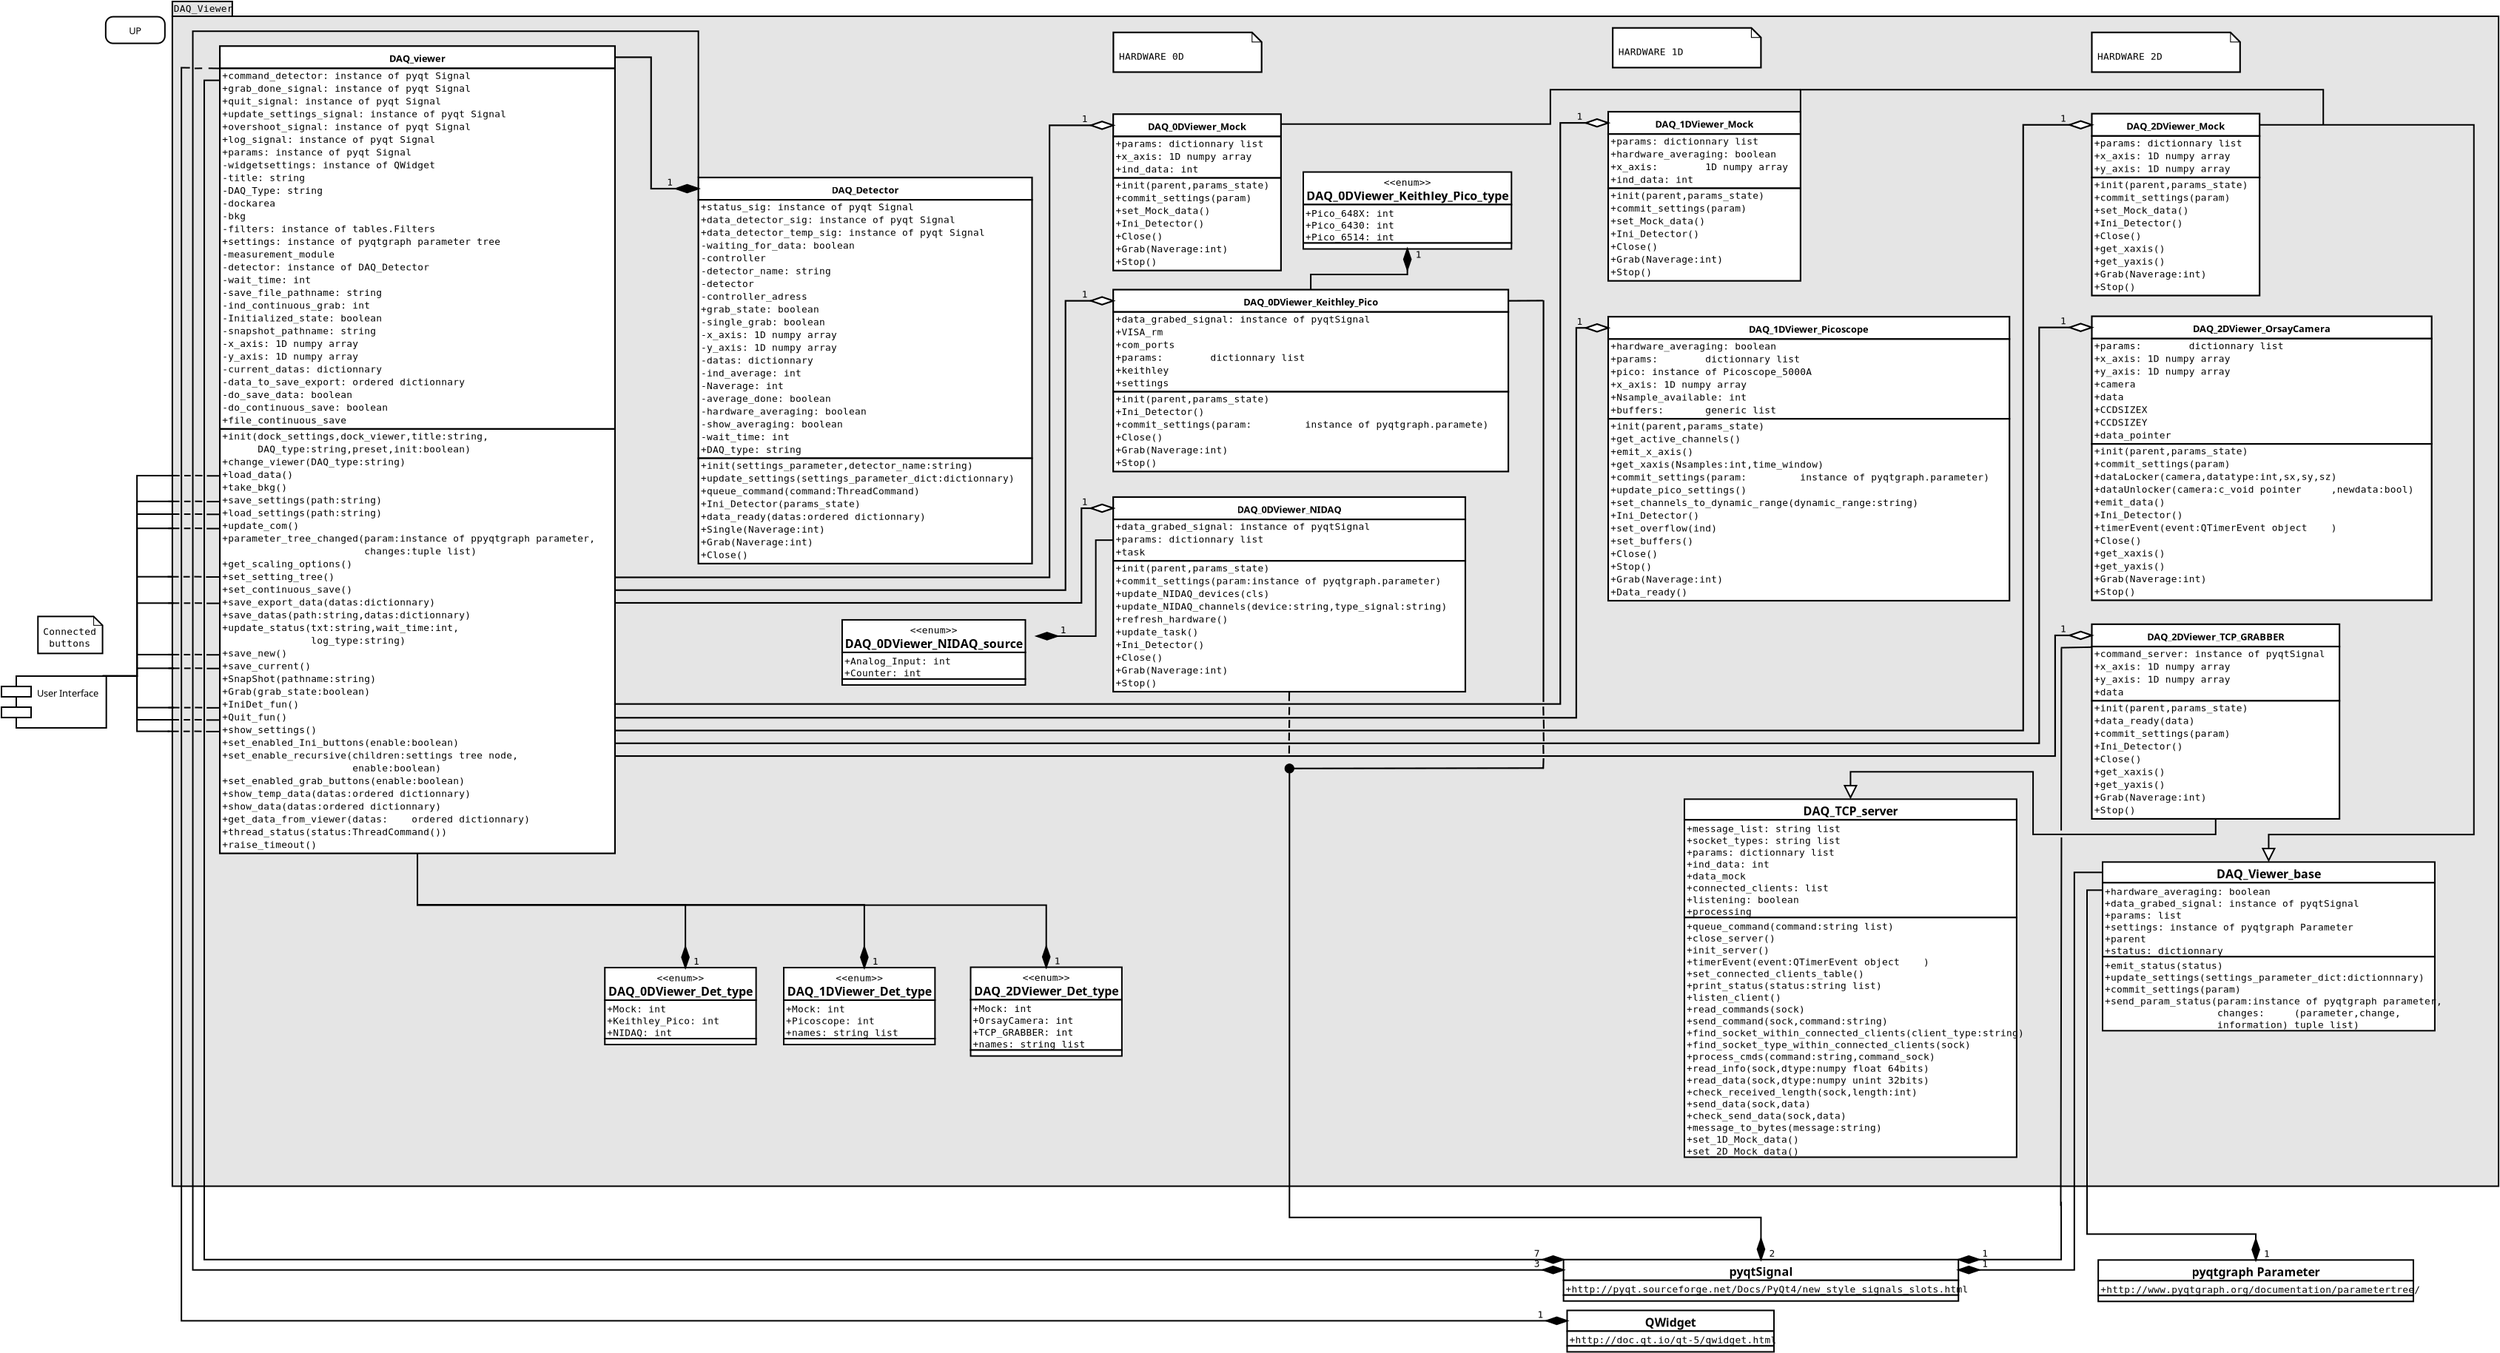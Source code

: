 <?xml version="1.0" encoding="UTF-8"?>
<dia:diagram xmlns:dia="http://www.lysator.liu.se/~alla/dia/">
  <dia:layer name="Arrière-plan" visible="true" active="true">
    <dia:object type="UML - LargePackage" version="0" id="O0">
      <dia:attribute name="obj_pos">
        <dia:point val="66.185,-24.055"/>
      </dia:attribute>
      <dia:attribute name="obj_bb">
        <dia:rectangle val="66.135,-25.105;223.395,55.072"/>
      </dia:attribute>
      <dia:attribute name="meta">
        <dia:composite type="dict"/>
      </dia:attribute>
      <dia:attribute name="elem_corner">
        <dia:point val="66.185,-24.055"/>
      </dia:attribute>
      <dia:attribute name="elem_width">
        <dia:real val="157.16"/>
      </dia:attribute>
      <dia:attribute name="elem_height">
        <dia:real val="79.076"/>
      </dia:attribute>
      <dia:attribute name="line_width">
        <dia:real val="0.1"/>
      </dia:attribute>
      <dia:attribute name="line_colour">
        <dia:color val="#000000"/>
      </dia:attribute>
      <dia:attribute name="fill_colour">
        <dia:color val="#e5e5e5"/>
      </dia:attribute>
      <dia:attribute name="text_colour">
        <dia:color val="#000000"/>
      </dia:attribute>
      <dia:attribute name="stereotype">
        <dia:string>##</dia:string>
      </dia:attribute>
      <dia:attribute name="name">
        <dia:string>#DAQ_Viewer#</dia:string>
      </dia:attribute>
    </dia:object>
    <dia:group>
      <dia:object type="Standard - Box" version="0" id="O1">
        <dia:attribute name="obj_pos">
          <dia:point val="69.395,-22.041"/>
        </dia:attribute>
        <dia:attribute name="obj_bb">
          <dia:rectangle val="69.395,-22.041;96.091,-20.531"/>
        </dia:attribute>
        <dia:attribute name="elem_corner">
          <dia:point val="69.395,-22.041"/>
        </dia:attribute>
        <dia:attribute name="elem_width">
          <dia:real val="26.695"/>
        </dia:attribute>
        <dia:attribute name="elem_height">
          <dia:real val="1.51"/>
        </dia:attribute>
        <dia:attribute name="border_width">
          <dia:real val="0"/>
        </dia:attribute>
        <dia:attribute name="border_color">
          <dia:color val="#ffffff"/>
        </dia:attribute>
        <dia:attribute name="show_background">
          <dia:boolean val="true"/>
        </dia:attribute>
      </dia:object>
      <dia:object type="Standard - Box" version="0" id="O2">
        <dia:attribute name="obj_pos">
          <dia:point val="69.395,-22.041"/>
        </dia:attribute>
        <dia:attribute name="obj_bb">
          <dia:rectangle val="69.342,-22.095;96.145,-20.477"/>
        </dia:attribute>
        <dia:attribute name="elem_corner">
          <dia:point val="69.395,-22.041"/>
        </dia:attribute>
        <dia:attribute name="elem_width">
          <dia:real val="26.695"/>
        </dia:attribute>
        <dia:attribute name="elem_height">
          <dia:real val="1.51"/>
        </dia:attribute>
        <dia:attribute name="border_width">
          <dia:real val="0.108"/>
        </dia:attribute>
        <dia:attribute name="show_background">
          <dia:boolean val="false"/>
        </dia:attribute>
      </dia:object>
      <dia:object type="Standard - Text" version="1" id="O3">
        <dia:attribute name="obj_pos">
          <dia:point val="82.743,-20.962"/>
        </dia:attribute>
        <dia:attribute name="obj_bb">
          <dia:rectangle val="80.747,-21.602;84.739,-19.23"/>
        </dia:attribute>
        <dia:attribute name="text">
          <dia:composite type="text">
            <dia:attribute name="string">
              <dia:string>#DAQ_viewer
    
#</dia:string>
            </dia:attribute>
            <dia:attribute name="font">
              <dia:font family="sans" style="80" name="Helvetica-Bold"/>
            </dia:attribute>
            <dia:attribute name="height">
              <dia:real val="0.8"/>
            </dia:attribute>
            <dia:attribute name="pos">
              <dia:point val="82.743,-20.962"/>
            </dia:attribute>
            <dia:attribute name="color">
              <dia:color val="#000000"/>
            </dia:attribute>
            <dia:attribute name="alignment">
              <dia:enum val="1"/>
            </dia:attribute>
          </dia:composite>
        </dia:attribute>
        <dia:attribute name="valign">
          <dia:enum val="3"/>
        </dia:attribute>
      </dia:object>
      <dia:object type="Standard - Box" version="0" id="O4">
        <dia:attribute name="obj_pos">
          <dia:point val="69.395,-20.531"/>
        </dia:attribute>
        <dia:attribute name="obj_bb">
          <dia:rectangle val="69.395,-20.531;96.091,3.84"/>
        </dia:attribute>
        <dia:attribute name="elem_corner">
          <dia:point val="69.395,-20.531"/>
        </dia:attribute>
        <dia:attribute name="elem_width">
          <dia:real val="26.695"/>
        </dia:attribute>
        <dia:attribute name="elem_height">
          <dia:real val="24.371"/>
        </dia:attribute>
        <dia:attribute name="border_width">
          <dia:real val="0"/>
        </dia:attribute>
        <dia:attribute name="border_color">
          <dia:color val="#ffffff"/>
        </dia:attribute>
        <dia:attribute name="show_background">
          <dia:boolean val="true"/>
        </dia:attribute>
      </dia:object>
      <dia:object type="Standard - Box" version="0" id="O5">
        <dia:attribute name="obj_pos">
          <dia:point val="69.395,-20.531"/>
        </dia:attribute>
        <dia:attribute name="obj_bb">
          <dia:rectangle val="69.342,-20.585;96.145,3.894"/>
        </dia:attribute>
        <dia:attribute name="elem_corner">
          <dia:point val="69.395,-20.531"/>
        </dia:attribute>
        <dia:attribute name="elem_width">
          <dia:real val="26.695"/>
        </dia:attribute>
        <dia:attribute name="elem_height">
          <dia:real val="24.371"/>
        </dia:attribute>
        <dia:attribute name="border_width">
          <dia:real val="0.108"/>
        </dia:attribute>
        <dia:attribute name="show_background">
          <dia:boolean val="false"/>
        </dia:attribute>
      </dia:object>
      <dia:object type="Standard - Text" version="1" id="O6">
        <dia:attribute name="obj_pos">
          <dia:point val="69.557,-19.819"/>
        </dia:attribute>
        <dia:attribute name="obj_bb">
          <dia:rectangle val="69.557,-20.352;85.727,-19.627"/>
        </dia:attribute>
        <dia:attribute name="text">
          <dia:composite type="text">
            <dia:attribute name="string">
              <dia:string>#+command_detector: instance of pyqt Signal#</dia:string>
            </dia:attribute>
            <dia:attribute name="font">
              <dia:font family="monospace" style="0" name="Courier"/>
            </dia:attribute>
            <dia:attribute name="height">
              <dia:real val="0.8"/>
            </dia:attribute>
            <dia:attribute name="pos">
              <dia:point val="69.557,-19.819"/>
            </dia:attribute>
            <dia:attribute name="color">
              <dia:color val="#000000"/>
            </dia:attribute>
            <dia:attribute name="alignment">
              <dia:enum val="0"/>
            </dia:attribute>
          </dia:composite>
        </dia:attribute>
        <dia:attribute name="valign">
          <dia:enum val="3"/>
        </dia:attribute>
      </dia:object>
      <dia:object type="Standard - Text" version="1" id="O7">
        <dia:attribute name="obj_pos">
          <dia:point val="69.557,-18.957"/>
        </dia:attribute>
        <dia:attribute name="obj_bb">
          <dia:rectangle val="69.557,-19.489;85.727,-18.764"/>
        </dia:attribute>
        <dia:attribute name="text">
          <dia:composite type="text">
            <dia:attribute name="string">
              <dia:string>#+grab_done_signal: instance of pyqt Signal#</dia:string>
            </dia:attribute>
            <dia:attribute name="font">
              <dia:font family="monospace" style="0" name="Courier"/>
            </dia:attribute>
            <dia:attribute name="height">
              <dia:real val="0.8"/>
            </dia:attribute>
            <dia:attribute name="pos">
              <dia:point val="69.557,-18.957"/>
            </dia:attribute>
            <dia:attribute name="color">
              <dia:color val="#000000"/>
            </dia:attribute>
            <dia:attribute name="alignment">
              <dia:enum val="0"/>
            </dia:attribute>
          </dia:composite>
        </dia:attribute>
        <dia:attribute name="valign">
          <dia:enum val="3"/>
        </dia:attribute>
      </dia:object>
      <dia:object type="Standard - Text" version="1" id="O8">
        <dia:attribute name="obj_pos">
          <dia:point val="69.557,-18.094"/>
        </dia:attribute>
        <dia:attribute name="obj_bb">
          <dia:rectangle val="69.557,-18.627;83.802,-17.901"/>
        </dia:attribute>
        <dia:attribute name="text">
          <dia:composite type="text">
            <dia:attribute name="string">
              <dia:string>#+quit_signal: instance of pyqt Signal#</dia:string>
            </dia:attribute>
            <dia:attribute name="font">
              <dia:font family="monospace" style="0" name="Courier"/>
            </dia:attribute>
            <dia:attribute name="height">
              <dia:real val="0.8"/>
            </dia:attribute>
            <dia:attribute name="pos">
              <dia:point val="69.557,-18.094"/>
            </dia:attribute>
            <dia:attribute name="color">
              <dia:color val="#000000"/>
            </dia:attribute>
            <dia:attribute name="alignment">
              <dia:enum val="0"/>
            </dia:attribute>
          </dia:composite>
        </dia:attribute>
        <dia:attribute name="valign">
          <dia:enum val="3"/>
        </dia:attribute>
      </dia:object>
      <dia:object type="Standard - Text" version="1" id="O9">
        <dia:attribute name="obj_pos">
          <dia:point val="69.557,-17.231"/>
        </dia:attribute>
        <dia:attribute name="obj_bb">
          <dia:rectangle val="69.557,-17.764;88.037,-17.039"/>
        </dia:attribute>
        <dia:attribute name="text">
          <dia:composite type="text">
            <dia:attribute name="string">
              <dia:string>#+update_settings_signal: instance of pyqt Signal#</dia:string>
            </dia:attribute>
            <dia:attribute name="font">
              <dia:font family="monospace" style="0" name="Courier"/>
            </dia:attribute>
            <dia:attribute name="height">
              <dia:real val="0.8"/>
            </dia:attribute>
            <dia:attribute name="pos">
              <dia:point val="69.557,-17.231"/>
            </dia:attribute>
            <dia:attribute name="color">
              <dia:color val="#000000"/>
            </dia:attribute>
            <dia:attribute name="alignment">
              <dia:enum val="0"/>
            </dia:attribute>
          </dia:composite>
        </dia:attribute>
        <dia:attribute name="valign">
          <dia:enum val="3"/>
        </dia:attribute>
      </dia:object>
      <dia:object type="Standard - Text" version="1" id="O10">
        <dia:attribute name="obj_pos">
          <dia:point val="69.557,-16.369"/>
        </dia:attribute>
        <dia:attribute name="obj_bb">
          <dia:rectangle val="69.557,-16.901;85.727,-16.176"/>
        </dia:attribute>
        <dia:attribute name="text">
          <dia:composite type="text">
            <dia:attribute name="string">
              <dia:string>#+overshoot_signal: instance of pyqt Signal#</dia:string>
            </dia:attribute>
            <dia:attribute name="font">
              <dia:font family="monospace" style="0" name="Courier"/>
            </dia:attribute>
            <dia:attribute name="height">
              <dia:real val="0.8"/>
            </dia:attribute>
            <dia:attribute name="pos">
              <dia:point val="69.557,-16.369"/>
            </dia:attribute>
            <dia:attribute name="color">
              <dia:color val="#000000"/>
            </dia:attribute>
            <dia:attribute name="alignment">
              <dia:enum val="0"/>
            </dia:attribute>
          </dia:composite>
        </dia:attribute>
        <dia:attribute name="valign">
          <dia:enum val="3"/>
        </dia:attribute>
      </dia:object>
      <dia:object type="Standard - Text" version="1" id="O11">
        <dia:attribute name="obj_pos">
          <dia:point val="69.557,-15.506"/>
        </dia:attribute>
        <dia:attribute name="obj_bb">
          <dia:rectangle val="69.557,-16.038;83.417,-15.313"/>
        </dia:attribute>
        <dia:attribute name="text">
          <dia:composite type="text">
            <dia:attribute name="string">
              <dia:string>#+log_signal: instance of pyqt Signal#</dia:string>
            </dia:attribute>
            <dia:attribute name="font">
              <dia:font family="monospace" style="0" name="Courier"/>
            </dia:attribute>
            <dia:attribute name="height">
              <dia:real val="0.8"/>
            </dia:attribute>
            <dia:attribute name="pos">
              <dia:point val="69.557,-15.506"/>
            </dia:attribute>
            <dia:attribute name="color">
              <dia:color val="#000000"/>
            </dia:attribute>
            <dia:attribute name="alignment">
              <dia:enum val="0"/>
            </dia:attribute>
          </dia:composite>
        </dia:attribute>
        <dia:attribute name="valign">
          <dia:enum val="3"/>
        </dia:attribute>
      </dia:object>
      <dia:object type="Standard - Text" version="1" id="O12">
        <dia:attribute name="obj_pos">
          <dia:point val="69.557,-14.643"/>
        </dia:attribute>
        <dia:attribute name="obj_bb">
          <dia:rectangle val="69.557,-15.176;81.877,-14.451"/>
        </dia:attribute>
        <dia:attribute name="text">
          <dia:composite type="text">
            <dia:attribute name="string">
              <dia:string>#+params: instance of pyqt Signal#</dia:string>
            </dia:attribute>
            <dia:attribute name="font">
              <dia:font family="monospace" style="0" name="Courier"/>
            </dia:attribute>
            <dia:attribute name="height">
              <dia:real val="0.8"/>
            </dia:attribute>
            <dia:attribute name="pos">
              <dia:point val="69.557,-14.643"/>
            </dia:attribute>
            <dia:attribute name="color">
              <dia:color val="#000000"/>
            </dia:attribute>
            <dia:attribute name="alignment">
              <dia:enum val="0"/>
            </dia:attribute>
          </dia:composite>
        </dia:attribute>
        <dia:attribute name="valign">
          <dia:enum val="3"/>
        </dia:attribute>
      </dia:object>
      <dia:object type="Standard - Text" version="1" id="O13">
        <dia:attribute name="obj_pos">
          <dia:point val="69.557,-13.78"/>
        </dia:attribute>
        <dia:attribute name="obj_bb">
          <dia:rectangle val="69.557,-14.313;83.417,-13.588"/>
        </dia:attribute>
        <dia:attribute name="text">
          <dia:composite type="text">
            <dia:attribute name="string">
              <dia:string>#-widgetsettings: instance of QWidget#</dia:string>
            </dia:attribute>
            <dia:attribute name="font">
              <dia:font family="monospace" style="0" name="Courier"/>
            </dia:attribute>
            <dia:attribute name="height">
              <dia:real val="0.8"/>
            </dia:attribute>
            <dia:attribute name="pos">
              <dia:point val="69.557,-13.78"/>
            </dia:attribute>
            <dia:attribute name="color">
              <dia:color val="#000000"/>
            </dia:attribute>
            <dia:attribute name="alignment">
              <dia:enum val="0"/>
            </dia:attribute>
          </dia:composite>
        </dia:attribute>
        <dia:attribute name="valign">
          <dia:enum val="3"/>
        </dia:attribute>
      </dia:object>
      <dia:object type="Standard - Text" version="1" id="O14">
        <dia:attribute name="obj_pos">
          <dia:point val="69.557,-12.918"/>
        </dia:attribute>
        <dia:attribute name="obj_bb">
          <dia:rectangle val="69.557,-13.45;74.947,-12.725"/>
        </dia:attribute>
        <dia:attribute name="text">
          <dia:composite type="text">
            <dia:attribute name="string">
              <dia:string>#-title: string#</dia:string>
            </dia:attribute>
            <dia:attribute name="font">
              <dia:font family="monospace" style="0" name="Courier"/>
            </dia:attribute>
            <dia:attribute name="height">
              <dia:real val="0.8"/>
            </dia:attribute>
            <dia:attribute name="pos">
              <dia:point val="69.557,-12.918"/>
            </dia:attribute>
            <dia:attribute name="color">
              <dia:color val="#000000"/>
            </dia:attribute>
            <dia:attribute name="alignment">
              <dia:enum val="0"/>
            </dia:attribute>
          </dia:composite>
        </dia:attribute>
        <dia:attribute name="valign">
          <dia:enum val="3"/>
        </dia:attribute>
      </dia:object>
      <dia:object type="Standard - Text" version="1" id="O15">
        <dia:attribute name="obj_pos">
          <dia:point val="69.557,-12.055"/>
        </dia:attribute>
        <dia:attribute name="obj_bb">
          <dia:rectangle val="69.557,-12.588;76.102,-11.863"/>
        </dia:attribute>
        <dia:attribute name="text">
          <dia:composite type="text">
            <dia:attribute name="string">
              <dia:string>#-DAQ_Type: string#</dia:string>
            </dia:attribute>
            <dia:attribute name="font">
              <dia:font family="monospace" style="0" name="Courier"/>
            </dia:attribute>
            <dia:attribute name="height">
              <dia:real val="0.8"/>
            </dia:attribute>
            <dia:attribute name="pos">
              <dia:point val="69.557,-12.055"/>
            </dia:attribute>
            <dia:attribute name="color">
              <dia:color val="#000000"/>
            </dia:attribute>
            <dia:attribute name="alignment">
              <dia:enum val="0"/>
            </dia:attribute>
          </dia:composite>
        </dia:attribute>
        <dia:attribute name="valign">
          <dia:enum val="3"/>
        </dia:attribute>
      </dia:object>
      <dia:object type="Standard - Text" version="1" id="O16">
        <dia:attribute name="obj_pos">
          <dia:point val="69.557,-11.192"/>
        </dia:attribute>
        <dia:attribute name="obj_bb">
          <dia:rectangle val="69.557,-11.725;73.022,-11.0"/>
        </dia:attribute>
        <dia:attribute name="text">
          <dia:composite type="text">
            <dia:attribute name="string">
              <dia:string>#-dockarea#</dia:string>
            </dia:attribute>
            <dia:attribute name="font">
              <dia:font family="monospace" style="0" name="Courier"/>
            </dia:attribute>
            <dia:attribute name="height">
              <dia:real val="0.8"/>
            </dia:attribute>
            <dia:attribute name="pos">
              <dia:point val="69.557,-11.192"/>
            </dia:attribute>
            <dia:attribute name="color">
              <dia:color val="#000000"/>
            </dia:attribute>
            <dia:attribute name="alignment">
              <dia:enum val="0"/>
            </dia:attribute>
          </dia:composite>
        </dia:attribute>
        <dia:attribute name="valign">
          <dia:enum val="3"/>
        </dia:attribute>
      </dia:object>
      <dia:object type="Standard - Text" version="1" id="O17">
        <dia:attribute name="obj_pos">
          <dia:point val="69.557,-10.33"/>
        </dia:attribute>
        <dia:attribute name="obj_bb">
          <dia:rectangle val="69.557,-10.862;71.097,-10.137"/>
        </dia:attribute>
        <dia:attribute name="text">
          <dia:composite type="text">
            <dia:attribute name="string">
              <dia:string>#-bkg#</dia:string>
            </dia:attribute>
            <dia:attribute name="font">
              <dia:font family="monospace" style="0" name="Courier"/>
            </dia:attribute>
            <dia:attribute name="height">
              <dia:real val="0.8"/>
            </dia:attribute>
            <dia:attribute name="pos">
              <dia:point val="69.557,-10.33"/>
            </dia:attribute>
            <dia:attribute name="color">
              <dia:color val="#000000"/>
            </dia:attribute>
            <dia:attribute name="alignment">
              <dia:enum val="0"/>
            </dia:attribute>
          </dia:composite>
        </dia:attribute>
        <dia:attribute name="valign">
          <dia:enum val="3"/>
        </dia:attribute>
      </dia:object>
      <dia:object type="Standard - Text" version="1" id="O18">
        <dia:attribute name="obj_pos">
          <dia:point val="69.557,-9.467"/>
        </dia:attribute>
        <dia:attribute name="obj_bb">
          <dia:rectangle val="69.557,-9.999;83.417,-9.274"/>
        </dia:attribute>
        <dia:attribute name="text">
          <dia:composite type="text">
            <dia:attribute name="string">
              <dia:string>#-filters: instance of tables.Filters#</dia:string>
            </dia:attribute>
            <dia:attribute name="font">
              <dia:font family="monospace" style="0" name="Courier"/>
            </dia:attribute>
            <dia:attribute name="height">
              <dia:real val="0.8"/>
            </dia:attribute>
            <dia:attribute name="pos">
              <dia:point val="69.557,-9.467"/>
            </dia:attribute>
            <dia:attribute name="color">
              <dia:color val="#000000"/>
            </dia:attribute>
            <dia:attribute name="alignment">
              <dia:enum val="0"/>
            </dia:attribute>
          </dia:composite>
        </dia:attribute>
        <dia:attribute name="valign">
          <dia:enum val="3"/>
        </dia:attribute>
      </dia:object>
      <dia:object type="Standard - Text" version="1" id="O19">
        <dia:attribute name="obj_pos">
          <dia:point val="69.557,-8.604"/>
        </dia:attribute>
        <dia:attribute name="obj_bb">
          <dia:rectangle val="69.557,-9.137;87.652,-8.412"/>
        </dia:attribute>
        <dia:attribute name="text">
          <dia:composite type="text">
            <dia:attribute name="string">
              <dia:string>#+settings: instance of pyqtgraph parameter tree#</dia:string>
            </dia:attribute>
            <dia:attribute name="font">
              <dia:font family="monospace" style="0" name="Courier"/>
            </dia:attribute>
            <dia:attribute name="height">
              <dia:real val="0.8"/>
            </dia:attribute>
            <dia:attribute name="pos">
              <dia:point val="69.557,-8.604"/>
            </dia:attribute>
            <dia:attribute name="color">
              <dia:color val="#000000"/>
            </dia:attribute>
            <dia:attribute name="alignment">
              <dia:enum val="0"/>
            </dia:attribute>
          </dia:composite>
        </dia:attribute>
        <dia:attribute name="valign">
          <dia:enum val="3"/>
        </dia:attribute>
      </dia:object>
      <dia:object type="Standard - Text" version="1" id="O20">
        <dia:attribute name="obj_pos">
          <dia:point val="69.557,-7.742"/>
        </dia:attribute>
        <dia:attribute name="obj_bb">
          <dia:rectangle val="69.557,-8.274;76.872,-7.549"/>
        </dia:attribute>
        <dia:attribute name="text">
          <dia:composite type="text">
            <dia:attribute name="string">
              <dia:string>#-measurement_module#</dia:string>
            </dia:attribute>
            <dia:attribute name="font">
              <dia:font family="monospace" style="0" name="Courier"/>
            </dia:attribute>
            <dia:attribute name="height">
              <dia:real val="0.8"/>
            </dia:attribute>
            <dia:attribute name="pos">
              <dia:point val="69.557,-7.742"/>
            </dia:attribute>
            <dia:attribute name="color">
              <dia:color val="#000000"/>
            </dia:attribute>
            <dia:attribute name="alignment">
              <dia:enum val="0"/>
            </dia:attribute>
          </dia:composite>
        </dia:attribute>
        <dia:attribute name="valign">
          <dia:enum val="3"/>
        </dia:attribute>
      </dia:object>
      <dia:object type="Standard - Text" version="1" id="O21">
        <dia:attribute name="obj_pos">
          <dia:point val="69.557,-6.879"/>
        </dia:attribute>
        <dia:attribute name="obj_bb">
          <dia:rectangle val="69.557,-7.411;83.032,-6.686"/>
        </dia:attribute>
        <dia:attribute name="text">
          <dia:composite type="text">
            <dia:attribute name="string">
              <dia:string>#-detector: instance of DAQ_Detector#</dia:string>
            </dia:attribute>
            <dia:attribute name="font">
              <dia:font family="monospace" style="0" name="Courier"/>
            </dia:attribute>
            <dia:attribute name="height">
              <dia:real val="0.8"/>
            </dia:attribute>
            <dia:attribute name="pos">
              <dia:point val="69.557,-6.879"/>
            </dia:attribute>
            <dia:attribute name="color">
              <dia:color val="#000000"/>
            </dia:attribute>
            <dia:attribute name="alignment">
              <dia:enum val="0"/>
            </dia:attribute>
          </dia:composite>
        </dia:attribute>
        <dia:attribute name="valign">
          <dia:enum val="3"/>
        </dia:attribute>
      </dia:object>
      <dia:object type="Standard - Text" version="1" id="O22">
        <dia:attribute name="obj_pos">
          <dia:point val="69.557,-6.016"/>
        </dia:attribute>
        <dia:attribute name="obj_bb">
          <dia:rectangle val="69.557,-6.549;75.332,-5.824"/>
        </dia:attribute>
        <dia:attribute name="text">
          <dia:composite type="text">
            <dia:attribute name="string">
              <dia:string>#-wait_time: int#</dia:string>
            </dia:attribute>
            <dia:attribute name="font">
              <dia:font family="monospace" style="0" name="Courier"/>
            </dia:attribute>
            <dia:attribute name="height">
              <dia:real val="0.8"/>
            </dia:attribute>
            <dia:attribute name="pos">
              <dia:point val="69.557,-6.016"/>
            </dia:attribute>
            <dia:attribute name="color">
              <dia:color val="#000000"/>
            </dia:attribute>
            <dia:attribute name="alignment">
              <dia:enum val="0"/>
            </dia:attribute>
          </dia:composite>
        </dia:attribute>
        <dia:attribute name="valign">
          <dia:enum val="3"/>
        </dia:attribute>
      </dia:object>
      <dia:object type="Standard - Text" version="1" id="O23">
        <dia:attribute name="obj_pos">
          <dia:point val="69.557,-5.153"/>
        </dia:attribute>
        <dia:attribute name="obj_bb">
          <dia:rectangle val="69.557,-5.686;79.952,-4.961"/>
        </dia:attribute>
        <dia:attribute name="text">
          <dia:composite type="text">
            <dia:attribute name="string">
              <dia:string>#-save_file_pathname: string#</dia:string>
            </dia:attribute>
            <dia:attribute name="font">
              <dia:font family="monospace" style="0" name="Courier"/>
            </dia:attribute>
            <dia:attribute name="height">
              <dia:real val="0.8"/>
            </dia:attribute>
            <dia:attribute name="pos">
              <dia:point val="69.557,-5.153"/>
            </dia:attribute>
            <dia:attribute name="color">
              <dia:color val="#000000"/>
            </dia:attribute>
            <dia:attribute name="alignment">
              <dia:enum val="0"/>
            </dia:attribute>
          </dia:composite>
        </dia:attribute>
        <dia:attribute name="valign">
          <dia:enum val="3"/>
        </dia:attribute>
      </dia:object>
      <dia:object type="Standard - Text" version="1" id="O24">
        <dia:attribute name="obj_pos">
          <dia:point val="69.557,-4.291"/>
        </dia:attribute>
        <dia:attribute name="obj_bb">
          <dia:rectangle val="69.557,-4.823;79.182,-4.098"/>
        </dia:attribute>
        <dia:attribute name="text">
          <dia:composite type="text">
            <dia:attribute name="string">
              <dia:string>#-ind_continuous_grab: int#</dia:string>
            </dia:attribute>
            <dia:attribute name="font">
              <dia:font family="monospace" style="0" name="Courier"/>
            </dia:attribute>
            <dia:attribute name="height">
              <dia:real val="0.8"/>
            </dia:attribute>
            <dia:attribute name="pos">
              <dia:point val="69.557,-4.291"/>
            </dia:attribute>
            <dia:attribute name="color">
              <dia:color val="#000000"/>
            </dia:attribute>
            <dia:attribute name="alignment">
              <dia:enum val="0"/>
            </dia:attribute>
          </dia:composite>
        </dia:attribute>
        <dia:attribute name="valign">
          <dia:enum val="3"/>
        </dia:attribute>
      </dia:object>
      <dia:object type="Standard - Text" version="1" id="O25">
        <dia:attribute name="obj_pos">
          <dia:point val="69.557,-3.428"/>
        </dia:attribute>
        <dia:attribute name="obj_bb">
          <dia:rectangle val="69.557,-3.961;79.952,-3.236"/>
        </dia:attribute>
        <dia:attribute name="text">
          <dia:composite type="text">
            <dia:attribute name="string">
              <dia:string>#-Initialized_state: boolean#</dia:string>
            </dia:attribute>
            <dia:attribute name="font">
              <dia:font family="monospace" style="0" name="Courier"/>
            </dia:attribute>
            <dia:attribute name="height">
              <dia:real val="0.8"/>
            </dia:attribute>
            <dia:attribute name="pos">
              <dia:point val="69.557,-3.428"/>
            </dia:attribute>
            <dia:attribute name="color">
              <dia:color val="#000000"/>
            </dia:attribute>
            <dia:attribute name="alignment">
              <dia:enum val="0"/>
            </dia:attribute>
          </dia:composite>
        </dia:attribute>
        <dia:attribute name="valign">
          <dia:enum val="3"/>
        </dia:attribute>
      </dia:object>
      <dia:object type="Standard - Text" version="1" id="O26">
        <dia:attribute name="obj_pos">
          <dia:point val="69.557,-2.565"/>
        </dia:attribute>
        <dia:attribute name="obj_bb">
          <dia:rectangle val="69.557,-3.098;79.567,-2.373"/>
        </dia:attribute>
        <dia:attribute name="text">
          <dia:composite type="text">
            <dia:attribute name="string">
              <dia:string>#-snapshot_pathname: string#</dia:string>
            </dia:attribute>
            <dia:attribute name="font">
              <dia:font family="monospace" style="0" name="Courier"/>
            </dia:attribute>
            <dia:attribute name="height">
              <dia:real val="0.8"/>
            </dia:attribute>
            <dia:attribute name="pos">
              <dia:point val="69.557,-2.565"/>
            </dia:attribute>
            <dia:attribute name="color">
              <dia:color val="#000000"/>
            </dia:attribute>
            <dia:attribute name="alignment">
              <dia:enum val="0"/>
            </dia:attribute>
          </dia:composite>
        </dia:attribute>
        <dia:attribute name="valign">
          <dia:enum val="3"/>
        </dia:attribute>
      </dia:object>
      <dia:object type="Standard - Text" version="1" id="O27">
        <dia:attribute name="obj_pos">
          <dia:point val="69.557,-1.703"/>
        </dia:attribute>
        <dia:attribute name="obj_bb">
          <dia:rectangle val="69.557,-2.235;78.412,-1.51"/>
        </dia:attribute>
        <dia:attribute name="text">
          <dia:composite type="text">
            <dia:attribute name="string">
              <dia:string>#-x_axis: 1D numpy array#</dia:string>
            </dia:attribute>
            <dia:attribute name="font">
              <dia:font family="monospace" style="0" name="Courier"/>
            </dia:attribute>
            <dia:attribute name="height">
              <dia:real val="0.8"/>
            </dia:attribute>
            <dia:attribute name="pos">
              <dia:point val="69.557,-1.703"/>
            </dia:attribute>
            <dia:attribute name="color">
              <dia:color val="#000000"/>
            </dia:attribute>
            <dia:attribute name="alignment">
              <dia:enum val="0"/>
            </dia:attribute>
          </dia:composite>
        </dia:attribute>
        <dia:attribute name="valign">
          <dia:enum val="3"/>
        </dia:attribute>
      </dia:object>
      <dia:object type="Standard - Text" version="1" id="O28">
        <dia:attribute name="obj_pos">
          <dia:point val="69.557,-0.84"/>
        </dia:attribute>
        <dia:attribute name="obj_bb">
          <dia:rectangle val="69.557,-1.372;78.412,-0.647"/>
        </dia:attribute>
        <dia:attribute name="text">
          <dia:composite type="text">
            <dia:attribute name="string">
              <dia:string>#-y_axis: 1D numpy array#</dia:string>
            </dia:attribute>
            <dia:attribute name="font">
              <dia:font family="monospace" style="0" name="Courier"/>
            </dia:attribute>
            <dia:attribute name="height">
              <dia:real val="0.8"/>
            </dia:attribute>
            <dia:attribute name="pos">
              <dia:point val="69.557,-0.84"/>
            </dia:attribute>
            <dia:attribute name="color">
              <dia:color val="#000000"/>
            </dia:attribute>
            <dia:attribute name="alignment">
              <dia:enum val="0"/>
            </dia:attribute>
          </dia:composite>
        </dia:attribute>
        <dia:attribute name="valign">
          <dia:enum val="3"/>
        </dia:attribute>
      </dia:object>
      <dia:object type="Standard - Text" version="1" id="O29">
        <dia:attribute name="obj_pos">
          <dia:point val="69.557,0.023"/>
        </dia:attribute>
        <dia:attribute name="obj_bb">
          <dia:rectangle val="69.557,-0.51;79.952,0.215"/>
        </dia:attribute>
        <dia:attribute name="text">
          <dia:composite type="text">
            <dia:attribute name="string">
              <dia:string>#-current_datas: dictionnary#</dia:string>
            </dia:attribute>
            <dia:attribute name="font">
              <dia:font family="monospace" style="0" name="Courier"/>
            </dia:attribute>
            <dia:attribute name="height">
              <dia:real val="0.8"/>
            </dia:attribute>
            <dia:attribute name="pos">
              <dia:point val="69.557,0.023"/>
            </dia:attribute>
            <dia:attribute name="color">
              <dia:color val="#000000"/>
            </dia:attribute>
            <dia:attribute name="alignment">
              <dia:enum val="0"/>
            </dia:attribute>
          </dia:composite>
        </dia:attribute>
        <dia:attribute name="valign">
          <dia:enum val="3"/>
        </dia:attribute>
      </dia:object>
      <dia:object type="Standard - Text" version="1" id="O30">
        <dia:attribute name="obj_pos">
          <dia:point val="69.557,0.885"/>
        </dia:attribute>
        <dia:attribute name="obj_bb">
          <dia:rectangle val="69.557,0.353;85.342,1.078"/>
        </dia:attribute>
        <dia:attribute name="text">
          <dia:composite type="text">
            <dia:attribute name="string">
              <dia:string>#-data_to_save_export: ordered dictionnary#</dia:string>
            </dia:attribute>
            <dia:attribute name="font">
              <dia:font family="monospace" style="0" name="Courier"/>
            </dia:attribute>
            <dia:attribute name="height">
              <dia:real val="0.8"/>
            </dia:attribute>
            <dia:attribute name="pos">
              <dia:point val="69.557,0.885"/>
            </dia:attribute>
            <dia:attribute name="color">
              <dia:color val="#000000"/>
            </dia:attribute>
            <dia:attribute name="alignment">
              <dia:enum val="0"/>
            </dia:attribute>
          </dia:composite>
        </dia:attribute>
        <dia:attribute name="valign">
          <dia:enum val="3"/>
        </dia:attribute>
      </dia:object>
      <dia:object type="Standard - Text" version="1" id="O31">
        <dia:attribute name="obj_pos">
          <dia:point val="69.557,1.748"/>
        </dia:attribute>
        <dia:attribute name="obj_bb">
          <dia:rectangle val="69.557,1.216;78.027,1.941"/>
        </dia:attribute>
        <dia:attribute name="text">
          <dia:composite type="text">
            <dia:attribute name="string">
              <dia:string>#-do_save_data: boolean#</dia:string>
            </dia:attribute>
            <dia:attribute name="font">
              <dia:font family="monospace" style="0" name="Courier"/>
            </dia:attribute>
            <dia:attribute name="height">
              <dia:real val="0.8"/>
            </dia:attribute>
            <dia:attribute name="pos">
              <dia:point val="69.557,1.748"/>
            </dia:attribute>
            <dia:attribute name="color">
              <dia:color val="#000000"/>
            </dia:attribute>
            <dia:attribute name="alignment">
              <dia:enum val="0"/>
            </dia:attribute>
          </dia:composite>
        </dia:attribute>
        <dia:attribute name="valign">
          <dia:enum val="3"/>
        </dia:attribute>
      </dia:object>
      <dia:object type="Standard - Text" version="1" id="O32">
        <dia:attribute name="obj_pos">
          <dia:point val="69.557,2.611"/>
        </dia:attribute>
        <dia:attribute name="obj_bb">
          <dia:rectangle val="69.557,2.078;80.337,2.803"/>
        </dia:attribute>
        <dia:attribute name="text">
          <dia:composite type="text">
            <dia:attribute name="string">
              <dia:string>#-do_continuous_save: boolean#</dia:string>
            </dia:attribute>
            <dia:attribute name="font">
              <dia:font family="monospace" style="0" name="Courier"/>
            </dia:attribute>
            <dia:attribute name="height">
              <dia:real val="0.8"/>
            </dia:attribute>
            <dia:attribute name="pos">
              <dia:point val="69.557,2.611"/>
            </dia:attribute>
            <dia:attribute name="color">
              <dia:color val="#000000"/>
            </dia:attribute>
            <dia:attribute name="alignment">
              <dia:enum val="0"/>
            </dia:attribute>
          </dia:composite>
        </dia:attribute>
        <dia:attribute name="valign">
          <dia:enum val="3"/>
        </dia:attribute>
      </dia:object>
      <dia:object type="Standard - Text" version="1" id="O33">
        <dia:attribute name="obj_pos">
          <dia:point val="69.557,3.474"/>
        </dia:attribute>
        <dia:attribute name="obj_bb">
          <dia:rectangle val="69.557,2.941;77.642,3.666"/>
        </dia:attribute>
        <dia:attribute name="text">
          <dia:composite type="text">
            <dia:attribute name="string">
              <dia:string>#+file_continuous_save#</dia:string>
            </dia:attribute>
            <dia:attribute name="font">
              <dia:font family="monospace" style="0" name="Courier"/>
            </dia:attribute>
            <dia:attribute name="height">
              <dia:real val="0.8"/>
            </dia:attribute>
            <dia:attribute name="pos">
              <dia:point val="69.557,3.474"/>
            </dia:attribute>
            <dia:attribute name="color">
              <dia:color val="#000000"/>
            </dia:attribute>
            <dia:attribute name="alignment">
              <dia:enum val="0"/>
            </dia:attribute>
          </dia:composite>
        </dia:attribute>
        <dia:attribute name="valign">
          <dia:enum val="3"/>
        </dia:attribute>
      </dia:object>
      <dia:object type="Standard - Box" version="0" id="O34">
        <dia:attribute name="obj_pos">
          <dia:point val="69.395,3.84"/>
        </dia:attribute>
        <dia:attribute name="obj_bb">
          <dia:rectangle val="69.395,3.84;96.091,32.525"/>
        </dia:attribute>
        <dia:attribute name="elem_corner">
          <dia:point val="69.395,3.84"/>
        </dia:attribute>
        <dia:attribute name="elem_width">
          <dia:real val="26.695"/>
        </dia:attribute>
        <dia:attribute name="elem_height">
          <dia:real val="28.685"/>
        </dia:attribute>
        <dia:attribute name="border_width">
          <dia:real val="0"/>
        </dia:attribute>
        <dia:attribute name="border_color">
          <dia:color val="#ffffff"/>
        </dia:attribute>
        <dia:attribute name="show_background">
          <dia:boolean val="true"/>
        </dia:attribute>
      </dia:object>
      <dia:object type="Standard - Box" version="0" id="O35">
        <dia:attribute name="obj_pos">
          <dia:point val="69.395,3.84"/>
        </dia:attribute>
        <dia:attribute name="obj_bb">
          <dia:rectangle val="69.342,3.786;96.145,32.579"/>
        </dia:attribute>
        <dia:attribute name="elem_corner">
          <dia:point val="69.395,3.84"/>
        </dia:attribute>
        <dia:attribute name="elem_width">
          <dia:real val="26.695"/>
        </dia:attribute>
        <dia:attribute name="elem_height">
          <dia:real val="28.685"/>
        </dia:attribute>
        <dia:attribute name="border_width">
          <dia:real val="0.108"/>
        </dia:attribute>
        <dia:attribute name="show_background">
          <dia:boolean val="false"/>
        </dia:attribute>
      </dia:object>
      <dia:object type="Standard - Text" version="1" id="O36">
        <dia:attribute name="obj_pos">
          <dia:point val="69.557,4.552"/>
        </dia:attribute>
        <dia:attribute name="obj_bb">
          <dia:rectangle val="69.557,4.019;86.882,4.744"/>
        </dia:attribute>
        <dia:attribute name="text">
          <dia:composite type="text">
            <dia:attribute name="string">
              <dia:string>#+init(dock_settings,dock_viewer,title:string,#</dia:string>
            </dia:attribute>
            <dia:attribute name="font">
              <dia:font family="monospace" style="0" name="Courier"/>
            </dia:attribute>
            <dia:attribute name="height">
              <dia:real val="0.8"/>
            </dia:attribute>
            <dia:attribute name="pos">
              <dia:point val="69.557,4.552"/>
            </dia:attribute>
            <dia:attribute name="color">
              <dia:color val="#000000"/>
            </dia:attribute>
            <dia:attribute name="alignment">
              <dia:enum val="0"/>
            </dia:attribute>
          </dia:composite>
        </dia:attribute>
        <dia:attribute name="valign">
          <dia:enum val="3"/>
        </dia:attribute>
      </dia:object>
      <dia:object type="Standard - Text" version="1" id="O37">
        <dia:attribute name="obj_pos">
          <dia:point val="69.557,5.415"/>
        </dia:attribute>
        <dia:attribute name="obj_bb">
          <dia:rectangle val="69.557,4.882;85.727,5.607"/>
        </dia:attribute>
        <dia:attribute name="text">
          <dia:composite type="text">
            <dia:attribute name="string">
              <dia:string>#      DAQ_type:string,preset,init:boolean)#</dia:string>
            </dia:attribute>
            <dia:attribute name="font">
              <dia:font family="monospace" style="0" name="Courier"/>
            </dia:attribute>
            <dia:attribute name="height">
              <dia:real val="0.8"/>
            </dia:attribute>
            <dia:attribute name="pos">
              <dia:point val="69.557,5.415"/>
            </dia:attribute>
            <dia:attribute name="color">
              <dia:color val="#000000"/>
            </dia:attribute>
            <dia:attribute name="alignment">
              <dia:enum val="0"/>
            </dia:attribute>
          </dia:composite>
        </dia:attribute>
        <dia:attribute name="valign">
          <dia:enum val="3"/>
        </dia:attribute>
      </dia:object>
      <dia:object type="Standard - Text" version="1" id="O38">
        <dia:attribute name="obj_pos">
          <dia:point val="69.557,6.277"/>
        </dia:attribute>
        <dia:attribute name="obj_bb">
          <dia:rectangle val="69.557,5.745;81.492,6.47"/>
        </dia:attribute>
        <dia:attribute name="text">
          <dia:composite type="text">
            <dia:attribute name="string">
              <dia:string>#+change_viewer(DAQ_type:string)#</dia:string>
            </dia:attribute>
            <dia:attribute name="font">
              <dia:font family="monospace" style="0" name="Courier"/>
            </dia:attribute>
            <dia:attribute name="height">
              <dia:real val="0.8"/>
            </dia:attribute>
            <dia:attribute name="pos">
              <dia:point val="69.557,6.277"/>
            </dia:attribute>
            <dia:attribute name="color">
              <dia:color val="#000000"/>
            </dia:attribute>
            <dia:attribute name="alignment">
              <dia:enum val="0"/>
            </dia:attribute>
          </dia:composite>
        </dia:attribute>
        <dia:attribute name="valign">
          <dia:enum val="3"/>
        </dia:attribute>
      </dia:object>
      <dia:object type="Standard - Text" version="1" id="O39">
        <dia:attribute name="obj_pos">
          <dia:point val="69.557,7.14"/>
        </dia:attribute>
        <dia:attribute name="obj_bb">
          <dia:rectangle val="69.557,6.608;74.177,7.333"/>
        </dia:attribute>
        <dia:attribute name="text">
          <dia:composite type="text">
            <dia:attribute name="string">
              <dia:string>#+load_data()#</dia:string>
            </dia:attribute>
            <dia:attribute name="font">
              <dia:font family="monospace" style="0" name="Courier"/>
            </dia:attribute>
            <dia:attribute name="height">
              <dia:real val="0.8"/>
            </dia:attribute>
            <dia:attribute name="pos">
              <dia:point val="69.557,7.14"/>
            </dia:attribute>
            <dia:attribute name="color">
              <dia:color val="#000000"/>
            </dia:attribute>
            <dia:attribute name="alignment">
              <dia:enum val="0"/>
            </dia:attribute>
          </dia:composite>
        </dia:attribute>
        <dia:attribute name="valign">
          <dia:enum val="3"/>
        </dia:attribute>
      </dia:object>
      <dia:object type="Standard - Text" version="1" id="O40">
        <dia:attribute name="obj_pos">
          <dia:point val="69.557,8.003"/>
        </dia:attribute>
        <dia:attribute name="obj_bb">
          <dia:rectangle val="69.557,7.47;73.792,8.195"/>
        </dia:attribute>
        <dia:attribute name="text">
          <dia:composite type="text">
            <dia:attribute name="string">
              <dia:string>#+take_bkg()#</dia:string>
            </dia:attribute>
            <dia:attribute name="font">
              <dia:font family="monospace" style="0" name="Courier"/>
            </dia:attribute>
            <dia:attribute name="height">
              <dia:real val="0.8"/>
            </dia:attribute>
            <dia:attribute name="pos">
              <dia:point val="69.557,8.003"/>
            </dia:attribute>
            <dia:attribute name="color">
              <dia:color val="#000000"/>
            </dia:attribute>
            <dia:attribute name="alignment">
              <dia:enum val="0"/>
            </dia:attribute>
          </dia:composite>
        </dia:attribute>
        <dia:attribute name="valign">
          <dia:enum val="3"/>
        </dia:attribute>
      </dia:object>
      <dia:object type="Standard - Text" version="1" id="O41">
        <dia:attribute name="obj_pos">
          <dia:point val="69.557,8.865"/>
        </dia:attribute>
        <dia:attribute name="obj_bb">
          <dia:rectangle val="69.557,8.333;79.952,9.058"/>
        </dia:attribute>
        <dia:attribute name="text">
          <dia:composite type="text">
            <dia:attribute name="string">
              <dia:string>#+save_settings(path:string)#</dia:string>
            </dia:attribute>
            <dia:attribute name="font">
              <dia:font family="monospace" style="0" name="Courier"/>
            </dia:attribute>
            <dia:attribute name="height">
              <dia:real val="0.8"/>
            </dia:attribute>
            <dia:attribute name="pos">
              <dia:point val="69.557,8.865"/>
            </dia:attribute>
            <dia:attribute name="color">
              <dia:color val="#000000"/>
            </dia:attribute>
            <dia:attribute name="alignment">
              <dia:enum val="0"/>
            </dia:attribute>
          </dia:composite>
        </dia:attribute>
        <dia:attribute name="valign">
          <dia:enum val="3"/>
        </dia:attribute>
      </dia:object>
      <dia:object type="Standard - Text" version="1" id="O42">
        <dia:attribute name="obj_pos">
          <dia:point val="69.557,9.728"/>
        </dia:attribute>
        <dia:attribute name="obj_bb">
          <dia:rectangle val="69.557,9.196;79.952,9.921"/>
        </dia:attribute>
        <dia:attribute name="text">
          <dia:composite type="text">
            <dia:attribute name="string">
              <dia:string>#+load_settings(path:string)#</dia:string>
            </dia:attribute>
            <dia:attribute name="font">
              <dia:font family="monospace" style="0" name="Courier"/>
            </dia:attribute>
            <dia:attribute name="height">
              <dia:real val="0.8"/>
            </dia:attribute>
            <dia:attribute name="pos">
              <dia:point val="69.557,9.728"/>
            </dia:attribute>
            <dia:attribute name="color">
              <dia:color val="#000000"/>
            </dia:attribute>
            <dia:attribute name="alignment">
              <dia:enum val="0"/>
            </dia:attribute>
          </dia:composite>
        </dia:attribute>
        <dia:attribute name="valign">
          <dia:enum val="3"/>
        </dia:attribute>
      </dia:object>
      <dia:object type="Standard - Text" version="1" id="O43">
        <dia:attribute name="obj_pos">
          <dia:point val="69.557,10.591"/>
        </dia:attribute>
        <dia:attribute name="obj_bb">
          <dia:rectangle val="69.557,10.058;74.562,10.783"/>
        </dia:attribute>
        <dia:attribute name="text">
          <dia:composite type="text">
            <dia:attribute name="string">
              <dia:string>#+update_com()#</dia:string>
            </dia:attribute>
            <dia:attribute name="font">
              <dia:font family="monospace" style="0" name="Courier"/>
            </dia:attribute>
            <dia:attribute name="height">
              <dia:real val="0.8"/>
            </dia:attribute>
            <dia:attribute name="pos">
              <dia:point val="69.557,10.591"/>
            </dia:attribute>
            <dia:attribute name="color">
              <dia:color val="#000000"/>
            </dia:attribute>
            <dia:attribute name="alignment">
              <dia:enum val="0"/>
            </dia:attribute>
          </dia:composite>
        </dia:attribute>
        <dia:attribute name="valign">
          <dia:enum val="3"/>
        </dia:attribute>
      </dia:object>
      <dia:object type="Standard - Text" version="1" id="O44">
        <dia:attribute name="obj_pos">
          <dia:point val="69.557,11.454"/>
        </dia:attribute>
        <dia:attribute name="obj_bb">
          <dia:rectangle val="69.557,10.921;93.812,11.646"/>
        </dia:attribute>
        <dia:attribute name="text">
          <dia:composite type="text">
            <dia:attribute name="string">
              <dia:string>#+parameter_tree_changed(param:instance of ppyqtgraph parameter,#</dia:string>
            </dia:attribute>
            <dia:attribute name="font">
              <dia:font family="monospace" style="0" name="Courier"/>
            </dia:attribute>
            <dia:attribute name="height">
              <dia:real val="0.8"/>
            </dia:attribute>
            <dia:attribute name="pos">
              <dia:point val="69.557,11.454"/>
            </dia:attribute>
            <dia:attribute name="color">
              <dia:color val="#000000"/>
            </dia:attribute>
            <dia:attribute name="alignment">
              <dia:enum val="0"/>
            </dia:attribute>
          </dia:composite>
        </dia:attribute>
        <dia:attribute name="valign">
          <dia:enum val="3"/>
        </dia:attribute>
      </dia:object>
      <dia:object type="Standard - Text" version="1" id="O45">
        <dia:attribute name="obj_pos">
          <dia:point val="69.557,12.316"/>
        </dia:attribute>
        <dia:attribute name="obj_bb">
          <dia:rectangle val="69.557,11.784;86.112,12.509"/>
        </dia:attribute>
        <dia:attribute name="text">
          <dia:composite type="text">
            <dia:attribute name="string">
              <dia:string>#                        changes:tuple list)#</dia:string>
            </dia:attribute>
            <dia:attribute name="font">
              <dia:font family="monospace" style="0" name="Courier"/>
            </dia:attribute>
            <dia:attribute name="height">
              <dia:real val="0.8"/>
            </dia:attribute>
            <dia:attribute name="pos">
              <dia:point val="69.557,12.316"/>
            </dia:attribute>
            <dia:attribute name="color">
              <dia:color val="#000000"/>
            </dia:attribute>
            <dia:attribute name="alignment">
              <dia:enum val="0"/>
            </dia:attribute>
          </dia:composite>
        </dia:attribute>
        <dia:attribute name="valign">
          <dia:enum val="3"/>
        </dia:attribute>
      </dia:object>
      <dia:object type="Standard - Text" version="1" id="O46">
        <dia:attribute name="obj_pos">
          <dia:point val="69.557,13.179"/>
        </dia:attribute>
        <dia:attribute name="obj_bb">
          <dia:rectangle val="69.557,12.646;78.027,13.371"/>
        </dia:attribute>
        <dia:attribute name="text">
          <dia:composite type="text">
            <dia:attribute name="string">
              <dia:string>#+get_scaling_options()#</dia:string>
            </dia:attribute>
            <dia:attribute name="font">
              <dia:font family="monospace" style="0" name="Courier"/>
            </dia:attribute>
            <dia:attribute name="height">
              <dia:real val="0.8"/>
            </dia:attribute>
            <dia:attribute name="pos">
              <dia:point val="69.557,13.179"/>
            </dia:attribute>
            <dia:attribute name="color">
              <dia:color val="#000000"/>
            </dia:attribute>
            <dia:attribute name="alignment">
              <dia:enum val="0"/>
            </dia:attribute>
          </dia:composite>
        </dia:attribute>
        <dia:attribute name="valign">
          <dia:enum val="3"/>
        </dia:attribute>
      </dia:object>
      <dia:object type="Standard - Text" version="1" id="O47">
        <dia:attribute name="obj_pos">
          <dia:point val="69.557,14.041"/>
        </dia:attribute>
        <dia:attribute name="obj_bb">
          <dia:rectangle val="69.557,13.509;76.872,14.234"/>
        </dia:attribute>
        <dia:attribute name="text">
          <dia:composite type="text">
            <dia:attribute name="string">
              <dia:string>#+set_setting_tree()#</dia:string>
            </dia:attribute>
            <dia:attribute name="font">
              <dia:font family="monospace" style="0" name="Courier"/>
            </dia:attribute>
            <dia:attribute name="height">
              <dia:real val="0.8"/>
            </dia:attribute>
            <dia:attribute name="pos">
              <dia:point val="69.557,14.041"/>
            </dia:attribute>
            <dia:attribute name="color">
              <dia:color val="#000000"/>
            </dia:attribute>
            <dia:attribute name="alignment">
              <dia:enum val="0"/>
            </dia:attribute>
          </dia:composite>
        </dia:attribute>
        <dia:attribute name="valign">
          <dia:enum val="3"/>
        </dia:attribute>
      </dia:object>
      <dia:object type="Standard - Text" version="1" id="O48">
        <dia:attribute name="obj_pos">
          <dia:point val="69.557,14.904"/>
        </dia:attribute>
        <dia:attribute name="obj_bb">
          <dia:rectangle val="69.557,14.372;78.027,15.097"/>
        </dia:attribute>
        <dia:attribute name="text">
          <dia:composite type="text">
            <dia:attribute name="string">
              <dia:string>#+set_continuous_save()#</dia:string>
            </dia:attribute>
            <dia:attribute name="font">
              <dia:font family="monospace" style="0" name="Courier"/>
            </dia:attribute>
            <dia:attribute name="height">
              <dia:real val="0.8"/>
            </dia:attribute>
            <dia:attribute name="pos">
              <dia:point val="69.557,14.904"/>
            </dia:attribute>
            <dia:attribute name="color">
              <dia:color val="#000000"/>
            </dia:attribute>
            <dia:attribute name="alignment">
              <dia:enum val="0"/>
            </dia:attribute>
          </dia:composite>
        </dia:attribute>
        <dia:attribute name="valign">
          <dia:enum val="3"/>
        </dia:attribute>
      </dia:object>
      <dia:object type="Standard - Text" version="1" id="O49">
        <dia:attribute name="obj_pos">
          <dia:point val="69.557,15.767"/>
        </dia:attribute>
        <dia:attribute name="obj_bb">
          <dia:rectangle val="69.557,15.234;83.417,15.959"/>
        </dia:attribute>
        <dia:attribute name="text">
          <dia:composite type="text">
            <dia:attribute name="string">
              <dia:string>#+save_export_data(datas:dictionnary)#</dia:string>
            </dia:attribute>
            <dia:attribute name="font">
              <dia:font family="monospace" style="0" name="Courier"/>
            </dia:attribute>
            <dia:attribute name="height">
              <dia:real val="0.8"/>
            </dia:attribute>
            <dia:attribute name="pos">
              <dia:point val="69.557,15.767"/>
            </dia:attribute>
            <dia:attribute name="color">
              <dia:color val="#000000"/>
            </dia:attribute>
            <dia:attribute name="alignment">
              <dia:enum val="0"/>
            </dia:attribute>
          </dia:composite>
        </dia:attribute>
        <dia:attribute name="valign">
          <dia:enum val="3"/>
        </dia:attribute>
      </dia:object>
      <dia:object type="Standard - Text" version="1" id="O50">
        <dia:attribute name="obj_pos">
          <dia:point val="69.557,16.63"/>
        </dia:attribute>
        <dia:attribute name="obj_bb">
          <dia:rectangle val="69.557,16.097;85.727,16.822"/>
        </dia:attribute>
        <dia:attribute name="text">
          <dia:composite type="text">
            <dia:attribute name="string">
              <dia:string>#+save_datas(path:string,datas:dictionnary)#</dia:string>
            </dia:attribute>
            <dia:attribute name="font">
              <dia:font family="monospace" style="0" name="Courier"/>
            </dia:attribute>
            <dia:attribute name="height">
              <dia:real val="0.8"/>
            </dia:attribute>
            <dia:attribute name="pos">
              <dia:point val="69.557,16.63"/>
            </dia:attribute>
            <dia:attribute name="color">
              <dia:color val="#000000"/>
            </dia:attribute>
            <dia:attribute name="alignment">
              <dia:enum val="0"/>
            </dia:attribute>
          </dia:composite>
        </dia:attribute>
        <dia:attribute name="valign">
          <dia:enum val="3"/>
        </dia:attribute>
      </dia:object>
      <dia:object type="Standard - Text" version="1" id="O51">
        <dia:attribute name="obj_pos">
          <dia:point val="69.557,17.492"/>
        </dia:attribute>
        <dia:attribute name="obj_bb">
          <dia:rectangle val="69.557,16.96;84.957,17.685"/>
        </dia:attribute>
        <dia:attribute name="text">
          <dia:composite type="text">
            <dia:attribute name="string">
              <dia:string>#+update_status(txt:string,wait_time:int,#</dia:string>
            </dia:attribute>
            <dia:attribute name="font">
              <dia:font family="monospace" style="0" name="Courier"/>
            </dia:attribute>
            <dia:attribute name="height">
              <dia:real val="0.8"/>
            </dia:attribute>
            <dia:attribute name="pos">
              <dia:point val="69.557,17.492"/>
            </dia:attribute>
            <dia:attribute name="color">
              <dia:color val="#000000"/>
            </dia:attribute>
            <dia:attribute name="alignment">
              <dia:enum val="0"/>
            </dia:attribute>
          </dia:composite>
        </dia:attribute>
        <dia:attribute name="valign">
          <dia:enum val="3"/>
        </dia:attribute>
      </dia:object>
      <dia:object type="Standard - Text" version="1" id="O52">
        <dia:attribute name="obj_pos">
          <dia:point val="69.557,18.355"/>
        </dia:attribute>
        <dia:attribute name="obj_bb">
          <dia:rectangle val="69.557,17.823;81.492,18.547"/>
        </dia:attribute>
        <dia:attribute name="text">
          <dia:composite type="text">
            <dia:attribute name="string">
              <dia:string>#               log_type:string)#</dia:string>
            </dia:attribute>
            <dia:attribute name="font">
              <dia:font family="monospace" style="0" name="Courier"/>
            </dia:attribute>
            <dia:attribute name="height">
              <dia:real val="0.8"/>
            </dia:attribute>
            <dia:attribute name="pos">
              <dia:point val="69.557,18.355"/>
            </dia:attribute>
            <dia:attribute name="color">
              <dia:color val="#000000"/>
            </dia:attribute>
            <dia:attribute name="alignment">
              <dia:enum val="0"/>
            </dia:attribute>
          </dia:composite>
        </dia:attribute>
        <dia:attribute name="valign">
          <dia:enum val="3"/>
        </dia:attribute>
      </dia:object>
      <dia:object type="Standard - Text" version="1" id="O53">
        <dia:attribute name="obj_pos">
          <dia:point val="69.557,19.218"/>
        </dia:attribute>
        <dia:attribute name="obj_bb">
          <dia:rectangle val="69.557,18.685;73.792,19.41"/>
        </dia:attribute>
        <dia:attribute name="text">
          <dia:composite type="text">
            <dia:attribute name="string">
              <dia:string>#+save_new()#</dia:string>
            </dia:attribute>
            <dia:attribute name="font">
              <dia:font family="monospace" style="0" name="Courier"/>
            </dia:attribute>
            <dia:attribute name="height">
              <dia:real val="0.8"/>
            </dia:attribute>
            <dia:attribute name="pos">
              <dia:point val="69.557,19.218"/>
            </dia:attribute>
            <dia:attribute name="color">
              <dia:color val="#000000"/>
            </dia:attribute>
            <dia:attribute name="alignment">
              <dia:enum val="0"/>
            </dia:attribute>
          </dia:composite>
        </dia:attribute>
        <dia:attribute name="valign">
          <dia:enum val="3"/>
        </dia:attribute>
      </dia:object>
      <dia:object type="Standard - Text" version="1" id="O54">
        <dia:attribute name="obj_pos">
          <dia:point val="69.557,20.08"/>
        </dia:attribute>
        <dia:attribute name="obj_bb">
          <dia:rectangle val="69.557,19.548;75.332,20.273"/>
        </dia:attribute>
        <dia:attribute name="text">
          <dia:composite type="text">
            <dia:attribute name="string">
              <dia:string>#+save_current()#</dia:string>
            </dia:attribute>
            <dia:attribute name="font">
              <dia:font family="monospace" style="0" name="Courier"/>
            </dia:attribute>
            <dia:attribute name="height">
              <dia:real val="0.8"/>
            </dia:attribute>
            <dia:attribute name="pos">
              <dia:point val="69.557,20.08"/>
            </dia:attribute>
            <dia:attribute name="color">
              <dia:color val="#000000"/>
            </dia:attribute>
            <dia:attribute name="alignment">
              <dia:enum val="0"/>
            </dia:attribute>
          </dia:composite>
        </dia:attribute>
        <dia:attribute name="valign">
          <dia:enum val="3"/>
        </dia:attribute>
      </dia:object>
      <dia:object type="Standard - Text" version="1" id="O55">
        <dia:attribute name="obj_pos">
          <dia:point val="69.557,20.943"/>
        </dia:attribute>
        <dia:attribute name="obj_bb">
          <dia:rectangle val="69.557,20.411;79.567,21.136"/>
        </dia:attribute>
        <dia:attribute name="text">
          <dia:composite type="text">
            <dia:attribute name="string">
              <dia:string>#+SnapShot(pathname:string)#</dia:string>
            </dia:attribute>
            <dia:attribute name="font">
              <dia:font family="monospace" style="0" name="Courier"/>
            </dia:attribute>
            <dia:attribute name="height">
              <dia:real val="0.8"/>
            </dia:attribute>
            <dia:attribute name="pos">
              <dia:point val="69.557,20.943"/>
            </dia:attribute>
            <dia:attribute name="color">
              <dia:color val="#000000"/>
            </dia:attribute>
            <dia:attribute name="alignment">
              <dia:enum val="0"/>
            </dia:attribute>
          </dia:composite>
        </dia:attribute>
        <dia:attribute name="valign">
          <dia:enum val="3"/>
        </dia:attribute>
      </dia:object>
      <dia:object type="Standard - Text" version="1" id="O56">
        <dia:attribute name="obj_pos">
          <dia:point val="69.557,21.806"/>
        </dia:attribute>
        <dia:attribute name="obj_bb">
          <dia:rectangle val="69.557,21.273;79.182,21.998"/>
        </dia:attribute>
        <dia:attribute name="text">
          <dia:composite type="text">
            <dia:attribute name="string">
              <dia:string>#+Grab(grab_state:boolean)#</dia:string>
            </dia:attribute>
            <dia:attribute name="font">
              <dia:font family="monospace" style="0" name="Courier"/>
            </dia:attribute>
            <dia:attribute name="height">
              <dia:real val="0.8"/>
            </dia:attribute>
            <dia:attribute name="pos">
              <dia:point val="69.557,21.806"/>
            </dia:attribute>
            <dia:attribute name="color">
              <dia:color val="#000000"/>
            </dia:attribute>
            <dia:attribute name="alignment">
              <dia:enum val="0"/>
            </dia:attribute>
          </dia:composite>
        </dia:attribute>
        <dia:attribute name="valign">
          <dia:enum val="3"/>
        </dia:attribute>
      </dia:object>
      <dia:object type="Standard - Text" version="1" id="O57">
        <dia:attribute name="obj_pos">
          <dia:point val="69.557,22.669"/>
        </dia:attribute>
        <dia:attribute name="obj_bb">
          <dia:rectangle val="69.557,22.136;74.562,22.861"/>
        </dia:attribute>
        <dia:attribute name="text">
          <dia:composite type="text">
            <dia:attribute name="string">
              <dia:string>#+IniDet_fun()#</dia:string>
            </dia:attribute>
            <dia:attribute name="font">
              <dia:font family="monospace" style="0" name="Courier"/>
            </dia:attribute>
            <dia:attribute name="height">
              <dia:real val="0.8"/>
            </dia:attribute>
            <dia:attribute name="pos">
              <dia:point val="69.557,22.669"/>
            </dia:attribute>
            <dia:attribute name="color">
              <dia:color val="#000000"/>
            </dia:attribute>
            <dia:attribute name="alignment">
              <dia:enum val="0"/>
            </dia:attribute>
          </dia:composite>
        </dia:attribute>
        <dia:attribute name="valign">
          <dia:enum val="3"/>
        </dia:attribute>
      </dia:object>
      <dia:object type="Standard - Text" version="1" id="O58">
        <dia:attribute name="obj_pos">
          <dia:point val="69.557,23.531"/>
        </dia:attribute>
        <dia:attribute name="obj_bb">
          <dia:rectangle val="69.557,22.999;73.792,23.724"/>
        </dia:attribute>
        <dia:attribute name="text">
          <dia:composite type="text">
            <dia:attribute name="string">
              <dia:string>#+Quit_fun()#</dia:string>
            </dia:attribute>
            <dia:attribute name="font">
              <dia:font family="monospace" style="0" name="Courier"/>
            </dia:attribute>
            <dia:attribute name="height">
              <dia:real val="0.8"/>
            </dia:attribute>
            <dia:attribute name="pos">
              <dia:point val="69.557,23.531"/>
            </dia:attribute>
            <dia:attribute name="color">
              <dia:color val="#000000"/>
            </dia:attribute>
            <dia:attribute name="alignment">
              <dia:enum val="0"/>
            </dia:attribute>
          </dia:composite>
        </dia:attribute>
        <dia:attribute name="valign">
          <dia:enum val="3"/>
        </dia:attribute>
      </dia:object>
      <dia:object type="Standard - Text" version="1" id="O59">
        <dia:attribute name="obj_pos">
          <dia:point val="69.557,24.394"/>
        </dia:attribute>
        <dia:attribute name="obj_bb">
          <dia:rectangle val="69.557,23.861;75.717,24.586"/>
        </dia:attribute>
        <dia:attribute name="text">
          <dia:composite type="text">
            <dia:attribute name="string">
              <dia:string>#+show_settings()#</dia:string>
            </dia:attribute>
            <dia:attribute name="font">
              <dia:font family="monospace" style="0" name="Courier"/>
            </dia:attribute>
            <dia:attribute name="height">
              <dia:real val="0.8"/>
            </dia:attribute>
            <dia:attribute name="pos">
              <dia:point val="69.557,24.394"/>
            </dia:attribute>
            <dia:attribute name="color">
              <dia:color val="#000000"/>
            </dia:attribute>
            <dia:attribute name="alignment">
              <dia:enum val="0"/>
            </dia:attribute>
          </dia:composite>
        </dia:attribute>
        <dia:attribute name="valign">
          <dia:enum val="3"/>
        </dia:attribute>
      </dia:object>
      <dia:object type="Standard - Text" version="1" id="O60">
        <dia:attribute name="obj_pos">
          <dia:point val="69.557,25.257"/>
        </dia:attribute>
        <dia:attribute name="obj_bb">
          <dia:rectangle val="69.557,24.724;84.957,25.449"/>
        </dia:attribute>
        <dia:attribute name="text">
          <dia:composite type="text">
            <dia:attribute name="string">
              <dia:string>#+set_enabled_Ini_buttons(enable:boolean)#</dia:string>
            </dia:attribute>
            <dia:attribute name="font">
              <dia:font family="monospace" style="0" name="Courier"/>
            </dia:attribute>
            <dia:attribute name="height">
              <dia:real val="0.8"/>
            </dia:attribute>
            <dia:attribute name="pos">
              <dia:point val="69.557,25.257"/>
            </dia:attribute>
            <dia:attribute name="color">
              <dia:color val="#000000"/>
            </dia:attribute>
            <dia:attribute name="alignment">
              <dia:enum val="0"/>
            </dia:attribute>
          </dia:composite>
        </dia:attribute>
        <dia:attribute name="valign">
          <dia:enum val="3"/>
        </dia:attribute>
      </dia:object>
      <dia:object type="Standard - Text" version="1" id="O61">
        <dia:attribute name="obj_pos">
          <dia:point val="69.557,26.119"/>
        </dia:attribute>
        <dia:attribute name="obj_bb">
          <dia:rectangle val="69.557,25.587;88.807,26.312"/>
        </dia:attribute>
        <dia:attribute name="text">
          <dia:composite type="text">
            <dia:attribute name="string">
              <dia:string>#+set_enable_recursive(children:settings tree node,#</dia:string>
            </dia:attribute>
            <dia:attribute name="font">
              <dia:font family="monospace" style="0" name="Courier"/>
            </dia:attribute>
            <dia:attribute name="height">
              <dia:real val="0.8"/>
            </dia:attribute>
            <dia:attribute name="pos">
              <dia:point val="69.557,26.119"/>
            </dia:attribute>
            <dia:attribute name="color">
              <dia:color val="#000000"/>
            </dia:attribute>
            <dia:attribute name="alignment">
              <dia:enum val="0"/>
            </dia:attribute>
          </dia:composite>
        </dia:attribute>
        <dia:attribute name="valign">
          <dia:enum val="3"/>
        </dia:attribute>
      </dia:object>
      <dia:object type="Standard - Text" version="1" id="O62">
        <dia:attribute name="obj_pos">
          <dia:point val="69.557,26.982"/>
        </dia:attribute>
        <dia:attribute name="obj_bb">
          <dia:rectangle val="69.557,26.45;83.802,27.174"/>
        </dia:attribute>
        <dia:attribute name="text">
          <dia:composite type="text">
            <dia:attribute name="string">
              <dia:string>#                      enable:boolean)#</dia:string>
            </dia:attribute>
            <dia:attribute name="font">
              <dia:font family="monospace" style="0" name="Courier"/>
            </dia:attribute>
            <dia:attribute name="height">
              <dia:real val="0.8"/>
            </dia:attribute>
            <dia:attribute name="pos">
              <dia:point val="69.557,26.982"/>
            </dia:attribute>
            <dia:attribute name="color">
              <dia:color val="#000000"/>
            </dia:attribute>
            <dia:attribute name="alignment">
              <dia:enum val="0"/>
            </dia:attribute>
          </dia:composite>
        </dia:attribute>
        <dia:attribute name="valign">
          <dia:enum val="3"/>
        </dia:attribute>
      </dia:object>
      <dia:object type="Standard - Text" version="1" id="O63">
        <dia:attribute name="obj_pos">
          <dia:point val="69.557,27.845"/>
        </dia:attribute>
        <dia:attribute name="obj_bb">
          <dia:rectangle val="69.557,27.312;85.342,28.037"/>
        </dia:attribute>
        <dia:attribute name="text">
          <dia:composite type="text">
            <dia:attribute name="string">
              <dia:string>#+set_enabled_grab_buttons(enable:boolean)#</dia:string>
            </dia:attribute>
            <dia:attribute name="font">
              <dia:font family="monospace" style="0" name="Courier"/>
            </dia:attribute>
            <dia:attribute name="height">
              <dia:real val="0.8"/>
            </dia:attribute>
            <dia:attribute name="pos">
              <dia:point val="69.557,27.845"/>
            </dia:attribute>
            <dia:attribute name="color">
              <dia:color val="#000000"/>
            </dia:attribute>
            <dia:attribute name="alignment">
              <dia:enum val="0"/>
            </dia:attribute>
          </dia:composite>
        </dia:attribute>
        <dia:attribute name="valign">
          <dia:enum val="3"/>
        </dia:attribute>
      </dia:object>
      <dia:object type="Standard - Text" version="1" id="O64">
        <dia:attribute name="obj_pos">
          <dia:point val="69.557,28.707"/>
        </dia:attribute>
        <dia:attribute name="obj_bb">
          <dia:rectangle val="69.557,28.175;85.727,28.9"/>
        </dia:attribute>
        <dia:attribute name="text">
          <dia:composite type="text">
            <dia:attribute name="string">
              <dia:string>#+show_temp_data(datas:ordered dictionnary)#</dia:string>
            </dia:attribute>
            <dia:attribute name="font">
              <dia:font family="monospace" style="0" name="Courier"/>
            </dia:attribute>
            <dia:attribute name="height">
              <dia:real val="0.8"/>
            </dia:attribute>
            <dia:attribute name="pos">
              <dia:point val="69.557,28.707"/>
            </dia:attribute>
            <dia:attribute name="color">
              <dia:color val="#000000"/>
            </dia:attribute>
            <dia:attribute name="alignment">
              <dia:enum val="0"/>
            </dia:attribute>
          </dia:composite>
        </dia:attribute>
        <dia:attribute name="valign">
          <dia:enum val="3"/>
        </dia:attribute>
      </dia:object>
      <dia:object type="Standard - Text" version="1" id="O65">
        <dia:attribute name="obj_pos">
          <dia:point val="69.557,29.57"/>
        </dia:attribute>
        <dia:attribute name="obj_bb">
          <dia:rectangle val="69.557,29.038;83.802,29.763"/>
        </dia:attribute>
        <dia:attribute name="text">
          <dia:composite type="text">
            <dia:attribute name="string">
              <dia:string>#+show_data(datas:ordered dictionnary)#</dia:string>
            </dia:attribute>
            <dia:attribute name="font">
              <dia:font family="monospace" style="0" name="Courier"/>
            </dia:attribute>
            <dia:attribute name="height">
              <dia:real val="0.8"/>
            </dia:attribute>
            <dia:attribute name="pos">
              <dia:point val="69.557,29.57"/>
            </dia:attribute>
            <dia:attribute name="color">
              <dia:color val="#000000"/>
            </dia:attribute>
            <dia:attribute name="alignment">
              <dia:enum val="0"/>
            </dia:attribute>
          </dia:composite>
        </dia:attribute>
        <dia:attribute name="valign">
          <dia:enum val="3"/>
        </dia:attribute>
      </dia:object>
      <dia:object type="Standard - Text" version="1" id="O66">
        <dia:attribute name="obj_pos">
          <dia:point val="69.557,30.433"/>
        </dia:attribute>
        <dia:attribute name="obj_bb">
          <dia:rectangle val="69.557,29.9;89.577,30.625"/>
        </dia:attribute>
        <dia:attribute name="text">
          <dia:composite type="text">
            <dia:attribute name="string">
              <dia:string>#+get_data_from_viewer(datas: 	ordered dictionnary)#</dia:string>
            </dia:attribute>
            <dia:attribute name="font">
              <dia:font family="monospace" style="0" name="Courier"/>
            </dia:attribute>
            <dia:attribute name="height">
              <dia:real val="0.8"/>
            </dia:attribute>
            <dia:attribute name="pos">
              <dia:point val="69.557,30.433"/>
            </dia:attribute>
            <dia:attribute name="color">
              <dia:color val="#000000"/>
            </dia:attribute>
            <dia:attribute name="alignment">
              <dia:enum val="0"/>
            </dia:attribute>
          </dia:composite>
        </dia:attribute>
        <dia:attribute name="valign">
          <dia:enum val="3"/>
        </dia:attribute>
      </dia:object>
      <dia:object type="Standard - Text" version="1" id="O67">
        <dia:attribute name="obj_pos">
          <dia:point val="69.557,31.296"/>
        </dia:attribute>
        <dia:attribute name="obj_bb">
          <dia:rectangle val="69.557,30.763;84.187,31.488"/>
        </dia:attribute>
        <dia:attribute name="text">
          <dia:composite type="text">
            <dia:attribute name="string">
              <dia:string>#+thread_status(status:ThreadCommand())#</dia:string>
            </dia:attribute>
            <dia:attribute name="font">
              <dia:font family="monospace" style="0" name="Courier"/>
            </dia:attribute>
            <dia:attribute name="height">
              <dia:real val="0.8"/>
            </dia:attribute>
            <dia:attribute name="pos">
              <dia:point val="69.557,31.296"/>
            </dia:attribute>
            <dia:attribute name="color">
              <dia:color val="#000000"/>
            </dia:attribute>
            <dia:attribute name="alignment">
              <dia:enum val="0"/>
            </dia:attribute>
          </dia:composite>
        </dia:attribute>
        <dia:attribute name="valign">
          <dia:enum val="3"/>
        </dia:attribute>
      </dia:object>
      <dia:object type="Standard - Text" version="1" id="O68">
        <dia:attribute name="obj_pos">
          <dia:point val="69.557,32.158"/>
        </dia:attribute>
        <dia:attribute name="obj_bb">
          <dia:rectangle val="69.557,31.626;75.717,32.351"/>
        </dia:attribute>
        <dia:attribute name="text">
          <dia:composite type="text">
            <dia:attribute name="string">
              <dia:string>#+raise_timeout()#</dia:string>
            </dia:attribute>
            <dia:attribute name="font">
              <dia:font family="monospace" style="0" name="Courier"/>
            </dia:attribute>
            <dia:attribute name="height">
              <dia:real val="0.8"/>
            </dia:attribute>
            <dia:attribute name="pos">
              <dia:point val="69.557,32.158"/>
            </dia:attribute>
            <dia:attribute name="color">
              <dia:color val="#000000"/>
            </dia:attribute>
            <dia:attribute name="alignment">
              <dia:enum val="0"/>
            </dia:attribute>
          </dia:composite>
        </dia:attribute>
        <dia:attribute name="valign">
          <dia:enum val="3"/>
        </dia:attribute>
      </dia:object>
    </dia:group>
    <dia:group>
      <dia:object type="Standard - Box" version="0" id="O69">
        <dia:attribute name="obj_pos">
          <dia:point val="129.751,-17.44"/>
        </dia:attribute>
        <dia:attribute name="obj_bb">
          <dia:rectangle val="129.751,-17.44;141.085,-15.93"/>
        </dia:attribute>
        <dia:attribute name="elem_corner">
          <dia:point val="129.751,-17.44"/>
        </dia:attribute>
        <dia:attribute name="elem_width">
          <dia:real val="11.334"/>
        </dia:attribute>
        <dia:attribute name="elem_height">
          <dia:real val="1.51"/>
        </dia:attribute>
        <dia:attribute name="border_width">
          <dia:real val="0"/>
        </dia:attribute>
        <dia:attribute name="border_color">
          <dia:color val="#ffffff"/>
        </dia:attribute>
        <dia:attribute name="show_background">
          <dia:boolean val="true"/>
        </dia:attribute>
      </dia:object>
      <dia:object type="Standard - Box" version="0" id="O70">
        <dia:attribute name="obj_pos">
          <dia:point val="129.751,-17.44"/>
        </dia:attribute>
        <dia:attribute name="obj_bb">
          <dia:rectangle val="129.697,-17.494;141.139,-15.876"/>
        </dia:attribute>
        <dia:attribute name="elem_corner">
          <dia:point val="129.751,-17.44"/>
        </dia:attribute>
        <dia:attribute name="elem_width">
          <dia:real val="11.334"/>
        </dia:attribute>
        <dia:attribute name="elem_height">
          <dia:real val="1.51"/>
        </dia:attribute>
        <dia:attribute name="border_width">
          <dia:real val="0.108"/>
        </dia:attribute>
        <dia:attribute name="show_background">
          <dia:boolean val="false"/>
        </dia:attribute>
      </dia:object>
      <dia:object type="Standard - Text" version="1" id="O71">
        <dia:attribute name="obj_pos">
          <dia:point val="135.418,-16.362"/>
        </dia:attribute>
        <dia:attribute name="obj_bb">
          <dia:rectangle val="131.896,-17.002;138.94,-14.629"/>
        </dia:attribute>
        <dia:attribute name="text">
          <dia:composite type="text">
            <dia:attribute name="string">
              <dia:string>#DAQ_0DViewer_Mock
    
#</dia:string>
            </dia:attribute>
            <dia:attribute name="font">
              <dia:font family="sans" style="80" name="Helvetica-Bold"/>
            </dia:attribute>
            <dia:attribute name="height">
              <dia:real val="0.8"/>
            </dia:attribute>
            <dia:attribute name="pos">
              <dia:point val="135.418,-16.362"/>
            </dia:attribute>
            <dia:attribute name="color">
              <dia:color val="#000000"/>
            </dia:attribute>
            <dia:attribute name="alignment">
              <dia:enum val="1"/>
            </dia:attribute>
          </dia:composite>
        </dia:attribute>
        <dia:attribute name="valign">
          <dia:enum val="3"/>
        </dia:attribute>
      </dia:object>
      <dia:object type="Standard - Box" version="0" id="O72">
        <dia:attribute name="obj_pos">
          <dia:point val="129.751,-15.93"/>
        </dia:attribute>
        <dia:attribute name="obj_bb">
          <dia:rectangle val="129.751,-15.93;141.085,-13.126"/>
        </dia:attribute>
        <dia:attribute name="elem_corner">
          <dia:point val="129.751,-15.93"/>
        </dia:attribute>
        <dia:attribute name="elem_width">
          <dia:real val="11.334"/>
        </dia:attribute>
        <dia:attribute name="elem_height">
          <dia:real val="2.804"/>
        </dia:attribute>
        <dia:attribute name="border_width">
          <dia:real val="0"/>
        </dia:attribute>
        <dia:attribute name="border_color">
          <dia:color val="#ffffff"/>
        </dia:attribute>
        <dia:attribute name="show_background">
          <dia:boolean val="true"/>
        </dia:attribute>
      </dia:object>
      <dia:object type="Standard - Box" version="0" id="O73">
        <dia:attribute name="obj_pos">
          <dia:point val="129.751,-15.93"/>
        </dia:attribute>
        <dia:attribute name="obj_bb">
          <dia:rectangle val="129.697,-15.984;141.139,-13.072"/>
        </dia:attribute>
        <dia:attribute name="elem_corner">
          <dia:point val="129.751,-15.93"/>
        </dia:attribute>
        <dia:attribute name="elem_width">
          <dia:real val="11.334"/>
        </dia:attribute>
        <dia:attribute name="elem_height">
          <dia:real val="2.804"/>
        </dia:attribute>
        <dia:attribute name="border_width">
          <dia:real val="0.108"/>
        </dia:attribute>
        <dia:attribute name="show_background">
          <dia:boolean val="false"/>
        </dia:attribute>
      </dia:object>
      <dia:object type="Standard - Text" version="1" id="O74">
        <dia:attribute name="obj_pos">
          <dia:point val="129.913,-15.219"/>
        </dia:attribute>
        <dia:attribute name="obj_bb">
          <dia:rectangle val="129.913,-15.751;139.538,-15.026"/>
        </dia:attribute>
        <dia:attribute name="text">
          <dia:composite type="text">
            <dia:attribute name="string">
              <dia:string>#+params: dictionnary list#</dia:string>
            </dia:attribute>
            <dia:attribute name="font">
              <dia:font family="monospace" style="0" name="Courier"/>
            </dia:attribute>
            <dia:attribute name="height">
              <dia:real val="0.8"/>
            </dia:attribute>
            <dia:attribute name="pos">
              <dia:point val="129.913,-15.219"/>
            </dia:attribute>
            <dia:attribute name="color">
              <dia:color val="#000000"/>
            </dia:attribute>
            <dia:attribute name="alignment">
              <dia:enum val="0"/>
            </dia:attribute>
          </dia:composite>
        </dia:attribute>
        <dia:attribute name="valign">
          <dia:enum val="3"/>
        </dia:attribute>
      </dia:object>
      <dia:object type="Standard - Text" version="1" id="O75">
        <dia:attribute name="obj_pos">
          <dia:point val="129.913,-14.356"/>
        </dia:attribute>
        <dia:attribute name="obj_bb">
          <dia:rectangle val="129.913,-14.888;138.768,-14.163"/>
        </dia:attribute>
        <dia:attribute name="text">
          <dia:composite type="text">
            <dia:attribute name="string">
              <dia:string>#+x_axis: 1D numpy array#</dia:string>
            </dia:attribute>
            <dia:attribute name="font">
              <dia:font family="monospace" style="0" name="Courier"/>
            </dia:attribute>
            <dia:attribute name="height">
              <dia:real val="0.8"/>
            </dia:attribute>
            <dia:attribute name="pos">
              <dia:point val="129.913,-14.356"/>
            </dia:attribute>
            <dia:attribute name="color">
              <dia:color val="#000000"/>
            </dia:attribute>
            <dia:attribute name="alignment">
              <dia:enum val="0"/>
            </dia:attribute>
          </dia:composite>
        </dia:attribute>
        <dia:attribute name="valign">
          <dia:enum val="3"/>
        </dia:attribute>
      </dia:object>
      <dia:object type="Standard - Text" version="1" id="O76">
        <dia:attribute name="obj_pos">
          <dia:point val="129.913,-13.493"/>
        </dia:attribute>
        <dia:attribute name="obj_bb">
          <dia:rectangle val="129.913,-14.026;135.303,-13.301"/>
        </dia:attribute>
        <dia:attribute name="text">
          <dia:composite type="text">
            <dia:attribute name="string">
              <dia:string>#+ind_data: int#</dia:string>
            </dia:attribute>
            <dia:attribute name="font">
              <dia:font family="monospace" style="0" name="Courier"/>
            </dia:attribute>
            <dia:attribute name="height">
              <dia:real val="0.8"/>
            </dia:attribute>
            <dia:attribute name="pos">
              <dia:point val="129.913,-13.493"/>
            </dia:attribute>
            <dia:attribute name="color">
              <dia:color val="#000000"/>
            </dia:attribute>
            <dia:attribute name="alignment">
              <dia:enum val="0"/>
            </dia:attribute>
          </dia:composite>
        </dia:attribute>
        <dia:attribute name="valign">
          <dia:enum val="3"/>
        </dia:attribute>
      </dia:object>
      <dia:object type="Standard - Box" version="0" id="O77">
        <dia:attribute name="obj_pos">
          <dia:point val="129.751,-13.126"/>
        </dia:attribute>
        <dia:attribute name="obj_bb">
          <dia:rectangle val="129.751,-13.126;141.085,-6.872"/>
        </dia:attribute>
        <dia:attribute name="elem_corner">
          <dia:point val="129.751,-13.126"/>
        </dia:attribute>
        <dia:attribute name="elem_width">
          <dia:real val="11.334"/>
        </dia:attribute>
        <dia:attribute name="elem_height">
          <dia:real val="6.255"/>
        </dia:attribute>
        <dia:attribute name="border_width">
          <dia:real val="0"/>
        </dia:attribute>
        <dia:attribute name="border_color">
          <dia:color val="#ffffff"/>
        </dia:attribute>
        <dia:attribute name="show_background">
          <dia:boolean val="true"/>
        </dia:attribute>
      </dia:object>
      <dia:object type="Standard - Box" version="0" id="O78">
        <dia:attribute name="obj_pos">
          <dia:point val="129.751,-13.126"/>
        </dia:attribute>
        <dia:attribute name="obj_bb">
          <dia:rectangle val="129.697,-13.18;141.139,-6.818"/>
        </dia:attribute>
        <dia:attribute name="elem_corner">
          <dia:point val="129.751,-13.126"/>
        </dia:attribute>
        <dia:attribute name="elem_width">
          <dia:real val="11.334"/>
        </dia:attribute>
        <dia:attribute name="elem_height">
          <dia:real val="6.255"/>
        </dia:attribute>
        <dia:attribute name="border_width">
          <dia:real val="0.108"/>
        </dia:attribute>
        <dia:attribute name="show_background">
          <dia:boolean val="false"/>
        </dia:attribute>
      </dia:object>
      <dia:object type="Standard - Text" version="1" id="O79">
        <dia:attribute name="obj_pos">
          <dia:point val="129.913,-12.415"/>
        </dia:attribute>
        <dia:attribute name="obj_bb">
          <dia:rectangle val="129.913,-12.947;139.923,-12.222"/>
        </dia:attribute>
        <dia:attribute name="text">
          <dia:composite type="text">
            <dia:attribute name="string">
              <dia:string>#+init(parent,params_state)#</dia:string>
            </dia:attribute>
            <dia:attribute name="font">
              <dia:font family="monospace" style="0" name="Courier"/>
            </dia:attribute>
            <dia:attribute name="height">
              <dia:real val="0.8"/>
            </dia:attribute>
            <dia:attribute name="pos">
              <dia:point val="129.913,-12.415"/>
            </dia:attribute>
            <dia:attribute name="color">
              <dia:color val="#000000"/>
            </dia:attribute>
            <dia:attribute name="alignment">
              <dia:enum val="0"/>
            </dia:attribute>
          </dia:composite>
        </dia:attribute>
        <dia:attribute name="valign">
          <dia:enum val="3"/>
        </dia:attribute>
      </dia:object>
      <dia:object type="Standard - Text" version="1" id="O80">
        <dia:attribute name="obj_pos">
          <dia:point val="129.913,-11.552"/>
        </dia:attribute>
        <dia:attribute name="obj_bb">
          <dia:rectangle val="129.913,-12.085;138.768,-11.36"/>
        </dia:attribute>
        <dia:attribute name="text">
          <dia:composite type="text">
            <dia:attribute name="string">
              <dia:string>#+commit_settings(param)#</dia:string>
            </dia:attribute>
            <dia:attribute name="font">
              <dia:font family="monospace" style="0" name="Courier"/>
            </dia:attribute>
            <dia:attribute name="height">
              <dia:real val="0.8"/>
            </dia:attribute>
            <dia:attribute name="pos">
              <dia:point val="129.913,-11.552"/>
            </dia:attribute>
            <dia:attribute name="color">
              <dia:color val="#000000"/>
            </dia:attribute>
            <dia:attribute name="alignment">
              <dia:enum val="0"/>
            </dia:attribute>
          </dia:composite>
        </dia:attribute>
        <dia:attribute name="valign">
          <dia:enum val="3"/>
        </dia:attribute>
      </dia:object>
      <dia:object type="Standard - Text" version="1" id="O81">
        <dia:attribute name="obj_pos">
          <dia:point val="129.913,-10.689"/>
        </dia:attribute>
        <dia:attribute name="obj_bb">
          <dia:rectangle val="129.913,-11.222;136.073,-10.497"/>
        </dia:attribute>
        <dia:attribute name="text">
          <dia:composite type="text">
            <dia:attribute name="string">
              <dia:string>#+set_Mock_data()#</dia:string>
            </dia:attribute>
            <dia:attribute name="font">
              <dia:font family="monospace" style="0" name="Courier"/>
            </dia:attribute>
            <dia:attribute name="height">
              <dia:real val="0.8"/>
            </dia:attribute>
            <dia:attribute name="pos">
              <dia:point val="129.913,-10.689"/>
            </dia:attribute>
            <dia:attribute name="color">
              <dia:color val="#000000"/>
            </dia:attribute>
            <dia:attribute name="alignment">
              <dia:enum val="0"/>
            </dia:attribute>
          </dia:composite>
        </dia:attribute>
        <dia:attribute name="valign">
          <dia:enum val="3"/>
        </dia:attribute>
      </dia:object>
      <dia:object type="Standard - Text" version="1" id="O82">
        <dia:attribute name="obj_pos">
          <dia:point val="129.913,-9.827"/>
        </dia:attribute>
        <dia:attribute name="obj_bb">
          <dia:rectangle val="129.913,-10.359;135.688,-9.634"/>
        </dia:attribute>
        <dia:attribute name="text">
          <dia:composite type="text">
            <dia:attribute name="string">
              <dia:string>#+Ini_Detector()#</dia:string>
            </dia:attribute>
            <dia:attribute name="font">
              <dia:font family="monospace" style="0" name="Courier"/>
            </dia:attribute>
            <dia:attribute name="height">
              <dia:real val="0.8"/>
            </dia:attribute>
            <dia:attribute name="pos">
              <dia:point val="129.913,-9.827"/>
            </dia:attribute>
            <dia:attribute name="color">
              <dia:color val="#000000"/>
            </dia:attribute>
            <dia:attribute name="alignment">
              <dia:enum val="0"/>
            </dia:attribute>
          </dia:composite>
        </dia:attribute>
        <dia:attribute name="valign">
          <dia:enum val="3"/>
        </dia:attribute>
      </dia:object>
      <dia:object type="Standard - Text" version="1" id="O83">
        <dia:attribute name="obj_pos">
          <dia:point val="129.913,-8.964"/>
        </dia:attribute>
        <dia:attribute name="obj_bb">
          <dia:rectangle val="129.913,-9.496;132.993,-8.771"/>
        </dia:attribute>
        <dia:attribute name="text">
          <dia:composite type="text">
            <dia:attribute name="string">
              <dia:string>#+Close()#</dia:string>
            </dia:attribute>
            <dia:attribute name="font">
              <dia:font family="monospace" style="0" name="Courier"/>
            </dia:attribute>
            <dia:attribute name="height">
              <dia:real val="0.8"/>
            </dia:attribute>
            <dia:attribute name="pos">
              <dia:point val="129.913,-8.964"/>
            </dia:attribute>
            <dia:attribute name="color">
              <dia:color val="#000000"/>
            </dia:attribute>
            <dia:attribute name="alignment">
              <dia:enum val="0"/>
            </dia:attribute>
          </dia:composite>
        </dia:attribute>
        <dia:attribute name="valign">
          <dia:enum val="3"/>
        </dia:attribute>
      </dia:object>
      <dia:object type="Standard - Text" version="1" id="O84">
        <dia:attribute name="obj_pos">
          <dia:point val="129.913,-8.101"/>
        </dia:attribute>
        <dia:attribute name="obj_bb">
          <dia:rectangle val="129.913,-8.634;137.228,-7.909"/>
        </dia:attribute>
        <dia:attribute name="text">
          <dia:composite type="text">
            <dia:attribute name="string">
              <dia:string>#+Grab(Naverage:int)#</dia:string>
            </dia:attribute>
            <dia:attribute name="font">
              <dia:font family="monospace" style="0" name="Courier"/>
            </dia:attribute>
            <dia:attribute name="height">
              <dia:real val="0.8"/>
            </dia:attribute>
            <dia:attribute name="pos">
              <dia:point val="129.913,-8.101"/>
            </dia:attribute>
            <dia:attribute name="color">
              <dia:color val="#000000"/>
            </dia:attribute>
            <dia:attribute name="alignment">
              <dia:enum val="0"/>
            </dia:attribute>
          </dia:composite>
        </dia:attribute>
        <dia:attribute name="valign">
          <dia:enum val="3"/>
        </dia:attribute>
      </dia:object>
      <dia:object type="Standard - Text" version="1" id="O85">
        <dia:attribute name="obj_pos">
          <dia:point val="129.913,-7.238"/>
        </dia:attribute>
        <dia:attribute name="obj_bb">
          <dia:rectangle val="129.913,-7.771;132.608,-7.046"/>
        </dia:attribute>
        <dia:attribute name="text">
          <dia:composite type="text">
            <dia:attribute name="string">
              <dia:string>#+Stop()#</dia:string>
            </dia:attribute>
            <dia:attribute name="font">
              <dia:font family="monospace" style="0" name="Courier"/>
            </dia:attribute>
            <dia:attribute name="height">
              <dia:real val="0.8"/>
            </dia:attribute>
            <dia:attribute name="pos">
              <dia:point val="129.913,-7.238"/>
            </dia:attribute>
            <dia:attribute name="color">
              <dia:color val="#000000"/>
            </dia:attribute>
            <dia:attribute name="alignment">
              <dia:enum val="0"/>
            </dia:attribute>
          </dia:composite>
        </dia:attribute>
        <dia:attribute name="valign">
          <dia:enum val="3"/>
        </dia:attribute>
      </dia:object>
    </dia:group>
    <dia:group>
      <dia:object type="Standard - Box" version="0" id="O86">
        <dia:attribute name="obj_pos">
          <dia:point val="129.751,8.441"/>
        </dia:attribute>
        <dia:attribute name="obj_bb">
          <dia:rectangle val="129.751,8.441;153.54,9.951"/>
        </dia:attribute>
        <dia:attribute name="elem_corner">
          <dia:point val="129.751,8.441"/>
        </dia:attribute>
        <dia:attribute name="elem_width">
          <dia:real val="23.789"/>
        </dia:attribute>
        <dia:attribute name="elem_height">
          <dia:real val="1.51"/>
        </dia:attribute>
        <dia:attribute name="border_width">
          <dia:real val="0"/>
        </dia:attribute>
        <dia:attribute name="border_color">
          <dia:color val="#ffffff"/>
        </dia:attribute>
        <dia:attribute name="show_background">
          <dia:boolean val="true"/>
        </dia:attribute>
      </dia:object>
      <dia:object type="Standard - Box" version="0" id="O87">
        <dia:attribute name="obj_pos">
          <dia:point val="129.751,8.441"/>
        </dia:attribute>
        <dia:attribute name="obj_bb">
          <dia:rectangle val="129.697,8.387;153.594,10.005"/>
        </dia:attribute>
        <dia:attribute name="elem_corner">
          <dia:point val="129.751,8.441"/>
        </dia:attribute>
        <dia:attribute name="elem_width">
          <dia:real val="23.789"/>
        </dia:attribute>
        <dia:attribute name="elem_height">
          <dia:real val="1.51"/>
        </dia:attribute>
        <dia:attribute name="border_width">
          <dia:real val="0.108"/>
        </dia:attribute>
        <dia:attribute name="show_background">
          <dia:boolean val="false"/>
        </dia:attribute>
      </dia:object>
      <dia:object type="Standard - Text" version="1" id="O88">
        <dia:attribute name="obj_pos">
          <dia:point val="141.646,9.519"/>
        </dia:attribute>
        <dia:attribute name="obj_bb">
          <dia:rectangle val="137.86,8.879;145.432,11.252"/>
        </dia:attribute>
        <dia:attribute name="text">
          <dia:composite type="text">
            <dia:attribute name="string">
              <dia:string>#DAQ_0DViewer_NIDAQ
    
#</dia:string>
            </dia:attribute>
            <dia:attribute name="font">
              <dia:font family="sans" style="80" name="Helvetica-Bold"/>
            </dia:attribute>
            <dia:attribute name="height">
              <dia:real val="0.8"/>
            </dia:attribute>
            <dia:attribute name="pos">
              <dia:point val="141.646,9.519"/>
            </dia:attribute>
            <dia:attribute name="color">
              <dia:color val="#000000"/>
            </dia:attribute>
            <dia:attribute name="alignment">
              <dia:enum val="1"/>
            </dia:attribute>
          </dia:composite>
        </dia:attribute>
        <dia:attribute name="valign">
          <dia:enum val="3"/>
        </dia:attribute>
      </dia:object>
      <dia:object type="Standard - Box" version="0" id="O89">
        <dia:attribute name="obj_pos">
          <dia:point val="129.751,9.951"/>
        </dia:attribute>
        <dia:attribute name="obj_bb">
          <dia:rectangle val="129.751,9.951;153.54,12.755"/>
        </dia:attribute>
        <dia:attribute name="elem_corner">
          <dia:point val="129.751,9.951"/>
        </dia:attribute>
        <dia:attribute name="elem_width">
          <dia:real val="23.789"/>
        </dia:attribute>
        <dia:attribute name="elem_height">
          <dia:real val="2.804"/>
        </dia:attribute>
        <dia:attribute name="border_width">
          <dia:real val="0"/>
        </dia:attribute>
        <dia:attribute name="border_color">
          <dia:color val="#ffffff"/>
        </dia:attribute>
        <dia:attribute name="show_background">
          <dia:boolean val="true"/>
        </dia:attribute>
      </dia:object>
      <dia:object type="Standard - Box" version="0" id="O90">
        <dia:attribute name="obj_pos">
          <dia:point val="129.751,9.951"/>
        </dia:attribute>
        <dia:attribute name="obj_bb">
          <dia:rectangle val="129.697,9.897;153.594,12.809"/>
        </dia:attribute>
        <dia:attribute name="elem_corner">
          <dia:point val="129.751,9.951"/>
        </dia:attribute>
        <dia:attribute name="elem_width">
          <dia:real val="23.789"/>
        </dia:attribute>
        <dia:attribute name="elem_height">
          <dia:real val="2.804"/>
        </dia:attribute>
        <dia:attribute name="border_width">
          <dia:real val="0.108"/>
        </dia:attribute>
        <dia:attribute name="show_background">
          <dia:boolean val="false"/>
        </dia:attribute>
      </dia:object>
      <dia:object type="Standard - Text" version="1" id="O91">
        <dia:attribute name="obj_pos">
          <dia:point val="129.913,10.663"/>
        </dia:attribute>
        <dia:attribute name="obj_bb">
          <dia:rectangle val="129.913,10.13;146.468,10.855"/>
        </dia:attribute>
        <dia:attribute name="text">
          <dia:composite type="text">
            <dia:attribute name="string">
              <dia:string>#+data_grabed_signal: instance of pyqtSignal#</dia:string>
            </dia:attribute>
            <dia:attribute name="font">
              <dia:font family="monospace" style="0" name="Courier"/>
            </dia:attribute>
            <dia:attribute name="height">
              <dia:real val="0.8"/>
            </dia:attribute>
            <dia:attribute name="pos">
              <dia:point val="129.913,10.663"/>
            </dia:attribute>
            <dia:attribute name="color">
              <dia:color val="#000000"/>
            </dia:attribute>
            <dia:attribute name="alignment">
              <dia:enum val="0"/>
            </dia:attribute>
          </dia:composite>
        </dia:attribute>
        <dia:attribute name="valign">
          <dia:enum val="3"/>
        </dia:attribute>
      </dia:object>
      <dia:object type="Standard - Text" version="1" id="O92">
        <dia:attribute name="obj_pos">
          <dia:point val="129.913,11.525"/>
        </dia:attribute>
        <dia:attribute name="obj_bb">
          <dia:rectangle val="129.913,10.993;139.538,11.718"/>
        </dia:attribute>
        <dia:attribute name="text">
          <dia:composite type="text">
            <dia:attribute name="string">
              <dia:string>#+params: dictionnary list#</dia:string>
            </dia:attribute>
            <dia:attribute name="font">
              <dia:font family="monospace" style="0" name="Courier"/>
            </dia:attribute>
            <dia:attribute name="height">
              <dia:real val="0.8"/>
            </dia:attribute>
            <dia:attribute name="pos">
              <dia:point val="129.913,11.525"/>
            </dia:attribute>
            <dia:attribute name="color">
              <dia:color val="#000000"/>
            </dia:attribute>
            <dia:attribute name="alignment">
              <dia:enum val="0"/>
            </dia:attribute>
          </dia:composite>
        </dia:attribute>
        <dia:attribute name="valign">
          <dia:enum val="3"/>
        </dia:attribute>
      </dia:object>
      <dia:object type="Standard - Text" version="1" id="O93">
        <dia:attribute name="obj_pos">
          <dia:point val="129.913,12.388"/>
        </dia:attribute>
        <dia:attribute name="obj_bb">
          <dia:rectangle val="129.913,11.855;131.838,12.581"/>
        </dia:attribute>
        <dia:attribute name="text">
          <dia:composite type="text">
            <dia:attribute name="string">
              <dia:string>#+task#</dia:string>
            </dia:attribute>
            <dia:attribute name="font">
              <dia:font family="monospace" style="0" name="Courier"/>
            </dia:attribute>
            <dia:attribute name="height">
              <dia:real val="0.8"/>
            </dia:attribute>
            <dia:attribute name="pos">
              <dia:point val="129.913,12.388"/>
            </dia:attribute>
            <dia:attribute name="color">
              <dia:color val="#000000"/>
            </dia:attribute>
            <dia:attribute name="alignment">
              <dia:enum val="0"/>
            </dia:attribute>
          </dia:composite>
        </dia:attribute>
        <dia:attribute name="valign">
          <dia:enum val="3"/>
        </dia:attribute>
      </dia:object>
      <dia:object type="Standard - Box" version="0" id="O94">
        <dia:attribute name="obj_pos">
          <dia:point val="129.751,12.754"/>
        </dia:attribute>
        <dia:attribute name="obj_bb">
          <dia:rectangle val="129.751,12.754;153.54,21.597"/>
        </dia:attribute>
        <dia:attribute name="elem_corner">
          <dia:point val="129.751,12.754"/>
        </dia:attribute>
        <dia:attribute name="elem_width">
          <dia:real val="23.789"/>
        </dia:attribute>
        <dia:attribute name="elem_height">
          <dia:real val="8.843"/>
        </dia:attribute>
        <dia:attribute name="border_width">
          <dia:real val="0"/>
        </dia:attribute>
        <dia:attribute name="border_color">
          <dia:color val="#ffffff"/>
        </dia:attribute>
        <dia:attribute name="show_background">
          <dia:boolean val="true"/>
        </dia:attribute>
      </dia:object>
      <dia:object type="Standard - Box" version="0" id="O95">
        <dia:attribute name="obj_pos">
          <dia:point val="129.751,12.754"/>
        </dia:attribute>
        <dia:attribute name="obj_bb">
          <dia:rectangle val="129.697,12.7;153.594,21.651"/>
        </dia:attribute>
        <dia:attribute name="elem_corner">
          <dia:point val="129.751,12.754"/>
        </dia:attribute>
        <dia:attribute name="elem_width">
          <dia:real val="23.789"/>
        </dia:attribute>
        <dia:attribute name="elem_height">
          <dia:real val="8.843"/>
        </dia:attribute>
        <dia:attribute name="border_width">
          <dia:real val="0.108"/>
        </dia:attribute>
        <dia:attribute name="show_background">
          <dia:boolean val="false"/>
        </dia:attribute>
      </dia:object>
      <dia:object type="Standard - Text" version="1" id="O96">
        <dia:attribute name="obj_pos">
          <dia:point val="129.913,13.466"/>
        </dia:attribute>
        <dia:attribute name="obj_bb">
          <dia:rectangle val="129.913,12.934;139.923,13.659"/>
        </dia:attribute>
        <dia:attribute name="text">
          <dia:composite type="text">
            <dia:attribute name="string">
              <dia:string>#+init(parent,params_state)#</dia:string>
            </dia:attribute>
            <dia:attribute name="font">
              <dia:font family="monospace" style="0" name="Courier"/>
            </dia:attribute>
            <dia:attribute name="height">
              <dia:real val="0.8"/>
            </dia:attribute>
            <dia:attribute name="pos">
              <dia:point val="129.913,13.466"/>
            </dia:attribute>
            <dia:attribute name="color">
              <dia:color val="#000000"/>
            </dia:attribute>
            <dia:attribute name="alignment">
              <dia:enum val="0"/>
            </dia:attribute>
          </dia:composite>
        </dia:attribute>
        <dia:attribute name="valign">
          <dia:enum val="3"/>
        </dia:attribute>
      </dia:object>
      <dia:object type="Standard - Text" version="1" id="O97">
        <dia:attribute name="obj_pos">
          <dia:point val="129.913,14.329"/>
        </dia:attribute>
        <dia:attribute name="obj_bb">
          <dia:rectangle val="129.913,13.796;151.088,14.521"/>
        </dia:attribute>
        <dia:attribute name="text">
          <dia:composite type="text">
            <dia:attribute name="string">
              <dia:string>#+commit_settings(param:instance of pyqtgraph.parameter)#</dia:string>
            </dia:attribute>
            <dia:attribute name="font">
              <dia:font family="monospace" style="0" name="Courier"/>
            </dia:attribute>
            <dia:attribute name="height">
              <dia:real val="0.8"/>
            </dia:attribute>
            <dia:attribute name="pos">
              <dia:point val="129.913,14.329"/>
            </dia:attribute>
            <dia:attribute name="color">
              <dia:color val="#000000"/>
            </dia:attribute>
            <dia:attribute name="alignment">
              <dia:enum val="0"/>
            </dia:attribute>
          </dia:composite>
        </dia:attribute>
        <dia:attribute name="valign">
          <dia:enum val="3"/>
        </dia:attribute>
      </dia:object>
      <dia:object type="Standard - Text" version="1" id="O98">
        <dia:attribute name="obj_pos">
          <dia:point val="129.913,15.191"/>
        </dia:attribute>
        <dia:attribute name="obj_bb">
          <dia:rectangle val="129.913,14.659;139.923,15.384"/>
        </dia:attribute>
        <dia:attribute name="text">
          <dia:composite type="text">
            <dia:attribute name="string">
              <dia:string>#+update_NIDAQ_devices(cls)#</dia:string>
            </dia:attribute>
            <dia:attribute name="font">
              <dia:font family="monospace" style="0" name="Courier"/>
            </dia:attribute>
            <dia:attribute name="height">
              <dia:real val="0.8"/>
            </dia:attribute>
            <dia:attribute name="pos">
              <dia:point val="129.913,15.191"/>
            </dia:attribute>
            <dia:attribute name="color">
              <dia:color val="#000000"/>
            </dia:attribute>
            <dia:attribute name="alignment">
              <dia:enum val="0"/>
            </dia:attribute>
          </dia:composite>
        </dia:attribute>
        <dia:attribute name="valign">
          <dia:enum val="3"/>
        </dia:attribute>
      </dia:object>
      <dia:object type="Standard - Text" version="1" id="O99">
        <dia:attribute name="obj_pos">
          <dia:point val="129.913,16.054"/>
        </dia:attribute>
        <dia:attribute name="obj_bb">
          <dia:rectangle val="129.913,15.522;151.473,16.247"/>
        </dia:attribute>
        <dia:attribute name="text">
          <dia:composite type="text">
            <dia:attribute name="string">
              <dia:string>#+update_NIDAQ_channels(device:string,type_signal:string)#</dia:string>
            </dia:attribute>
            <dia:attribute name="font">
              <dia:font family="monospace" style="0" name="Courier"/>
            </dia:attribute>
            <dia:attribute name="height">
              <dia:real val="0.8"/>
            </dia:attribute>
            <dia:attribute name="pos">
              <dia:point val="129.913,16.054"/>
            </dia:attribute>
            <dia:attribute name="color">
              <dia:color val="#000000"/>
            </dia:attribute>
            <dia:attribute name="alignment">
              <dia:enum val="0"/>
            </dia:attribute>
          </dia:composite>
        </dia:attribute>
        <dia:attribute name="valign">
          <dia:enum val="3"/>
        </dia:attribute>
      </dia:object>
      <dia:object type="Standard - Text" version="1" id="O100">
        <dia:attribute name="obj_pos">
          <dia:point val="129.913,16.917"/>
        </dia:attribute>
        <dia:attribute name="obj_bb">
          <dia:rectangle val="129.913,16.384;137.228,17.109"/>
        </dia:attribute>
        <dia:attribute name="text">
          <dia:composite type="text">
            <dia:attribute name="string">
              <dia:string>#+refresh_hardware()#</dia:string>
            </dia:attribute>
            <dia:attribute name="font">
              <dia:font family="monospace" style="0" name="Courier"/>
            </dia:attribute>
            <dia:attribute name="height">
              <dia:real val="0.8"/>
            </dia:attribute>
            <dia:attribute name="pos">
              <dia:point val="129.913,16.917"/>
            </dia:attribute>
            <dia:attribute name="color">
              <dia:color val="#000000"/>
            </dia:attribute>
            <dia:attribute name="alignment">
              <dia:enum val="0"/>
            </dia:attribute>
          </dia:composite>
        </dia:attribute>
        <dia:attribute name="valign">
          <dia:enum val="3"/>
        </dia:attribute>
      </dia:object>
      <dia:object type="Standard - Text" version="1" id="O101">
        <dia:attribute name="obj_pos">
          <dia:point val="129.913,17.78"/>
        </dia:attribute>
        <dia:attribute name="obj_bb">
          <dia:rectangle val="129.913,17.247;135.303,17.972"/>
        </dia:attribute>
        <dia:attribute name="text">
          <dia:composite type="text">
            <dia:attribute name="string">
              <dia:string>#+update_task()#</dia:string>
            </dia:attribute>
            <dia:attribute name="font">
              <dia:font family="monospace" style="0" name="Courier"/>
            </dia:attribute>
            <dia:attribute name="height">
              <dia:real val="0.8"/>
            </dia:attribute>
            <dia:attribute name="pos">
              <dia:point val="129.913,17.78"/>
            </dia:attribute>
            <dia:attribute name="color">
              <dia:color val="#000000"/>
            </dia:attribute>
            <dia:attribute name="alignment">
              <dia:enum val="0"/>
            </dia:attribute>
          </dia:composite>
        </dia:attribute>
        <dia:attribute name="valign">
          <dia:enum val="3"/>
        </dia:attribute>
      </dia:object>
      <dia:object type="Standard - Text" version="1" id="O102">
        <dia:attribute name="obj_pos">
          <dia:point val="129.913,18.642"/>
        </dia:attribute>
        <dia:attribute name="obj_bb">
          <dia:rectangle val="129.913,18.11;135.688,18.835"/>
        </dia:attribute>
        <dia:attribute name="text">
          <dia:composite type="text">
            <dia:attribute name="string">
              <dia:string>#+Ini_Detector()#</dia:string>
            </dia:attribute>
            <dia:attribute name="font">
              <dia:font family="monospace" style="0" name="Courier"/>
            </dia:attribute>
            <dia:attribute name="height">
              <dia:real val="0.8"/>
            </dia:attribute>
            <dia:attribute name="pos">
              <dia:point val="129.913,18.642"/>
            </dia:attribute>
            <dia:attribute name="color">
              <dia:color val="#000000"/>
            </dia:attribute>
            <dia:attribute name="alignment">
              <dia:enum val="0"/>
            </dia:attribute>
          </dia:composite>
        </dia:attribute>
        <dia:attribute name="valign">
          <dia:enum val="3"/>
        </dia:attribute>
      </dia:object>
      <dia:object type="Standard - Text" version="1" id="O103">
        <dia:attribute name="obj_pos">
          <dia:point val="129.913,19.505"/>
        </dia:attribute>
        <dia:attribute name="obj_bb">
          <dia:rectangle val="129.913,18.973;132.993,19.698"/>
        </dia:attribute>
        <dia:attribute name="text">
          <dia:composite type="text">
            <dia:attribute name="string">
              <dia:string>#+Close()#</dia:string>
            </dia:attribute>
            <dia:attribute name="font">
              <dia:font family="monospace" style="0" name="Courier"/>
            </dia:attribute>
            <dia:attribute name="height">
              <dia:real val="0.8"/>
            </dia:attribute>
            <dia:attribute name="pos">
              <dia:point val="129.913,19.505"/>
            </dia:attribute>
            <dia:attribute name="color">
              <dia:color val="#000000"/>
            </dia:attribute>
            <dia:attribute name="alignment">
              <dia:enum val="0"/>
            </dia:attribute>
          </dia:composite>
        </dia:attribute>
        <dia:attribute name="valign">
          <dia:enum val="3"/>
        </dia:attribute>
      </dia:object>
      <dia:object type="Standard - Text" version="1" id="O104">
        <dia:attribute name="obj_pos">
          <dia:point val="129.913,20.368"/>
        </dia:attribute>
        <dia:attribute name="obj_bb">
          <dia:rectangle val="129.913,19.835;137.228,20.56"/>
        </dia:attribute>
        <dia:attribute name="text">
          <dia:composite type="text">
            <dia:attribute name="string">
              <dia:string>#+Grab(Naverage:int)#</dia:string>
            </dia:attribute>
            <dia:attribute name="font">
              <dia:font family="monospace" style="0" name="Courier"/>
            </dia:attribute>
            <dia:attribute name="height">
              <dia:real val="0.8"/>
            </dia:attribute>
            <dia:attribute name="pos">
              <dia:point val="129.913,20.368"/>
            </dia:attribute>
            <dia:attribute name="color">
              <dia:color val="#000000"/>
            </dia:attribute>
            <dia:attribute name="alignment">
              <dia:enum val="0"/>
            </dia:attribute>
          </dia:composite>
        </dia:attribute>
        <dia:attribute name="valign">
          <dia:enum val="3"/>
        </dia:attribute>
      </dia:object>
      <dia:object type="Standard - Text" version="1" id="O105">
        <dia:attribute name="obj_pos">
          <dia:point val="129.913,21.23"/>
        </dia:attribute>
        <dia:attribute name="obj_bb">
          <dia:rectangle val="129.913,20.698;132.608,21.423"/>
        </dia:attribute>
        <dia:attribute name="text">
          <dia:composite type="text">
            <dia:attribute name="string">
              <dia:string>#+Stop()#</dia:string>
            </dia:attribute>
            <dia:attribute name="font">
              <dia:font family="monospace" style="0" name="Courier"/>
            </dia:attribute>
            <dia:attribute name="height">
              <dia:real val="0.8"/>
            </dia:attribute>
            <dia:attribute name="pos">
              <dia:point val="129.913,21.23"/>
            </dia:attribute>
            <dia:attribute name="color">
              <dia:color val="#000000"/>
            </dia:attribute>
            <dia:attribute name="alignment">
              <dia:enum val="0"/>
            </dia:attribute>
          </dia:composite>
        </dia:attribute>
        <dia:attribute name="valign">
          <dia:enum val="3"/>
        </dia:attribute>
      </dia:object>
    </dia:group>
    <dia:group>
      <dia:object type="Standard - Box" version="0" id="O106">
        <dia:attribute name="obj_pos">
          <dia:point val="129.751,-5.578"/>
        </dia:attribute>
        <dia:attribute name="obj_bb">
          <dia:rectangle val="129.751,-5.578;156.446,-4.068"/>
        </dia:attribute>
        <dia:attribute name="elem_corner">
          <dia:point val="129.751,-5.578"/>
        </dia:attribute>
        <dia:attribute name="elem_width">
          <dia:real val="26.695"/>
        </dia:attribute>
        <dia:attribute name="elem_height">
          <dia:real val="1.51"/>
        </dia:attribute>
        <dia:attribute name="border_width">
          <dia:real val="0"/>
        </dia:attribute>
        <dia:attribute name="border_color">
          <dia:color val="#ffffff"/>
        </dia:attribute>
        <dia:attribute name="show_background">
          <dia:boolean val="true"/>
        </dia:attribute>
      </dia:object>
      <dia:object type="Standard - Box" version="0" id="O107">
        <dia:attribute name="obj_pos">
          <dia:point val="129.751,-5.578"/>
        </dia:attribute>
        <dia:attribute name="obj_bb">
          <dia:rectangle val="129.697,-5.632;156.5,-4.014"/>
        </dia:attribute>
        <dia:attribute name="elem_corner">
          <dia:point val="129.751,-5.578"/>
        </dia:attribute>
        <dia:attribute name="elem_width">
          <dia:real val="26.695"/>
        </dia:attribute>
        <dia:attribute name="elem_height">
          <dia:real val="1.51"/>
        </dia:attribute>
        <dia:attribute name="border_width">
          <dia:real val="0.108"/>
        </dia:attribute>
        <dia:attribute name="show_background">
          <dia:boolean val="false"/>
        </dia:attribute>
      </dia:object>
      <dia:object type="Standard - Text" version="1" id="O108">
        <dia:attribute name="obj_pos">
          <dia:point val="143.099,-4.499"/>
        </dia:attribute>
        <dia:attribute name="obj_bb">
          <dia:rectangle val="138.229,-5.139;147.969,-2.767"/>
        </dia:attribute>
        <dia:attribute name="text">
          <dia:composite type="text">
            <dia:attribute name="string">
              <dia:string>#DAQ_0DViewer_Keithley_Pico
    
#</dia:string>
            </dia:attribute>
            <dia:attribute name="font">
              <dia:font family="sans" style="80" name="Helvetica-Bold"/>
            </dia:attribute>
            <dia:attribute name="height">
              <dia:real val="0.8"/>
            </dia:attribute>
            <dia:attribute name="pos">
              <dia:point val="143.099,-4.499"/>
            </dia:attribute>
            <dia:attribute name="color">
              <dia:color val="#000000"/>
            </dia:attribute>
            <dia:attribute name="alignment">
              <dia:enum val="1"/>
            </dia:attribute>
          </dia:composite>
        </dia:attribute>
        <dia:attribute name="valign">
          <dia:enum val="3"/>
        </dia:attribute>
      </dia:object>
      <dia:object type="Standard - Box" version="0" id="O109">
        <dia:attribute name="obj_pos">
          <dia:point val="129.751,-4.068"/>
        </dia:attribute>
        <dia:attribute name="obj_bb">
          <dia:rectangle val="129.751,-4.068;156.446,1.324"/>
        </dia:attribute>
        <dia:attribute name="elem_corner">
          <dia:point val="129.751,-4.068"/>
        </dia:attribute>
        <dia:attribute name="elem_width">
          <dia:real val="26.695"/>
        </dia:attribute>
        <dia:attribute name="elem_height">
          <dia:real val="5.392"/>
        </dia:attribute>
        <dia:attribute name="border_width">
          <dia:real val="0"/>
        </dia:attribute>
        <dia:attribute name="border_color">
          <dia:color val="#ffffff"/>
        </dia:attribute>
        <dia:attribute name="show_background">
          <dia:boolean val="true"/>
        </dia:attribute>
      </dia:object>
      <dia:object type="Standard - Box" version="0" id="O110">
        <dia:attribute name="obj_pos">
          <dia:point val="129.751,-4.068"/>
        </dia:attribute>
        <dia:attribute name="obj_bb">
          <dia:rectangle val="129.697,-4.122;156.5,1.378"/>
        </dia:attribute>
        <dia:attribute name="elem_corner">
          <dia:point val="129.751,-4.068"/>
        </dia:attribute>
        <dia:attribute name="elem_width">
          <dia:real val="26.695"/>
        </dia:attribute>
        <dia:attribute name="elem_height">
          <dia:real val="5.392"/>
        </dia:attribute>
        <dia:attribute name="border_width">
          <dia:real val="0.108"/>
        </dia:attribute>
        <dia:attribute name="show_background">
          <dia:boolean val="false"/>
        </dia:attribute>
      </dia:object>
      <dia:object type="Standard - Text" version="1" id="O111">
        <dia:attribute name="obj_pos">
          <dia:point val="129.913,-3.356"/>
        </dia:attribute>
        <dia:attribute name="obj_bb">
          <dia:rectangle val="129.913,-3.889;146.468,-3.164"/>
        </dia:attribute>
        <dia:attribute name="text">
          <dia:composite type="text">
            <dia:attribute name="string">
              <dia:string>#+data_grabed_signal: instance of pyqtSignal#</dia:string>
            </dia:attribute>
            <dia:attribute name="font">
              <dia:font family="monospace" style="0" name="Courier"/>
            </dia:attribute>
            <dia:attribute name="height">
              <dia:real val="0.8"/>
            </dia:attribute>
            <dia:attribute name="pos">
              <dia:point val="129.913,-3.356"/>
            </dia:attribute>
            <dia:attribute name="color">
              <dia:color val="#000000"/>
            </dia:attribute>
            <dia:attribute name="alignment">
              <dia:enum val="0"/>
            </dia:attribute>
          </dia:composite>
        </dia:attribute>
        <dia:attribute name="valign">
          <dia:enum val="3"/>
        </dia:attribute>
      </dia:object>
      <dia:object type="Standard - Text" version="1" id="O112">
        <dia:attribute name="obj_pos">
          <dia:point val="129.913,-2.494"/>
        </dia:attribute>
        <dia:attribute name="obj_bb">
          <dia:rectangle val="129.913,-3.026;132.993,-2.301"/>
        </dia:attribute>
        <dia:attribute name="text">
          <dia:composite type="text">
            <dia:attribute name="string">
              <dia:string>#+VISA_rm#</dia:string>
            </dia:attribute>
            <dia:attribute name="font">
              <dia:font family="monospace" style="0" name="Courier"/>
            </dia:attribute>
            <dia:attribute name="height">
              <dia:real val="0.8"/>
            </dia:attribute>
            <dia:attribute name="pos">
              <dia:point val="129.913,-2.494"/>
            </dia:attribute>
            <dia:attribute name="color">
              <dia:color val="#000000"/>
            </dia:attribute>
            <dia:attribute name="alignment">
              <dia:enum val="0"/>
            </dia:attribute>
          </dia:composite>
        </dia:attribute>
        <dia:attribute name="valign">
          <dia:enum val="3"/>
        </dia:attribute>
      </dia:object>
      <dia:object type="Standard - Text" version="1" id="O113">
        <dia:attribute name="obj_pos">
          <dia:point val="129.913,-1.631"/>
        </dia:attribute>
        <dia:attribute name="obj_bb">
          <dia:rectangle val="129.913,-2.163;133.763,-1.438"/>
        </dia:attribute>
        <dia:attribute name="text">
          <dia:composite type="text">
            <dia:attribute name="string">
              <dia:string>#+com_ports#</dia:string>
            </dia:attribute>
            <dia:attribute name="font">
              <dia:font family="monospace" style="0" name="Courier"/>
            </dia:attribute>
            <dia:attribute name="height">
              <dia:real val="0.8"/>
            </dia:attribute>
            <dia:attribute name="pos">
              <dia:point val="129.913,-1.631"/>
            </dia:attribute>
            <dia:attribute name="color">
              <dia:color val="#000000"/>
            </dia:attribute>
            <dia:attribute name="alignment">
              <dia:enum val="0"/>
            </dia:attribute>
          </dia:composite>
        </dia:attribute>
        <dia:attribute name="valign">
          <dia:enum val="3"/>
        </dia:attribute>
      </dia:object>
      <dia:object type="Standard - Text" version="1" id="O114">
        <dia:attribute name="obj_pos">
          <dia:point val="129.913,-0.768"/>
        </dia:attribute>
        <dia:attribute name="obj_bb">
          <dia:rectangle val="129.913,-1.301;142.233,-0.576"/>
        </dia:attribute>
        <dia:attribute name="text">
          <dia:composite type="text">
            <dia:attribute name="string">
              <dia:string>#+params:  	dictionnary list#</dia:string>
            </dia:attribute>
            <dia:attribute name="font">
              <dia:font family="monospace" style="0" name="Courier"/>
            </dia:attribute>
            <dia:attribute name="height">
              <dia:real val="0.8"/>
            </dia:attribute>
            <dia:attribute name="pos">
              <dia:point val="129.913,-0.768"/>
            </dia:attribute>
            <dia:attribute name="color">
              <dia:color val="#000000"/>
            </dia:attribute>
            <dia:attribute name="alignment">
              <dia:enum val="0"/>
            </dia:attribute>
          </dia:composite>
        </dia:attribute>
        <dia:attribute name="valign">
          <dia:enum val="3"/>
        </dia:attribute>
      </dia:object>
      <dia:object type="Standard - Text" version="1" id="O115">
        <dia:attribute name="obj_pos">
          <dia:point val="129.913,0.094"/>
        </dia:attribute>
        <dia:attribute name="obj_bb">
          <dia:rectangle val="129.913,-0.438;133.378,0.287"/>
        </dia:attribute>
        <dia:attribute name="text">
          <dia:composite type="text">
            <dia:attribute name="string">
              <dia:string>#+keithley#</dia:string>
            </dia:attribute>
            <dia:attribute name="font">
              <dia:font family="monospace" style="0" name="Courier"/>
            </dia:attribute>
            <dia:attribute name="height">
              <dia:real val="0.8"/>
            </dia:attribute>
            <dia:attribute name="pos">
              <dia:point val="129.913,0.094"/>
            </dia:attribute>
            <dia:attribute name="color">
              <dia:color val="#000000"/>
            </dia:attribute>
            <dia:attribute name="alignment">
              <dia:enum val="0"/>
            </dia:attribute>
          </dia:composite>
        </dia:attribute>
        <dia:attribute name="valign">
          <dia:enum val="3"/>
        </dia:attribute>
      </dia:object>
      <dia:object type="Standard - Text" version="1" id="O116">
        <dia:attribute name="obj_pos">
          <dia:point val="129.913,0.957"/>
        </dia:attribute>
        <dia:attribute name="obj_bb">
          <dia:rectangle val="129.913,0.425;133.378,1.15"/>
        </dia:attribute>
        <dia:attribute name="text">
          <dia:composite type="text">
            <dia:attribute name="string">
              <dia:string>#+settings#</dia:string>
            </dia:attribute>
            <dia:attribute name="font">
              <dia:font family="monospace" style="0" name="Courier"/>
            </dia:attribute>
            <dia:attribute name="height">
              <dia:real val="0.8"/>
            </dia:attribute>
            <dia:attribute name="pos">
              <dia:point val="129.913,0.957"/>
            </dia:attribute>
            <dia:attribute name="color">
              <dia:color val="#000000"/>
            </dia:attribute>
            <dia:attribute name="alignment">
              <dia:enum val="0"/>
            </dia:attribute>
          </dia:composite>
        </dia:attribute>
        <dia:attribute name="valign">
          <dia:enum val="3"/>
        </dia:attribute>
      </dia:object>
      <dia:object type="Standard - Box" version="0" id="O117">
        <dia:attribute name="obj_pos">
          <dia:point val="129.751,1.324"/>
        </dia:attribute>
        <dia:attribute name="obj_bb">
          <dia:rectangle val="129.751,1.324;156.446,6.716"/>
        </dia:attribute>
        <dia:attribute name="elem_corner">
          <dia:point val="129.751,1.324"/>
        </dia:attribute>
        <dia:attribute name="elem_width">
          <dia:real val="26.695"/>
        </dia:attribute>
        <dia:attribute name="elem_height">
          <dia:real val="5.392"/>
        </dia:attribute>
        <dia:attribute name="border_width">
          <dia:real val="0"/>
        </dia:attribute>
        <dia:attribute name="border_color">
          <dia:color val="#ffffff"/>
        </dia:attribute>
        <dia:attribute name="show_background">
          <dia:boolean val="true"/>
        </dia:attribute>
      </dia:object>
      <dia:object type="Standard - Box" version="0" id="O118">
        <dia:attribute name="obj_pos">
          <dia:point val="129.751,1.324"/>
        </dia:attribute>
        <dia:attribute name="obj_bb">
          <dia:rectangle val="129.697,1.27;156.5,6.77"/>
        </dia:attribute>
        <dia:attribute name="elem_corner">
          <dia:point val="129.751,1.324"/>
        </dia:attribute>
        <dia:attribute name="elem_width">
          <dia:real val="26.695"/>
        </dia:attribute>
        <dia:attribute name="elem_height">
          <dia:real val="5.392"/>
        </dia:attribute>
        <dia:attribute name="border_width">
          <dia:real val="0.108"/>
        </dia:attribute>
        <dia:attribute name="show_background">
          <dia:boolean val="false"/>
        </dia:attribute>
      </dia:object>
      <dia:object type="Standard - Text" version="1" id="O119">
        <dia:attribute name="obj_pos">
          <dia:point val="129.913,2.036"/>
        </dia:attribute>
        <dia:attribute name="obj_bb">
          <dia:rectangle val="129.913,1.503;139.923,2.228"/>
        </dia:attribute>
        <dia:attribute name="text">
          <dia:composite type="text">
            <dia:attribute name="string">
              <dia:string>#+init(parent,params_state)#</dia:string>
            </dia:attribute>
            <dia:attribute name="font">
              <dia:font family="monospace" style="0" name="Courier"/>
            </dia:attribute>
            <dia:attribute name="height">
              <dia:real val="0.8"/>
            </dia:attribute>
            <dia:attribute name="pos">
              <dia:point val="129.913,2.036"/>
            </dia:attribute>
            <dia:attribute name="color">
              <dia:color val="#000000"/>
            </dia:attribute>
            <dia:attribute name="alignment">
              <dia:enum val="0"/>
            </dia:attribute>
          </dia:composite>
        </dia:attribute>
        <dia:attribute name="valign">
          <dia:enum val="3"/>
        </dia:attribute>
      </dia:object>
      <dia:object type="Standard - Text" version="1" id="O120">
        <dia:attribute name="obj_pos">
          <dia:point val="129.913,2.898"/>
        </dia:attribute>
        <dia:attribute name="obj_bb">
          <dia:rectangle val="129.913,2.366;135.688,3.091"/>
        </dia:attribute>
        <dia:attribute name="text">
          <dia:composite type="text">
            <dia:attribute name="string">
              <dia:string>#+Ini_Detector()#</dia:string>
            </dia:attribute>
            <dia:attribute name="font">
              <dia:font family="monospace" style="0" name="Courier"/>
            </dia:attribute>
            <dia:attribute name="height">
              <dia:real val="0.8"/>
            </dia:attribute>
            <dia:attribute name="pos">
              <dia:point val="129.913,2.898"/>
            </dia:attribute>
            <dia:attribute name="color">
              <dia:color val="#000000"/>
            </dia:attribute>
            <dia:attribute name="alignment">
              <dia:enum val="0"/>
            </dia:attribute>
          </dia:composite>
        </dia:attribute>
        <dia:attribute name="valign">
          <dia:enum val="3"/>
        </dia:attribute>
      </dia:object>
      <dia:object type="Standard - Text" version="1" id="O121">
        <dia:attribute name="obj_pos">
          <dia:point val="129.913,3.761"/>
        </dia:attribute>
        <dia:attribute name="obj_bb">
          <dia:rectangle val="129.913,3.228;154.168,3.953"/>
        </dia:attribute>
        <dia:attribute name="text">
          <dia:composite type="text">
            <dia:attribute name="string">
              <dia:string>#+commit_settings(param: 	instance of pyqtgraph.paramete)#</dia:string>
            </dia:attribute>
            <dia:attribute name="font">
              <dia:font family="monospace" style="0" name="Courier"/>
            </dia:attribute>
            <dia:attribute name="height">
              <dia:real val="0.8"/>
            </dia:attribute>
            <dia:attribute name="pos">
              <dia:point val="129.913,3.761"/>
            </dia:attribute>
            <dia:attribute name="color">
              <dia:color val="#000000"/>
            </dia:attribute>
            <dia:attribute name="alignment">
              <dia:enum val="0"/>
            </dia:attribute>
          </dia:composite>
        </dia:attribute>
        <dia:attribute name="valign">
          <dia:enum val="3"/>
        </dia:attribute>
      </dia:object>
      <dia:object type="Standard - Text" version="1" id="O122">
        <dia:attribute name="obj_pos">
          <dia:point val="129.913,4.624"/>
        </dia:attribute>
        <dia:attribute name="obj_bb">
          <dia:rectangle val="129.913,4.091;132.993,4.816"/>
        </dia:attribute>
        <dia:attribute name="text">
          <dia:composite type="text">
            <dia:attribute name="string">
              <dia:string>#+Close()#</dia:string>
            </dia:attribute>
            <dia:attribute name="font">
              <dia:font family="monospace" style="0" name="Courier"/>
            </dia:attribute>
            <dia:attribute name="height">
              <dia:real val="0.8"/>
            </dia:attribute>
            <dia:attribute name="pos">
              <dia:point val="129.913,4.624"/>
            </dia:attribute>
            <dia:attribute name="color">
              <dia:color val="#000000"/>
            </dia:attribute>
            <dia:attribute name="alignment">
              <dia:enum val="0"/>
            </dia:attribute>
          </dia:composite>
        </dia:attribute>
        <dia:attribute name="valign">
          <dia:enum val="3"/>
        </dia:attribute>
      </dia:object>
      <dia:object type="Standard - Text" version="1" id="O123">
        <dia:attribute name="obj_pos">
          <dia:point val="129.913,5.486"/>
        </dia:attribute>
        <dia:attribute name="obj_bb">
          <dia:rectangle val="129.913,4.954;137.228,5.679"/>
        </dia:attribute>
        <dia:attribute name="text">
          <dia:composite type="text">
            <dia:attribute name="string">
              <dia:string>#+Grab(Naverage:int)#</dia:string>
            </dia:attribute>
            <dia:attribute name="font">
              <dia:font family="monospace" style="0" name="Courier"/>
            </dia:attribute>
            <dia:attribute name="height">
              <dia:real val="0.8"/>
            </dia:attribute>
            <dia:attribute name="pos">
              <dia:point val="129.913,5.486"/>
            </dia:attribute>
            <dia:attribute name="color">
              <dia:color val="#000000"/>
            </dia:attribute>
            <dia:attribute name="alignment">
              <dia:enum val="0"/>
            </dia:attribute>
          </dia:composite>
        </dia:attribute>
        <dia:attribute name="valign">
          <dia:enum val="3"/>
        </dia:attribute>
      </dia:object>
      <dia:object type="Standard - Text" version="1" id="O124">
        <dia:attribute name="obj_pos">
          <dia:point val="129.913,6.349"/>
        </dia:attribute>
        <dia:attribute name="obj_bb">
          <dia:rectangle val="129.913,5.817;132.608,6.542"/>
        </dia:attribute>
        <dia:attribute name="text">
          <dia:composite type="text">
            <dia:attribute name="string">
              <dia:string>#+Stop()#</dia:string>
            </dia:attribute>
            <dia:attribute name="font">
              <dia:font family="monospace" style="0" name="Courier"/>
            </dia:attribute>
            <dia:attribute name="height">
              <dia:real val="0.8"/>
            </dia:attribute>
            <dia:attribute name="pos">
              <dia:point val="129.913,6.349"/>
            </dia:attribute>
            <dia:attribute name="color">
              <dia:color val="#000000"/>
            </dia:attribute>
            <dia:attribute name="alignment">
              <dia:enum val="0"/>
            </dia:attribute>
          </dia:composite>
        </dia:attribute>
        <dia:attribute name="valign">
          <dia:enum val="3"/>
        </dia:attribute>
      </dia:object>
    </dia:group>
    <dia:group>
      <dia:object type="Standard - Box" version="0" id="O125">
        <dia:attribute name="obj_pos">
          <dia:point val="101.724,-13.159"/>
        </dia:attribute>
        <dia:attribute name="obj_bb">
          <dia:rectangle val="101.724,-13.159;124.267,-11.649"/>
        </dia:attribute>
        <dia:attribute name="elem_corner">
          <dia:point val="101.724,-13.159"/>
        </dia:attribute>
        <dia:attribute name="elem_width">
          <dia:real val="22.543"/>
        </dia:attribute>
        <dia:attribute name="elem_height">
          <dia:real val="1.51"/>
        </dia:attribute>
        <dia:attribute name="border_width">
          <dia:real val="0"/>
        </dia:attribute>
        <dia:attribute name="border_color">
          <dia:color val="#ffffff"/>
        </dia:attribute>
        <dia:attribute name="show_background">
          <dia:boolean val="true"/>
        </dia:attribute>
      </dia:object>
      <dia:object type="Standard - Box" version="0" id="O126">
        <dia:attribute name="obj_pos">
          <dia:point val="101.724,-13.159"/>
        </dia:attribute>
        <dia:attribute name="obj_bb">
          <dia:rectangle val="101.67,-13.213;124.321,-11.595"/>
        </dia:attribute>
        <dia:attribute name="elem_corner">
          <dia:point val="101.724,-13.159"/>
        </dia:attribute>
        <dia:attribute name="elem_width">
          <dia:real val="22.543"/>
        </dia:attribute>
        <dia:attribute name="elem_height">
          <dia:real val="1.51"/>
        </dia:attribute>
        <dia:attribute name="border_width">
          <dia:real val="0.108"/>
        </dia:attribute>
        <dia:attribute name="show_background">
          <dia:boolean val="false"/>
        </dia:attribute>
      </dia:object>
      <dia:object type="Standard - Text" version="1" id="O127">
        <dia:attribute name="obj_pos">
          <dia:point val="112.996,-12.08"/>
        </dia:attribute>
        <dia:attribute name="obj_bb">
          <dia:rectangle val="110.692,-12.72;115.3,-10.348"/>
        </dia:attribute>
        <dia:attribute name="text">
          <dia:composite type="text">
            <dia:attribute name="string">
              <dia:string>#DAQ_Detector
    
#</dia:string>
            </dia:attribute>
            <dia:attribute name="font">
              <dia:font family="sans" style="80" name="Helvetica-Bold"/>
            </dia:attribute>
            <dia:attribute name="height">
              <dia:real val="0.8"/>
            </dia:attribute>
            <dia:attribute name="pos">
              <dia:point val="112.996,-12.08"/>
            </dia:attribute>
            <dia:attribute name="color">
              <dia:color val="#000000"/>
            </dia:attribute>
            <dia:attribute name="alignment">
              <dia:enum val="1"/>
            </dia:attribute>
          </dia:composite>
        </dia:attribute>
        <dia:attribute name="valign">
          <dia:enum val="3"/>
        </dia:attribute>
      </dia:object>
      <dia:object type="Standard - Box" version="0" id="O128">
        <dia:attribute name="obj_pos">
          <dia:point val="101.724,-11.649"/>
        </dia:attribute>
        <dia:attribute name="obj_bb">
          <dia:rectangle val="101.724,-11.649;124.267,5.821"/>
        </dia:attribute>
        <dia:attribute name="elem_corner">
          <dia:point val="101.724,-11.649"/>
        </dia:attribute>
        <dia:attribute name="elem_width">
          <dia:real val="22.543"/>
        </dia:attribute>
        <dia:attribute name="elem_height">
          <dia:real val="17.47"/>
        </dia:attribute>
        <dia:attribute name="border_width">
          <dia:real val="0"/>
        </dia:attribute>
        <dia:attribute name="border_color">
          <dia:color val="#ffffff"/>
        </dia:attribute>
        <dia:attribute name="show_background">
          <dia:boolean val="true"/>
        </dia:attribute>
      </dia:object>
      <dia:object type="Standard - Box" version="0" id="O129">
        <dia:attribute name="obj_pos">
          <dia:point val="101.724,-11.649"/>
        </dia:attribute>
        <dia:attribute name="obj_bb">
          <dia:rectangle val="101.67,-11.703;124.321,5.875"/>
        </dia:attribute>
        <dia:attribute name="elem_corner">
          <dia:point val="101.724,-11.649"/>
        </dia:attribute>
        <dia:attribute name="elem_width">
          <dia:real val="22.543"/>
        </dia:attribute>
        <dia:attribute name="elem_height">
          <dia:real val="17.47"/>
        </dia:attribute>
        <dia:attribute name="border_width">
          <dia:real val="0.108"/>
        </dia:attribute>
        <dia:attribute name="show_background">
          <dia:boolean val="false"/>
        </dia:attribute>
      </dia:object>
      <dia:object type="Standard - Text" version="1" id="O130">
        <dia:attribute name="obj_pos">
          <dia:point val="101.886,-10.937"/>
        </dia:attribute>
        <dia:attribute name="obj_bb">
          <dia:rectangle val="101.886,-11.47;115.746,-10.745"/>
        </dia:attribute>
        <dia:attribute name="text">
          <dia:composite type="text">
            <dia:attribute name="string">
              <dia:string>#+status_sig: instance of pyqt Signal#</dia:string>
            </dia:attribute>
            <dia:attribute name="font">
              <dia:font family="monospace" style="0" name="Courier"/>
            </dia:attribute>
            <dia:attribute name="height">
              <dia:real val="0.8"/>
            </dia:attribute>
            <dia:attribute name="pos">
              <dia:point val="101.886,-10.937"/>
            </dia:attribute>
            <dia:attribute name="color">
              <dia:color val="#000000"/>
            </dia:attribute>
            <dia:attribute name="alignment">
              <dia:enum val="0"/>
            </dia:attribute>
          </dia:composite>
        </dia:attribute>
        <dia:attribute name="valign">
          <dia:enum val="3"/>
        </dia:attribute>
      </dia:object>
      <dia:object type="Standard - Text" version="1" id="O131">
        <dia:attribute name="obj_pos">
          <dia:point val="101.886,-10.075"/>
        </dia:attribute>
        <dia:attribute name="obj_bb">
          <dia:rectangle val="101.886,-10.607;118.441,-9.882"/>
        </dia:attribute>
        <dia:attribute name="text">
          <dia:composite type="text">
            <dia:attribute name="string">
              <dia:string>#+data_detector_sig: instance of pyqt Signal#</dia:string>
            </dia:attribute>
            <dia:attribute name="font">
              <dia:font family="monospace" style="0" name="Courier"/>
            </dia:attribute>
            <dia:attribute name="height">
              <dia:real val="0.8"/>
            </dia:attribute>
            <dia:attribute name="pos">
              <dia:point val="101.886,-10.075"/>
            </dia:attribute>
            <dia:attribute name="color">
              <dia:color val="#000000"/>
            </dia:attribute>
            <dia:attribute name="alignment">
              <dia:enum val="0"/>
            </dia:attribute>
          </dia:composite>
        </dia:attribute>
        <dia:attribute name="valign">
          <dia:enum val="3"/>
        </dia:attribute>
      </dia:object>
      <dia:object type="Standard - Text" version="1" id="O132">
        <dia:attribute name="obj_pos">
          <dia:point val="101.886,-9.212"/>
        </dia:attribute>
        <dia:attribute name="obj_bb">
          <dia:rectangle val="101.886,-9.744;120.366,-9.019"/>
        </dia:attribute>
        <dia:attribute name="text">
          <dia:composite type="text">
            <dia:attribute name="string">
              <dia:string>#+data_detector_temp_sig: instance of pyqt Signal#</dia:string>
            </dia:attribute>
            <dia:attribute name="font">
              <dia:font family="monospace" style="0" name="Courier"/>
            </dia:attribute>
            <dia:attribute name="height">
              <dia:real val="0.8"/>
            </dia:attribute>
            <dia:attribute name="pos">
              <dia:point val="101.886,-9.212"/>
            </dia:attribute>
            <dia:attribute name="color">
              <dia:color val="#000000"/>
            </dia:attribute>
            <dia:attribute name="alignment">
              <dia:enum val="0"/>
            </dia:attribute>
          </dia:composite>
        </dia:attribute>
        <dia:attribute name="valign">
          <dia:enum val="3"/>
        </dia:attribute>
      </dia:object>
      <dia:object type="Standard - Text" version="1" id="O133">
        <dia:attribute name="obj_pos">
          <dia:point val="101.886,-8.349"/>
        </dia:attribute>
        <dia:attribute name="obj_bb">
          <dia:rectangle val="101.886,-8.882;111.896,-8.157"/>
        </dia:attribute>
        <dia:attribute name="text">
          <dia:composite type="text">
            <dia:attribute name="string">
              <dia:string>#-waiting_for_data: boolean#</dia:string>
            </dia:attribute>
            <dia:attribute name="font">
              <dia:font family="monospace" style="0" name="Courier"/>
            </dia:attribute>
            <dia:attribute name="height">
              <dia:real val="0.8"/>
            </dia:attribute>
            <dia:attribute name="pos">
              <dia:point val="101.886,-8.349"/>
            </dia:attribute>
            <dia:attribute name="color">
              <dia:color val="#000000"/>
            </dia:attribute>
            <dia:attribute name="alignment">
              <dia:enum val="0"/>
            </dia:attribute>
          </dia:composite>
        </dia:attribute>
        <dia:attribute name="valign">
          <dia:enum val="3"/>
        </dia:attribute>
      </dia:object>
      <dia:object type="Standard - Text" version="1" id="O134">
        <dia:attribute name="obj_pos">
          <dia:point val="101.886,-7.487"/>
        </dia:attribute>
        <dia:attribute name="obj_bb">
          <dia:rectangle val="101.886,-8.019;106.121,-7.294"/>
        </dia:attribute>
        <dia:attribute name="text">
          <dia:composite type="text">
            <dia:attribute name="string">
              <dia:string>#-controller#</dia:string>
            </dia:attribute>
            <dia:attribute name="font">
              <dia:font family="monospace" style="0" name="Courier"/>
            </dia:attribute>
            <dia:attribute name="height">
              <dia:real val="0.8"/>
            </dia:attribute>
            <dia:attribute name="pos">
              <dia:point val="101.886,-7.487"/>
            </dia:attribute>
            <dia:attribute name="color">
              <dia:color val="#000000"/>
            </dia:attribute>
            <dia:attribute name="alignment">
              <dia:enum val="0"/>
            </dia:attribute>
          </dia:composite>
        </dia:attribute>
        <dia:attribute name="valign">
          <dia:enum val="3"/>
        </dia:attribute>
      </dia:object>
      <dia:object type="Standard - Text" version="1" id="O135">
        <dia:attribute name="obj_pos">
          <dia:point val="101.886,-6.624"/>
        </dia:attribute>
        <dia:attribute name="obj_bb">
          <dia:rectangle val="101.886,-7.156;110.356,-6.431"/>
        </dia:attribute>
        <dia:attribute name="text">
          <dia:composite type="text">
            <dia:attribute name="string">
              <dia:string>#-detector_name: string#</dia:string>
            </dia:attribute>
            <dia:attribute name="font">
              <dia:font family="monospace" style="0" name="Courier"/>
            </dia:attribute>
            <dia:attribute name="height">
              <dia:real val="0.8"/>
            </dia:attribute>
            <dia:attribute name="pos">
              <dia:point val="101.886,-6.624"/>
            </dia:attribute>
            <dia:attribute name="color">
              <dia:color val="#000000"/>
            </dia:attribute>
            <dia:attribute name="alignment">
              <dia:enum val="0"/>
            </dia:attribute>
          </dia:composite>
        </dia:attribute>
        <dia:attribute name="valign">
          <dia:enum val="3"/>
        </dia:attribute>
      </dia:object>
      <dia:object type="Standard - Text" version="1" id="O136">
        <dia:attribute name="obj_pos">
          <dia:point val="101.886,-5.761"/>
        </dia:attribute>
        <dia:attribute name="obj_bb">
          <dia:rectangle val="101.886,-6.294;105.351,-5.569"/>
        </dia:attribute>
        <dia:attribute name="text">
          <dia:composite type="text">
            <dia:attribute name="string">
              <dia:string>#-detector#</dia:string>
            </dia:attribute>
            <dia:attribute name="font">
              <dia:font family="monospace" style="0" name="Courier"/>
            </dia:attribute>
            <dia:attribute name="height">
              <dia:real val="0.8"/>
            </dia:attribute>
            <dia:attribute name="pos">
              <dia:point val="101.886,-5.761"/>
            </dia:attribute>
            <dia:attribute name="color">
              <dia:color val="#000000"/>
            </dia:attribute>
            <dia:attribute name="alignment">
              <dia:enum val="0"/>
            </dia:attribute>
          </dia:composite>
        </dia:attribute>
        <dia:attribute name="valign">
          <dia:enum val="3"/>
        </dia:attribute>
      </dia:object>
      <dia:object type="Standard - Text" version="1" id="O137">
        <dia:attribute name="obj_pos">
          <dia:point val="101.886,-4.898"/>
        </dia:attribute>
        <dia:attribute name="obj_bb">
          <dia:rectangle val="101.886,-5.431;108.816,-4.706"/>
        </dia:attribute>
        <dia:attribute name="text">
          <dia:composite type="text">
            <dia:attribute name="string">
              <dia:string>#-controller_adress#</dia:string>
            </dia:attribute>
            <dia:attribute name="font">
              <dia:font family="monospace" style="0" name="Courier"/>
            </dia:attribute>
            <dia:attribute name="height">
              <dia:real val="0.8"/>
            </dia:attribute>
            <dia:attribute name="pos">
              <dia:point val="101.886,-4.898"/>
            </dia:attribute>
            <dia:attribute name="color">
              <dia:color val="#000000"/>
            </dia:attribute>
            <dia:attribute name="alignment">
              <dia:enum val="0"/>
            </dia:attribute>
          </dia:composite>
        </dia:attribute>
        <dia:attribute name="valign">
          <dia:enum val="3"/>
        </dia:attribute>
      </dia:object>
      <dia:object type="Standard - Text" version="1" id="O138">
        <dia:attribute name="obj_pos">
          <dia:point val="101.886,-4.036"/>
        </dia:attribute>
        <dia:attribute name="obj_bb">
          <dia:rectangle val="101.886,-4.568;109.586,-3.843"/>
        </dia:attribute>
        <dia:attribute name="text">
          <dia:composite type="text">
            <dia:attribute name="string">
              <dia:string>#+grab_state: boolean#</dia:string>
            </dia:attribute>
            <dia:attribute name="font">
              <dia:font family="monospace" style="0" name="Courier"/>
            </dia:attribute>
            <dia:attribute name="height">
              <dia:real val="0.8"/>
            </dia:attribute>
            <dia:attribute name="pos">
              <dia:point val="101.886,-4.036"/>
            </dia:attribute>
            <dia:attribute name="color">
              <dia:color val="#000000"/>
            </dia:attribute>
            <dia:attribute name="alignment">
              <dia:enum val="0"/>
            </dia:attribute>
          </dia:composite>
        </dia:attribute>
        <dia:attribute name="valign">
          <dia:enum val="3"/>
        </dia:attribute>
      </dia:object>
      <dia:object type="Standard - Text" version="1" id="O139">
        <dia:attribute name="obj_pos">
          <dia:point val="101.886,-3.173"/>
        </dia:attribute>
        <dia:attribute name="obj_bb">
          <dia:rectangle val="101.886,-3.705;109.971,-2.981"/>
        </dia:attribute>
        <dia:attribute name="text">
          <dia:composite type="text">
            <dia:attribute name="string">
              <dia:string>#-single_grab: boolean#</dia:string>
            </dia:attribute>
            <dia:attribute name="font">
              <dia:font family="monospace" style="0" name="Courier"/>
            </dia:attribute>
            <dia:attribute name="height">
              <dia:real val="0.8"/>
            </dia:attribute>
            <dia:attribute name="pos">
              <dia:point val="101.886,-3.173"/>
            </dia:attribute>
            <dia:attribute name="color">
              <dia:color val="#000000"/>
            </dia:attribute>
            <dia:attribute name="alignment">
              <dia:enum val="0"/>
            </dia:attribute>
          </dia:composite>
        </dia:attribute>
        <dia:attribute name="valign">
          <dia:enum val="3"/>
        </dia:attribute>
      </dia:object>
      <dia:object type="Standard - Text" version="1" id="O140">
        <dia:attribute name="obj_pos">
          <dia:point val="101.886,-2.31"/>
        </dia:attribute>
        <dia:attribute name="obj_bb">
          <dia:rectangle val="101.886,-2.843;110.741,-2.118"/>
        </dia:attribute>
        <dia:attribute name="text">
          <dia:composite type="text">
            <dia:attribute name="string">
              <dia:string>#-x_axis: 1D numpy array#</dia:string>
            </dia:attribute>
            <dia:attribute name="font">
              <dia:font family="monospace" style="0" name="Courier"/>
            </dia:attribute>
            <dia:attribute name="height">
              <dia:real val="0.8"/>
            </dia:attribute>
            <dia:attribute name="pos">
              <dia:point val="101.886,-2.31"/>
            </dia:attribute>
            <dia:attribute name="color">
              <dia:color val="#000000"/>
            </dia:attribute>
            <dia:attribute name="alignment">
              <dia:enum val="0"/>
            </dia:attribute>
          </dia:composite>
        </dia:attribute>
        <dia:attribute name="valign">
          <dia:enum val="3"/>
        </dia:attribute>
      </dia:object>
      <dia:object type="Standard - Text" version="1" id="O141">
        <dia:attribute name="obj_pos">
          <dia:point val="101.886,-1.448"/>
        </dia:attribute>
        <dia:attribute name="obj_bb">
          <dia:rectangle val="101.886,-1.98;110.741,-1.255"/>
        </dia:attribute>
        <dia:attribute name="text">
          <dia:composite type="text">
            <dia:attribute name="string">
              <dia:string>#-y_axis: 1D numpy array#</dia:string>
            </dia:attribute>
            <dia:attribute name="font">
              <dia:font family="monospace" style="0" name="Courier"/>
            </dia:attribute>
            <dia:attribute name="height">
              <dia:real val="0.8"/>
            </dia:attribute>
            <dia:attribute name="pos">
              <dia:point val="101.886,-1.448"/>
            </dia:attribute>
            <dia:attribute name="color">
              <dia:color val="#000000"/>
            </dia:attribute>
            <dia:attribute name="alignment">
              <dia:enum val="0"/>
            </dia:attribute>
          </dia:composite>
        </dia:attribute>
        <dia:attribute name="valign">
          <dia:enum val="3"/>
        </dia:attribute>
      </dia:object>
      <dia:object type="Standard - Text" version="1" id="O142">
        <dia:attribute name="obj_pos">
          <dia:point val="101.886,-0.585"/>
        </dia:attribute>
        <dia:attribute name="obj_bb">
          <dia:rectangle val="101.886,-1.117;109.201,-0.392"/>
        </dia:attribute>
        <dia:attribute name="text">
          <dia:composite type="text">
            <dia:attribute name="string">
              <dia:string>#-datas: dictionnary#</dia:string>
            </dia:attribute>
            <dia:attribute name="font">
              <dia:font family="monospace" style="0" name="Courier"/>
            </dia:attribute>
            <dia:attribute name="height">
              <dia:real val="0.8"/>
            </dia:attribute>
            <dia:attribute name="pos">
              <dia:point val="101.886,-0.585"/>
            </dia:attribute>
            <dia:attribute name="color">
              <dia:color val="#000000"/>
            </dia:attribute>
            <dia:attribute name="alignment">
              <dia:enum val="0"/>
            </dia:attribute>
          </dia:composite>
        </dia:attribute>
        <dia:attribute name="valign">
          <dia:enum val="3"/>
        </dia:attribute>
      </dia:object>
      <dia:object type="Standard - Text" version="1" id="O143">
        <dia:attribute name="obj_pos">
          <dia:point val="101.886,0.278"/>
        </dia:attribute>
        <dia:attribute name="obj_bb">
          <dia:rectangle val="101.886,-0.255;108.431,0.47"/>
        </dia:attribute>
        <dia:attribute name="text">
          <dia:composite type="text">
            <dia:attribute name="string">
              <dia:string>#-ind_average: int#</dia:string>
            </dia:attribute>
            <dia:attribute name="font">
              <dia:font family="monospace" style="0" name="Courier"/>
            </dia:attribute>
            <dia:attribute name="height">
              <dia:real val="0.8"/>
            </dia:attribute>
            <dia:attribute name="pos">
              <dia:point val="101.886,0.278"/>
            </dia:attribute>
            <dia:attribute name="color">
              <dia:color val="#000000"/>
            </dia:attribute>
            <dia:attribute name="alignment">
              <dia:enum val="0"/>
            </dia:attribute>
          </dia:composite>
        </dia:attribute>
        <dia:attribute name="valign">
          <dia:enum val="3"/>
        </dia:attribute>
      </dia:object>
      <dia:object type="Standard - Text" version="1" id="O144">
        <dia:attribute name="obj_pos">
          <dia:point val="101.886,1.141"/>
        </dia:attribute>
        <dia:attribute name="obj_bb">
          <dia:rectangle val="101.886,0.608;107.276,1.333"/>
        </dia:attribute>
        <dia:attribute name="text">
          <dia:composite type="text">
            <dia:attribute name="string">
              <dia:string>#-Naverage: int#</dia:string>
            </dia:attribute>
            <dia:attribute name="font">
              <dia:font family="monospace" style="0" name="Courier"/>
            </dia:attribute>
            <dia:attribute name="height">
              <dia:real val="0.8"/>
            </dia:attribute>
            <dia:attribute name="pos">
              <dia:point val="101.886,1.141"/>
            </dia:attribute>
            <dia:attribute name="color">
              <dia:color val="#000000"/>
            </dia:attribute>
            <dia:attribute name="alignment">
              <dia:enum val="0"/>
            </dia:attribute>
          </dia:composite>
        </dia:attribute>
        <dia:attribute name="valign">
          <dia:enum val="3"/>
        </dia:attribute>
      </dia:object>
      <dia:object type="Standard - Text" version="1" id="O145">
        <dia:attribute name="obj_pos">
          <dia:point val="101.886,2.003"/>
        </dia:attribute>
        <dia:attribute name="obj_bb">
          <dia:rectangle val="101.886,1.471;110.356,2.196"/>
        </dia:attribute>
        <dia:attribute name="text">
          <dia:composite type="text">
            <dia:attribute name="string">
              <dia:string>#-average_done: boolean#</dia:string>
            </dia:attribute>
            <dia:attribute name="font">
              <dia:font family="monospace" style="0" name="Courier"/>
            </dia:attribute>
            <dia:attribute name="height">
              <dia:real val="0.8"/>
            </dia:attribute>
            <dia:attribute name="pos">
              <dia:point val="101.886,2.003"/>
            </dia:attribute>
            <dia:attribute name="color">
              <dia:color val="#000000"/>
            </dia:attribute>
            <dia:attribute name="alignment">
              <dia:enum val="0"/>
            </dia:attribute>
          </dia:composite>
        </dia:attribute>
        <dia:attribute name="valign">
          <dia:enum val="3"/>
        </dia:attribute>
      </dia:object>
      <dia:object type="Standard - Text" version="1" id="O146">
        <dia:attribute name="obj_pos">
          <dia:point val="101.886,2.866"/>
        </dia:attribute>
        <dia:attribute name="obj_bb">
          <dia:rectangle val="101.886,2.333;112.666,3.058"/>
        </dia:attribute>
        <dia:attribute name="text">
          <dia:composite type="text">
            <dia:attribute name="string">
              <dia:string>#-hardware_averaging: boolean#</dia:string>
            </dia:attribute>
            <dia:attribute name="font">
              <dia:font family="monospace" style="0" name="Courier"/>
            </dia:attribute>
            <dia:attribute name="height">
              <dia:real val="0.8"/>
            </dia:attribute>
            <dia:attribute name="pos">
              <dia:point val="101.886,2.866"/>
            </dia:attribute>
            <dia:attribute name="color">
              <dia:color val="#000000"/>
            </dia:attribute>
            <dia:attribute name="alignment">
              <dia:enum val="0"/>
            </dia:attribute>
          </dia:composite>
        </dia:attribute>
        <dia:attribute name="valign">
          <dia:enum val="3"/>
        </dia:attribute>
      </dia:object>
      <dia:object type="Standard - Text" version="1" id="O147">
        <dia:attribute name="obj_pos">
          <dia:point val="101.886,3.729"/>
        </dia:attribute>
        <dia:attribute name="obj_bb">
          <dia:rectangle val="101.886,3.196;111.126,3.921"/>
        </dia:attribute>
        <dia:attribute name="text">
          <dia:composite type="text">
            <dia:attribute name="string">
              <dia:string>#-show_averaging: boolean#</dia:string>
            </dia:attribute>
            <dia:attribute name="font">
              <dia:font family="monospace" style="0" name="Courier"/>
            </dia:attribute>
            <dia:attribute name="height">
              <dia:real val="0.8"/>
            </dia:attribute>
            <dia:attribute name="pos">
              <dia:point val="101.886,3.729"/>
            </dia:attribute>
            <dia:attribute name="color">
              <dia:color val="#000000"/>
            </dia:attribute>
            <dia:attribute name="alignment">
              <dia:enum val="0"/>
            </dia:attribute>
          </dia:composite>
        </dia:attribute>
        <dia:attribute name="valign">
          <dia:enum val="3"/>
        </dia:attribute>
      </dia:object>
      <dia:object type="Standard - Text" version="1" id="O148">
        <dia:attribute name="obj_pos">
          <dia:point val="101.886,4.591"/>
        </dia:attribute>
        <dia:attribute name="obj_bb">
          <dia:rectangle val="101.886,4.059;107.661,4.784"/>
        </dia:attribute>
        <dia:attribute name="text">
          <dia:composite type="text">
            <dia:attribute name="string">
              <dia:string>#-wait_time: int#</dia:string>
            </dia:attribute>
            <dia:attribute name="font">
              <dia:font family="monospace" style="0" name="Courier"/>
            </dia:attribute>
            <dia:attribute name="height">
              <dia:real val="0.8"/>
            </dia:attribute>
            <dia:attribute name="pos">
              <dia:point val="101.886,4.591"/>
            </dia:attribute>
            <dia:attribute name="color">
              <dia:color val="#000000"/>
            </dia:attribute>
            <dia:attribute name="alignment">
              <dia:enum val="0"/>
            </dia:attribute>
          </dia:composite>
        </dia:attribute>
        <dia:attribute name="valign">
          <dia:enum val="3"/>
        </dia:attribute>
      </dia:object>
      <dia:object type="Standard - Text" version="1" id="O149">
        <dia:attribute name="obj_pos">
          <dia:point val="101.886,5.454"/>
        </dia:attribute>
        <dia:attribute name="obj_bb">
          <dia:rectangle val="101.886,4.922;108.431,5.647"/>
        </dia:attribute>
        <dia:attribute name="text">
          <dia:composite type="text">
            <dia:attribute name="string">
              <dia:string>#+DAQ_type: string#</dia:string>
            </dia:attribute>
            <dia:attribute name="font">
              <dia:font family="monospace" style="0" name="Courier"/>
            </dia:attribute>
            <dia:attribute name="height">
              <dia:real val="0.8"/>
            </dia:attribute>
            <dia:attribute name="pos">
              <dia:point val="101.886,5.454"/>
            </dia:attribute>
            <dia:attribute name="color">
              <dia:color val="#000000"/>
            </dia:attribute>
            <dia:attribute name="alignment">
              <dia:enum val="0"/>
            </dia:attribute>
          </dia:composite>
        </dia:attribute>
        <dia:attribute name="valign">
          <dia:enum val="3"/>
        </dia:attribute>
      </dia:object>
      <dia:object type="Standard - Box" version="0" id="O150">
        <dia:attribute name="obj_pos">
          <dia:point val="101.724,5.821"/>
        </dia:attribute>
        <dia:attribute name="obj_bb">
          <dia:rectangle val="101.724,5.821;124.267,12.938"/>
        </dia:attribute>
        <dia:attribute name="elem_corner">
          <dia:point val="101.724,5.821"/>
        </dia:attribute>
        <dia:attribute name="elem_width">
          <dia:real val="22.543"/>
        </dia:attribute>
        <dia:attribute name="elem_height">
          <dia:real val="7.117"/>
        </dia:attribute>
        <dia:attribute name="border_width">
          <dia:real val="0"/>
        </dia:attribute>
        <dia:attribute name="border_color">
          <dia:color val="#ffffff"/>
        </dia:attribute>
        <dia:attribute name="show_background">
          <dia:boolean val="true"/>
        </dia:attribute>
      </dia:object>
      <dia:object type="Standard - Box" version="0" id="O151">
        <dia:attribute name="obj_pos">
          <dia:point val="101.724,5.821"/>
        </dia:attribute>
        <dia:attribute name="obj_bb">
          <dia:rectangle val="101.67,5.767;124.321,12.992"/>
        </dia:attribute>
        <dia:attribute name="elem_corner">
          <dia:point val="101.724,5.821"/>
        </dia:attribute>
        <dia:attribute name="elem_width">
          <dia:real val="22.543"/>
        </dia:attribute>
        <dia:attribute name="elem_height">
          <dia:real val="7.117"/>
        </dia:attribute>
        <dia:attribute name="border_width">
          <dia:real val="0.108"/>
        </dia:attribute>
        <dia:attribute name="show_background">
          <dia:boolean val="false"/>
        </dia:attribute>
      </dia:object>
      <dia:object type="Standard - Text" version="1" id="O152">
        <dia:attribute name="obj_pos">
          <dia:point val="101.886,6.532"/>
        </dia:attribute>
        <dia:attribute name="obj_bb">
          <dia:rectangle val="101.886,6.0;119.596,6.725"/>
        </dia:attribute>
        <dia:attribute name="text">
          <dia:composite type="text">
            <dia:attribute name="string">
              <dia:string>#+init(settings_parameter,detector_name:string)#</dia:string>
            </dia:attribute>
            <dia:attribute name="font">
              <dia:font family="monospace" style="0" name="Courier"/>
            </dia:attribute>
            <dia:attribute name="height">
              <dia:real val="0.8"/>
            </dia:attribute>
            <dia:attribute name="pos">
              <dia:point val="101.886,6.532"/>
            </dia:attribute>
            <dia:attribute name="color">
              <dia:color val="#000000"/>
            </dia:attribute>
            <dia:attribute name="alignment">
              <dia:enum val="0"/>
            </dia:attribute>
          </dia:composite>
        </dia:attribute>
        <dia:attribute name="valign">
          <dia:enum val="3"/>
        </dia:attribute>
      </dia:object>
      <dia:object type="Standard - Text" version="1" id="O153">
        <dia:attribute name="obj_pos">
          <dia:point val="101.886,7.395"/>
        </dia:attribute>
        <dia:attribute name="obj_bb">
          <dia:rectangle val="101.886,6.863;122.291,7.588"/>
        </dia:attribute>
        <dia:attribute name="text">
          <dia:composite type="text">
            <dia:attribute name="string">
              <dia:string>#+update_settings(settings_parameter_dict:dictionnary)#</dia:string>
            </dia:attribute>
            <dia:attribute name="font">
              <dia:font family="monospace" style="0" name="Courier"/>
            </dia:attribute>
            <dia:attribute name="height">
              <dia:real val="0.8"/>
            </dia:attribute>
            <dia:attribute name="pos">
              <dia:point val="101.886,7.395"/>
            </dia:attribute>
            <dia:attribute name="color">
              <dia:color val="#000000"/>
            </dia:attribute>
            <dia:attribute name="alignment">
              <dia:enum val="0"/>
            </dia:attribute>
          </dia:composite>
        </dia:attribute>
        <dia:attribute name="valign">
          <dia:enum val="3"/>
        </dia:attribute>
      </dia:object>
      <dia:object type="Standard - Text" version="1" id="O154">
        <dia:attribute name="obj_pos">
          <dia:point val="101.886,8.258"/>
        </dia:attribute>
        <dia:attribute name="obj_bb">
          <dia:rectangle val="101.886,7.725;116.131,8.45"/>
        </dia:attribute>
        <dia:attribute name="text">
          <dia:composite type="text">
            <dia:attribute name="string">
              <dia:string>#+queue_command(command:ThreadCommand)#</dia:string>
            </dia:attribute>
            <dia:attribute name="font">
              <dia:font family="monospace" style="0" name="Courier"/>
            </dia:attribute>
            <dia:attribute name="height">
              <dia:real val="0.8"/>
            </dia:attribute>
            <dia:attribute name="pos">
              <dia:point val="101.886,8.258"/>
            </dia:attribute>
            <dia:attribute name="color">
              <dia:color val="#000000"/>
            </dia:attribute>
            <dia:attribute name="alignment">
              <dia:enum val="0"/>
            </dia:attribute>
          </dia:composite>
        </dia:attribute>
        <dia:attribute name="valign">
          <dia:enum val="3"/>
        </dia:attribute>
      </dia:object>
      <dia:object type="Standard - Text" version="1" id="O155">
        <dia:attribute name="obj_pos">
          <dia:point val="101.886,9.12"/>
        </dia:attribute>
        <dia:attribute name="obj_bb">
          <dia:rectangle val="101.886,8.588;112.281,9.313"/>
        </dia:attribute>
        <dia:attribute name="text">
          <dia:composite type="text">
            <dia:attribute name="string">
              <dia:string>#+Ini_Detector(params_state)#</dia:string>
            </dia:attribute>
            <dia:attribute name="font">
              <dia:font family="monospace" style="0" name="Courier"/>
            </dia:attribute>
            <dia:attribute name="height">
              <dia:real val="0.8"/>
            </dia:attribute>
            <dia:attribute name="pos">
              <dia:point val="101.886,9.12"/>
            </dia:attribute>
            <dia:attribute name="color">
              <dia:color val="#000000"/>
            </dia:attribute>
            <dia:attribute name="alignment">
              <dia:enum val="0"/>
            </dia:attribute>
          </dia:composite>
        </dia:attribute>
        <dia:attribute name="valign">
          <dia:enum val="3"/>
        </dia:attribute>
      </dia:object>
      <dia:object type="Standard - Text" version="1" id="O156">
        <dia:attribute name="obj_pos">
          <dia:point val="101.886,9.983"/>
        </dia:attribute>
        <dia:attribute name="obj_bb">
          <dia:rectangle val="101.886,9.451;116.516,10.176"/>
        </dia:attribute>
        <dia:attribute name="text">
          <dia:composite type="text">
            <dia:attribute name="string">
              <dia:string>#+data_ready(datas:ordered dictionnary)#</dia:string>
            </dia:attribute>
            <dia:attribute name="font">
              <dia:font family="monospace" style="0" name="Courier"/>
            </dia:attribute>
            <dia:attribute name="height">
              <dia:real val="0.8"/>
            </dia:attribute>
            <dia:attribute name="pos">
              <dia:point val="101.886,9.983"/>
            </dia:attribute>
            <dia:attribute name="color">
              <dia:color val="#000000"/>
            </dia:attribute>
            <dia:attribute name="alignment">
              <dia:enum val="0"/>
            </dia:attribute>
          </dia:composite>
        </dia:attribute>
        <dia:attribute name="valign">
          <dia:enum val="3"/>
        </dia:attribute>
      </dia:object>
      <dia:object type="Standard - Text" version="1" id="O157">
        <dia:attribute name="obj_pos">
          <dia:point val="101.886,10.846"/>
        </dia:attribute>
        <dia:attribute name="obj_bb">
          <dia:rectangle val="101.886,10.313;109.971,11.038"/>
        </dia:attribute>
        <dia:attribute name="text">
          <dia:composite type="text">
            <dia:attribute name="string">
              <dia:string>#+Single(Naverage:int)#</dia:string>
            </dia:attribute>
            <dia:attribute name="font">
              <dia:font family="monospace" style="0" name="Courier"/>
            </dia:attribute>
            <dia:attribute name="height">
              <dia:real val="0.8"/>
            </dia:attribute>
            <dia:attribute name="pos">
              <dia:point val="101.886,10.846"/>
            </dia:attribute>
            <dia:attribute name="color">
              <dia:color val="#000000"/>
            </dia:attribute>
            <dia:attribute name="alignment">
              <dia:enum val="0"/>
            </dia:attribute>
          </dia:composite>
        </dia:attribute>
        <dia:attribute name="valign">
          <dia:enum val="3"/>
        </dia:attribute>
      </dia:object>
      <dia:object type="Standard - Text" version="1" id="O158">
        <dia:attribute name="obj_pos">
          <dia:point val="101.886,11.709"/>
        </dia:attribute>
        <dia:attribute name="obj_bb">
          <dia:rectangle val="101.886,11.176;109.201,11.901"/>
        </dia:attribute>
        <dia:attribute name="text">
          <dia:composite type="text">
            <dia:attribute name="string">
              <dia:string>#+Grab(Naverage:int)#</dia:string>
            </dia:attribute>
            <dia:attribute name="font">
              <dia:font family="monospace" style="0" name="Courier"/>
            </dia:attribute>
            <dia:attribute name="height">
              <dia:real val="0.8"/>
            </dia:attribute>
            <dia:attribute name="pos">
              <dia:point val="101.886,11.709"/>
            </dia:attribute>
            <dia:attribute name="color">
              <dia:color val="#000000"/>
            </dia:attribute>
            <dia:attribute name="alignment">
              <dia:enum val="0"/>
            </dia:attribute>
          </dia:composite>
        </dia:attribute>
        <dia:attribute name="valign">
          <dia:enum val="3"/>
        </dia:attribute>
      </dia:object>
      <dia:object type="Standard - Text" version="1" id="O159">
        <dia:attribute name="obj_pos">
          <dia:point val="101.886,12.571"/>
        </dia:attribute>
        <dia:attribute name="obj_bb">
          <dia:rectangle val="101.886,12.039;104.966,12.764"/>
        </dia:attribute>
        <dia:attribute name="text">
          <dia:composite type="text">
            <dia:attribute name="string">
              <dia:string>#+Close()#</dia:string>
            </dia:attribute>
            <dia:attribute name="font">
              <dia:font family="monospace" style="0" name="Courier"/>
            </dia:attribute>
            <dia:attribute name="height">
              <dia:real val="0.8"/>
            </dia:attribute>
            <dia:attribute name="pos">
              <dia:point val="101.886,12.571"/>
            </dia:attribute>
            <dia:attribute name="color">
              <dia:color val="#000000"/>
            </dia:attribute>
            <dia:attribute name="alignment">
              <dia:enum val="0"/>
            </dia:attribute>
          </dia:composite>
        </dia:attribute>
        <dia:attribute name="valign">
          <dia:enum val="3"/>
        </dia:attribute>
      </dia:object>
    </dia:group>
    <dia:group>
      <dia:object type="Standard - PolyLine" version="0" id="O160">
        <dia:attribute name="obj_pos">
          <dia:point val="100.367,-12.404"/>
        </dia:attribute>
        <dia:attribute name="obj_bb">
          <dia:rectangle val="96.037,-21.34;100.421,-12.35"/>
        </dia:attribute>
        <dia:attribute name="poly_points">
          <dia:point val="100.367,-12.404"/>
          <dia:point val="98.53,-12.404"/>
          <dia:point val="98.53,-21.286"/>
          <dia:point val="96.091,-21.286"/>
        </dia:attribute>
        <dia:attribute name="line_width">
          <dia:real val="0.108"/>
        </dia:attribute>
      </dia:object>
      <dia:object type="Standard - Polygon" version="0" id="O161">
        <dia:attribute name="obj_pos">
          <dia:point val="101.724,-12.404"/>
        </dia:attribute>
        <dia:attribute name="obj_bb">
          <dia:rectangle val="100.214,-12.663;101.724,-12.145"/>
        </dia:attribute>
        <dia:attribute name="poly_points">
          <dia:point val="101.724,-12.404"/>
          <dia:point val="100.969,-12.145"/>
          <dia:point val="100.214,-12.404"/>
          <dia:point val="100.969,-12.663"/>
        </dia:attribute>
        <dia:attribute name="line_width">
          <dia:real val="0"/>
        </dia:attribute>
        <dia:attribute name="inner_color">
          <dia:color val="#000000"/>
        </dia:attribute>
        <dia:attribute name="show_background">
          <dia:boolean val="true"/>
        </dia:attribute>
      </dia:object>
      <dia:object type="Standard - Polygon" version="0" id="O162">
        <dia:attribute name="obj_pos">
          <dia:point val="101.724,-12.404"/>
        </dia:attribute>
        <dia:attribute name="obj_bb">
          <dia:rectangle val="100.048,-12.72;101.89,-12.088"/>
        </dia:attribute>
        <dia:attribute name="poly_points">
          <dia:point val="101.724,-12.404"/>
          <dia:point val="100.969,-12.145"/>
          <dia:point val="100.214,-12.404"/>
          <dia:point val="100.969,-12.663"/>
        </dia:attribute>
        <dia:attribute name="line_width">
          <dia:real val="0.108"/>
        </dia:attribute>
        <dia:attribute name="show_background">
          <dia:boolean val="false"/>
        </dia:attribute>
      </dia:object>
      <dia:object type="Standard - Text" version="1" id="O163">
        <dia:attribute name="obj_pos">
          <dia:point val="98.638,-17.061"/>
        </dia:attribute>
        <dia:attribute name="obj_bb">
          <dia:rectangle val="98.638,-17.593;98.638,-16.868"/>
        </dia:attribute>
        <dia:attribute name="text">
          <dia:composite type="text">
            <dia:attribute name="string">
              <dia:string>##</dia:string>
            </dia:attribute>
            <dia:attribute name="font">
              <dia:font family="monospace" style="0" name="Courier"/>
            </dia:attribute>
            <dia:attribute name="height">
              <dia:real val="0.8"/>
            </dia:attribute>
            <dia:attribute name="pos">
              <dia:point val="98.638,-17.061"/>
            </dia:attribute>
            <dia:attribute name="color">
              <dia:color val="#000000"/>
            </dia:attribute>
            <dia:attribute name="alignment">
              <dia:enum val="0"/>
            </dia:attribute>
          </dia:composite>
        </dia:attribute>
        <dia:attribute name="valign">
          <dia:enum val="3"/>
        </dia:attribute>
      </dia:object>
      <dia:object type="Standard - Text" version="1" id="O164">
        <dia:attribute name="obj_pos">
          <dia:point val="99.999,-12.62"/>
        </dia:attribute>
        <dia:attribute name="obj_bb">
          <dia:rectangle val="99.614,-13.152;99.999,-12.427"/>
        </dia:attribute>
        <dia:attribute name="text">
          <dia:composite type="text">
            <dia:attribute name="string">
              <dia:string>#1#</dia:string>
            </dia:attribute>
            <dia:attribute name="font">
              <dia:font family="monospace" style="0" name="Courier"/>
            </dia:attribute>
            <dia:attribute name="height">
              <dia:real val="0.8"/>
            </dia:attribute>
            <dia:attribute name="pos">
              <dia:point val="99.999,-12.62"/>
            </dia:attribute>
            <dia:attribute name="color">
              <dia:color val="#000000"/>
            </dia:attribute>
            <dia:attribute name="alignment">
              <dia:enum val="2"/>
            </dia:attribute>
          </dia:composite>
        </dia:attribute>
        <dia:attribute name="valign">
          <dia:enum val="3"/>
        </dia:attribute>
      </dia:object>
      <dia:object type="Standard - Text" version="1" id="O165">
        <dia:attribute name="obj_pos">
          <dia:point val="96.306,-21.502"/>
        </dia:attribute>
        <dia:attribute name="obj_bb">
          <dia:rectangle val="96.306,-22.034;96.306,-21.309"/>
        </dia:attribute>
        <dia:attribute name="text">
          <dia:composite type="text">
            <dia:attribute name="string">
              <dia:string>##</dia:string>
            </dia:attribute>
            <dia:attribute name="font">
              <dia:font family="monospace" style="0" name="Courier"/>
            </dia:attribute>
            <dia:attribute name="height">
              <dia:real val="0.8"/>
            </dia:attribute>
            <dia:attribute name="pos">
              <dia:point val="96.306,-21.502"/>
            </dia:attribute>
            <dia:attribute name="color">
              <dia:color val="#000000"/>
            </dia:attribute>
            <dia:attribute name="alignment">
              <dia:enum val="0"/>
            </dia:attribute>
          </dia:composite>
        </dia:attribute>
        <dia:attribute name="valign">
          <dia:enum val="3"/>
        </dia:attribute>
      </dia:object>
    </dia:group>
    <dia:group>
      <dia:object type="Standard - PolyLine" version="0" id="O166">
        <dia:attribute name="obj_pos">
          <dia:point val="128.394,-16.685"/>
        </dia:attribute>
        <dia:attribute name="obj_bb">
          <dia:rectangle val="96.037,-16.739;128.448,13.923"/>
        </dia:attribute>
        <dia:attribute name="poly_points">
          <dia:point val="128.394,-16.685"/>
          <dia:point val="125.448,-16.685"/>
          <dia:point val="125.448,13.869"/>
          <dia:point val="96.091,13.869"/>
        </dia:attribute>
        <dia:attribute name="line_width">
          <dia:real val="0.108"/>
        </dia:attribute>
      </dia:object>
      <dia:object type="Standard - Polygon" version="0" id="O167">
        <dia:attribute name="obj_pos">
          <dia:point val="129.751,-16.685"/>
        </dia:attribute>
        <dia:attribute name="obj_bb">
          <dia:rectangle val="128.241,-16.944;129.751,-16.426"/>
        </dia:attribute>
        <dia:attribute name="poly_points">
          <dia:point val="129.751,-16.685"/>
          <dia:point val="128.996,-16.426"/>
          <dia:point val="128.241,-16.685"/>
          <dia:point val="128.996,-16.944"/>
        </dia:attribute>
        <dia:attribute name="line_color">
          <dia:color val="#ffffff"/>
        </dia:attribute>
        <dia:attribute name="line_width">
          <dia:real val="0"/>
        </dia:attribute>
        <dia:attribute name="show_background">
          <dia:boolean val="true"/>
        </dia:attribute>
      </dia:object>
      <dia:object type="Standard - Polygon" version="0" id="O168">
        <dia:attribute name="obj_pos">
          <dia:point val="129.751,-16.685"/>
        </dia:attribute>
        <dia:attribute name="obj_bb">
          <dia:rectangle val="128.075,-17.001;129.917,-16.369"/>
        </dia:attribute>
        <dia:attribute name="poly_points">
          <dia:point val="129.751,-16.685"/>
          <dia:point val="128.996,-16.426"/>
          <dia:point val="128.241,-16.685"/>
          <dia:point val="128.996,-16.944"/>
        </dia:attribute>
        <dia:attribute name="line_width">
          <dia:real val="0.108"/>
        </dia:attribute>
        <dia:attribute name="show_background">
          <dia:boolean val="false"/>
        </dia:attribute>
      </dia:object>
      <dia:object type="Standard - Text" version="1" id="O169">
        <dia:attribute name="obj_pos">
          <dia:point val="125.556,-1.624"/>
        </dia:attribute>
        <dia:attribute name="obj_bb">
          <dia:rectangle val="125.556,-2.156;125.556,-1.431"/>
        </dia:attribute>
        <dia:attribute name="text">
          <dia:composite type="text">
            <dia:attribute name="string">
              <dia:string>##</dia:string>
            </dia:attribute>
            <dia:attribute name="font">
              <dia:font family="monospace" style="0" name="Courier"/>
            </dia:attribute>
            <dia:attribute name="height">
              <dia:real val="0.8"/>
            </dia:attribute>
            <dia:attribute name="pos">
              <dia:point val="125.556,-1.624"/>
            </dia:attribute>
            <dia:attribute name="color">
              <dia:color val="#000000"/>
            </dia:attribute>
            <dia:attribute name="alignment">
              <dia:enum val="0"/>
            </dia:attribute>
          </dia:composite>
        </dia:attribute>
        <dia:attribute name="valign">
          <dia:enum val="3"/>
        </dia:attribute>
      </dia:object>
      <dia:object type="Standard - Text" version="1" id="O170">
        <dia:attribute name="obj_pos">
          <dia:point val="128.026,-16.901"/>
        </dia:attribute>
        <dia:attribute name="obj_bb">
          <dia:rectangle val="127.641,-17.433;128.026,-16.708"/>
        </dia:attribute>
        <dia:attribute name="text">
          <dia:composite type="text">
            <dia:attribute name="string">
              <dia:string>#1#</dia:string>
            </dia:attribute>
            <dia:attribute name="font">
              <dia:font family="monospace" style="0" name="Courier"/>
            </dia:attribute>
            <dia:attribute name="height">
              <dia:real val="0.8"/>
            </dia:attribute>
            <dia:attribute name="pos">
              <dia:point val="128.026,-16.901"/>
            </dia:attribute>
            <dia:attribute name="color">
              <dia:color val="#000000"/>
            </dia:attribute>
            <dia:attribute name="alignment">
              <dia:enum val="2"/>
            </dia:attribute>
          </dia:composite>
        </dia:attribute>
        <dia:attribute name="valign">
          <dia:enum val="3"/>
        </dia:attribute>
      </dia:object>
      <dia:object type="Standard - Text" version="1" id="O171">
        <dia:attribute name="obj_pos">
          <dia:point val="96.306,13.653"/>
        </dia:attribute>
        <dia:attribute name="obj_bb">
          <dia:rectangle val="96.306,13.121;96.306,13.846"/>
        </dia:attribute>
        <dia:attribute name="text">
          <dia:composite type="text">
            <dia:attribute name="string">
              <dia:string>##</dia:string>
            </dia:attribute>
            <dia:attribute name="font">
              <dia:font family="monospace" style="0" name="Courier"/>
            </dia:attribute>
            <dia:attribute name="height">
              <dia:real val="0.8"/>
            </dia:attribute>
            <dia:attribute name="pos">
              <dia:point val="96.306,13.653"/>
            </dia:attribute>
            <dia:attribute name="color">
              <dia:color val="#000000"/>
            </dia:attribute>
            <dia:attribute name="alignment">
              <dia:enum val="0"/>
            </dia:attribute>
          </dia:composite>
        </dia:attribute>
        <dia:attribute name="valign">
          <dia:enum val="3"/>
        </dia:attribute>
      </dia:object>
    </dia:group>
    <dia:group>
      <dia:object type="Standard - PolyLine" version="0" id="O172">
        <dia:attribute name="obj_pos">
          <dia:point val="128.394,-4.823"/>
        </dia:attribute>
        <dia:attribute name="obj_bb">
          <dia:rectangle val="96.037,-4.877;128.448,14.786"/>
        </dia:attribute>
        <dia:attribute name="poly_points">
          <dia:point val="128.394,-4.823"/>
          <dia:point val="126.527,-4.823"/>
          <dia:point val="126.527,14.732"/>
          <dia:point val="96.091,14.732"/>
        </dia:attribute>
        <dia:attribute name="line_width">
          <dia:real val="0.108"/>
        </dia:attribute>
      </dia:object>
      <dia:object type="Standard - Polygon" version="0" id="O173">
        <dia:attribute name="obj_pos">
          <dia:point val="129.751,-4.823"/>
        </dia:attribute>
        <dia:attribute name="obj_bb">
          <dia:rectangle val="128.241,-5.082;129.751,-4.564"/>
        </dia:attribute>
        <dia:attribute name="poly_points">
          <dia:point val="129.751,-4.823"/>
          <dia:point val="128.996,-4.564"/>
          <dia:point val="128.241,-4.823"/>
          <dia:point val="128.996,-5.082"/>
        </dia:attribute>
        <dia:attribute name="line_color">
          <dia:color val="#ffffff"/>
        </dia:attribute>
        <dia:attribute name="line_width">
          <dia:real val="0"/>
        </dia:attribute>
        <dia:attribute name="show_background">
          <dia:boolean val="true"/>
        </dia:attribute>
      </dia:object>
      <dia:object type="Standard - Polygon" version="0" id="O174">
        <dia:attribute name="obj_pos">
          <dia:point val="129.751,-4.823"/>
        </dia:attribute>
        <dia:attribute name="obj_bb">
          <dia:rectangle val="128.075,-5.139;129.917,-4.507"/>
        </dia:attribute>
        <dia:attribute name="poly_points">
          <dia:point val="129.751,-4.823"/>
          <dia:point val="128.996,-4.564"/>
          <dia:point val="128.241,-4.823"/>
          <dia:point val="128.996,-5.082"/>
        </dia:attribute>
        <dia:attribute name="line_width">
          <dia:real val="0.108"/>
        </dia:attribute>
        <dia:attribute name="show_background">
          <dia:boolean val="false"/>
        </dia:attribute>
      </dia:object>
      <dia:object type="Standard - Text" version="1" id="O175">
        <dia:attribute name="obj_pos">
          <dia:point val="126.635,4.739"/>
        </dia:attribute>
        <dia:attribute name="obj_bb">
          <dia:rectangle val="126.635,4.206;126.635,4.931"/>
        </dia:attribute>
        <dia:attribute name="text">
          <dia:composite type="text">
            <dia:attribute name="string">
              <dia:string>##</dia:string>
            </dia:attribute>
            <dia:attribute name="font">
              <dia:font family="monospace" style="0" name="Courier"/>
            </dia:attribute>
            <dia:attribute name="height">
              <dia:real val="0.8"/>
            </dia:attribute>
            <dia:attribute name="pos">
              <dia:point val="126.635,4.739"/>
            </dia:attribute>
            <dia:attribute name="color">
              <dia:color val="#000000"/>
            </dia:attribute>
            <dia:attribute name="alignment">
              <dia:enum val="0"/>
            </dia:attribute>
          </dia:composite>
        </dia:attribute>
        <dia:attribute name="valign">
          <dia:enum val="3"/>
        </dia:attribute>
      </dia:object>
      <dia:object type="Standard - Text" version="1" id="O176">
        <dia:attribute name="obj_pos">
          <dia:point val="128.026,-5.039"/>
        </dia:attribute>
        <dia:attribute name="obj_bb">
          <dia:rectangle val="127.641,-5.571;128.026,-4.846"/>
        </dia:attribute>
        <dia:attribute name="text">
          <dia:composite type="text">
            <dia:attribute name="string">
              <dia:string>#1#</dia:string>
            </dia:attribute>
            <dia:attribute name="font">
              <dia:font family="monospace" style="0" name="Courier"/>
            </dia:attribute>
            <dia:attribute name="height">
              <dia:real val="0.8"/>
            </dia:attribute>
            <dia:attribute name="pos">
              <dia:point val="128.026,-5.039"/>
            </dia:attribute>
            <dia:attribute name="color">
              <dia:color val="#000000"/>
            </dia:attribute>
            <dia:attribute name="alignment">
              <dia:enum val="2"/>
            </dia:attribute>
          </dia:composite>
        </dia:attribute>
        <dia:attribute name="valign">
          <dia:enum val="3"/>
        </dia:attribute>
      </dia:object>
      <dia:object type="Standard - Text" version="1" id="O177">
        <dia:attribute name="obj_pos">
          <dia:point val="96.306,14.516"/>
        </dia:attribute>
        <dia:attribute name="obj_bb">
          <dia:rectangle val="96.306,13.983;96.306,14.708"/>
        </dia:attribute>
        <dia:attribute name="text">
          <dia:composite type="text">
            <dia:attribute name="string">
              <dia:string>##</dia:string>
            </dia:attribute>
            <dia:attribute name="font">
              <dia:font family="monospace" style="0" name="Courier"/>
            </dia:attribute>
            <dia:attribute name="height">
              <dia:real val="0.8"/>
            </dia:attribute>
            <dia:attribute name="pos">
              <dia:point val="96.306,14.516"/>
            </dia:attribute>
            <dia:attribute name="color">
              <dia:color val="#000000"/>
            </dia:attribute>
            <dia:attribute name="alignment">
              <dia:enum val="0"/>
            </dia:attribute>
          </dia:composite>
        </dia:attribute>
        <dia:attribute name="valign">
          <dia:enum val="3"/>
        </dia:attribute>
      </dia:object>
    </dia:group>
    <dia:group>
      <dia:object type="Standard - PolyLine" version="0" id="O178">
        <dia:attribute name="obj_pos">
          <dia:point val="128.394,9.196"/>
        </dia:attribute>
        <dia:attribute name="obj_bb">
          <dia:rectangle val="96.037,9.142;128.448,15.648"/>
        </dia:attribute>
        <dia:attribute name="poly_points">
          <dia:point val="128.394,9.196"/>
          <dia:point val="127.605,9.196"/>
          <dia:point val="127.605,15.594"/>
          <dia:point val="96.091,15.594"/>
        </dia:attribute>
        <dia:attribute name="line_width">
          <dia:real val="0.108"/>
        </dia:attribute>
      </dia:object>
      <dia:object type="Standard - Polygon" version="0" id="O179">
        <dia:attribute name="obj_pos">
          <dia:point val="129.751,9.196"/>
        </dia:attribute>
        <dia:attribute name="obj_bb">
          <dia:rectangle val="128.241,8.937;129.751,9.455"/>
        </dia:attribute>
        <dia:attribute name="poly_points">
          <dia:point val="129.751,9.196"/>
          <dia:point val="128.996,9.455"/>
          <dia:point val="128.241,9.196"/>
          <dia:point val="128.996,8.937"/>
        </dia:attribute>
        <dia:attribute name="line_color">
          <dia:color val="#ffffff"/>
        </dia:attribute>
        <dia:attribute name="line_width">
          <dia:real val="0"/>
        </dia:attribute>
        <dia:attribute name="show_background">
          <dia:boolean val="true"/>
        </dia:attribute>
      </dia:object>
      <dia:object type="Standard - Polygon" version="0" id="O180">
        <dia:attribute name="obj_pos">
          <dia:point val="129.751,9.196"/>
        </dia:attribute>
        <dia:attribute name="obj_bb">
          <dia:rectangle val="128.075,8.88;129.917,9.512"/>
        </dia:attribute>
        <dia:attribute name="poly_points">
          <dia:point val="129.751,9.196"/>
          <dia:point val="128.996,9.455"/>
          <dia:point val="128.241,9.196"/>
          <dia:point val="128.996,8.937"/>
        </dia:attribute>
        <dia:attribute name="line_width">
          <dia:real val="0.108"/>
        </dia:attribute>
        <dia:attribute name="show_background">
          <dia:boolean val="false"/>
        </dia:attribute>
      </dia:object>
      <dia:object type="Standard - Text" version="1" id="O181">
        <dia:attribute name="obj_pos">
          <dia:point val="127.713,12.179"/>
        </dia:attribute>
        <dia:attribute name="obj_bb">
          <dia:rectangle val="127.713,11.647;127.713,12.372"/>
        </dia:attribute>
        <dia:attribute name="text">
          <dia:composite type="text">
            <dia:attribute name="string">
              <dia:string>##</dia:string>
            </dia:attribute>
            <dia:attribute name="font">
              <dia:font family="monospace" style="0" name="Courier"/>
            </dia:attribute>
            <dia:attribute name="height">
              <dia:real val="0.8"/>
            </dia:attribute>
            <dia:attribute name="pos">
              <dia:point val="127.713,12.179"/>
            </dia:attribute>
            <dia:attribute name="color">
              <dia:color val="#000000"/>
            </dia:attribute>
            <dia:attribute name="alignment">
              <dia:enum val="0"/>
            </dia:attribute>
          </dia:composite>
        </dia:attribute>
        <dia:attribute name="valign">
          <dia:enum val="3"/>
        </dia:attribute>
      </dia:object>
      <dia:object type="Standard - Text" version="1" id="O182">
        <dia:attribute name="obj_pos">
          <dia:point val="128.026,8.98"/>
        </dia:attribute>
        <dia:attribute name="obj_bb">
          <dia:rectangle val="127.641,8.448;128.026,9.173"/>
        </dia:attribute>
        <dia:attribute name="text">
          <dia:composite type="text">
            <dia:attribute name="string">
              <dia:string>#1#</dia:string>
            </dia:attribute>
            <dia:attribute name="font">
              <dia:font family="monospace" style="0" name="Courier"/>
            </dia:attribute>
            <dia:attribute name="height">
              <dia:real val="0.8"/>
            </dia:attribute>
            <dia:attribute name="pos">
              <dia:point val="128.026,8.98"/>
            </dia:attribute>
            <dia:attribute name="color">
              <dia:color val="#000000"/>
            </dia:attribute>
            <dia:attribute name="alignment">
              <dia:enum val="2"/>
            </dia:attribute>
          </dia:composite>
        </dia:attribute>
        <dia:attribute name="valign">
          <dia:enum val="3"/>
        </dia:attribute>
      </dia:object>
      <dia:object type="Standard - Text" version="1" id="O183">
        <dia:attribute name="obj_pos">
          <dia:point val="96.306,15.379"/>
        </dia:attribute>
        <dia:attribute name="obj_bb">
          <dia:rectangle val="96.306,14.846;96.306,15.571"/>
        </dia:attribute>
        <dia:attribute name="text">
          <dia:composite type="text">
            <dia:attribute name="string">
              <dia:string>##</dia:string>
            </dia:attribute>
            <dia:attribute name="font">
              <dia:font family="monospace" style="0" name="Courier"/>
            </dia:attribute>
            <dia:attribute name="height">
              <dia:real val="0.8"/>
            </dia:attribute>
            <dia:attribute name="pos">
              <dia:point val="96.306,15.379"/>
            </dia:attribute>
            <dia:attribute name="color">
              <dia:color val="#000000"/>
            </dia:attribute>
            <dia:attribute name="alignment">
              <dia:enum val="0"/>
            </dia:attribute>
          </dia:composite>
        </dia:attribute>
        <dia:attribute name="valign">
          <dia:enum val="3"/>
        </dia:attribute>
      </dia:object>
    </dia:group>
    <dia:group>
      <dia:object type="Standard - Polygon" version="0" id="O184">
        <dia:attribute name="obj_pos">
          <dia:point val="129.762,-22.963"/>
        </dia:attribute>
        <dia:attribute name="obj_bb">
          <dia:rectangle val="129.762,-22.963;139.777,-20.281"/>
        </dia:attribute>
        <dia:attribute name="poly_points">
          <dia:point val="129.762,-22.963"/>
          <dia:point val="139.13,-22.963"/>
          <dia:point val="139.777,-22.316"/>
          <dia:point val="139.777,-20.281"/>
          <dia:point val="129.762,-20.281"/>
        </dia:attribute>
        <dia:attribute name="line_color">
          <dia:color val="#ffffff"/>
        </dia:attribute>
        <dia:attribute name="line_width">
          <dia:real val="0"/>
        </dia:attribute>
        <dia:attribute name="show_background">
          <dia:boolean val="true"/>
        </dia:attribute>
      </dia:object>
      <dia:object type="Standard - Polygon" version="0" id="O185">
        <dia:attribute name="obj_pos">
          <dia:point val="129.762,-22.963"/>
        </dia:attribute>
        <dia:attribute name="obj_bb">
          <dia:rectangle val="129.708,-23.017;139.831,-20.227"/>
        </dia:attribute>
        <dia:attribute name="poly_points">
          <dia:point val="129.762,-22.963"/>
          <dia:point val="139.13,-22.963"/>
          <dia:point val="139.777,-22.316"/>
          <dia:point val="139.777,-20.281"/>
          <dia:point val="129.762,-20.281"/>
        </dia:attribute>
        <dia:attribute name="line_width">
          <dia:real val="0.108"/>
        </dia:attribute>
        <dia:attribute name="show_background">
          <dia:boolean val="false"/>
        </dia:attribute>
      </dia:object>
      <dia:object type="Standard - PolyLine" version="0" id="O186">
        <dia:attribute name="obj_pos">
          <dia:point val="139.13,-22.963"/>
        </dia:attribute>
        <dia:attribute name="obj_bb">
          <dia:rectangle val="139.103,-22.99;139.804,-22.289"/>
        </dia:attribute>
        <dia:attribute name="poly_points">
          <dia:point val="139.13,-22.963"/>
          <dia:point val="139.13,-22.316"/>
          <dia:point val="139.777,-22.316"/>
        </dia:attribute>
        <dia:attribute name="line_width">
          <dia:real val="0.054"/>
        </dia:attribute>
      </dia:object>
      <dia:object type="Standard - Text" version="1" id="O187">
        <dia:attribute name="obj_pos">
          <dia:point val="130.139,-21.122"/>
        </dia:attribute>
        <dia:attribute name="obj_bb">
          <dia:rectangle val="130.139,-21.654;134.374,-20.929"/>
        </dia:attribute>
        <dia:attribute name="text">
          <dia:composite type="text">
            <dia:attribute name="string">
              <dia:string>#HARDWARE 0D#</dia:string>
            </dia:attribute>
            <dia:attribute name="font">
              <dia:font family="monospace" style="0" name="Courier"/>
            </dia:attribute>
            <dia:attribute name="height">
              <dia:real val="0.8"/>
            </dia:attribute>
            <dia:attribute name="pos">
              <dia:point val="130.139,-21.122"/>
            </dia:attribute>
            <dia:attribute name="color">
              <dia:color val="#000000"/>
            </dia:attribute>
            <dia:attribute name="alignment">
              <dia:enum val="0"/>
            </dia:attribute>
          </dia:composite>
        </dia:attribute>
        <dia:attribute name="valign">
          <dia:enum val="3"/>
        </dia:attribute>
      </dia:object>
    </dia:group>
    <dia:group>
      <dia:object type="Standard - Polygon" version="0" id="O188">
        <dia:attribute name="obj_pos">
          <dia:point val="163.497,-23.268"/>
        </dia:attribute>
        <dia:attribute name="obj_bb">
          <dia:rectangle val="163.497,-23.268;173.512,-20.586"/>
        </dia:attribute>
        <dia:attribute name="poly_points">
          <dia:point val="163.497,-23.268"/>
          <dia:point val="172.865,-23.268"/>
          <dia:point val="173.512,-22.621"/>
          <dia:point val="173.512,-20.586"/>
          <dia:point val="163.497,-20.586"/>
        </dia:attribute>
        <dia:attribute name="line_color">
          <dia:color val="#ffffff"/>
        </dia:attribute>
        <dia:attribute name="line_width">
          <dia:real val="0"/>
        </dia:attribute>
        <dia:attribute name="show_background">
          <dia:boolean val="true"/>
        </dia:attribute>
      </dia:object>
      <dia:object type="Standard - Polygon" version="0" id="O189">
        <dia:attribute name="obj_pos">
          <dia:point val="163.497,-23.268"/>
        </dia:attribute>
        <dia:attribute name="obj_bb">
          <dia:rectangle val="163.443,-23.322;173.566,-20.532"/>
        </dia:attribute>
        <dia:attribute name="poly_points">
          <dia:point val="163.497,-23.268"/>
          <dia:point val="172.865,-23.268"/>
          <dia:point val="173.512,-22.621"/>
          <dia:point val="173.512,-20.586"/>
          <dia:point val="163.497,-20.586"/>
        </dia:attribute>
        <dia:attribute name="line_width">
          <dia:real val="0.108"/>
        </dia:attribute>
        <dia:attribute name="show_background">
          <dia:boolean val="false"/>
        </dia:attribute>
      </dia:object>
      <dia:object type="Standard - PolyLine" version="0" id="O190">
        <dia:attribute name="obj_pos">
          <dia:point val="172.865,-23.268"/>
        </dia:attribute>
        <dia:attribute name="obj_bb">
          <dia:rectangle val="172.838,-23.295;173.539,-22.594"/>
        </dia:attribute>
        <dia:attribute name="poly_points">
          <dia:point val="172.865,-23.268"/>
          <dia:point val="172.865,-22.621"/>
          <dia:point val="173.512,-22.621"/>
        </dia:attribute>
        <dia:attribute name="line_width">
          <dia:real val="0.054"/>
        </dia:attribute>
      </dia:object>
      <dia:object type="Standard - Text" version="1" id="O191">
        <dia:attribute name="obj_pos">
          <dia:point val="163.874,-21.427"/>
        </dia:attribute>
        <dia:attribute name="obj_bb">
          <dia:rectangle val="163.874,-21.959;168.109,-21.234"/>
        </dia:attribute>
        <dia:attribute name="text">
          <dia:composite type="text">
            <dia:attribute name="string">
              <dia:string>#HARDWARE 1D#</dia:string>
            </dia:attribute>
            <dia:attribute name="font">
              <dia:font family="monospace" style="0" name="Courier"/>
            </dia:attribute>
            <dia:attribute name="height">
              <dia:real val="0.8"/>
            </dia:attribute>
            <dia:attribute name="pos">
              <dia:point val="163.874,-21.427"/>
            </dia:attribute>
            <dia:attribute name="color">
              <dia:color val="#000000"/>
            </dia:attribute>
            <dia:attribute name="alignment">
              <dia:enum val="0"/>
            </dia:attribute>
          </dia:composite>
        </dia:attribute>
        <dia:attribute name="valign">
          <dia:enum val="3"/>
        </dia:attribute>
      </dia:object>
    </dia:group>
    <dia:group>
      <dia:object type="Standard - Box" version="0" id="O192">
        <dia:attribute name="obj_pos">
          <dia:point val="163.192,-17.603"/>
        </dia:attribute>
        <dia:attribute name="obj_bb">
          <dia:rectangle val="163.192,-17.603;176.186,-16.094"/>
        </dia:attribute>
        <dia:attribute name="elem_corner">
          <dia:point val="163.192,-17.603"/>
        </dia:attribute>
        <dia:attribute name="elem_width">
          <dia:real val="12.994"/>
        </dia:attribute>
        <dia:attribute name="elem_height">
          <dia:real val="1.51"/>
        </dia:attribute>
        <dia:attribute name="border_width">
          <dia:real val="0"/>
        </dia:attribute>
        <dia:attribute name="border_color">
          <dia:color val="#ffffff"/>
        </dia:attribute>
        <dia:attribute name="show_background">
          <dia:boolean val="true"/>
        </dia:attribute>
      </dia:object>
      <dia:object type="Standard - Box" version="0" id="O193">
        <dia:attribute name="obj_pos">
          <dia:point val="163.192,-17.603"/>
        </dia:attribute>
        <dia:attribute name="obj_bb">
          <dia:rectangle val="163.138,-17.657;176.24,-16.04"/>
        </dia:attribute>
        <dia:attribute name="elem_corner">
          <dia:point val="163.192,-17.603"/>
        </dia:attribute>
        <dia:attribute name="elem_width">
          <dia:real val="12.994"/>
        </dia:attribute>
        <dia:attribute name="elem_height">
          <dia:real val="1.51"/>
        </dia:attribute>
        <dia:attribute name="border_width">
          <dia:real val="0.108"/>
        </dia:attribute>
        <dia:attribute name="show_background">
          <dia:boolean val="false"/>
        </dia:attribute>
      </dia:object>
      <dia:object type="Standard - Text" version="1" id="O194">
        <dia:attribute name="obj_pos">
          <dia:point val="169.689,-16.525"/>
        </dia:attribute>
        <dia:attribute name="obj_bb">
          <dia:rectangle val="166.166,-17.165;173.211,-14.792"/>
        </dia:attribute>
        <dia:attribute name="text">
          <dia:composite type="text">
            <dia:attribute name="string">
              <dia:string>#DAQ_1DViewer_Mock
    
#</dia:string>
            </dia:attribute>
            <dia:attribute name="font">
              <dia:font family="sans" style="80" name="Helvetica-Bold"/>
            </dia:attribute>
            <dia:attribute name="height">
              <dia:real val="0.8"/>
            </dia:attribute>
            <dia:attribute name="pos">
              <dia:point val="169.689,-16.525"/>
            </dia:attribute>
            <dia:attribute name="color">
              <dia:color val="#000000"/>
            </dia:attribute>
            <dia:attribute name="alignment">
              <dia:enum val="1"/>
            </dia:attribute>
          </dia:composite>
        </dia:attribute>
        <dia:attribute name="valign">
          <dia:enum val="3"/>
        </dia:attribute>
      </dia:object>
      <dia:object type="Standard - Box" version="0" id="O195">
        <dia:attribute name="obj_pos">
          <dia:point val="163.192,-16.094"/>
        </dia:attribute>
        <dia:attribute name="obj_bb">
          <dia:rectangle val="163.192,-16.094;176.186,-12.427"/>
        </dia:attribute>
        <dia:attribute name="elem_corner">
          <dia:point val="163.192,-16.094"/>
        </dia:attribute>
        <dia:attribute name="elem_width">
          <dia:real val="12.994"/>
        </dia:attribute>
        <dia:attribute name="elem_height">
          <dia:real val="3.666"/>
        </dia:attribute>
        <dia:attribute name="border_width">
          <dia:real val="0"/>
        </dia:attribute>
        <dia:attribute name="border_color">
          <dia:color val="#ffffff"/>
        </dia:attribute>
        <dia:attribute name="show_background">
          <dia:boolean val="true"/>
        </dia:attribute>
      </dia:object>
      <dia:object type="Standard - Box" version="0" id="O196">
        <dia:attribute name="obj_pos">
          <dia:point val="163.192,-16.094"/>
        </dia:attribute>
        <dia:attribute name="obj_bb">
          <dia:rectangle val="163.138,-16.148;176.24,-12.373"/>
        </dia:attribute>
        <dia:attribute name="elem_corner">
          <dia:point val="163.192,-16.094"/>
        </dia:attribute>
        <dia:attribute name="elem_width">
          <dia:real val="12.994"/>
        </dia:attribute>
        <dia:attribute name="elem_height">
          <dia:real val="3.666"/>
        </dia:attribute>
        <dia:attribute name="border_width">
          <dia:real val="0.108"/>
        </dia:attribute>
        <dia:attribute name="show_background">
          <dia:boolean val="false"/>
        </dia:attribute>
      </dia:object>
      <dia:object type="Standard - Text" version="1" id="O197">
        <dia:attribute name="obj_pos">
          <dia:point val="163.353,-15.382"/>
        </dia:attribute>
        <dia:attribute name="obj_bb">
          <dia:rectangle val="163.353,-15.914;172.978,-15.189"/>
        </dia:attribute>
        <dia:attribute name="text">
          <dia:composite type="text">
            <dia:attribute name="string">
              <dia:string>#+params: dictionnary list#</dia:string>
            </dia:attribute>
            <dia:attribute name="font">
              <dia:font family="monospace" style="0" name="Courier"/>
            </dia:attribute>
            <dia:attribute name="height">
              <dia:real val="0.8"/>
            </dia:attribute>
            <dia:attribute name="pos">
              <dia:point val="163.353,-15.382"/>
            </dia:attribute>
            <dia:attribute name="color">
              <dia:color val="#000000"/>
            </dia:attribute>
            <dia:attribute name="alignment">
              <dia:enum val="0"/>
            </dia:attribute>
          </dia:composite>
        </dia:attribute>
        <dia:attribute name="valign">
          <dia:enum val="3"/>
        </dia:attribute>
      </dia:object>
      <dia:object type="Standard - Text" version="1" id="O198">
        <dia:attribute name="obj_pos">
          <dia:point val="163.353,-14.519"/>
        </dia:attribute>
        <dia:attribute name="obj_bb">
          <dia:rectangle val="163.353,-15.052;174.133,-14.327"/>
        </dia:attribute>
        <dia:attribute name="text">
          <dia:composite type="text">
            <dia:attribute name="string">
              <dia:string>#+hardware_averaging: boolean#</dia:string>
            </dia:attribute>
            <dia:attribute name="font">
              <dia:font family="monospace" style="0" name="Courier"/>
            </dia:attribute>
            <dia:attribute name="height">
              <dia:real val="0.8"/>
            </dia:attribute>
            <dia:attribute name="pos">
              <dia:point val="163.353,-14.519"/>
            </dia:attribute>
            <dia:attribute name="color">
              <dia:color val="#000000"/>
            </dia:attribute>
            <dia:attribute name="alignment">
              <dia:enum val="0"/>
            </dia:attribute>
          </dia:composite>
        </dia:attribute>
        <dia:attribute name="valign">
          <dia:enum val="3"/>
        </dia:attribute>
      </dia:object>
      <dia:object type="Standard - Text" version="1" id="O199">
        <dia:attribute name="obj_pos">
          <dia:point val="163.353,-13.656"/>
        </dia:attribute>
        <dia:attribute name="obj_bb">
          <dia:rectangle val="163.353,-14.189;174.903,-13.464"/>
        </dia:attribute>
        <dia:attribute name="text">
          <dia:composite type="text">
            <dia:attribute name="string">
              <dia:string>#+x_axis:  	1D numpy array#</dia:string>
            </dia:attribute>
            <dia:attribute name="font">
              <dia:font family="monospace" style="0" name="Courier"/>
            </dia:attribute>
            <dia:attribute name="height">
              <dia:real val="0.8"/>
            </dia:attribute>
            <dia:attribute name="pos">
              <dia:point val="163.353,-13.656"/>
            </dia:attribute>
            <dia:attribute name="color">
              <dia:color val="#000000"/>
            </dia:attribute>
            <dia:attribute name="alignment">
              <dia:enum val="0"/>
            </dia:attribute>
          </dia:composite>
        </dia:attribute>
        <dia:attribute name="valign">
          <dia:enum val="3"/>
        </dia:attribute>
      </dia:object>
      <dia:object type="Standard - Text" version="1" id="O200">
        <dia:attribute name="obj_pos">
          <dia:point val="163.353,-12.794"/>
        </dia:attribute>
        <dia:attribute name="obj_bb">
          <dia:rectangle val="163.353,-13.326;168.743,-12.601"/>
        </dia:attribute>
        <dia:attribute name="text">
          <dia:composite type="text">
            <dia:attribute name="string">
              <dia:string>#+ind_data: int#</dia:string>
            </dia:attribute>
            <dia:attribute name="font">
              <dia:font family="monospace" style="0" name="Courier"/>
            </dia:attribute>
            <dia:attribute name="height">
              <dia:real val="0.8"/>
            </dia:attribute>
            <dia:attribute name="pos">
              <dia:point val="163.353,-12.794"/>
            </dia:attribute>
            <dia:attribute name="color">
              <dia:color val="#000000"/>
            </dia:attribute>
            <dia:attribute name="alignment">
              <dia:enum val="0"/>
            </dia:attribute>
          </dia:composite>
        </dia:attribute>
        <dia:attribute name="valign">
          <dia:enum val="3"/>
        </dia:attribute>
      </dia:object>
      <dia:object type="Standard - Box" version="0" id="O201">
        <dia:attribute name="obj_pos">
          <dia:point val="163.192,-12.427"/>
        </dia:attribute>
        <dia:attribute name="obj_bb">
          <dia:rectangle val="163.192,-12.427;176.186,-6.173"/>
        </dia:attribute>
        <dia:attribute name="elem_corner">
          <dia:point val="163.192,-12.427"/>
        </dia:attribute>
        <dia:attribute name="elem_width">
          <dia:real val="12.994"/>
        </dia:attribute>
        <dia:attribute name="elem_height">
          <dia:real val="6.255"/>
        </dia:attribute>
        <dia:attribute name="border_width">
          <dia:real val="0"/>
        </dia:attribute>
        <dia:attribute name="border_color">
          <dia:color val="#ffffff"/>
        </dia:attribute>
        <dia:attribute name="show_background">
          <dia:boolean val="true"/>
        </dia:attribute>
      </dia:object>
      <dia:object type="Standard - Box" version="0" id="O202">
        <dia:attribute name="obj_pos">
          <dia:point val="163.192,-12.427"/>
        </dia:attribute>
        <dia:attribute name="obj_bb">
          <dia:rectangle val="163.138,-12.481;176.24,-6.119"/>
        </dia:attribute>
        <dia:attribute name="elem_corner">
          <dia:point val="163.192,-12.427"/>
        </dia:attribute>
        <dia:attribute name="elem_width">
          <dia:real val="12.994"/>
        </dia:attribute>
        <dia:attribute name="elem_height">
          <dia:real val="6.255"/>
        </dia:attribute>
        <dia:attribute name="border_width">
          <dia:real val="0.108"/>
        </dia:attribute>
        <dia:attribute name="show_background">
          <dia:boolean val="false"/>
        </dia:attribute>
      </dia:object>
      <dia:object type="Standard - Text" version="1" id="O203">
        <dia:attribute name="obj_pos">
          <dia:point val="163.353,-11.715"/>
        </dia:attribute>
        <dia:attribute name="obj_bb">
          <dia:rectangle val="163.353,-12.248;173.363,-11.523"/>
        </dia:attribute>
        <dia:attribute name="text">
          <dia:composite type="text">
            <dia:attribute name="string">
              <dia:string>#+init(parent,params_state)#</dia:string>
            </dia:attribute>
            <dia:attribute name="font">
              <dia:font family="monospace" style="0" name="Courier"/>
            </dia:attribute>
            <dia:attribute name="height">
              <dia:real val="0.8"/>
            </dia:attribute>
            <dia:attribute name="pos">
              <dia:point val="163.353,-11.715"/>
            </dia:attribute>
            <dia:attribute name="color">
              <dia:color val="#000000"/>
            </dia:attribute>
            <dia:attribute name="alignment">
              <dia:enum val="0"/>
            </dia:attribute>
          </dia:composite>
        </dia:attribute>
        <dia:attribute name="valign">
          <dia:enum val="3"/>
        </dia:attribute>
      </dia:object>
      <dia:object type="Standard - Text" version="1" id="O204">
        <dia:attribute name="obj_pos">
          <dia:point val="163.353,-10.853"/>
        </dia:attribute>
        <dia:attribute name="obj_bb">
          <dia:rectangle val="163.353,-11.385;172.208,-10.66"/>
        </dia:attribute>
        <dia:attribute name="text">
          <dia:composite type="text">
            <dia:attribute name="string">
              <dia:string>#+commit_settings(param)#</dia:string>
            </dia:attribute>
            <dia:attribute name="font">
              <dia:font family="monospace" style="0" name="Courier"/>
            </dia:attribute>
            <dia:attribute name="height">
              <dia:real val="0.8"/>
            </dia:attribute>
            <dia:attribute name="pos">
              <dia:point val="163.353,-10.853"/>
            </dia:attribute>
            <dia:attribute name="color">
              <dia:color val="#000000"/>
            </dia:attribute>
            <dia:attribute name="alignment">
              <dia:enum val="0"/>
            </dia:attribute>
          </dia:composite>
        </dia:attribute>
        <dia:attribute name="valign">
          <dia:enum val="3"/>
        </dia:attribute>
      </dia:object>
      <dia:object type="Standard - Text" version="1" id="O205">
        <dia:attribute name="obj_pos">
          <dia:point val="163.353,-9.99"/>
        </dia:attribute>
        <dia:attribute name="obj_bb">
          <dia:rectangle val="163.353,-10.523;169.513,-9.797"/>
        </dia:attribute>
        <dia:attribute name="text">
          <dia:composite type="text">
            <dia:attribute name="string">
              <dia:string>#+set_Mock_data()#</dia:string>
            </dia:attribute>
            <dia:attribute name="font">
              <dia:font family="monospace" style="0" name="Courier"/>
            </dia:attribute>
            <dia:attribute name="height">
              <dia:real val="0.8"/>
            </dia:attribute>
            <dia:attribute name="pos">
              <dia:point val="163.353,-9.99"/>
            </dia:attribute>
            <dia:attribute name="color">
              <dia:color val="#000000"/>
            </dia:attribute>
            <dia:attribute name="alignment">
              <dia:enum val="0"/>
            </dia:attribute>
          </dia:composite>
        </dia:attribute>
        <dia:attribute name="valign">
          <dia:enum val="3"/>
        </dia:attribute>
      </dia:object>
      <dia:object type="Standard - Text" version="1" id="O206">
        <dia:attribute name="obj_pos">
          <dia:point val="163.353,-9.127"/>
        </dia:attribute>
        <dia:attribute name="obj_bb">
          <dia:rectangle val="163.353,-9.66;169.128,-8.935"/>
        </dia:attribute>
        <dia:attribute name="text">
          <dia:composite type="text">
            <dia:attribute name="string">
              <dia:string>#+Ini_Detector()#</dia:string>
            </dia:attribute>
            <dia:attribute name="font">
              <dia:font family="monospace" style="0" name="Courier"/>
            </dia:attribute>
            <dia:attribute name="height">
              <dia:real val="0.8"/>
            </dia:attribute>
            <dia:attribute name="pos">
              <dia:point val="163.353,-9.127"/>
            </dia:attribute>
            <dia:attribute name="color">
              <dia:color val="#000000"/>
            </dia:attribute>
            <dia:attribute name="alignment">
              <dia:enum val="0"/>
            </dia:attribute>
          </dia:composite>
        </dia:attribute>
        <dia:attribute name="valign">
          <dia:enum val="3"/>
        </dia:attribute>
      </dia:object>
      <dia:object type="Standard - Text" version="1" id="O207">
        <dia:attribute name="obj_pos">
          <dia:point val="163.353,-8.265"/>
        </dia:attribute>
        <dia:attribute name="obj_bb">
          <dia:rectangle val="163.353,-8.797;166.433,-8.072"/>
        </dia:attribute>
        <dia:attribute name="text">
          <dia:composite type="text">
            <dia:attribute name="string">
              <dia:string>#+Close()#</dia:string>
            </dia:attribute>
            <dia:attribute name="font">
              <dia:font family="monospace" style="0" name="Courier"/>
            </dia:attribute>
            <dia:attribute name="height">
              <dia:real val="0.8"/>
            </dia:attribute>
            <dia:attribute name="pos">
              <dia:point val="163.353,-8.265"/>
            </dia:attribute>
            <dia:attribute name="color">
              <dia:color val="#000000"/>
            </dia:attribute>
            <dia:attribute name="alignment">
              <dia:enum val="0"/>
            </dia:attribute>
          </dia:composite>
        </dia:attribute>
        <dia:attribute name="valign">
          <dia:enum val="3"/>
        </dia:attribute>
      </dia:object>
      <dia:object type="Standard - Text" version="1" id="O208">
        <dia:attribute name="obj_pos">
          <dia:point val="163.353,-7.402"/>
        </dia:attribute>
        <dia:attribute name="obj_bb">
          <dia:rectangle val="163.353,-7.934;170.668,-7.209"/>
        </dia:attribute>
        <dia:attribute name="text">
          <dia:composite type="text">
            <dia:attribute name="string">
              <dia:string>#+Grab(Naverage:int)#</dia:string>
            </dia:attribute>
            <dia:attribute name="font">
              <dia:font family="monospace" style="0" name="Courier"/>
            </dia:attribute>
            <dia:attribute name="height">
              <dia:real val="0.8"/>
            </dia:attribute>
            <dia:attribute name="pos">
              <dia:point val="163.353,-7.402"/>
            </dia:attribute>
            <dia:attribute name="color">
              <dia:color val="#000000"/>
            </dia:attribute>
            <dia:attribute name="alignment">
              <dia:enum val="0"/>
            </dia:attribute>
          </dia:composite>
        </dia:attribute>
        <dia:attribute name="valign">
          <dia:enum val="3"/>
        </dia:attribute>
      </dia:object>
      <dia:object type="Standard - Text" version="1" id="O209">
        <dia:attribute name="obj_pos">
          <dia:point val="163.353,-6.539"/>
        </dia:attribute>
        <dia:attribute name="obj_bb">
          <dia:rectangle val="163.353,-7.072;166.048,-6.347"/>
        </dia:attribute>
        <dia:attribute name="text">
          <dia:composite type="text">
            <dia:attribute name="string">
              <dia:string>#+Stop()#</dia:string>
            </dia:attribute>
            <dia:attribute name="font">
              <dia:font family="monospace" style="0" name="Courier"/>
            </dia:attribute>
            <dia:attribute name="height">
              <dia:real val="0.8"/>
            </dia:attribute>
            <dia:attribute name="pos">
              <dia:point val="163.353,-6.539"/>
            </dia:attribute>
            <dia:attribute name="color">
              <dia:color val="#000000"/>
            </dia:attribute>
            <dia:attribute name="alignment">
              <dia:enum val="0"/>
            </dia:attribute>
          </dia:composite>
        </dia:attribute>
        <dia:attribute name="valign">
          <dia:enum val="3"/>
        </dia:attribute>
      </dia:object>
    </dia:group>
    <dia:group>
      <dia:object type="Standard - Box" version="0" id="O210">
        <dia:attribute name="obj_pos">
          <dia:point val="163.192,-3.748"/>
        </dia:attribute>
        <dia:attribute name="obj_bb">
          <dia:rectangle val="163.192,-3.748;190.302,-2.238"/>
        </dia:attribute>
        <dia:attribute name="elem_corner">
          <dia:point val="163.192,-3.748"/>
        </dia:attribute>
        <dia:attribute name="elem_width">
          <dia:real val="27.11"/>
        </dia:attribute>
        <dia:attribute name="elem_height">
          <dia:real val="1.51"/>
        </dia:attribute>
        <dia:attribute name="border_width">
          <dia:real val="0"/>
        </dia:attribute>
        <dia:attribute name="border_color">
          <dia:color val="#ffffff"/>
        </dia:attribute>
        <dia:attribute name="show_background">
          <dia:boolean val="true"/>
        </dia:attribute>
      </dia:object>
      <dia:object type="Standard - Box" version="0" id="O211">
        <dia:attribute name="obj_pos">
          <dia:point val="163.192,-3.748"/>
        </dia:attribute>
        <dia:attribute name="obj_bb">
          <dia:rectangle val="163.138,-3.802;190.356,-2.184"/>
        </dia:attribute>
        <dia:attribute name="elem_corner">
          <dia:point val="163.192,-3.748"/>
        </dia:attribute>
        <dia:attribute name="elem_width">
          <dia:real val="27.11"/>
        </dia:attribute>
        <dia:attribute name="elem_height">
          <dia:real val="1.51"/>
        </dia:attribute>
        <dia:attribute name="border_width">
          <dia:real val="0.108"/>
        </dia:attribute>
        <dia:attribute name="show_background">
          <dia:boolean val="false"/>
        </dia:attribute>
      </dia:object>
      <dia:object type="Standard - Text" version="1" id="O212">
        <dia:attribute name="obj_pos">
          <dia:point val="176.747,-2.669"/>
        </dia:attribute>
        <dia:attribute name="obj_bb">
          <dia:rectangle val="172.475,-3.309;181.019,-0.937"/>
        </dia:attribute>
        <dia:attribute name="text">
          <dia:composite type="text">
            <dia:attribute name="string">
              <dia:string>#DAQ_1DViewer_Picoscope
    
#</dia:string>
            </dia:attribute>
            <dia:attribute name="font">
              <dia:font family="sans" style="80" name="Helvetica-Bold"/>
            </dia:attribute>
            <dia:attribute name="height">
              <dia:real val="0.8"/>
            </dia:attribute>
            <dia:attribute name="pos">
              <dia:point val="176.747,-2.669"/>
            </dia:attribute>
            <dia:attribute name="color">
              <dia:color val="#000000"/>
            </dia:attribute>
            <dia:attribute name="alignment">
              <dia:enum val="1"/>
            </dia:attribute>
          </dia:composite>
        </dia:attribute>
        <dia:attribute name="valign">
          <dia:enum val="3"/>
        </dia:attribute>
      </dia:object>
      <dia:object type="Standard - Box" version="0" id="O213">
        <dia:attribute name="obj_pos">
          <dia:point val="163.192,-2.238"/>
        </dia:attribute>
        <dia:attribute name="obj_bb">
          <dia:rectangle val="163.192,-2.238;190.302,3.154"/>
        </dia:attribute>
        <dia:attribute name="elem_corner">
          <dia:point val="163.192,-2.238"/>
        </dia:attribute>
        <dia:attribute name="elem_width">
          <dia:real val="27.11"/>
        </dia:attribute>
        <dia:attribute name="elem_height">
          <dia:real val="5.392"/>
        </dia:attribute>
        <dia:attribute name="border_width">
          <dia:real val="0"/>
        </dia:attribute>
        <dia:attribute name="border_color">
          <dia:color val="#ffffff"/>
        </dia:attribute>
        <dia:attribute name="show_background">
          <dia:boolean val="true"/>
        </dia:attribute>
      </dia:object>
      <dia:object type="Standard - Box" version="0" id="O214">
        <dia:attribute name="obj_pos">
          <dia:point val="163.192,-2.238"/>
        </dia:attribute>
        <dia:attribute name="obj_bb">
          <dia:rectangle val="163.138,-2.292;190.356,3.208"/>
        </dia:attribute>
        <dia:attribute name="elem_corner">
          <dia:point val="163.192,-2.238"/>
        </dia:attribute>
        <dia:attribute name="elem_width">
          <dia:real val="27.11"/>
        </dia:attribute>
        <dia:attribute name="elem_height">
          <dia:real val="5.392"/>
        </dia:attribute>
        <dia:attribute name="border_width">
          <dia:real val="0.108"/>
        </dia:attribute>
        <dia:attribute name="show_background">
          <dia:boolean val="false"/>
        </dia:attribute>
      </dia:object>
      <dia:object type="Standard - Text" version="1" id="O215">
        <dia:attribute name="obj_pos">
          <dia:point val="163.353,-1.526"/>
        </dia:attribute>
        <dia:attribute name="obj_bb">
          <dia:rectangle val="163.353,-2.059;174.133,-1.334"/>
        </dia:attribute>
        <dia:attribute name="text">
          <dia:composite type="text">
            <dia:attribute name="string">
              <dia:string>#+hardware_averaging: boolean#</dia:string>
            </dia:attribute>
            <dia:attribute name="font">
              <dia:font family="monospace" style="0" name="Courier"/>
            </dia:attribute>
            <dia:attribute name="height">
              <dia:real val="0.8"/>
            </dia:attribute>
            <dia:attribute name="pos">
              <dia:point val="163.353,-1.526"/>
            </dia:attribute>
            <dia:attribute name="color">
              <dia:color val="#000000"/>
            </dia:attribute>
            <dia:attribute name="alignment">
              <dia:enum val="0"/>
            </dia:attribute>
          </dia:composite>
        </dia:attribute>
        <dia:attribute name="valign">
          <dia:enum val="3"/>
        </dia:attribute>
      </dia:object>
      <dia:object type="Standard - Text" version="1" id="O216">
        <dia:attribute name="obj_pos">
          <dia:point val="163.353,-0.664"/>
        </dia:attribute>
        <dia:attribute name="obj_bb">
          <dia:rectangle val="163.353,-1.196;175.673,-0.471"/>
        </dia:attribute>
        <dia:attribute name="text">
          <dia:composite type="text">
            <dia:attribute name="string">
              <dia:string>#+params:  	dictionnary list#</dia:string>
            </dia:attribute>
            <dia:attribute name="font">
              <dia:font family="monospace" style="0" name="Courier"/>
            </dia:attribute>
            <dia:attribute name="height">
              <dia:real val="0.8"/>
            </dia:attribute>
            <dia:attribute name="pos">
              <dia:point val="163.353,-0.664"/>
            </dia:attribute>
            <dia:attribute name="color">
              <dia:color val="#000000"/>
            </dia:attribute>
            <dia:attribute name="alignment">
              <dia:enum val="0"/>
            </dia:attribute>
          </dia:composite>
        </dia:attribute>
        <dia:attribute name="valign">
          <dia:enum val="3"/>
        </dia:attribute>
      </dia:object>
      <dia:object type="Standard - Text" version="1" id="O217">
        <dia:attribute name="obj_pos">
          <dia:point val="163.353,0.199"/>
        </dia:attribute>
        <dia:attribute name="obj_bb">
          <dia:rectangle val="163.353,-0.333;176.443,0.392"/>
        </dia:attribute>
        <dia:attribute name="text">
          <dia:composite type="text">
            <dia:attribute name="string">
              <dia:string>#+pico: instance of Picoscope_5000A#</dia:string>
            </dia:attribute>
            <dia:attribute name="font">
              <dia:font family="monospace" style="0" name="Courier"/>
            </dia:attribute>
            <dia:attribute name="height">
              <dia:real val="0.8"/>
            </dia:attribute>
            <dia:attribute name="pos">
              <dia:point val="163.353,0.199"/>
            </dia:attribute>
            <dia:attribute name="color">
              <dia:color val="#000000"/>
            </dia:attribute>
            <dia:attribute name="alignment">
              <dia:enum val="0"/>
            </dia:attribute>
          </dia:composite>
        </dia:attribute>
        <dia:attribute name="valign">
          <dia:enum val="3"/>
        </dia:attribute>
      </dia:object>
      <dia:object type="Standard - Text" version="1" id="O218">
        <dia:attribute name="obj_pos">
          <dia:point val="163.353,1.062"/>
        </dia:attribute>
        <dia:attribute name="obj_bb">
          <dia:rectangle val="163.353,0.529;172.208,1.254"/>
        </dia:attribute>
        <dia:attribute name="text">
          <dia:composite type="text">
            <dia:attribute name="string">
              <dia:string>#+x_axis: 1D numpy array#</dia:string>
            </dia:attribute>
            <dia:attribute name="font">
              <dia:font family="monospace" style="0" name="Courier"/>
            </dia:attribute>
            <dia:attribute name="height">
              <dia:real val="0.8"/>
            </dia:attribute>
            <dia:attribute name="pos">
              <dia:point val="163.353,1.062"/>
            </dia:attribute>
            <dia:attribute name="color">
              <dia:color val="#000000"/>
            </dia:attribute>
            <dia:attribute name="alignment">
              <dia:enum val="0"/>
            </dia:attribute>
          </dia:composite>
        </dia:attribute>
        <dia:attribute name="valign">
          <dia:enum val="3"/>
        </dia:attribute>
      </dia:object>
      <dia:object type="Standard - Text" version="1" id="O219">
        <dia:attribute name="obj_pos">
          <dia:point val="163.353,1.924"/>
        </dia:attribute>
        <dia:attribute name="obj_bb">
          <dia:rectangle val="163.353,1.392;172.208,2.117"/>
        </dia:attribute>
        <dia:attribute name="text">
          <dia:composite type="text">
            <dia:attribute name="string">
              <dia:string>#+Nsample_available: int#</dia:string>
            </dia:attribute>
            <dia:attribute name="font">
              <dia:font family="monospace" style="0" name="Courier"/>
            </dia:attribute>
            <dia:attribute name="height">
              <dia:real val="0.8"/>
            </dia:attribute>
            <dia:attribute name="pos">
              <dia:point val="163.353,1.924"/>
            </dia:attribute>
            <dia:attribute name="color">
              <dia:color val="#000000"/>
            </dia:attribute>
            <dia:attribute name="alignment">
              <dia:enum val="0"/>
            </dia:attribute>
          </dia:composite>
        </dia:attribute>
        <dia:attribute name="valign">
          <dia:enum val="3"/>
        </dia:attribute>
      </dia:object>
      <dia:object type="Standard - Text" version="1" id="O220">
        <dia:attribute name="obj_pos">
          <dia:point val="163.353,2.787"/>
        </dia:attribute>
        <dia:attribute name="obj_bb">
          <dia:rectangle val="163.353,2.255;174.133,2.98"/>
        </dia:attribute>
        <dia:attribute name="text">
          <dia:composite type="text">
            <dia:attribute name="string">
              <dia:string>#+buffers:  	generic list#</dia:string>
            </dia:attribute>
            <dia:attribute name="font">
              <dia:font family="monospace" style="0" name="Courier"/>
            </dia:attribute>
            <dia:attribute name="height">
              <dia:real val="0.8"/>
            </dia:attribute>
            <dia:attribute name="pos">
              <dia:point val="163.353,2.787"/>
            </dia:attribute>
            <dia:attribute name="color">
              <dia:color val="#000000"/>
            </dia:attribute>
            <dia:attribute name="alignment">
              <dia:enum val="0"/>
            </dia:attribute>
          </dia:composite>
        </dia:attribute>
        <dia:attribute name="valign">
          <dia:enum val="3"/>
        </dia:attribute>
      </dia:object>
      <dia:object type="Standard - Box" version="0" id="O221">
        <dia:attribute name="obj_pos">
          <dia:point val="163.192,3.154"/>
        </dia:attribute>
        <dia:attribute name="obj_bb">
          <dia:rectangle val="163.192,3.154;190.302,15.447"/>
        </dia:attribute>
        <dia:attribute name="elem_corner">
          <dia:point val="163.192,3.154"/>
        </dia:attribute>
        <dia:attribute name="elem_width">
          <dia:real val="27.11"/>
        </dia:attribute>
        <dia:attribute name="elem_height">
          <dia:real val="12.293"/>
        </dia:attribute>
        <dia:attribute name="border_width">
          <dia:real val="0"/>
        </dia:attribute>
        <dia:attribute name="border_color">
          <dia:color val="#ffffff"/>
        </dia:attribute>
        <dia:attribute name="show_background">
          <dia:boolean val="true"/>
        </dia:attribute>
      </dia:object>
      <dia:object type="Standard - Box" version="0" id="O222">
        <dia:attribute name="obj_pos">
          <dia:point val="163.192,3.154"/>
        </dia:attribute>
        <dia:attribute name="obj_bb">
          <dia:rectangle val="163.138,3.1;190.356,15.501"/>
        </dia:attribute>
        <dia:attribute name="elem_corner">
          <dia:point val="163.192,3.154"/>
        </dia:attribute>
        <dia:attribute name="elem_width">
          <dia:real val="27.11"/>
        </dia:attribute>
        <dia:attribute name="elem_height">
          <dia:real val="12.293"/>
        </dia:attribute>
        <dia:attribute name="border_width">
          <dia:real val="0.108"/>
        </dia:attribute>
        <dia:attribute name="show_background">
          <dia:boolean val="false"/>
        </dia:attribute>
      </dia:object>
      <dia:object type="Standard - Text" version="1" id="O223">
        <dia:attribute name="obj_pos">
          <dia:point val="163.353,3.866"/>
        </dia:attribute>
        <dia:attribute name="obj_bb">
          <dia:rectangle val="163.353,3.333;173.363,4.058"/>
        </dia:attribute>
        <dia:attribute name="text">
          <dia:composite type="text">
            <dia:attribute name="string">
              <dia:string>#+init(parent,params_state)#</dia:string>
            </dia:attribute>
            <dia:attribute name="font">
              <dia:font family="monospace" style="0" name="Courier"/>
            </dia:attribute>
            <dia:attribute name="height">
              <dia:real val="0.8"/>
            </dia:attribute>
            <dia:attribute name="pos">
              <dia:point val="163.353,3.866"/>
            </dia:attribute>
            <dia:attribute name="color">
              <dia:color val="#000000"/>
            </dia:attribute>
            <dia:attribute name="alignment">
              <dia:enum val="0"/>
            </dia:attribute>
          </dia:composite>
        </dia:attribute>
        <dia:attribute name="valign">
          <dia:enum val="3"/>
        </dia:attribute>
      </dia:object>
      <dia:object type="Standard - Text" version="1" id="O224">
        <dia:attribute name="obj_pos">
          <dia:point val="163.353,4.728"/>
        </dia:attribute>
        <dia:attribute name="obj_bb">
          <dia:rectangle val="163.353,4.196;171.823,4.921"/>
        </dia:attribute>
        <dia:attribute name="text">
          <dia:composite type="text">
            <dia:attribute name="string">
              <dia:string>#+get_active_channels()#</dia:string>
            </dia:attribute>
            <dia:attribute name="font">
              <dia:font family="monospace" style="0" name="Courier"/>
            </dia:attribute>
            <dia:attribute name="height">
              <dia:real val="0.8"/>
            </dia:attribute>
            <dia:attribute name="pos">
              <dia:point val="163.353,4.728"/>
            </dia:attribute>
            <dia:attribute name="color">
              <dia:color val="#000000"/>
            </dia:attribute>
            <dia:attribute name="alignment">
              <dia:enum val="0"/>
            </dia:attribute>
          </dia:composite>
        </dia:attribute>
        <dia:attribute name="valign">
          <dia:enum val="3"/>
        </dia:attribute>
      </dia:object>
      <dia:object type="Standard - Text" version="1" id="O225">
        <dia:attribute name="obj_pos">
          <dia:point val="163.353,5.591"/>
        </dia:attribute>
        <dia:attribute name="obj_bb">
          <dia:rectangle val="163.353,5.058;168.743,5.783"/>
        </dia:attribute>
        <dia:attribute name="text">
          <dia:composite type="text">
            <dia:attribute name="string">
              <dia:string>#+emit_x_axis()#</dia:string>
            </dia:attribute>
            <dia:attribute name="font">
              <dia:font family="monospace" style="0" name="Courier"/>
            </dia:attribute>
            <dia:attribute name="height">
              <dia:real val="0.8"/>
            </dia:attribute>
            <dia:attribute name="pos">
              <dia:point val="163.353,5.591"/>
            </dia:attribute>
            <dia:attribute name="color">
              <dia:color val="#000000"/>
            </dia:attribute>
            <dia:attribute name="alignment">
              <dia:enum val="0"/>
            </dia:attribute>
          </dia:composite>
        </dia:attribute>
        <dia:attribute name="valign">
          <dia:enum val="3"/>
        </dia:attribute>
      </dia:object>
      <dia:object type="Standard - Text" version="1" id="O226">
        <dia:attribute name="obj_pos">
          <dia:point val="163.353,6.454"/>
        </dia:attribute>
        <dia:attribute name="obj_bb">
          <dia:rectangle val="163.353,5.921;177.213,6.646"/>
        </dia:attribute>
        <dia:attribute name="text">
          <dia:composite type="text">
            <dia:attribute name="string">
              <dia:string>#+get_xaxis(Nsamples:int,time_window)#</dia:string>
            </dia:attribute>
            <dia:attribute name="font">
              <dia:font family="monospace" style="0" name="Courier"/>
            </dia:attribute>
            <dia:attribute name="height">
              <dia:real val="0.8"/>
            </dia:attribute>
            <dia:attribute name="pos">
              <dia:point val="163.353,6.454"/>
            </dia:attribute>
            <dia:attribute name="color">
              <dia:color val="#000000"/>
            </dia:attribute>
            <dia:attribute name="alignment">
              <dia:enum val="0"/>
            </dia:attribute>
          </dia:composite>
        </dia:attribute>
        <dia:attribute name="valign">
          <dia:enum val="3"/>
        </dia:attribute>
      </dia:object>
      <dia:object type="Standard - Text" version="1" id="O227">
        <dia:attribute name="obj_pos">
          <dia:point val="163.353,7.316"/>
        </dia:attribute>
        <dia:attribute name="obj_bb">
          <dia:rectangle val="163.353,6.784;187.993,7.509"/>
        </dia:attribute>
        <dia:attribute name="text">
          <dia:composite type="text">
            <dia:attribute name="string">
              <dia:string>#+commit_settings(param: 	instance of pyqtgraph.parameter)#</dia:string>
            </dia:attribute>
            <dia:attribute name="font">
              <dia:font family="monospace" style="0" name="Courier"/>
            </dia:attribute>
            <dia:attribute name="height">
              <dia:real val="0.8"/>
            </dia:attribute>
            <dia:attribute name="pos">
              <dia:point val="163.353,7.316"/>
            </dia:attribute>
            <dia:attribute name="color">
              <dia:color val="#000000"/>
            </dia:attribute>
            <dia:attribute name="alignment">
              <dia:enum val="0"/>
            </dia:attribute>
          </dia:composite>
        </dia:attribute>
        <dia:attribute name="valign">
          <dia:enum val="3"/>
        </dia:attribute>
      </dia:object>
      <dia:object type="Standard - Text" version="1" id="O228">
        <dia:attribute name="obj_pos">
          <dia:point val="163.353,8.179"/>
        </dia:attribute>
        <dia:attribute name="obj_bb">
          <dia:rectangle val="163.353,7.647;172.208,8.372"/>
        </dia:attribute>
        <dia:attribute name="text">
          <dia:composite type="text">
            <dia:attribute name="string">
              <dia:string>#+update_pico_settings()#</dia:string>
            </dia:attribute>
            <dia:attribute name="font">
              <dia:font family="monospace" style="0" name="Courier"/>
            </dia:attribute>
            <dia:attribute name="height">
              <dia:real val="0.8"/>
            </dia:attribute>
            <dia:attribute name="pos">
              <dia:point val="163.353,8.179"/>
            </dia:attribute>
            <dia:attribute name="color">
              <dia:color val="#000000"/>
            </dia:attribute>
            <dia:attribute name="alignment">
              <dia:enum val="0"/>
            </dia:attribute>
          </dia:composite>
        </dia:attribute>
        <dia:attribute name="valign">
          <dia:enum val="3"/>
        </dia:attribute>
      </dia:object>
      <dia:object type="Standard - Text" version="1" id="O229">
        <dia:attribute name="obj_pos">
          <dia:point val="163.353,9.042"/>
        </dia:attribute>
        <dia:attribute name="obj_bb">
          <dia:rectangle val="163.353,8.509;183.373,9.234"/>
        </dia:attribute>
        <dia:attribute name="text">
          <dia:composite type="text">
            <dia:attribute name="string">
              <dia:string>#+set_channels_to_dynamic_range(dynamic_range:string)#</dia:string>
            </dia:attribute>
            <dia:attribute name="font">
              <dia:font family="monospace" style="0" name="Courier"/>
            </dia:attribute>
            <dia:attribute name="height">
              <dia:real val="0.8"/>
            </dia:attribute>
            <dia:attribute name="pos">
              <dia:point val="163.353,9.042"/>
            </dia:attribute>
            <dia:attribute name="color">
              <dia:color val="#000000"/>
            </dia:attribute>
            <dia:attribute name="alignment">
              <dia:enum val="0"/>
            </dia:attribute>
          </dia:composite>
        </dia:attribute>
        <dia:attribute name="valign">
          <dia:enum val="3"/>
        </dia:attribute>
      </dia:object>
      <dia:object type="Standard - Text" version="1" id="O230">
        <dia:attribute name="obj_pos">
          <dia:point val="163.353,9.904"/>
        </dia:attribute>
        <dia:attribute name="obj_bb">
          <dia:rectangle val="163.353,9.372;169.128,10.097"/>
        </dia:attribute>
        <dia:attribute name="text">
          <dia:composite type="text">
            <dia:attribute name="string">
              <dia:string>#+Ini_Detector()#</dia:string>
            </dia:attribute>
            <dia:attribute name="font">
              <dia:font family="monospace" style="0" name="Courier"/>
            </dia:attribute>
            <dia:attribute name="height">
              <dia:real val="0.8"/>
            </dia:attribute>
            <dia:attribute name="pos">
              <dia:point val="163.353,9.904"/>
            </dia:attribute>
            <dia:attribute name="color">
              <dia:color val="#000000"/>
            </dia:attribute>
            <dia:attribute name="alignment">
              <dia:enum val="0"/>
            </dia:attribute>
          </dia:composite>
        </dia:attribute>
        <dia:attribute name="valign">
          <dia:enum val="3"/>
        </dia:attribute>
      </dia:object>
      <dia:object type="Standard - Text" version="1" id="O231">
        <dia:attribute name="obj_pos">
          <dia:point val="163.353,10.767"/>
        </dia:attribute>
        <dia:attribute name="obj_bb">
          <dia:rectangle val="163.353,10.235;170.283,10.96"/>
        </dia:attribute>
        <dia:attribute name="text">
          <dia:composite type="text">
            <dia:attribute name="string">
              <dia:string>#+set_overflow(ind)#</dia:string>
            </dia:attribute>
            <dia:attribute name="font">
              <dia:font family="monospace" style="0" name="Courier"/>
            </dia:attribute>
            <dia:attribute name="height">
              <dia:real val="0.8"/>
            </dia:attribute>
            <dia:attribute name="pos">
              <dia:point val="163.353,10.767"/>
            </dia:attribute>
            <dia:attribute name="color">
              <dia:color val="#000000"/>
            </dia:attribute>
            <dia:attribute name="alignment">
              <dia:enum val="0"/>
            </dia:attribute>
          </dia:composite>
        </dia:attribute>
        <dia:attribute name="valign">
          <dia:enum val="3"/>
        </dia:attribute>
      </dia:object>
      <dia:object type="Standard - Text" version="1" id="O232">
        <dia:attribute name="obj_pos">
          <dia:point val="163.353,11.63"/>
        </dia:attribute>
        <dia:attribute name="obj_bb">
          <dia:rectangle val="163.353,11.097;168.743,11.822"/>
        </dia:attribute>
        <dia:attribute name="text">
          <dia:composite type="text">
            <dia:attribute name="string">
              <dia:string>#+set_buffers()#</dia:string>
            </dia:attribute>
            <dia:attribute name="font">
              <dia:font family="monospace" style="0" name="Courier"/>
            </dia:attribute>
            <dia:attribute name="height">
              <dia:real val="0.8"/>
            </dia:attribute>
            <dia:attribute name="pos">
              <dia:point val="163.353,11.63"/>
            </dia:attribute>
            <dia:attribute name="color">
              <dia:color val="#000000"/>
            </dia:attribute>
            <dia:attribute name="alignment">
              <dia:enum val="0"/>
            </dia:attribute>
          </dia:composite>
        </dia:attribute>
        <dia:attribute name="valign">
          <dia:enum val="3"/>
        </dia:attribute>
      </dia:object>
      <dia:object type="Standard - Text" version="1" id="O233">
        <dia:attribute name="obj_pos">
          <dia:point val="163.353,12.493"/>
        </dia:attribute>
        <dia:attribute name="obj_bb">
          <dia:rectangle val="163.353,11.96;166.433,12.685"/>
        </dia:attribute>
        <dia:attribute name="text">
          <dia:composite type="text">
            <dia:attribute name="string">
              <dia:string>#+Close()#</dia:string>
            </dia:attribute>
            <dia:attribute name="font">
              <dia:font family="monospace" style="0" name="Courier"/>
            </dia:attribute>
            <dia:attribute name="height">
              <dia:real val="0.8"/>
            </dia:attribute>
            <dia:attribute name="pos">
              <dia:point val="163.353,12.493"/>
            </dia:attribute>
            <dia:attribute name="color">
              <dia:color val="#000000"/>
            </dia:attribute>
            <dia:attribute name="alignment">
              <dia:enum val="0"/>
            </dia:attribute>
          </dia:composite>
        </dia:attribute>
        <dia:attribute name="valign">
          <dia:enum val="3"/>
        </dia:attribute>
      </dia:object>
      <dia:object type="Standard - Text" version="1" id="O234">
        <dia:attribute name="obj_pos">
          <dia:point val="163.353,13.355"/>
        </dia:attribute>
        <dia:attribute name="obj_bb">
          <dia:rectangle val="163.353,12.823;166.048,13.548"/>
        </dia:attribute>
        <dia:attribute name="text">
          <dia:composite type="text">
            <dia:attribute name="string">
              <dia:string>#+Stop()#</dia:string>
            </dia:attribute>
            <dia:attribute name="font">
              <dia:font family="monospace" style="0" name="Courier"/>
            </dia:attribute>
            <dia:attribute name="height">
              <dia:real val="0.8"/>
            </dia:attribute>
            <dia:attribute name="pos">
              <dia:point val="163.353,13.355"/>
            </dia:attribute>
            <dia:attribute name="color">
              <dia:color val="#000000"/>
            </dia:attribute>
            <dia:attribute name="alignment">
              <dia:enum val="0"/>
            </dia:attribute>
          </dia:composite>
        </dia:attribute>
        <dia:attribute name="valign">
          <dia:enum val="3"/>
        </dia:attribute>
      </dia:object>
      <dia:object type="Standard - Text" version="1" id="O235">
        <dia:attribute name="obj_pos">
          <dia:point val="163.353,14.218"/>
        </dia:attribute>
        <dia:attribute name="obj_bb">
          <dia:rectangle val="163.353,13.686;170.668,14.411"/>
        </dia:attribute>
        <dia:attribute name="text">
          <dia:composite type="text">
            <dia:attribute name="string">
              <dia:string>#+Grab(Naverage:int)#</dia:string>
            </dia:attribute>
            <dia:attribute name="font">
              <dia:font family="monospace" style="0" name="Courier"/>
            </dia:attribute>
            <dia:attribute name="height">
              <dia:real val="0.8"/>
            </dia:attribute>
            <dia:attribute name="pos">
              <dia:point val="163.353,14.218"/>
            </dia:attribute>
            <dia:attribute name="color">
              <dia:color val="#000000"/>
            </dia:attribute>
            <dia:attribute name="alignment">
              <dia:enum val="0"/>
            </dia:attribute>
          </dia:composite>
        </dia:attribute>
        <dia:attribute name="valign">
          <dia:enum val="3"/>
        </dia:attribute>
      </dia:object>
      <dia:object type="Standard - Text" version="1" id="O236">
        <dia:attribute name="obj_pos">
          <dia:point val="163.353,15.081"/>
        </dia:attribute>
        <dia:attribute name="obj_bb">
          <dia:rectangle val="163.353,14.548;168.358,15.273"/>
        </dia:attribute>
        <dia:attribute name="text">
          <dia:composite type="text">
            <dia:attribute name="string">
              <dia:string>#+Data_ready()#</dia:string>
            </dia:attribute>
            <dia:attribute name="font">
              <dia:font family="monospace" style="0" name="Courier"/>
            </dia:attribute>
            <dia:attribute name="height">
              <dia:real val="0.8"/>
            </dia:attribute>
            <dia:attribute name="pos">
              <dia:point val="163.353,15.081"/>
            </dia:attribute>
            <dia:attribute name="color">
              <dia:color val="#000000"/>
            </dia:attribute>
            <dia:attribute name="alignment">
              <dia:enum val="0"/>
            </dia:attribute>
          </dia:composite>
        </dia:attribute>
        <dia:attribute name="valign">
          <dia:enum val="3"/>
        </dia:attribute>
      </dia:object>
    </dia:group>
    <dia:group>
      <dia:object type="Standard - PolyLine" version="0" id="O237">
        <dia:attribute name="obj_pos">
          <dia:point val="161.834,-16.848"/>
        </dia:attribute>
        <dia:attribute name="obj_bb">
          <dia:rectangle val="96.037,-16.902;161.888,22.55"/>
        </dia:attribute>
        <dia:attribute name="poly_points">
          <dia:point val="161.834,-16.848"/>
          <dia:point val="159.956,-16.848"/>
          <dia:point val="159.956,22.428"/>
          <dia:point val="96.091,22.428"/>
          <dia:point val="96.091,22.496"/>
        </dia:attribute>
        <dia:attribute name="line_width">
          <dia:real val="0.108"/>
        </dia:attribute>
      </dia:object>
      <dia:object type="Standard - Polygon" version="0" id="O238">
        <dia:attribute name="obj_pos">
          <dia:point val="163.192,-16.848"/>
        </dia:attribute>
        <dia:attribute name="obj_bb">
          <dia:rectangle val="161.682,-17.107;163.192,-16.59"/>
        </dia:attribute>
        <dia:attribute name="poly_points">
          <dia:point val="163.192,-16.848"/>
          <dia:point val="162.437,-16.59"/>
          <dia:point val="161.682,-16.848"/>
          <dia:point val="162.437,-17.107"/>
        </dia:attribute>
        <dia:attribute name="line_color">
          <dia:color val="#ffffff"/>
        </dia:attribute>
        <dia:attribute name="line_width">
          <dia:real val="0"/>
        </dia:attribute>
        <dia:attribute name="show_background">
          <dia:boolean val="true"/>
        </dia:attribute>
      </dia:object>
      <dia:object type="Standard - Polygon" version="0" id="O239">
        <dia:attribute name="obj_pos">
          <dia:point val="163.192,-16.848"/>
        </dia:attribute>
        <dia:attribute name="obj_bb">
          <dia:rectangle val="161.516,-17.164;163.358,-16.533"/>
        </dia:attribute>
        <dia:attribute name="poly_points">
          <dia:point val="163.192,-16.848"/>
          <dia:point val="162.437,-16.59"/>
          <dia:point val="161.682,-16.848"/>
          <dia:point val="162.437,-17.107"/>
        </dia:attribute>
        <dia:attribute name="line_width">
          <dia:real val="0.108"/>
        </dia:attribute>
        <dia:attribute name="show_background">
          <dia:boolean val="false"/>
        </dia:attribute>
      </dia:object>
      <dia:object type="Standard - Text" version="1" id="O240">
        <dia:attribute name="obj_pos">
          <dia:point val="128.024,22.212"/>
        </dia:attribute>
        <dia:attribute name="obj_bb">
          <dia:rectangle val="128.024,21.68;128.024,22.404"/>
        </dia:attribute>
        <dia:attribute name="text">
          <dia:composite type="text">
            <dia:attribute name="string">
              <dia:string>##</dia:string>
            </dia:attribute>
            <dia:attribute name="font">
              <dia:font family="monospace" style="0" name="Courier"/>
            </dia:attribute>
            <dia:attribute name="height">
              <dia:real val="0.8"/>
            </dia:attribute>
            <dia:attribute name="pos">
              <dia:point val="128.024,22.212"/>
            </dia:attribute>
            <dia:attribute name="color">
              <dia:color val="#000000"/>
            </dia:attribute>
            <dia:attribute name="alignment">
              <dia:enum val="1"/>
            </dia:attribute>
          </dia:composite>
        </dia:attribute>
        <dia:attribute name="valign">
          <dia:enum val="3"/>
        </dia:attribute>
      </dia:object>
      <dia:object type="Standard - Text" version="1" id="O241">
        <dia:attribute name="obj_pos">
          <dia:point val="161.466,-17.064"/>
        </dia:attribute>
        <dia:attribute name="obj_bb">
          <dia:rectangle val="161.081,-17.597;161.466,-16.872"/>
        </dia:attribute>
        <dia:attribute name="text">
          <dia:composite type="text">
            <dia:attribute name="string">
              <dia:string>#1#</dia:string>
            </dia:attribute>
            <dia:attribute name="font">
              <dia:font family="monospace" style="0" name="Courier"/>
            </dia:attribute>
            <dia:attribute name="height">
              <dia:real val="0.8"/>
            </dia:attribute>
            <dia:attribute name="pos">
              <dia:point val="161.466,-17.064"/>
            </dia:attribute>
            <dia:attribute name="color">
              <dia:color val="#000000"/>
            </dia:attribute>
            <dia:attribute name="alignment">
              <dia:enum val="2"/>
            </dia:attribute>
          </dia:composite>
        </dia:attribute>
        <dia:attribute name="valign">
          <dia:enum val="3"/>
        </dia:attribute>
      </dia:object>
      <dia:object type="Standard - Text" version="1" id="O242">
        <dia:attribute name="obj_pos">
          <dia:point val="96.306,22.28"/>
        </dia:attribute>
        <dia:attribute name="obj_bb">
          <dia:rectangle val="96.306,21.748;96.306,22.473"/>
        </dia:attribute>
        <dia:attribute name="text">
          <dia:composite type="text">
            <dia:attribute name="string">
              <dia:string>##</dia:string>
            </dia:attribute>
            <dia:attribute name="font">
              <dia:font family="monospace" style="0" name="Courier"/>
            </dia:attribute>
            <dia:attribute name="height">
              <dia:real val="0.8"/>
            </dia:attribute>
            <dia:attribute name="pos">
              <dia:point val="96.306,22.28"/>
            </dia:attribute>
            <dia:attribute name="color">
              <dia:color val="#000000"/>
            </dia:attribute>
            <dia:attribute name="alignment">
              <dia:enum val="0"/>
            </dia:attribute>
          </dia:composite>
        </dia:attribute>
        <dia:attribute name="valign">
          <dia:enum val="3"/>
        </dia:attribute>
      </dia:object>
    </dia:group>
    <dia:group>
      <dia:object type="Standard - PolyLine" version="0" id="O243">
        <dia:attribute name="obj_pos">
          <dia:point val="161.834,-2.993"/>
        </dia:attribute>
        <dia:attribute name="obj_bb">
          <dia:rectangle val="96.037,-3.047;161.888,23.413"/>
        </dia:attribute>
        <dia:attribute name="poly_points">
          <dia:point val="161.834,-2.993"/>
          <dia:point val="161.035,-2.993"/>
          <dia:point val="161.035,23.359"/>
          <dia:point val="96.091,23.359"/>
        </dia:attribute>
        <dia:attribute name="line_width">
          <dia:real val="0.108"/>
        </dia:attribute>
      </dia:object>
      <dia:object type="Standard - Polygon" version="0" id="O244">
        <dia:attribute name="obj_pos">
          <dia:point val="163.192,-2.993"/>
        </dia:attribute>
        <dia:attribute name="obj_bb">
          <dia:rectangle val="161.682,-3.252;163.192,-2.734"/>
        </dia:attribute>
        <dia:attribute name="poly_points">
          <dia:point val="163.192,-2.993"/>
          <dia:point val="162.437,-2.734"/>
          <dia:point val="161.682,-2.993"/>
          <dia:point val="162.437,-3.252"/>
        </dia:attribute>
        <dia:attribute name="line_color">
          <dia:color val="#ffffff"/>
        </dia:attribute>
        <dia:attribute name="line_width">
          <dia:real val="0"/>
        </dia:attribute>
        <dia:attribute name="show_background">
          <dia:boolean val="true"/>
        </dia:attribute>
      </dia:object>
      <dia:object type="Standard - Polygon" version="0" id="O245">
        <dia:attribute name="obj_pos">
          <dia:point val="163.192,-2.993"/>
        </dia:attribute>
        <dia:attribute name="obj_bb">
          <dia:rectangle val="161.516,-3.309;163.358,-2.677"/>
        </dia:attribute>
        <dia:attribute name="poly_points">
          <dia:point val="163.192,-2.993"/>
          <dia:point val="162.437,-2.734"/>
          <dia:point val="161.682,-2.993"/>
          <dia:point val="162.437,-3.252"/>
        </dia:attribute>
        <dia:attribute name="line_width">
          <dia:real val="0.108"/>
        </dia:attribute>
        <dia:attribute name="show_background">
          <dia:boolean val="false"/>
        </dia:attribute>
      </dia:object>
      <dia:object type="Standard - Text" version="1" id="O246">
        <dia:attribute name="obj_pos">
          <dia:point val="161.143,9.967"/>
        </dia:attribute>
        <dia:attribute name="obj_bb">
          <dia:rectangle val="161.143,9.435;161.143,10.159"/>
        </dia:attribute>
        <dia:attribute name="text">
          <dia:composite type="text">
            <dia:attribute name="string">
              <dia:string>##</dia:string>
            </dia:attribute>
            <dia:attribute name="font">
              <dia:font family="monospace" style="0" name="Courier"/>
            </dia:attribute>
            <dia:attribute name="height">
              <dia:real val="0.8"/>
            </dia:attribute>
            <dia:attribute name="pos">
              <dia:point val="161.143,9.967"/>
            </dia:attribute>
            <dia:attribute name="color">
              <dia:color val="#000000"/>
            </dia:attribute>
            <dia:attribute name="alignment">
              <dia:enum val="0"/>
            </dia:attribute>
          </dia:composite>
        </dia:attribute>
        <dia:attribute name="valign">
          <dia:enum val="3"/>
        </dia:attribute>
      </dia:object>
      <dia:object type="Standard - Text" version="1" id="O247">
        <dia:attribute name="obj_pos">
          <dia:point val="161.466,-3.209"/>
        </dia:attribute>
        <dia:attribute name="obj_bb">
          <dia:rectangle val="161.081,-3.741;161.466,-3.016"/>
        </dia:attribute>
        <dia:attribute name="text">
          <dia:composite type="text">
            <dia:attribute name="string">
              <dia:string>#1#</dia:string>
            </dia:attribute>
            <dia:attribute name="font">
              <dia:font family="monospace" style="0" name="Courier"/>
            </dia:attribute>
            <dia:attribute name="height">
              <dia:real val="0.8"/>
            </dia:attribute>
            <dia:attribute name="pos">
              <dia:point val="161.466,-3.209"/>
            </dia:attribute>
            <dia:attribute name="color">
              <dia:color val="#000000"/>
            </dia:attribute>
            <dia:attribute name="alignment">
              <dia:enum val="2"/>
            </dia:attribute>
          </dia:composite>
        </dia:attribute>
        <dia:attribute name="valign">
          <dia:enum val="3"/>
        </dia:attribute>
      </dia:object>
      <dia:object type="Standard - Text" version="1" id="O248">
        <dia:attribute name="obj_pos">
          <dia:point val="96.306,23.143"/>
        </dia:attribute>
        <dia:attribute name="obj_bb">
          <dia:rectangle val="96.306,22.61;96.306,23.335"/>
        </dia:attribute>
        <dia:attribute name="text">
          <dia:composite type="text">
            <dia:attribute name="string">
              <dia:string>##</dia:string>
            </dia:attribute>
            <dia:attribute name="font">
              <dia:font family="monospace" style="0" name="Courier"/>
            </dia:attribute>
            <dia:attribute name="height">
              <dia:real val="0.8"/>
            </dia:attribute>
            <dia:attribute name="pos">
              <dia:point val="96.306,23.143"/>
            </dia:attribute>
            <dia:attribute name="color">
              <dia:color val="#000000"/>
            </dia:attribute>
            <dia:attribute name="alignment">
              <dia:enum val="0"/>
            </dia:attribute>
          </dia:composite>
        </dia:attribute>
        <dia:attribute name="valign">
          <dia:enum val="3"/>
        </dia:attribute>
      </dia:object>
    </dia:group>
    <dia:group>
      <dia:object type="Standard - Polygon" version="0" id="O249">
        <dia:attribute name="obj_pos">
          <dia:point val="195.866,-22.963"/>
        </dia:attribute>
        <dia:attribute name="obj_bb">
          <dia:rectangle val="195.866,-22.963;205.882,-20.281"/>
        </dia:attribute>
        <dia:attribute name="poly_points">
          <dia:point val="195.866,-22.963"/>
          <dia:point val="205.235,-22.963"/>
          <dia:point val="205.882,-22.316"/>
          <dia:point val="205.882,-20.281"/>
          <dia:point val="195.866,-20.281"/>
        </dia:attribute>
        <dia:attribute name="line_color">
          <dia:color val="#ffffff"/>
        </dia:attribute>
        <dia:attribute name="line_width">
          <dia:real val="0"/>
        </dia:attribute>
        <dia:attribute name="show_background">
          <dia:boolean val="true"/>
        </dia:attribute>
      </dia:object>
      <dia:object type="Standard - Polygon" version="0" id="O250">
        <dia:attribute name="obj_pos">
          <dia:point val="195.866,-22.963"/>
        </dia:attribute>
        <dia:attribute name="obj_bb">
          <dia:rectangle val="195.812,-23.017;205.936,-20.227"/>
        </dia:attribute>
        <dia:attribute name="poly_points">
          <dia:point val="195.866,-22.963"/>
          <dia:point val="205.235,-22.963"/>
          <dia:point val="205.882,-22.316"/>
          <dia:point val="205.882,-20.281"/>
          <dia:point val="195.866,-20.281"/>
        </dia:attribute>
        <dia:attribute name="line_width">
          <dia:real val="0.108"/>
        </dia:attribute>
        <dia:attribute name="show_background">
          <dia:boolean val="false"/>
        </dia:attribute>
      </dia:object>
      <dia:object type="Standard - PolyLine" version="0" id="O251">
        <dia:attribute name="obj_pos">
          <dia:point val="205.235,-22.963"/>
        </dia:attribute>
        <dia:attribute name="obj_bb">
          <dia:rectangle val="205.208,-22.99;205.909,-22.289"/>
        </dia:attribute>
        <dia:attribute name="poly_points">
          <dia:point val="205.235,-22.963"/>
          <dia:point val="205.235,-22.316"/>
          <dia:point val="205.882,-22.316"/>
        </dia:attribute>
        <dia:attribute name="line_width">
          <dia:real val="0.054"/>
        </dia:attribute>
      </dia:object>
      <dia:object type="Standard - Text" version="1" id="O252">
        <dia:attribute name="obj_pos">
          <dia:point val="196.244,-21.122"/>
        </dia:attribute>
        <dia:attribute name="obj_bb">
          <dia:rectangle val="196.244,-21.654;200.479,-20.929"/>
        </dia:attribute>
        <dia:attribute name="text">
          <dia:composite type="text">
            <dia:attribute name="string">
              <dia:string>#HARDWARE 2D#</dia:string>
            </dia:attribute>
            <dia:attribute name="font">
              <dia:font family="monospace" style="0" name="Courier"/>
            </dia:attribute>
            <dia:attribute name="height">
              <dia:real val="0.8"/>
            </dia:attribute>
            <dia:attribute name="pos">
              <dia:point val="196.244,-21.122"/>
            </dia:attribute>
            <dia:attribute name="color">
              <dia:color val="#000000"/>
            </dia:attribute>
            <dia:attribute name="alignment">
              <dia:enum val="0"/>
            </dia:attribute>
          </dia:composite>
        </dia:attribute>
        <dia:attribute name="valign">
          <dia:enum val="3"/>
        </dia:attribute>
      </dia:object>
    </dia:group>
    <dia:group>
      <dia:object type="Standard - Box" version="0" id="O253">
        <dia:attribute name="obj_pos">
          <dia:point val="195.866,-17.472"/>
        </dia:attribute>
        <dia:attribute name="obj_bb">
          <dia:rectangle val="195.866,-17.472;207.2,-15.963"/>
        </dia:attribute>
        <dia:attribute name="elem_corner">
          <dia:point val="195.866,-17.472"/>
        </dia:attribute>
        <dia:attribute name="elem_width">
          <dia:real val="11.334"/>
        </dia:attribute>
        <dia:attribute name="elem_height">
          <dia:real val="1.51"/>
        </dia:attribute>
        <dia:attribute name="border_width">
          <dia:real val="0"/>
        </dia:attribute>
        <dia:attribute name="border_color">
          <dia:color val="#ffffff"/>
        </dia:attribute>
        <dia:attribute name="show_background">
          <dia:boolean val="true"/>
        </dia:attribute>
      </dia:object>
      <dia:object type="Standard - Box" version="0" id="O254">
        <dia:attribute name="obj_pos">
          <dia:point val="195.866,-17.472"/>
        </dia:attribute>
        <dia:attribute name="obj_bb">
          <dia:rectangle val="195.812,-17.526;207.254,-15.909"/>
        </dia:attribute>
        <dia:attribute name="elem_corner">
          <dia:point val="195.866,-17.472"/>
        </dia:attribute>
        <dia:attribute name="elem_width">
          <dia:real val="11.334"/>
        </dia:attribute>
        <dia:attribute name="elem_height">
          <dia:real val="1.51"/>
        </dia:attribute>
        <dia:attribute name="border_width">
          <dia:real val="0.108"/>
        </dia:attribute>
        <dia:attribute name="show_background">
          <dia:boolean val="false"/>
        </dia:attribute>
      </dia:object>
      <dia:object type="Standard - Text" version="1" id="O255">
        <dia:attribute name="obj_pos">
          <dia:point val="201.533,-16.394"/>
        </dia:attribute>
        <dia:attribute name="obj_bb">
          <dia:rectangle val="198.01,-17.034;205.055,-14.661"/>
        </dia:attribute>
        <dia:attribute name="text">
          <dia:composite type="text">
            <dia:attribute name="string">
              <dia:string>#DAQ_2DViewer_Mock
    
#</dia:string>
            </dia:attribute>
            <dia:attribute name="font">
              <dia:font family="sans" style="80" name="Helvetica-Bold"/>
            </dia:attribute>
            <dia:attribute name="height">
              <dia:real val="0.8"/>
            </dia:attribute>
            <dia:attribute name="pos">
              <dia:point val="201.533,-16.394"/>
            </dia:attribute>
            <dia:attribute name="color">
              <dia:color val="#000000"/>
            </dia:attribute>
            <dia:attribute name="alignment">
              <dia:enum val="1"/>
            </dia:attribute>
          </dia:composite>
        </dia:attribute>
        <dia:attribute name="valign">
          <dia:enum val="3"/>
        </dia:attribute>
      </dia:object>
      <dia:object type="Standard - Box" version="0" id="O256">
        <dia:attribute name="obj_pos">
          <dia:point val="195.866,-15.963"/>
        </dia:attribute>
        <dia:attribute name="obj_bb">
          <dia:rectangle val="195.866,-15.963;207.2,-13.159"/>
        </dia:attribute>
        <dia:attribute name="elem_corner">
          <dia:point val="195.866,-15.963"/>
        </dia:attribute>
        <dia:attribute name="elem_width">
          <dia:real val="11.334"/>
        </dia:attribute>
        <dia:attribute name="elem_height">
          <dia:real val="2.804"/>
        </dia:attribute>
        <dia:attribute name="border_width">
          <dia:real val="0"/>
        </dia:attribute>
        <dia:attribute name="border_color">
          <dia:color val="#ffffff"/>
        </dia:attribute>
        <dia:attribute name="show_background">
          <dia:boolean val="true"/>
        </dia:attribute>
      </dia:object>
      <dia:object type="Standard - Box" version="0" id="O257">
        <dia:attribute name="obj_pos">
          <dia:point val="195.866,-15.963"/>
        </dia:attribute>
        <dia:attribute name="obj_bb">
          <dia:rectangle val="195.812,-16.017;207.254,-13.105"/>
        </dia:attribute>
        <dia:attribute name="elem_corner">
          <dia:point val="195.866,-15.963"/>
        </dia:attribute>
        <dia:attribute name="elem_width">
          <dia:real val="11.334"/>
        </dia:attribute>
        <dia:attribute name="elem_height">
          <dia:real val="2.804"/>
        </dia:attribute>
        <dia:attribute name="border_width">
          <dia:real val="0.108"/>
        </dia:attribute>
        <dia:attribute name="show_background">
          <dia:boolean val="false"/>
        </dia:attribute>
      </dia:object>
      <dia:object type="Standard - Text" version="1" id="O258">
        <dia:attribute name="obj_pos">
          <dia:point val="196.028,-15.251"/>
        </dia:attribute>
        <dia:attribute name="obj_bb">
          <dia:rectangle val="196.028,-15.783;205.653,-15.058"/>
        </dia:attribute>
        <dia:attribute name="text">
          <dia:composite type="text">
            <dia:attribute name="string">
              <dia:string>#+params: dictionnary list#</dia:string>
            </dia:attribute>
            <dia:attribute name="font">
              <dia:font family="monospace" style="0" name="Courier"/>
            </dia:attribute>
            <dia:attribute name="height">
              <dia:real val="0.8"/>
            </dia:attribute>
            <dia:attribute name="pos">
              <dia:point val="196.028,-15.251"/>
            </dia:attribute>
            <dia:attribute name="color">
              <dia:color val="#000000"/>
            </dia:attribute>
            <dia:attribute name="alignment">
              <dia:enum val="0"/>
            </dia:attribute>
          </dia:composite>
        </dia:attribute>
        <dia:attribute name="valign">
          <dia:enum val="3"/>
        </dia:attribute>
      </dia:object>
      <dia:object type="Standard - Text" version="1" id="O259">
        <dia:attribute name="obj_pos">
          <dia:point val="196.028,-14.388"/>
        </dia:attribute>
        <dia:attribute name="obj_bb">
          <dia:rectangle val="196.028,-14.921;204.883,-14.196"/>
        </dia:attribute>
        <dia:attribute name="text">
          <dia:composite type="text">
            <dia:attribute name="string">
              <dia:string>#+x_axis: 1D numpy array#</dia:string>
            </dia:attribute>
            <dia:attribute name="font">
              <dia:font family="monospace" style="0" name="Courier"/>
            </dia:attribute>
            <dia:attribute name="height">
              <dia:real val="0.8"/>
            </dia:attribute>
            <dia:attribute name="pos">
              <dia:point val="196.028,-14.388"/>
            </dia:attribute>
            <dia:attribute name="color">
              <dia:color val="#000000"/>
            </dia:attribute>
            <dia:attribute name="alignment">
              <dia:enum val="0"/>
            </dia:attribute>
          </dia:composite>
        </dia:attribute>
        <dia:attribute name="valign">
          <dia:enum val="3"/>
        </dia:attribute>
      </dia:object>
      <dia:object type="Standard - Text" version="1" id="O260">
        <dia:attribute name="obj_pos">
          <dia:point val="196.028,-13.525"/>
        </dia:attribute>
        <dia:attribute name="obj_bb">
          <dia:rectangle val="196.028,-14.058;204.883,-13.333"/>
        </dia:attribute>
        <dia:attribute name="text">
          <dia:composite type="text">
            <dia:attribute name="string">
              <dia:string>#+y_axis: 1D numpy array#</dia:string>
            </dia:attribute>
            <dia:attribute name="font">
              <dia:font family="monospace" style="0" name="Courier"/>
            </dia:attribute>
            <dia:attribute name="height">
              <dia:real val="0.8"/>
            </dia:attribute>
            <dia:attribute name="pos">
              <dia:point val="196.028,-13.525"/>
            </dia:attribute>
            <dia:attribute name="color">
              <dia:color val="#000000"/>
            </dia:attribute>
            <dia:attribute name="alignment">
              <dia:enum val="0"/>
            </dia:attribute>
          </dia:composite>
        </dia:attribute>
        <dia:attribute name="valign">
          <dia:enum val="3"/>
        </dia:attribute>
      </dia:object>
      <dia:object type="Standard - Box" version="0" id="O261">
        <dia:attribute name="obj_pos">
          <dia:point val="195.866,-13.159"/>
        </dia:attribute>
        <dia:attribute name="obj_bb">
          <dia:rectangle val="195.866,-13.159;207.2,-5.179"/>
        </dia:attribute>
        <dia:attribute name="elem_corner">
          <dia:point val="195.866,-13.159"/>
        </dia:attribute>
        <dia:attribute name="elem_width">
          <dia:real val="11.334"/>
        </dia:attribute>
        <dia:attribute name="elem_height">
          <dia:real val="7.98"/>
        </dia:attribute>
        <dia:attribute name="border_width">
          <dia:real val="0"/>
        </dia:attribute>
        <dia:attribute name="border_color">
          <dia:color val="#ffffff"/>
        </dia:attribute>
        <dia:attribute name="show_background">
          <dia:boolean val="true"/>
        </dia:attribute>
      </dia:object>
      <dia:object type="Standard - Box" version="0" id="O262">
        <dia:attribute name="obj_pos">
          <dia:point val="195.866,-13.159"/>
        </dia:attribute>
        <dia:attribute name="obj_bb">
          <dia:rectangle val="195.812,-13.213;207.254,-5.125"/>
        </dia:attribute>
        <dia:attribute name="elem_corner">
          <dia:point val="195.866,-13.159"/>
        </dia:attribute>
        <dia:attribute name="elem_width">
          <dia:real val="11.334"/>
        </dia:attribute>
        <dia:attribute name="elem_height">
          <dia:real val="7.98"/>
        </dia:attribute>
        <dia:attribute name="border_width">
          <dia:real val="0.108"/>
        </dia:attribute>
        <dia:attribute name="show_background">
          <dia:boolean val="false"/>
        </dia:attribute>
      </dia:object>
      <dia:object type="Standard - Text" version="1" id="O263">
        <dia:attribute name="obj_pos">
          <dia:point val="196.028,-12.447"/>
        </dia:attribute>
        <dia:attribute name="obj_bb">
          <dia:rectangle val="196.028,-12.979;206.038,-12.255"/>
        </dia:attribute>
        <dia:attribute name="text">
          <dia:composite type="text">
            <dia:attribute name="string">
              <dia:string>#+init(parent,params_state)#</dia:string>
            </dia:attribute>
            <dia:attribute name="font">
              <dia:font family="monospace" style="0" name="Courier"/>
            </dia:attribute>
            <dia:attribute name="height">
              <dia:real val="0.8"/>
            </dia:attribute>
            <dia:attribute name="pos">
              <dia:point val="196.028,-12.447"/>
            </dia:attribute>
            <dia:attribute name="color">
              <dia:color val="#000000"/>
            </dia:attribute>
            <dia:attribute name="alignment">
              <dia:enum val="0"/>
            </dia:attribute>
          </dia:composite>
        </dia:attribute>
        <dia:attribute name="valign">
          <dia:enum val="3"/>
        </dia:attribute>
      </dia:object>
      <dia:object type="Standard - Text" version="1" id="O264">
        <dia:attribute name="obj_pos">
          <dia:point val="196.028,-11.584"/>
        </dia:attribute>
        <dia:attribute name="obj_bb">
          <dia:rectangle val="196.028,-12.117;204.883,-11.392"/>
        </dia:attribute>
        <dia:attribute name="text">
          <dia:composite type="text">
            <dia:attribute name="string">
              <dia:string>#+commit_settings(param)#</dia:string>
            </dia:attribute>
            <dia:attribute name="font">
              <dia:font family="monospace" style="0" name="Courier"/>
            </dia:attribute>
            <dia:attribute name="height">
              <dia:real val="0.8"/>
            </dia:attribute>
            <dia:attribute name="pos">
              <dia:point val="196.028,-11.584"/>
            </dia:attribute>
            <dia:attribute name="color">
              <dia:color val="#000000"/>
            </dia:attribute>
            <dia:attribute name="alignment">
              <dia:enum val="0"/>
            </dia:attribute>
          </dia:composite>
        </dia:attribute>
        <dia:attribute name="valign">
          <dia:enum val="3"/>
        </dia:attribute>
      </dia:object>
      <dia:object type="Standard - Text" version="1" id="O265">
        <dia:attribute name="obj_pos">
          <dia:point val="196.028,-10.722"/>
        </dia:attribute>
        <dia:attribute name="obj_bb">
          <dia:rectangle val="196.028,-11.254;202.188,-10.529"/>
        </dia:attribute>
        <dia:attribute name="text">
          <dia:composite type="text">
            <dia:attribute name="string">
              <dia:string>#+set_Mock_data()#</dia:string>
            </dia:attribute>
            <dia:attribute name="font">
              <dia:font family="monospace" style="0" name="Courier"/>
            </dia:attribute>
            <dia:attribute name="height">
              <dia:real val="0.8"/>
            </dia:attribute>
            <dia:attribute name="pos">
              <dia:point val="196.028,-10.722"/>
            </dia:attribute>
            <dia:attribute name="color">
              <dia:color val="#000000"/>
            </dia:attribute>
            <dia:attribute name="alignment">
              <dia:enum val="0"/>
            </dia:attribute>
          </dia:composite>
        </dia:attribute>
        <dia:attribute name="valign">
          <dia:enum val="3"/>
        </dia:attribute>
      </dia:object>
      <dia:object type="Standard - Text" version="1" id="O266">
        <dia:attribute name="obj_pos">
          <dia:point val="196.028,-9.859"/>
        </dia:attribute>
        <dia:attribute name="obj_bb">
          <dia:rectangle val="196.028,-10.391;201.803,-9.666"/>
        </dia:attribute>
        <dia:attribute name="text">
          <dia:composite type="text">
            <dia:attribute name="string">
              <dia:string>#+Ini_Detector()#</dia:string>
            </dia:attribute>
            <dia:attribute name="font">
              <dia:font family="monospace" style="0" name="Courier"/>
            </dia:attribute>
            <dia:attribute name="height">
              <dia:real val="0.8"/>
            </dia:attribute>
            <dia:attribute name="pos">
              <dia:point val="196.028,-9.859"/>
            </dia:attribute>
            <dia:attribute name="color">
              <dia:color val="#000000"/>
            </dia:attribute>
            <dia:attribute name="alignment">
              <dia:enum val="0"/>
            </dia:attribute>
          </dia:composite>
        </dia:attribute>
        <dia:attribute name="valign">
          <dia:enum val="3"/>
        </dia:attribute>
      </dia:object>
      <dia:object type="Standard - Text" version="1" id="O267">
        <dia:attribute name="obj_pos">
          <dia:point val="196.028,-8.996"/>
        </dia:attribute>
        <dia:attribute name="obj_bb">
          <dia:rectangle val="196.028,-9.529;199.108,-8.804"/>
        </dia:attribute>
        <dia:attribute name="text">
          <dia:composite type="text">
            <dia:attribute name="string">
              <dia:string>#+Close()#</dia:string>
            </dia:attribute>
            <dia:attribute name="font">
              <dia:font family="monospace" style="0" name="Courier"/>
            </dia:attribute>
            <dia:attribute name="height">
              <dia:real val="0.8"/>
            </dia:attribute>
            <dia:attribute name="pos">
              <dia:point val="196.028,-8.996"/>
            </dia:attribute>
            <dia:attribute name="color">
              <dia:color val="#000000"/>
            </dia:attribute>
            <dia:attribute name="alignment">
              <dia:enum val="0"/>
            </dia:attribute>
          </dia:composite>
        </dia:attribute>
        <dia:attribute name="valign">
          <dia:enum val="3"/>
        </dia:attribute>
      </dia:object>
      <dia:object type="Standard - Text" version="1" id="O268">
        <dia:attribute name="obj_pos">
          <dia:point val="196.028,-8.134"/>
        </dia:attribute>
        <dia:attribute name="obj_bb">
          <dia:rectangle val="196.028,-8.666;200.648,-7.941"/>
        </dia:attribute>
        <dia:attribute name="text">
          <dia:composite type="text">
            <dia:attribute name="string">
              <dia:string>#+get_xaxis()#</dia:string>
            </dia:attribute>
            <dia:attribute name="font">
              <dia:font family="monospace" style="0" name="Courier"/>
            </dia:attribute>
            <dia:attribute name="height">
              <dia:real val="0.8"/>
            </dia:attribute>
            <dia:attribute name="pos">
              <dia:point val="196.028,-8.134"/>
            </dia:attribute>
            <dia:attribute name="color">
              <dia:color val="#000000"/>
            </dia:attribute>
            <dia:attribute name="alignment">
              <dia:enum val="0"/>
            </dia:attribute>
          </dia:composite>
        </dia:attribute>
        <dia:attribute name="valign">
          <dia:enum val="3"/>
        </dia:attribute>
      </dia:object>
      <dia:object type="Standard - Text" version="1" id="O269">
        <dia:attribute name="obj_pos">
          <dia:point val="196.028,-7.271"/>
        </dia:attribute>
        <dia:attribute name="obj_bb">
          <dia:rectangle val="196.028,-7.803;200.648,-7.078"/>
        </dia:attribute>
        <dia:attribute name="text">
          <dia:composite type="text">
            <dia:attribute name="string">
              <dia:string>#+get_yaxis()#</dia:string>
            </dia:attribute>
            <dia:attribute name="font">
              <dia:font family="monospace" style="0" name="Courier"/>
            </dia:attribute>
            <dia:attribute name="height">
              <dia:real val="0.8"/>
            </dia:attribute>
            <dia:attribute name="pos">
              <dia:point val="196.028,-7.271"/>
            </dia:attribute>
            <dia:attribute name="color">
              <dia:color val="#000000"/>
            </dia:attribute>
            <dia:attribute name="alignment">
              <dia:enum val="0"/>
            </dia:attribute>
          </dia:composite>
        </dia:attribute>
        <dia:attribute name="valign">
          <dia:enum val="3"/>
        </dia:attribute>
      </dia:object>
      <dia:object type="Standard - Text" version="1" id="O270">
        <dia:attribute name="obj_pos">
          <dia:point val="196.028,-6.408"/>
        </dia:attribute>
        <dia:attribute name="obj_bb">
          <dia:rectangle val="196.028,-6.941;203.343,-6.216"/>
        </dia:attribute>
        <dia:attribute name="text">
          <dia:composite type="text">
            <dia:attribute name="string">
              <dia:string>#+Grab(Naverage:int)#</dia:string>
            </dia:attribute>
            <dia:attribute name="font">
              <dia:font family="monospace" style="0" name="Courier"/>
            </dia:attribute>
            <dia:attribute name="height">
              <dia:real val="0.8"/>
            </dia:attribute>
            <dia:attribute name="pos">
              <dia:point val="196.028,-6.408"/>
            </dia:attribute>
            <dia:attribute name="color">
              <dia:color val="#000000"/>
            </dia:attribute>
            <dia:attribute name="alignment">
              <dia:enum val="0"/>
            </dia:attribute>
          </dia:composite>
        </dia:attribute>
        <dia:attribute name="valign">
          <dia:enum val="3"/>
        </dia:attribute>
      </dia:object>
      <dia:object type="Standard - Text" version="1" id="O271">
        <dia:attribute name="obj_pos">
          <dia:point val="196.028,-5.545"/>
        </dia:attribute>
        <dia:attribute name="obj_bb">
          <dia:rectangle val="196.028,-6.078;198.723,-5.353"/>
        </dia:attribute>
        <dia:attribute name="text">
          <dia:composite type="text">
            <dia:attribute name="string">
              <dia:string>#+Stop()#</dia:string>
            </dia:attribute>
            <dia:attribute name="font">
              <dia:font family="monospace" style="0" name="Courier"/>
            </dia:attribute>
            <dia:attribute name="height">
              <dia:real val="0.8"/>
            </dia:attribute>
            <dia:attribute name="pos">
              <dia:point val="196.028,-5.545"/>
            </dia:attribute>
            <dia:attribute name="color">
              <dia:color val="#000000"/>
            </dia:attribute>
            <dia:attribute name="alignment">
              <dia:enum val="0"/>
            </dia:attribute>
          </dia:composite>
        </dia:attribute>
        <dia:attribute name="valign">
          <dia:enum val="3"/>
        </dia:attribute>
      </dia:object>
    </dia:group>
    <dia:group>
      <dia:object type="Standard - Box" version="0" id="O272">
        <dia:attribute name="obj_pos">
          <dia:point val="195.866,-3.777"/>
        </dia:attribute>
        <dia:attribute name="obj_bb">
          <dia:rectangle val="195.866,-3.777;218.825,-2.267"/>
        </dia:attribute>
        <dia:attribute name="elem_corner">
          <dia:point val="195.866,-3.777"/>
        </dia:attribute>
        <dia:attribute name="elem_width">
          <dia:real val="22.959"/>
        </dia:attribute>
        <dia:attribute name="elem_height">
          <dia:real val="1.51"/>
        </dia:attribute>
        <dia:attribute name="border_width">
          <dia:real val="0"/>
        </dia:attribute>
        <dia:attribute name="border_color">
          <dia:color val="#ffffff"/>
        </dia:attribute>
        <dia:attribute name="show_background">
          <dia:boolean val="true"/>
        </dia:attribute>
      </dia:object>
      <dia:object type="Standard - Box" version="0" id="O273">
        <dia:attribute name="obj_pos">
          <dia:point val="195.866,-3.777"/>
        </dia:attribute>
        <dia:attribute name="obj_bb">
          <dia:rectangle val="195.812,-3.831;218.879,-2.213"/>
        </dia:attribute>
        <dia:attribute name="elem_corner">
          <dia:point val="195.866,-3.777"/>
        </dia:attribute>
        <dia:attribute name="elem_width">
          <dia:real val="22.959"/>
        </dia:attribute>
        <dia:attribute name="elem_height">
          <dia:real val="1.51"/>
        </dia:attribute>
        <dia:attribute name="border_width">
          <dia:real val="0.108"/>
        </dia:attribute>
        <dia:attribute name="show_background">
          <dia:boolean val="false"/>
        </dia:attribute>
      </dia:object>
      <dia:object type="Standard - Text" version="1" id="O274">
        <dia:attribute name="obj_pos">
          <dia:point val="207.346,-2.699"/>
        </dia:attribute>
        <dia:attribute name="obj_bb">
          <dia:rectangle val="202.513,-3.339;212.178,-0.966"/>
        </dia:attribute>
        <dia:attribute name="text">
          <dia:composite type="text">
            <dia:attribute name="string">
              <dia:string>#DAQ_2DViewer_OrsayCamera
    
#</dia:string>
            </dia:attribute>
            <dia:attribute name="font">
              <dia:font family="sans" style="80" name="Helvetica-Bold"/>
            </dia:attribute>
            <dia:attribute name="height">
              <dia:real val="0.8"/>
            </dia:attribute>
            <dia:attribute name="pos">
              <dia:point val="207.346,-2.699"/>
            </dia:attribute>
            <dia:attribute name="color">
              <dia:color val="#000000"/>
            </dia:attribute>
            <dia:attribute name="alignment">
              <dia:enum val="1"/>
            </dia:attribute>
          </dia:composite>
        </dia:attribute>
        <dia:attribute name="valign">
          <dia:enum val="3"/>
        </dia:attribute>
      </dia:object>
      <dia:object type="Standard - Box" version="0" id="O275">
        <dia:attribute name="obj_pos">
          <dia:point val="195.866,-2.267"/>
        </dia:attribute>
        <dia:attribute name="obj_bb">
          <dia:rectangle val="195.866,-2.267;218.825,4.85"/>
        </dia:attribute>
        <dia:attribute name="elem_corner">
          <dia:point val="195.866,-2.267"/>
        </dia:attribute>
        <dia:attribute name="elem_width">
          <dia:real val="22.959"/>
        </dia:attribute>
        <dia:attribute name="elem_height">
          <dia:real val="7.117"/>
        </dia:attribute>
        <dia:attribute name="border_width">
          <dia:real val="0"/>
        </dia:attribute>
        <dia:attribute name="border_color">
          <dia:color val="#ffffff"/>
        </dia:attribute>
        <dia:attribute name="show_background">
          <dia:boolean val="true"/>
        </dia:attribute>
      </dia:object>
      <dia:object type="Standard - Box" version="0" id="O276">
        <dia:attribute name="obj_pos">
          <dia:point val="195.866,-2.267"/>
        </dia:attribute>
        <dia:attribute name="obj_bb">
          <dia:rectangle val="195.812,-2.321;218.879,4.904"/>
        </dia:attribute>
        <dia:attribute name="elem_corner">
          <dia:point val="195.866,-2.267"/>
        </dia:attribute>
        <dia:attribute name="elem_width">
          <dia:real val="22.959"/>
        </dia:attribute>
        <dia:attribute name="elem_height">
          <dia:real val="7.117"/>
        </dia:attribute>
        <dia:attribute name="border_width">
          <dia:real val="0.108"/>
        </dia:attribute>
        <dia:attribute name="show_background">
          <dia:boolean val="false"/>
        </dia:attribute>
      </dia:object>
      <dia:object type="Standard - Text" version="1" id="O277">
        <dia:attribute name="obj_pos">
          <dia:point val="196.028,-1.555"/>
        </dia:attribute>
        <dia:attribute name="obj_bb">
          <dia:rectangle val="196.028,-2.088;208.348,-1.363"/>
        </dia:attribute>
        <dia:attribute name="text">
          <dia:composite type="text">
            <dia:attribute name="string">
              <dia:string>#+params:  	dictionnary list#</dia:string>
            </dia:attribute>
            <dia:attribute name="font">
              <dia:font family="monospace" style="0" name="Courier"/>
            </dia:attribute>
            <dia:attribute name="height">
              <dia:real val="0.8"/>
            </dia:attribute>
            <dia:attribute name="pos">
              <dia:point val="196.028,-1.555"/>
            </dia:attribute>
            <dia:attribute name="color">
              <dia:color val="#000000"/>
            </dia:attribute>
            <dia:attribute name="alignment">
              <dia:enum val="0"/>
            </dia:attribute>
          </dia:composite>
        </dia:attribute>
        <dia:attribute name="valign">
          <dia:enum val="3"/>
        </dia:attribute>
      </dia:object>
      <dia:object type="Standard - Text" version="1" id="O278">
        <dia:attribute name="obj_pos">
          <dia:point val="196.028,-0.693"/>
        </dia:attribute>
        <dia:attribute name="obj_bb">
          <dia:rectangle val="196.028,-1.225;204.883,-0.5"/>
        </dia:attribute>
        <dia:attribute name="text">
          <dia:composite type="text">
            <dia:attribute name="string">
              <dia:string>#+x_axis: 1D numpy array#</dia:string>
            </dia:attribute>
            <dia:attribute name="font">
              <dia:font family="monospace" style="0" name="Courier"/>
            </dia:attribute>
            <dia:attribute name="height">
              <dia:real val="0.8"/>
            </dia:attribute>
            <dia:attribute name="pos">
              <dia:point val="196.028,-0.693"/>
            </dia:attribute>
            <dia:attribute name="color">
              <dia:color val="#000000"/>
            </dia:attribute>
            <dia:attribute name="alignment">
              <dia:enum val="0"/>
            </dia:attribute>
          </dia:composite>
        </dia:attribute>
        <dia:attribute name="valign">
          <dia:enum val="3"/>
        </dia:attribute>
      </dia:object>
      <dia:object type="Standard - Text" version="1" id="O279">
        <dia:attribute name="obj_pos">
          <dia:point val="196.028,0.17"/>
        </dia:attribute>
        <dia:attribute name="obj_bb">
          <dia:rectangle val="196.028,-0.363;204.883,0.362"/>
        </dia:attribute>
        <dia:attribute name="text">
          <dia:composite type="text">
            <dia:attribute name="string">
              <dia:string>#+y_axis: 1D numpy array#</dia:string>
            </dia:attribute>
            <dia:attribute name="font">
              <dia:font family="monospace" style="0" name="Courier"/>
            </dia:attribute>
            <dia:attribute name="height">
              <dia:real val="0.8"/>
            </dia:attribute>
            <dia:attribute name="pos">
              <dia:point val="196.028,0.17"/>
            </dia:attribute>
            <dia:attribute name="color">
              <dia:color val="#000000"/>
            </dia:attribute>
            <dia:attribute name="alignment">
              <dia:enum val="0"/>
            </dia:attribute>
          </dia:composite>
        </dia:attribute>
        <dia:attribute name="valign">
          <dia:enum val="3"/>
        </dia:attribute>
      </dia:object>
      <dia:object type="Standard - Text" version="1" id="O280">
        <dia:attribute name="obj_pos">
          <dia:point val="196.028,1.033"/>
        </dia:attribute>
        <dia:attribute name="obj_bb">
          <dia:rectangle val="196.028,0.5;198.723,1.225"/>
        </dia:attribute>
        <dia:attribute name="text">
          <dia:composite type="text">
            <dia:attribute name="string">
              <dia:string>#+camera#</dia:string>
            </dia:attribute>
            <dia:attribute name="font">
              <dia:font family="monospace" style="0" name="Courier"/>
            </dia:attribute>
            <dia:attribute name="height">
              <dia:real val="0.8"/>
            </dia:attribute>
            <dia:attribute name="pos">
              <dia:point val="196.028,1.033"/>
            </dia:attribute>
            <dia:attribute name="color">
              <dia:color val="#000000"/>
            </dia:attribute>
            <dia:attribute name="alignment">
              <dia:enum val="0"/>
            </dia:attribute>
          </dia:composite>
        </dia:attribute>
        <dia:attribute name="valign">
          <dia:enum val="3"/>
        </dia:attribute>
      </dia:object>
      <dia:object type="Standard - Text" version="1" id="O281">
        <dia:attribute name="obj_pos">
          <dia:point val="196.028,1.895"/>
        </dia:attribute>
        <dia:attribute name="obj_bb">
          <dia:rectangle val="196.028,1.363;197.953,2.088"/>
        </dia:attribute>
        <dia:attribute name="text">
          <dia:composite type="text">
            <dia:attribute name="string">
              <dia:string>#+data#</dia:string>
            </dia:attribute>
            <dia:attribute name="font">
              <dia:font family="monospace" style="0" name="Courier"/>
            </dia:attribute>
            <dia:attribute name="height">
              <dia:real val="0.8"/>
            </dia:attribute>
            <dia:attribute name="pos">
              <dia:point val="196.028,1.895"/>
            </dia:attribute>
            <dia:attribute name="color">
              <dia:color val="#000000"/>
            </dia:attribute>
            <dia:attribute name="alignment">
              <dia:enum val="0"/>
            </dia:attribute>
          </dia:composite>
        </dia:attribute>
        <dia:attribute name="valign">
          <dia:enum val="3"/>
        </dia:attribute>
      </dia:object>
      <dia:object type="Standard - Text" version="1" id="O282">
        <dia:attribute name="obj_pos">
          <dia:point val="196.028,2.758"/>
        </dia:attribute>
        <dia:attribute name="obj_bb">
          <dia:rectangle val="196.028,2.226;199.493,2.951"/>
        </dia:attribute>
        <dia:attribute name="text">
          <dia:composite type="text">
            <dia:attribute name="string">
              <dia:string>#+CCDSIZEX#</dia:string>
            </dia:attribute>
            <dia:attribute name="font">
              <dia:font family="monospace" style="0" name="Courier"/>
            </dia:attribute>
            <dia:attribute name="height">
              <dia:real val="0.8"/>
            </dia:attribute>
            <dia:attribute name="pos">
              <dia:point val="196.028,2.758"/>
            </dia:attribute>
            <dia:attribute name="color">
              <dia:color val="#000000"/>
            </dia:attribute>
            <dia:attribute name="alignment">
              <dia:enum val="0"/>
            </dia:attribute>
          </dia:composite>
        </dia:attribute>
        <dia:attribute name="valign">
          <dia:enum val="3"/>
        </dia:attribute>
      </dia:object>
      <dia:object type="Standard - Text" version="1" id="O283">
        <dia:attribute name="obj_pos">
          <dia:point val="196.028,3.621"/>
        </dia:attribute>
        <dia:attribute name="obj_bb">
          <dia:rectangle val="196.028,3.088;199.493,3.813"/>
        </dia:attribute>
        <dia:attribute name="text">
          <dia:composite type="text">
            <dia:attribute name="string">
              <dia:string>#+CCDSIZEY#</dia:string>
            </dia:attribute>
            <dia:attribute name="font">
              <dia:font family="monospace" style="0" name="Courier"/>
            </dia:attribute>
            <dia:attribute name="height">
              <dia:real val="0.8"/>
            </dia:attribute>
            <dia:attribute name="pos">
              <dia:point val="196.028,3.621"/>
            </dia:attribute>
            <dia:attribute name="color">
              <dia:color val="#000000"/>
            </dia:attribute>
            <dia:attribute name="alignment">
              <dia:enum val="0"/>
            </dia:attribute>
          </dia:composite>
        </dia:attribute>
        <dia:attribute name="valign">
          <dia:enum val="3"/>
        </dia:attribute>
      </dia:object>
      <dia:object type="Standard - Text" version="1" id="O284">
        <dia:attribute name="obj_pos">
          <dia:point val="196.028,4.483"/>
        </dia:attribute>
        <dia:attribute name="obj_bb">
          <dia:rectangle val="196.028,3.951;201.033,4.676"/>
        </dia:attribute>
        <dia:attribute name="text">
          <dia:composite type="text">
            <dia:attribute name="string">
              <dia:string>#+data_pointer#</dia:string>
            </dia:attribute>
            <dia:attribute name="font">
              <dia:font family="monospace" style="0" name="Courier"/>
            </dia:attribute>
            <dia:attribute name="height">
              <dia:real val="0.8"/>
            </dia:attribute>
            <dia:attribute name="pos">
              <dia:point val="196.028,4.483"/>
            </dia:attribute>
            <dia:attribute name="color">
              <dia:color val="#000000"/>
            </dia:attribute>
            <dia:attribute name="alignment">
              <dia:enum val="0"/>
            </dia:attribute>
          </dia:composite>
        </dia:attribute>
        <dia:attribute name="valign">
          <dia:enum val="3"/>
        </dia:attribute>
      </dia:object>
      <dia:object type="Standard - Box" version="0" id="O285">
        <dia:attribute name="obj_pos">
          <dia:point val="195.866,4.85"/>
        </dia:attribute>
        <dia:attribute name="obj_bb">
          <dia:rectangle val="195.866,4.85;218.825,15.418"/>
        </dia:attribute>
        <dia:attribute name="elem_corner">
          <dia:point val="195.866,4.85"/>
        </dia:attribute>
        <dia:attribute name="elem_width">
          <dia:real val="22.959"/>
        </dia:attribute>
        <dia:attribute name="elem_height">
          <dia:real val="10.568"/>
        </dia:attribute>
        <dia:attribute name="border_width">
          <dia:real val="0"/>
        </dia:attribute>
        <dia:attribute name="border_color">
          <dia:color val="#ffffff"/>
        </dia:attribute>
        <dia:attribute name="show_background">
          <dia:boolean val="true"/>
        </dia:attribute>
      </dia:object>
      <dia:object type="Standard - Box" version="0" id="O286">
        <dia:attribute name="obj_pos">
          <dia:point val="195.866,4.85"/>
        </dia:attribute>
        <dia:attribute name="obj_bb">
          <dia:rectangle val="195.812,4.796;218.879,15.472"/>
        </dia:attribute>
        <dia:attribute name="elem_corner">
          <dia:point val="195.866,4.85"/>
        </dia:attribute>
        <dia:attribute name="elem_width">
          <dia:real val="22.959"/>
        </dia:attribute>
        <dia:attribute name="elem_height">
          <dia:real val="10.568"/>
        </dia:attribute>
        <dia:attribute name="border_width">
          <dia:real val="0.108"/>
        </dia:attribute>
        <dia:attribute name="show_background">
          <dia:boolean val="false"/>
        </dia:attribute>
      </dia:object>
      <dia:object type="Standard - Text" version="1" id="O287">
        <dia:attribute name="obj_pos">
          <dia:point val="196.028,5.562"/>
        </dia:attribute>
        <dia:attribute name="obj_bb">
          <dia:rectangle val="196.028,5.029;206.038,5.754"/>
        </dia:attribute>
        <dia:attribute name="text">
          <dia:composite type="text">
            <dia:attribute name="string">
              <dia:string>#+init(parent,params_state)#</dia:string>
            </dia:attribute>
            <dia:attribute name="font">
              <dia:font family="monospace" style="0" name="Courier"/>
            </dia:attribute>
            <dia:attribute name="height">
              <dia:real val="0.8"/>
            </dia:attribute>
            <dia:attribute name="pos">
              <dia:point val="196.028,5.562"/>
            </dia:attribute>
            <dia:attribute name="color">
              <dia:color val="#000000"/>
            </dia:attribute>
            <dia:attribute name="alignment">
              <dia:enum val="0"/>
            </dia:attribute>
          </dia:composite>
        </dia:attribute>
        <dia:attribute name="valign">
          <dia:enum val="3"/>
        </dia:attribute>
      </dia:object>
      <dia:object type="Standard - Text" version="1" id="O288">
        <dia:attribute name="obj_pos">
          <dia:point val="196.028,6.425"/>
        </dia:attribute>
        <dia:attribute name="obj_bb">
          <dia:rectangle val="196.028,5.892;204.883,6.617"/>
        </dia:attribute>
        <dia:attribute name="text">
          <dia:composite type="text">
            <dia:attribute name="string">
              <dia:string>#+commit_settings(param)#</dia:string>
            </dia:attribute>
            <dia:attribute name="font">
              <dia:font family="monospace" style="0" name="Courier"/>
            </dia:attribute>
            <dia:attribute name="height">
              <dia:real val="0.8"/>
            </dia:attribute>
            <dia:attribute name="pos">
              <dia:point val="196.028,6.425"/>
            </dia:attribute>
            <dia:attribute name="color">
              <dia:color val="#000000"/>
            </dia:attribute>
            <dia:attribute name="alignment">
              <dia:enum val="0"/>
            </dia:attribute>
          </dia:composite>
        </dia:attribute>
        <dia:attribute name="valign">
          <dia:enum val="3"/>
        </dia:attribute>
      </dia:object>
      <dia:object type="Standard - Text" version="1" id="O289">
        <dia:attribute name="obj_pos">
          <dia:point val="196.028,7.287"/>
        </dia:attribute>
        <dia:attribute name="obj_bb">
          <dia:rectangle val="196.028,6.755;211.813,7.48"/>
        </dia:attribute>
        <dia:attribute name="text">
          <dia:composite type="text">
            <dia:attribute name="string">
              <dia:string>#+dataLocker(camera,datatype:int,sx,sy,sz)#</dia:string>
            </dia:attribute>
            <dia:attribute name="font">
              <dia:font family="monospace" style="0" name="Courier"/>
            </dia:attribute>
            <dia:attribute name="height">
              <dia:real val="0.8"/>
            </dia:attribute>
            <dia:attribute name="pos">
              <dia:point val="196.028,7.287"/>
            </dia:attribute>
            <dia:attribute name="color">
              <dia:color val="#000000"/>
            </dia:attribute>
            <dia:attribute name="alignment">
              <dia:enum val="0"/>
            </dia:attribute>
          </dia:composite>
        </dia:attribute>
        <dia:attribute name="valign">
          <dia:enum val="3"/>
        </dia:attribute>
      </dia:object>
      <dia:object type="Standard - Text" version="1" id="O290">
        <dia:attribute name="obj_pos">
          <dia:point val="196.028,8.15"/>
        </dia:attribute>
        <dia:attribute name="obj_bb">
          <dia:rectangle val="196.028,7.617;216.818,8.342"/>
        </dia:attribute>
        <dia:attribute name="text">
          <dia:composite type="text">
            <dia:attribute name="string">
              <dia:string>#+dataUnlocker(camera:c_void pointer 	,newdata:bool)#</dia:string>
            </dia:attribute>
            <dia:attribute name="font">
              <dia:font family="monospace" style="0" name="Courier"/>
            </dia:attribute>
            <dia:attribute name="height">
              <dia:real val="0.8"/>
            </dia:attribute>
            <dia:attribute name="pos">
              <dia:point val="196.028,8.15"/>
            </dia:attribute>
            <dia:attribute name="color">
              <dia:color val="#000000"/>
            </dia:attribute>
            <dia:attribute name="alignment">
              <dia:enum val="0"/>
            </dia:attribute>
          </dia:composite>
        </dia:attribute>
        <dia:attribute name="valign">
          <dia:enum val="3"/>
        </dia:attribute>
      </dia:object>
      <dia:object type="Standard - Text" version="1" id="O291">
        <dia:attribute name="obj_pos">
          <dia:point val="196.028,9.013"/>
        </dia:attribute>
        <dia:attribute name="obj_bb">
          <dia:rectangle val="196.028,8.48;200.648,9.205"/>
        </dia:attribute>
        <dia:attribute name="text">
          <dia:composite type="text">
            <dia:attribute name="string">
              <dia:string>#+emit_data()#</dia:string>
            </dia:attribute>
            <dia:attribute name="font">
              <dia:font family="monospace" style="0" name="Courier"/>
            </dia:attribute>
            <dia:attribute name="height">
              <dia:real val="0.8"/>
            </dia:attribute>
            <dia:attribute name="pos">
              <dia:point val="196.028,9.013"/>
            </dia:attribute>
            <dia:attribute name="color">
              <dia:color val="#000000"/>
            </dia:attribute>
            <dia:attribute name="alignment">
              <dia:enum val="0"/>
            </dia:attribute>
          </dia:composite>
        </dia:attribute>
        <dia:attribute name="valign">
          <dia:enum val="3"/>
        </dia:attribute>
      </dia:object>
      <dia:object type="Standard - Text" version="1" id="O292">
        <dia:attribute name="obj_pos">
          <dia:point val="196.028,9.875"/>
        </dia:attribute>
        <dia:attribute name="obj_bb">
          <dia:rectangle val="196.028,9.343;201.803,10.068"/>
        </dia:attribute>
        <dia:attribute name="text">
          <dia:composite type="text">
            <dia:attribute name="string">
              <dia:string>#+Ini_Detector()#</dia:string>
            </dia:attribute>
            <dia:attribute name="font">
              <dia:font family="monospace" style="0" name="Courier"/>
            </dia:attribute>
            <dia:attribute name="height">
              <dia:real val="0.8"/>
            </dia:attribute>
            <dia:attribute name="pos">
              <dia:point val="196.028,9.875"/>
            </dia:attribute>
            <dia:attribute name="color">
              <dia:color val="#000000"/>
            </dia:attribute>
            <dia:attribute name="alignment">
              <dia:enum val="0"/>
            </dia:attribute>
          </dia:composite>
        </dia:attribute>
        <dia:attribute name="valign">
          <dia:enum val="3"/>
        </dia:attribute>
      </dia:object>
      <dia:object type="Standard - Text" version="1" id="O293">
        <dia:attribute name="obj_pos">
          <dia:point val="196.028,10.738"/>
        </dia:attribute>
        <dia:attribute name="obj_bb">
          <dia:rectangle val="196.028,10.206;211.813,10.931"/>
        </dia:attribute>
        <dia:attribute name="text">
          <dia:composite type="text">
            <dia:attribute name="string">
              <dia:string>#+timerEvent(event:QTimerEvent object 	)#</dia:string>
            </dia:attribute>
            <dia:attribute name="font">
              <dia:font family="monospace" style="0" name="Courier"/>
            </dia:attribute>
            <dia:attribute name="height">
              <dia:real val="0.8"/>
            </dia:attribute>
            <dia:attribute name="pos">
              <dia:point val="196.028,10.738"/>
            </dia:attribute>
            <dia:attribute name="color">
              <dia:color val="#000000"/>
            </dia:attribute>
            <dia:attribute name="alignment">
              <dia:enum val="0"/>
            </dia:attribute>
          </dia:composite>
        </dia:attribute>
        <dia:attribute name="valign">
          <dia:enum val="3"/>
        </dia:attribute>
      </dia:object>
      <dia:object type="Standard - Text" version="1" id="O294">
        <dia:attribute name="obj_pos">
          <dia:point val="196.028,11.601"/>
        </dia:attribute>
        <dia:attribute name="obj_bb">
          <dia:rectangle val="196.028,11.068;199.108,11.793"/>
        </dia:attribute>
        <dia:attribute name="text">
          <dia:composite type="text">
            <dia:attribute name="string">
              <dia:string>#+Close()#</dia:string>
            </dia:attribute>
            <dia:attribute name="font">
              <dia:font family="monospace" style="0" name="Courier"/>
            </dia:attribute>
            <dia:attribute name="height">
              <dia:real val="0.8"/>
            </dia:attribute>
            <dia:attribute name="pos">
              <dia:point val="196.028,11.601"/>
            </dia:attribute>
            <dia:attribute name="color">
              <dia:color val="#000000"/>
            </dia:attribute>
            <dia:attribute name="alignment">
              <dia:enum val="0"/>
            </dia:attribute>
          </dia:composite>
        </dia:attribute>
        <dia:attribute name="valign">
          <dia:enum val="3"/>
        </dia:attribute>
      </dia:object>
      <dia:object type="Standard - Text" version="1" id="O295">
        <dia:attribute name="obj_pos">
          <dia:point val="196.028,12.463"/>
        </dia:attribute>
        <dia:attribute name="obj_bb">
          <dia:rectangle val="196.028,11.931;200.648,12.656"/>
        </dia:attribute>
        <dia:attribute name="text">
          <dia:composite type="text">
            <dia:attribute name="string">
              <dia:string>#+get_xaxis()#</dia:string>
            </dia:attribute>
            <dia:attribute name="font">
              <dia:font family="monospace" style="0" name="Courier"/>
            </dia:attribute>
            <dia:attribute name="height">
              <dia:real val="0.8"/>
            </dia:attribute>
            <dia:attribute name="pos">
              <dia:point val="196.028,12.463"/>
            </dia:attribute>
            <dia:attribute name="color">
              <dia:color val="#000000"/>
            </dia:attribute>
            <dia:attribute name="alignment">
              <dia:enum val="0"/>
            </dia:attribute>
          </dia:composite>
        </dia:attribute>
        <dia:attribute name="valign">
          <dia:enum val="3"/>
        </dia:attribute>
      </dia:object>
      <dia:object type="Standard - Text" version="1" id="O296">
        <dia:attribute name="obj_pos">
          <dia:point val="196.028,13.326"/>
        </dia:attribute>
        <dia:attribute name="obj_bb">
          <dia:rectangle val="196.028,12.794;200.648,13.519"/>
        </dia:attribute>
        <dia:attribute name="text">
          <dia:composite type="text">
            <dia:attribute name="string">
              <dia:string>#+get_yaxis()#</dia:string>
            </dia:attribute>
            <dia:attribute name="font">
              <dia:font family="monospace" style="0" name="Courier"/>
            </dia:attribute>
            <dia:attribute name="height">
              <dia:real val="0.8"/>
            </dia:attribute>
            <dia:attribute name="pos">
              <dia:point val="196.028,13.326"/>
            </dia:attribute>
            <dia:attribute name="color">
              <dia:color val="#000000"/>
            </dia:attribute>
            <dia:attribute name="alignment">
              <dia:enum val="0"/>
            </dia:attribute>
          </dia:composite>
        </dia:attribute>
        <dia:attribute name="valign">
          <dia:enum val="3"/>
        </dia:attribute>
      </dia:object>
      <dia:object type="Standard - Text" version="1" id="O297">
        <dia:attribute name="obj_pos">
          <dia:point val="196.028,14.189"/>
        </dia:attribute>
        <dia:attribute name="obj_bb">
          <dia:rectangle val="196.028,13.656;203.343,14.381"/>
        </dia:attribute>
        <dia:attribute name="text">
          <dia:composite type="text">
            <dia:attribute name="string">
              <dia:string>#+Grab(Naverage:int)#</dia:string>
            </dia:attribute>
            <dia:attribute name="font">
              <dia:font family="monospace" style="0" name="Courier"/>
            </dia:attribute>
            <dia:attribute name="height">
              <dia:real val="0.8"/>
            </dia:attribute>
            <dia:attribute name="pos">
              <dia:point val="196.028,14.189"/>
            </dia:attribute>
            <dia:attribute name="color">
              <dia:color val="#000000"/>
            </dia:attribute>
            <dia:attribute name="alignment">
              <dia:enum val="0"/>
            </dia:attribute>
          </dia:composite>
        </dia:attribute>
        <dia:attribute name="valign">
          <dia:enum val="3"/>
        </dia:attribute>
      </dia:object>
      <dia:object type="Standard - Text" version="1" id="O298">
        <dia:attribute name="obj_pos">
          <dia:point val="196.028,15.052"/>
        </dia:attribute>
        <dia:attribute name="obj_bb">
          <dia:rectangle val="196.028,14.519;198.723,15.244"/>
        </dia:attribute>
        <dia:attribute name="text">
          <dia:composite type="text">
            <dia:attribute name="string">
              <dia:string>#+Stop()#</dia:string>
            </dia:attribute>
            <dia:attribute name="font">
              <dia:font family="monospace" style="0" name="Courier"/>
            </dia:attribute>
            <dia:attribute name="height">
              <dia:real val="0.8"/>
            </dia:attribute>
            <dia:attribute name="pos">
              <dia:point val="196.028,15.052"/>
            </dia:attribute>
            <dia:attribute name="color">
              <dia:color val="#000000"/>
            </dia:attribute>
            <dia:attribute name="alignment">
              <dia:enum val="0"/>
            </dia:attribute>
          </dia:composite>
        </dia:attribute>
        <dia:attribute name="valign">
          <dia:enum val="3"/>
        </dia:attribute>
      </dia:object>
    </dia:group>
    <dia:group>
      <dia:object type="Standard - Box" version="0" id="O299">
        <dia:attribute name="obj_pos">
          <dia:point val="195.866,17.036"/>
        </dia:attribute>
        <dia:attribute name="obj_bb">
          <dia:rectangle val="195.866,17.036;212.597,18.546"/>
        </dia:attribute>
        <dia:attribute name="elem_corner">
          <dia:point val="195.866,17.036"/>
        </dia:attribute>
        <dia:attribute name="elem_width">
          <dia:real val="16.731"/>
        </dia:attribute>
        <dia:attribute name="elem_height">
          <dia:real val="1.51"/>
        </dia:attribute>
        <dia:attribute name="border_width">
          <dia:real val="0"/>
        </dia:attribute>
        <dia:attribute name="border_color">
          <dia:color val="#ffffff"/>
        </dia:attribute>
        <dia:attribute name="show_background">
          <dia:boolean val="true"/>
        </dia:attribute>
      </dia:object>
      <dia:object type="Standard - Box" version="0" id="O300">
        <dia:attribute name="obj_pos">
          <dia:point val="195.866,17.036"/>
        </dia:attribute>
        <dia:attribute name="obj_bb">
          <dia:rectangle val="195.812,16.982;212.651,18.599"/>
        </dia:attribute>
        <dia:attribute name="elem_corner">
          <dia:point val="195.866,17.036"/>
        </dia:attribute>
        <dia:attribute name="elem_width">
          <dia:real val="16.731"/>
        </dia:attribute>
        <dia:attribute name="elem_height">
          <dia:real val="1.51"/>
        </dia:attribute>
        <dia:attribute name="border_width">
          <dia:real val="0.108"/>
        </dia:attribute>
        <dia:attribute name="show_background">
          <dia:boolean val="false"/>
        </dia:attribute>
      </dia:object>
      <dia:object type="Standard - Text" version="1" id="O301">
        <dia:attribute name="obj_pos">
          <dia:point val="204.232,18.114"/>
        </dia:attribute>
        <dia:attribute name="obj_bb">
          <dia:rectangle val="199.171,17.474;209.293,19.847"/>
        </dia:attribute>
        <dia:attribute name="text">
          <dia:composite type="text">
            <dia:attribute name="string">
              <dia:string>#DAQ_2DViewer_TCP_GRABBER
    
#</dia:string>
            </dia:attribute>
            <dia:attribute name="font">
              <dia:font family="sans" style="80" name="Helvetica-Bold"/>
            </dia:attribute>
            <dia:attribute name="height">
              <dia:real val="0.8"/>
            </dia:attribute>
            <dia:attribute name="pos">
              <dia:point val="204.232,18.114"/>
            </dia:attribute>
            <dia:attribute name="color">
              <dia:color val="#000000"/>
            </dia:attribute>
            <dia:attribute name="alignment">
              <dia:enum val="1"/>
            </dia:attribute>
          </dia:composite>
        </dia:attribute>
        <dia:attribute name="valign">
          <dia:enum val="3"/>
        </dia:attribute>
      </dia:object>
      <dia:object type="Standard - Box" version="0" id="O302">
        <dia:attribute name="obj_pos">
          <dia:point val="195.866,18.546"/>
        </dia:attribute>
        <dia:attribute name="obj_bb">
          <dia:rectangle val="195.866,18.546;212.597,22.212"/>
        </dia:attribute>
        <dia:attribute name="elem_corner">
          <dia:point val="195.866,18.546"/>
        </dia:attribute>
        <dia:attribute name="elem_width">
          <dia:real val="16.731"/>
        </dia:attribute>
        <dia:attribute name="elem_height">
          <dia:real val="3.666"/>
        </dia:attribute>
        <dia:attribute name="border_width">
          <dia:real val="0"/>
        </dia:attribute>
        <dia:attribute name="border_color">
          <dia:color val="#ffffff"/>
        </dia:attribute>
        <dia:attribute name="show_background">
          <dia:boolean val="true"/>
        </dia:attribute>
      </dia:object>
      <dia:object type="Standard - Box" version="0" id="O303">
        <dia:attribute name="obj_pos">
          <dia:point val="195.866,18.546"/>
        </dia:attribute>
        <dia:attribute name="obj_bb">
          <dia:rectangle val="195.812,18.492;212.651,22.266"/>
        </dia:attribute>
        <dia:attribute name="elem_corner">
          <dia:point val="195.866,18.546"/>
        </dia:attribute>
        <dia:attribute name="elem_width">
          <dia:real val="16.731"/>
        </dia:attribute>
        <dia:attribute name="elem_height">
          <dia:real val="3.666"/>
        </dia:attribute>
        <dia:attribute name="border_width">
          <dia:real val="0.108"/>
        </dia:attribute>
        <dia:attribute name="show_background">
          <dia:boolean val="false"/>
        </dia:attribute>
      </dia:object>
      <dia:object type="Standard - Text" version="1" id="O304">
        <dia:attribute name="obj_pos">
          <dia:point val="196.028,19.257"/>
        </dia:attribute>
        <dia:attribute name="obj_bb">
          <dia:rectangle val="196.028,18.725;211.043,19.45"/>
        </dia:attribute>
        <dia:attribute name="text">
          <dia:composite type="text">
            <dia:attribute name="string">
              <dia:string>#+command_server: instance of pyqtSignal#</dia:string>
            </dia:attribute>
            <dia:attribute name="font">
              <dia:font family="monospace" style="0" name="Courier"/>
            </dia:attribute>
            <dia:attribute name="height">
              <dia:real val="0.8"/>
            </dia:attribute>
            <dia:attribute name="pos">
              <dia:point val="196.028,19.257"/>
            </dia:attribute>
            <dia:attribute name="color">
              <dia:color val="#000000"/>
            </dia:attribute>
            <dia:attribute name="alignment">
              <dia:enum val="0"/>
            </dia:attribute>
          </dia:composite>
        </dia:attribute>
        <dia:attribute name="valign">
          <dia:enum val="3"/>
        </dia:attribute>
      </dia:object>
      <dia:object type="Standard - Text" version="1" id="O305">
        <dia:attribute name="obj_pos">
          <dia:point val="196.028,20.12"/>
        </dia:attribute>
        <dia:attribute name="obj_bb">
          <dia:rectangle val="196.028,19.587;204.883,20.312"/>
        </dia:attribute>
        <dia:attribute name="text">
          <dia:composite type="text">
            <dia:attribute name="string">
              <dia:string>#+x_axis: 1D numpy array#</dia:string>
            </dia:attribute>
            <dia:attribute name="font">
              <dia:font family="monospace" style="0" name="Courier"/>
            </dia:attribute>
            <dia:attribute name="height">
              <dia:real val="0.8"/>
            </dia:attribute>
            <dia:attribute name="pos">
              <dia:point val="196.028,20.12"/>
            </dia:attribute>
            <dia:attribute name="color">
              <dia:color val="#000000"/>
            </dia:attribute>
            <dia:attribute name="alignment">
              <dia:enum val="0"/>
            </dia:attribute>
          </dia:composite>
        </dia:attribute>
        <dia:attribute name="valign">
          <dia:enum val="3"/>
        </dia:attribute>
      </dia:object>
      <dia:object type="Standard - Text" version="1" id="O306">
        <dia:attribute name="obj_pos">
          <dia:point val="196.028,20.983"/>
        </dia:attribute>
        <dia:attribute name="obj_bb">
          <dia:rectangle val="196.028,20.45;204.883,21.175"/>
        </dia:attribute>
        <dia:attribute name="text">
          <dia:composite type="text">
            <dia:attribute name="string">
              <dia:string>#+y_axis: 1D numpy array#</dia:string>
            </dia:attribute>
            <dia:attribute name="font">
              <dia:font family="monospace" style="0" name="Courier"/>
            </dia:attribute>
            <dia:attribute name="height">
              <dia:real val="0.8"/>
            </dia:attribute>
            <dia:attribute name="pos">
              <dia:point val="196.028,20.983"/>
            </dia:attribute>
            <dia:attribute name="color">
              <dia:color val="#000000"/>
            </dia:attribute>
            <dia:attribute name="alignment">
              <dia:enum val="0"/>
            </dia:attribute>
          </dia:composite>
        </dia:attribute>
        <dia:attribute name="valign">
          <dia:enum val="3"/>
        </dia:attribute>
      </dia:object>
      <dia:object type="Standard - Text" version="1" id="O307">
        <dia:attribute name="obj_pos">
          <dia:point val="196.028,21.845"/>
        </dia:attribute>
        <dia:attribute name="obj_bb">
          <dia:rectangle val="196.028,21.313;197.953,22.038"/>
        </dia:attribute>
        <dia:attribute name="text">
          <dia:composite type="text">
            <dia:attribute name="string">
              <dia:string>#+data#</dia:string>
            </dia:attribute>
            <dia:attribute name="font">
              <dia:font family="monospace" style="0" name="Courier"/>
            </dia:attribute>
            <dia:attribute name="height">
              <dia:real val="0.8"/>
            </dia:attribute>
            <dia:attribute name="pos">
              <dia:point val="196.028,21.845"/>
            </dia:attribute>
            <dia:attribute name="color">
              <dia:color val="#000000"/>
            </dia:attribute>
            <dia:attribute name="alignment">
              <dia:enum val="0"/>
            </dia:attribute>
          </dia:composite>
        </dia:attribute>
        <dia:attribute name="valign">
          <dia:enum val="3"/>
        </dia:attribute>
      </dia:object>
      <dia:object type="Standard - Box" version="0" id="O308">
        <dia:attribute name="obj_pos">
          <dia:point val="195.866,22.212"/>
        </dia:attribute>
        <dia:attribute name="obj_bb">
          <dia:rectangle val="195.866,22.212;212.597,30.192"/>
        </dia:attribute>
        <dia:attribute name="elem_corner">
          <dia:point val="195.866,22.212"/>
        </dia:attribute>
        <dia:attribute name="elem_width">
          <dia:real val="16.731"/>
        </dia:attribute>
        <dia:attribute name="elem_height">
          <dia:real val="7.98"/>
        </dia:attribute>
        <dia:attribute name="border_width">
          <dia:real val="0"/>
        </dia:attribute>
        <dia:attribute name="border_color">
          <dia:color val="#ffffff"/>
        </dia:attribute>
        <dia:attribute name="show_background">
          <dia:boolean val="true"/>
        </dia:attribute>
      </dia:object>
      <dia:object type="Standard - Box" version="0" id="O309">
        <dia:attribute name="obj_pos">
          <dia:point val="195.866,22.212"/>
        </dia:attribute>
        <dia:attribute name="obj_bb">
          <dia:rectangle val="195.812,22.158;212.651,30.246"/>
        </dia:attribute>
        <dia:attribute name="elem_corner">
          <dia:point val="195.866,22.212"/>
        </dia:attribute>
        <dia:attribute name="elem_width">
          <dia:real val="16.731"/>
        </dia:attribute>
        <dia:attribute name="elem_height">
          <dia:real val="7.98"/>
        </dia:attribute>
        <dia:attribute name="border_width">
          <dia:real val="0.108"/>
        </dia:attribute>
        <dia:attribute name="show_background">
          <dia:boolean val="false"/>
        </dia:attribute>
      </dia:object>
      <dia:object type="Standard - Text" version="1" id="O310">
        <dia:attribute name="obj_pos">
          <dia:point val="196.028,22.924"/>
        </dia:attribute>
        <dia:attribute name="obj_bb">
          <dia:rectangle val="196.028,22.391;206.038,23.116"/>
        </dia:attribute>
        <dia:attribute name="text">
          <dia:composite type="text">
            <dia:attribute name="string">
              <dia:string>#+init(parent,params_state)#</dia:string>
            </dia:attribute>
            <dia:attribute name="font">
              <dia:font family="monospace" style="0" name="Courier"/>
            </dia:attribute>
            <dia:attribute name="height">
              <dia:real val="0.8"/>
            </dia:attribute>
            <dia:attribute name="pos">
              <dia:point val="196.028,22.924"/>
            </dia:attribute>
            <dia:attribute name="color">
              <dia:color val="#000000"/>
            </dia:attribute>
            <dia:attribute name="alignment">
              <dia:enum val="0"/>
            </dia:attribute>
          </dia:composite>
        </dia:attribute>
        <dia:attribute name="valign">
          <dia:enum val="3"/>
        </dia:attribute>
      </dia:object>
      <dia:object type="Standard - Text" version="1" id="O311">
        <dia:attribute name="obj_pos">
          <dia:point val="196.028,23.786"/>
        </dia:attribute>
        <dia:attribute name="obj_bb">
          <dia:rectangle val="196.028,23.254;202.573,23.979"/>
        </dia:attribute>
        <dia:attribute name="text">
          <dia:composite type="text">
            <dia:attribute name="string">
              <dia:string>#+data_ready(data)#</dia:string>
            </dia:attribute>
            <dia:attribute name="font">
              <dia:font family="monospace" style="0" name="Courier"/>
            </dia:attribute>
            <dia:attribute name="height">
              <dia:real val="0.8"/>
            </dia:attribute>
            <dia:attribute name="pos">
              <dia:point val="196.028,23.786"/>
            </dia:attribute>
            <dia:attribute name="color">
              <dia:color val="#000000"/>
            </dia:attribute>
            <dia:attribute name="alignment">
              <dia:enum val="0"/>
            </dia:attribute>
          </dia:composite>
        </dia:attribute>
        <dia:attribute name="valign">
          <dia:enum val="3"/>
        </dia:attribute>
      </dia:object>
      <dia:object type="Standard - Text" version="1" id="O312">
        <dia:attribute name="obj_pos">
          <dia:point val="196.028,24.649"/>
        </dia:attribute>
        <dia:attribute name="obj_bb">
          <dia:rectangle val="196.028,24.117;204.883,24.842"/>
        </dia:attribute>
        <dia:attribute name="text">
          <dia:composite type="text">
            <dia:attribute name="string">
              <dia:string>#+commit_settings(param)#</dia:string>
            </dia:attribute>
            <dia:attribute name="font">
              <dia:font family="monospace" style="0" name="Courier"/>
            </dia:attribute>
            <dia:attribute name="height">
              <dia:real val="0.8"/>
            </dia:attribute>
            <dia:attribute name="pos">
              <dia:point val="196.028,24.649"/>
            </dia:attribute>
            <dia:attribute name="color">
              <dia:color val="#000000"/>
            </dia:attribute>
            <dia:attribute name="alignment">
              <dia:enum val="0"/>
            </dia:attribute>
          </dia:composite>
        </dia:attribute>
        <dia:attribute name="valign">
          <dia:enum val="3"/>
        </dia:attribute>
      </dia:object>
      <dia:object type="Standard - Text" version="1" id="O313">
        <dia:attribute name="obj_pos">
          <dia:point val="196.028,25.512"/>
        </dia:attribute>
        <dia:attribute name="obj_bb">
          <dia:rectangle val="196.028,24.979;201.803,25.704"/>
        </dia:attribute>
        <dia:attribute name="text">
          <dia:composite type="text">
            <dia:attribute name="string">
              <dia:string>#+Ini_Detector()#</dia:string>
            </dia:attribute>
            <dia:attribute name="font">
              <dia:font family="monospace" style="0" name="Courier"/>
            </dia:attribute>
            <dia:attribute name="height">
              <dia:real val="0.8"/>
            </dia:attribute>
            <dia:attribute name="pos">
              <dia:point val="196.028,25.512"/>
            </dia:attribute>
            <dia:attribute name="color">
              <dia:color val="#000000"/>
            </dia:attribute>
            <dia:attribute name="alignment">
              <dia:enum val="0"/>
            </dia:attribute>
          </dia:composite>
        </dia:attribute>
        <dia:attribute name="valign">
          <dia:enum val="3"/>
        </dia:attribute>
      </dia:object>
      <dia:object type="Standard - Text" version="1" id="O314">
        <dia:attribute name="obj_pos">
          <dia:point val="196.028,26.375"/>
        </dia:attribute>
        <dia:attribute name="obj_bb">
          <dia:rectangle val="196.028,25.842;199.108,26.567"/>
        </dia:attribute>
        <dia:attribute name="text">
          <dia:composite type="text">
            <dia:attribute name="string">
              <dia:string>#+Close()#</dia:string>
            </dia:attribute>
            <dia:attribute name="font">
              <dia:font family="monospace" style="0" name="Courier"/>
            </dia:attribute>
            <dia:attribute name="height">
              <dia:real val="0.8"/>
            </dia:attribute>
            <dia:attribute name="pos">
              <dia:point val="196.028,26.375"/>
            </dia:attribute>
            <dia:attribute name="color">
              <dia:color val="#000000"/>
            </dia:attribute>
            <dia:attribute name="alignment">
              <dia:enum val="0"/>
            </dia:attribute>
          </dia:composite>
        </dia:attribute>
        <dia:attribute name="valign">
          <dia:enum val="3"/>
        </dia:attribute>
      </dia:object>
      <dia:object type="Standard - Text" version="1" id="O315">
        <dia:attribute name="obj_pos">
          <dia:point val="196.028,27.237"/>
        </dia:attribute>
        <dia:attribute name="obj_bb">
          <dia:rectangle val="196.028,26.705;200.648,27.43"/>
        </dia:attribute>
        <dia:attribute name="text">
          <dia:composite type="text">
            <dia:attribute name="string">
              <dia:string>#+get_xaxis()#</dia:string>
            </dia:attribute>
            <dia:attribute name="font">
              <dia:font family="monospace" style="0" name="Courier"/>
            </dia:attribute>
            <dia:attribute name="height">
              <dia:real val="0.8"/>
            </dia:attribute>
            <dia:attribute name="pos">
              <dia:point val="196.028,27.237"/>
            </dia:attribute>
            <dia:attribute name="color">
              <dia:color val="#000000"/>
            </dia:attribute>
            <dia:attribute name="alignment">
              <dia:enum val="0"/>
            </dia:attribute>
          </dia:composite>
        </dia:attribute>
        <dia:attribute name="valign">
          <dia:enum val="3"/>
        </dia:attribute>
      </dia:object>
      <dia:object type="Standard - Text" version="1" id="O316">
        <dia:attribute name="obj_pos">
          <dia:point val="196.028,28.1"/>
        </dia:attribute>
        <dia:attribute name="obj_bb">
          <dia:rectangle val="196.028,27.567;200.648,28.292"/>
        </dia:attribute>
        <dia:attribute name="text">
          <dia:composite type="text">
            <dia:attribute name="string">
              <dia:string>#+get_yaxis()#</dia:string>
            </dia:attribute>
            <dia:attribute name="font">
              <dia:font family="monospace" style="0" name="Courier"/>
            </dia:attribute>
            <dia:attribute name="height">
              <dia:real val="0.8"/>
            </dia:attribute>
            <dia:attribute name="pos">
              <dia:point val="196.028,28.1"/>
            </dia:attribute>
            <dia:attribute name="color">
              <dia:color val="#000000"/>
            </dia:attribute>
            <dia:attribute name="alignment">
              <dia:enum val="0"/>
            </dia:attribute>
          </dia:composite>
        </dia:attribute>
        <dia:attribute name="valign">
          <dia:enum val="3"/>
        </dia:attribute>
      </dia:object>
      <dia:object type="Standard - Text" version="1" id="O317">
        <dia:attribute name="obj_pos">
          <dia:point val="196.028,28.963"/>
        </dia:attribute>
        <dia:attribute name="obj_bb">
          <dia:rectangle val="196.028,28.43;203.343,29.155"/>
        </dia:attribute>
        <dia:attribute name="text">
          <dia:composite type="text">
            <dia:attribute name="string">
              <dia:string>#+Grab(Naverage:int)#</dia:string>
            </dia:attribute>
            <dia:attribute name="font">
              <dia:font family="monospace" style="0" name="Courier"/>
            </dia:attribute>
            <dia:attribute name="height">
              <dia:real val="0.8"/>
            </dia:attribute>
            <dia:attribute name="pos">
              <dia:point val="196.028,28.963"/>
            </dia:attribute>
            <dia:attribute name="color">
              <dia:color val="#000000"/>
            </dia:attribute>
            <dia:attribute name="alignment">
              <dia:enum val="0"/>
            </dia:attribute>
          </dia:composite>
        </dia:attribute>
        <dia:attribute name="valign">
          <dia:enum val="3"/>
        </dia:attribute>
      </dia:object>
      <dia:object type="Standard - Text" version="1" id="O318">
        <dia:attribute name="obj_pos">
          <dia:point val="196.028,29.825"/>
        </dia:attribute>
        <dia:attribute name="obj_bb">
          <dia:rectangle val="196.028,29.293;198.723,30.018"/>
        </dia:attribute>
        <dia:attribute name="text">
          <dia:composite type="text">
            <dia:attribute name="string">
              <dia:string>#+Stop()#</dia:string>
            </dia:attribute>
            <dia:attribute name="font">
              <dia:font family="monospace" style="0" name="Courier"/>
            </dia:attribute>
            <dia:attribute name="height">
              <dia:real val="0.8"/>
            </dia:attribute>
            <dia:attribute name="pos">
              <dia:point val="196.028,29.825"/>
            </dia:attribute>
            <dia:attribute name="color">
              <dia:color val="#000000"/>
            </dia:attribute>
            <dia:attribute name="alignment">
              <dia:enum val="0"/>
            </dia:attribute>
          </dia:composite>
        </dia:attribute>
        <dia:attribute name="valign">
          <dia:enum val="3"/>
        </dia:attribute>
      </dia:object>
    </dia:group>
    <dia:group>
      <dia:object type="Standard - PolyLine" version="0" id="O319">
        <dia:attribute name="obj_pos">
          <dia:point val="194.509,-16.717"/>
        </dia:attribute>
        <dia:attribute name="obj_bb">
          <dia:rectangle val="96.037,-16.771;194.563,24.275"/>
        </dia:attribute>
        <dia:attribute name="poly_points">
          <dia:point val="194.509,-16.717"/>
          <dia:point val="191.229,-16.717"/>
          <dia:point val="191.229,24.221"/>
          <dia:point val="96.091,24.221"/>
        </dia:attribute>
        <dia:attribute name="line_width">
          <dia:real val="0.108"/>
        </dia:attribute>
      </dia:object>
      <dia:object type="Standard - Polygon" version="0" id="O320">
        <dia:attribute name="obj_pos">
          <dia:point val="195.866,-16.717"/>
        </dia:attribute>
        <dia:attribute name="obj_bb">
          <dia:rectangle val="194.357,-16.976;195.866,-16.459"/>
        </dia:attribute>
        <dia:attribute name="poly_points">
          <dia:point val="195.866,-16.717"/>
          <dia:point val="195.112,-16.459"/>
          <dia:point val="194.357,-16.717"/>
          <dia:point val="195.112,-16.976"/>
        </dia:attribute>
        <dia:attribute name="line_color">
          <dia:color val="#ffffff"/>
        </dia:attribute>
        <dia:attribute name="line_width">
          <dia:real val="0"/>
        </dia:attribute>
        <dia:attribute name="show_background">
          <dia:boolean val="true"/>
        </dia:attribute>
      </dia:object>
      <dia:object type="Standard - Polygon" version="0" id="O321">
        <dia:attribute name="obj_pos">
          <dia:point val="195.866,-16.717"/>
        </dia:attribute>
        <dia:attribute name="obj_bb">
          <dia:rectangle val="194.191,-17.033;196.032,-16.402"/>
        </dia:attribute>
        <dia:attribute name="poly_points">
          <dia:point val="195.866,-16.717"/>
          <dia:point val="195.112,-16.459"/>
          <dia:point val="194.357,-16.717"/>
          <dia:point val="195.112,-16.976"/>
        </dia:attribute>
        <dia:attribute name="line_width">
          <dia:real val="0.108"/>
        </dia:attribute>
        <dia:attribute name="show_background">
          <dia:boolean val="false"/>
        </dia:attribute>
      </dia:object>
      <dia:object type="Standard - Text" version="1" id="O322">
        <dia:attribute name="obj_pos">
          <dia:point val="191.337,3.536"/>
        </dia:attribute>
        <dia:attribute name="obj_bb">
          <dia:rectangle val="191.337,3.004;191.337,3.729"/>
        </dia:attribute>
        <dia:attribute name="text">
          <dia:composite type="text">
            <dia:attribute name="string">
              <dia:string>##</dia:string>
            </dia:attribute>
            <dia:attribute name="font">
              <dia:font family="monospace" style="0" name="Courier"/>
            </dia:attribute>
            <dia:attribute name="height">
              <dia:real val="0.8"/>
            </dia:attribute>
            <dia:attribute name="pos">
              <dia:point val="191.337,3.536"/>
            </dia:attribute>
            <dia:attribute name="color">
              <dia:color val="#000000"/>
            </dia:attribute>
            <dia:attribute name="alignment">
              <dia:enum val="0"/>
            </dia:attribute>
          </dia:composite>
        </dia:attribute>
        <dia:attribute name="valign">
          <dia:enum val="3"/>
        </dia:attribute>
      </dia:object>
      <dia:object type="Standard - Text" version="1" id="O323">
        <dia:attribute name="obj_pos">
          <dia:point val="194.141,-16.933"/>
        </dia:attribute>
        <dia:attribute name="obj_bb">
          <dia:rectangle val="193.756,-17.466;194.141,-16.741"/>
        </dia:attribute>
        <dia:attribute name="text">
          <dia:composite type="text">
            <dia:attribute name="string">
              <dia:string>#1#</dia:string>
            </dia:attribute>
            <dia:attribute name="font">
              <dia:font family="monospace" style="0" name="Courier"/>
            </dia:attribute>
            <dia:attribute name="height">
              <dia:real val="0.8"/>
            </dia:attribute>
            <dia:attribute name="pos">
              <dia:point val="194.141,-16.933"/>
            </dia:attribute>
            <dia:attribute name="color">
              <dia:color val="#000000"/>
            </dia:attribute>
            <dia:attribute name="alignment">
              <dia:enum val="2"/>
            </dia:attribute>
          </dia:composite>
        </dia:attribute>
        <dia:attribute name="valign">
          <dia:enum val="3"/>
        </dia:attribute>
      </dia:object>
      <dia:object type="Standard - Text" version="1" id="O324">
        <dia:attribute name="obj_pos">
          <dia:point val="96.306,24.006"/>
        </dia:attribute>
        <dia:attribute name="obj_bb">
          <dia:rectangle val="96.306,23.473;96.306,24.198"/>
        </dia:attribute>
        <dia:attribute name="text">
          <dia:composite type="text">
            <dia:attribute name="string">
              <dia:string>##</dia:string>
            </dia:attribute>
            <dia:attribute name="font">
              <dia:font family="monospace" style="0" name="Courier"/>
            </dia:attribute>
            <dia:attribute name="height">
              <dia:real val="0.8"/>
            </dia:attribute>
            <dia:attribute name="pos">
              <dia:point val="96.306,24.006"/>
            </dia:attribute>
            <dia:attribute name="color">
              <dia:color val="#000000"/>
            </dia:attribute>
            <dia:attribute name="alignment">
              <dia:enum val="0"/>
            </dia:attribute>
          </dia:composite>
        </dia:attribute>
        <dia:attribute name="valign">
          <dia:enum val="3"/>
        </dia:attribute>
      </dia:object>
    </dia:group>
    <dia:group>
      <dia:object type="Standard - PolyLine" version="0" id="O325">
        <dia:attribute name="obj_pos">
          <dia:point val="194.509,-3.022"/>
        </dia:attribute>
        <dia:attribute name="obj_bb">
          <dia:rectangle val="96.037,-3.076;194.563,25.138"/>
        </dia:attribute>
        <dia:attribute name="poly_points">
          <dia:point val="194.509,-3.022"/>
          <dia:point val="192.308,-3.022"/>
          <dia:point val="192.308,25.084"/>
          <dia:point val="96.091,25.084"/>
        </dia:attribute>
        <dia:attribute name="line_width">
          <dia:real val="0.108"/>
        </dia:attribute>
      </dia:object>
      <dia:object type="Standard - Polygon" version="0" id="O326">
        <dia:attribute name="obj_pos">
          <dia:point val="195.866,-3.022"/>
        </dia:attribute>
        <dia:attribute name="obj_bb">
          <dia:rectangle val="194.357,-3.281;195.866,-2.763"/>
        </dia:attribute>
        <dia:attribute name="poly_points">
          <dia:point val="195.866,-3.022"/>
          <dia:point val="195.112,-2.763"/>
          <dia:point val="194.357,-3.022"/>
          <dia:point val="195.112,-3.281"/>
        </dia:attribute>
        <dia:attribute name="line_color">
          <dia:color val="#ffffff"/>
        </dia:attribute>
        <dia:attribute name="line_width">
          <dia:real val="0"/>
        </dia:attribute>
        <dia:attribute name="show_background">
          <dia:boolean val="true"/>
        </dia:attribute>
      </dia:object>
      <dia:object type="Standard - Polygon" version="0" id="O327">
        <dia:attribute name="obj_pos">
          <dia:point val="195.866,-3.022"/>
        </dia:attribute>
        <dia:attribute name="obj_bb">
          <dia:rectangle val="194.191,-3.338;196.032,-2.706"/>
        </dia:attribute>
        <dia:attribute name="poly_points">
          <dia:point val="195.866,-3.022"/>
          <dia:point val="195.112,-2.763"/>
          <dia:point val="194.357,-3.022"/>
          <dia:point val="195.112,-3.281"/>
        </dia:attribute>
        <dia:attribute name="line_width">
          <dia:real val="0.108"/>
        </dia:attribute>
        <dia:attribute name="show_background">
          <dia:boolean val="false"/>
        </dia:attribute>
      </dia:object>
      <dia:object type="Standard - Text" version="1" id="O328">
        <dia:attribute name="obj_pos">
          <dia:point val="192.416,10.815"/>
        </dia:attribute>
        <dia:attribute name="obj_bb">
          <dia:rectangle val="192.416,10.283;192.416,11.008"/>
        </dia:attribute>
        <dia:attribute name="text">
          <dia:composite type="text">
            <dia:attribute name="string">
              <dia:string>##</dia:string>
            </dia:attribute>
            <dia:attribute name="font">
              <dia:font family="monospace" style="0" name="Courier"/>
            </dia:attribute>
            <dia:attribute name="height">
              <dia:real val="0.8"/>
            </dia:attribute>
            <dia:attribute name="pos">
              <dia:point val="192.416,10.815"/>
            </dia:attribute>
            <dia:attribute name="color">
              <dia:color val="#000000"/>
            </dia:attribute>
            <dia:attribute name="alignment">
              <dia:enum val="0"/>
            </dia:attribute>
          </dia:composite>
        </dia:attribute>
        <dia:attribute name="valign">
          <dia:enum val="3"/>
        </dia:attribute>
      </dia:object>
      <dia:object type="Standard - Text" version="1" id="O329">
        <dia:attribute name="obj_pos">
          <dia:point val="194.141,-3.238"/>
        </dia:attribute>
        <dia:attribute name="obj_bb">
          <dia:rectangle val="193.756,-3.77;194.141,-3.045"/>
        </dia:attribute>
        <dia:attribute name="text">
          <dia:composite type="text">
            <dia:attribute name="string">
              <dia:string>#1#</dia:string>
            </dia:attribute>
            <dia:attribute name="font">
              <dia:font family="monospace" style="0" name="Courier"/>
            </dia:attribute>
            <dia:attribute name="height">
              <dia:real val="0.8"/>
            </dia:attribute>
            <dia:attribute name="pos">
              <dia:point val="194.141,-3.238"/>
            </dia:attribute>
            <dia:attribute name="color">
              <dia:color val="#000000"/>
            </dia:attribute>
            <dia:attribute name="alignment">
              <dia:enum val="2"/>
            </dia:attribute>
          </dia:composite>
        </dia:attribute>
        <dia:attribute name="valign">
          <dia:enum val="3"/>
        </dia:attribute>
      </dia:object>
      <dia:object type="Standard - Text" version="1" id="O330">
        <dia:attribute name="obj_pos">
          <dia:point val="96.306,24.868"/>
        </dia:attribute>
        <dia:attribute name="obj_bb">
          <dia:rectangle val="96.306,24.336;96.306,25.061"/>
        </dia:attribute>
        <dia:attribute name="text">
          <dia:composite type="text">
            <dia:attribute name="string">
              <dia:string>##</dia:string>
            </dia:attribute>
            <dia:attribute name="font">
              <dia:font family="monospace" style="0" name="Courier"/>
            </dia:attribute>
            <dia:attribute name="height">
              <dia:real val="0.8"/>
            </dia:attribute>
            <dia:attribute name="pos">
              <dia:point val="96.306,24.868"/>
            </dia:attribute>
            <dia:attribute name="color">
              <dia:color val="#000000"/>
            </dia:attribute>
            <dia:attribute name="alignment">
              <dia:enum val="0"/>
            </dia:attribute>
          </dia:composite>
        </dia:attribute>
        <dia:attribute name="valign">
          <dia:enum val="3"/>
        </dia:attribute>
      </dia:object>
    </dia:group>
    <dia:group>
      <dia:object type="Standard - PolyLine" version="0" id="O331">
        <dia:attribute name="obj_pos">
          <dia:point val="194.509,17.791"/>
        </dia:attribute>
        <dia:attribute name="obj_bb">
          <dia:rectangle val="96.037,17.737;194.563,26.001"/>
        </dia:attribute>
        <dia:attribute name="poly_points">
          <dia:point val="194.509,17.791"/>
          <dia:point val="193.386,17.791"/>
          <dia:point val="193.386,25.947"/>
          <dia:point val="96.091,25.947"/>
        </dia:attribute>
        <dia:attribute name="line_width">
          <dia:real val="0.108"/>
        </dia:attribute>
      </dia:object>
      <dia:object type="Standard - Polygon" version="0" id="O332">
        <dia:attribute name="obj_pos">
          <dia:point val="195.866,17.791"/>
        </dia:attribute>
        <dia:attribute name="obj_bb">
          <dia:rectangle val="194.357,17.532;195.866,18.049"/>
        </dia:attribute>
        <dia:attribute name="poly_points">
          <dia:point val="195.866,17.791"/>
          <dia:point val="195.112,18.049"/>
          <dia:point val="194.357,17.791"/>
          <dia:point val="195.112,17.532"/>
        </dia:attribute>
        <dia:attribute name="line_color">
          <dia:color val="#ffffff"/>
        </dia:attribute>
        <dia:attribute name="line_width">
          <dia:real val="0"/>
        </dia:attribute>
        <dia:attribute name="show_background">
          <dia:boolean val="true"/>
        </dia:attribute>
      </dia:object>
      <dia:object type="Standard - Polygon" version="0" id="O333">
        <dia:attribute name="obj_pos">
          <dia:point val="195.866,17.791"/>
        </dia:attribute>
        <dia:attribute name="obj_bb">
          <dia:rectangle val="194.191,17.475;196.032,18.107"/>
        </dia:attribute>
        <dia:attribute name="poly_points">
          <dia:point val="195.866,17.791"/>
          <dia:point val="195.112,18.049"/>
          <dia:point val="194.357,17.791"/>
          <dia:point val="195.112,17.532"/>
        </dia:attribute>
        <dia:attribute name="line_width">
          <dia:real val="0.108"/>
        </dia:attribute>
        <dia:attribute name="show_background">
          <dia:boolean val="false"/>
        </dia:attribute>
      </dia:object>
      <dia:object type="Standard - Text" version="1" id="O334">
        <dia:attribute name="obj_pos">
          <dia:point val="193.494,21.653"/>
        </dia:attribute>
        <dia:attribute name="obj_bb">
          <dia:rectangle val="193.494,21.12;193.494,21.846"/>
        </dia:attribute>
        <dia:attribute name="text">
          <dia:composite type="text">
            <dia:attribute name="string">
              <dia:string>##</dia:string>
            </dia:attribute>
            <dia:attribute name="font">
              <dia:font family="monospace" style="0" name="Courier"/>
            </dia:attribute>
            <dia:attribute name="height">
              <dia:real val="0.8"/>
            </dia:attribute>
            <dia:attribute name="pos">
              <dia:point val="193.494,21.653"/>
            </dia:attribute>
            <dia:attribute name="color">
              <dia:color val="#000000"/>
            </dia:attribute>
            <dia:attribute name="alignment">
              <dia:enum val="0"/>
            </dia:attribute>
          </dia:composite>
        </dia:attribute>
        <dia:attribute name="valign">
          <dia:enum val="3"/>
        </dia:attribute>
      </dia:object>
      <dia:object type="Standard - Text" version="1" id="O335">
        <dia:attribute name="obj_pos">
          <dia:point val="194.141,17.575"/>
        </dia:attribute>
        <dia:attribute name="obj_bb">
          <dia:rectangle val="193.756,17.043;194.141,17.767"/>
        </dia:attribute>
        <dia:attribute name="text">
          <dia:composite type="text">
            <dia:attribute name="string">
              <dia:string>#1#</dia:string>
            </dia:attribute>
            <dia:attribute name="font">
              <dia:font family="monospace" style="0" name="Courier"/>
            </dia:attribute>
            <dia:attribute name="height">
              <dia:real val="0.8"/>
            </dia:attribute>
            <dia:attribute name="pos">
              <dia:point val="194.141,17.575"/>
            </dia:attribute>
            <dia:attribute name="color">
              <dia:color val="#000000"/>
            </dia:attribute>
            <dia:attribute name="alignment">
              <dia:enum val="2"/>
            </dia:attribute>
          </dia:composite>
        </dia:attribute>
        <dia:attribute name="valign">
          <dia:enum val="3"/>
        </dia:attribute>
      </dia:object>
      <dia:object type="Standard - Text" version="1" id="O336">
        <dia:attribute name="obj_pos">
          <dia:point val="96.306,25.731"/>
        </dia:attribute>
        <dia:attribute name="obj_bb">
          <dia:rectangle val="96.306,25.199;96.306,25.924"/>
        </dia:attribute>
        <dia:attribute name="text">
          <dia:composite type="text">
            <dia:attribute name="string">
              <dia:string>##</dia:string>
            </dia:attribute>
            <dia:attribute name="font">
              <dia:font family="monospace" style="0" name="Courier"/>
            </dia:attribute>
            <dia:attribute name="height">
              <dia:real val="0.8"/>
            </dia:attribute>
            <dia:attribute name="pos">
              <dia:point val="96.306,25.731"/>
            </dia:attribute>
            <dia:attribute name="color">
              <dia:color val="#000000"/>
            </dia:attribute>
            <dia:attribute name="alignment">
              <dia:enum val="0"/>
            </dia:attribute>
          </dia:composite>
        </dia:attribute>
        <dia:attribute name="valign">
          <dia:enum val="3"/>
        </dia:attribute>
      </dia:object>
    </dia:group>
    <dia:object type="Standard - Ellipse" version="0" id="O337">
      <dia:attribute name="obj_pos">
        <dia:point val="141.351,26.483"/>
      </dia:attribute>
      <dia:attribute name="obj_bb">
        <dia:rectangle val="141.351,26.483;141.962,27.094"/>
      </dia:attribute>
      <dia:attribute name="elem_corner">
        <dia:point val="141.351,26.483"/>
      </dia:attribute>
      <dia:attribute name="elem_width">
        <dia:real val="0.611"/>
      </dia:attribute>
      <dia:attribute name="elem_height">
        <dia:real val="0.611"/>
      </dia:attribute>
      <dia:attribute name="border_width">
        <dia:real val="0"/>
      </dia:attribute>
      <dia:attribute name="inner_color">
        <dia:color val="#000000"/>
      </dia:attribute>
    </dia:object>
    <dia:object type="Standard - Line" version="0" id="O338">
      <dia:attribute name="obj_pos">
        <dia:point val="141.657,26.483"/>
      </dia:attribute>
      <dia:attribute name="obj_bb">
        <dia:rectangle val="141.603,26.429;141.711,26.842"/>
      </dia:attribute>
      <dia:attribute name="conn_endpoints">
        <dia:point val="141.657,26.483"/>
        <dia:point val="141.657,26.788"/>
      </dia:attribute>
      <dia:attribute name="numcp">
        <dia:int val="1"/>
      </dia:attribute>
      <dia:attribute name="line_width">
        <dia:real val="0.108"/>
      </dia:attribute>
      <dia:connections>
        <dia:connection handle="0" to="O337" connection="1"/>
        <dia:connection handle="1" to="O337" connection="8"/>
      </dia:connections>
    </dia:object>
    <dia:object type="Standard - Line" version="0" id="O339">
      <dia:attribute name="obj_pos">
        <dia:point val="141.643,25.235"/>
      </dia:attribute>
      <dia:attribute name="obj_bb">
        <dia:rectangle val="141.58,25.18;141.698,25.829"/>
      </dia:attribute>
      <dia:attribute name="conn_endpoints">
        <dia:point val="141.643,25.235"/>
        <dia:point val="141.635,25.774"/>
      </dia:attribute>
      <dia:attribute name="numcp">
        <dia:int val="1"/>
      </dia:attribute>
      <dia:attribute name="line_width">
        <dia:real val="0.108"/>
      </dia:attribute>
    </dia:object>
    <dia:object type="Standard - Line" version="0" id="O340">
      <dia:attribute name="obj_pos">
        <dia:point val="141.639,24.361"/>
      </dia:attribute>
      <dia:attribute name="obj_bb">
        <dia:rectangle val="141.576,24.306;141.694,24.955"/>
      </dia:attribute>
      <dia:attribute name="conn_endpoints">
        <dia:point val="141.639,24.361"/>
        <dia:point val="141.631,24.9"/>
      </dia:attribute>
      <dia:attribute name="numcp">
        <dia:int val="1"/>
      </dia:attribute>
      <dia:attribute name="line_width">
        <dia:real val="0.108"/>
      </dia:attribute>
    </dia:object>
    <dia:object type="Standard - Line" version="0" id="O341">
      <dia:attribute name="obj_pos">
        <dia:point val="141.652,23.505"/>
      </dia:attribute>
      <dia:attribute name="obj_bb">
        <dia:rectangle val="141.589,23.45;141.707,24.098"/>
      </dia:attribute>
      <dia:attribute name="conn_endpoints">
        <dia:point val="141.652,23.505"/>
        <dia:point val="141.644,24.044"/>
      </dia:attribute>
      <dia:attribute name="numcp">
        <dia:int val="1"/>
      </dia:attribute>
      <dia:attribute name="line_width">
        <dia:real val="0.108"/>
      </dia:attribute>
    </dia:object>
    <dia:object type="Standard - Line" version="0" id="O342">
      <dia:attribute name="obj_pos">
        <dia:point val="141.648,22.631"/>
      </dia:attribute>
      <dia:attribute name="obj_bb">
        <dia:rectangle val="141.585,22.576;141.703,23.224"/>
      </dia:attribute>
      <dia:attribute name="conn_endpoints">
        <dia:point val="141.648,22.631"/>
        <dia:point val="141.64,23.169"/>
      </dia:attribute>
      <dia:attribute name="numcp">
        <dia:int val="1"/>
      </dia:attribute>
      <dia:attribute name="line_width">
        <dia:real val="0.108"/>
      </dia:attribute>
    </dia:object>
    <dia:object type="Standard - Line" version="0" id="O343">
      <dia:attribute name="obj_pos">
        <dia:point val="141.646,21.597"/>
      </dia:attribute>
      <dia:attribute name="obj_bb">
        <dia:rectangle val="141.58,21.542;141.701,22.28"/>
      </dia:attribute>
      <dia:attribute name="conn_endpoints">
        <dia:point val="141.646,21.597"/>
        <dia:point val="141.635,22.226"/>
      </dia:attribute>
      <dia:attribute name="numcp">
        <dia:int val="1"/>
      </dia:attribute>
      <dia:attribute name="line_width">
        <dia:real val="0.108"/>
      </dia:attribute>
      <dia:connections>
        <dia:connection handle="0" to="O94" connection="6"/>
      </dia:connections>
    </dia:object>
    <dia:object type="Standard - Line" version="0" id="O344">
      <dia:attribute name="obj_pos">
        <dia:point val="156.446,-4.823"/>
      </dia:attribute>
      <dia:attribute name="obj_bb">
        <dia:rectangle val="156.392,-4.89;158.841,-4.769"/>
      </dia:attribute>
      <dia:attribute name="conn_endpoints">
        <dia:point val="156.446,-4.823"/>
        <dia:point val="158.787,-4.835"/>
      </dia:attribute>
      <dia:attribute name="numcp">
        <dia:int val="1"/>
      </dia:attribute>
      <dia:attribute name="line_width">
        <dia:real val="0.108"/>
      </dia:attribute>
      <dia:connections>
        <dia:connection handle="0" to="O106" connection="4"/>
      </dia:connections>
    </dia:object>
    <dia:object type="Standard - Line" version="0" id="O345">
      <dia:attribute name="obj_pos">
        <dia:point val="158.821,-4.866"/>
      </dia:attribute>
      <dia:attribute name="obj_bb">
        <dia:rectangle val="158.763,-4.919;158.875,22.346"/>
      </dia:attribute>
      <dia:attribute name="conn_endpoints">
        <dia:point val="158.821,-4.866"/>
        <dia:point val="158.817,22.292"/>
      </dia:attribute>
      <dia:attribute name="numcp">
        <dia:int val="1"/>
      </dia:attribute>
      <dia:attribute name="line_width">
        <dia:real val="0.108"/>
      </dia:attribute>
    </dia:object>
    <dia:object type="Standard - Line" version="0" id="O346">
      <dia:attribute name="obj_pos">
        <dia:point val="158.807,22.603"/>
      </dia:attribute>
      <dia:attribute name="obj_bb">
        <dia:rectangle val="158.752,22.547;158.875,23.269"/>
      </dia:attribute>
      <dia:attribute name="conn_endpoints">
        <dia:point val="158.807,22.603"/>
        <dia:point val="158.82,23.213"/>
      </dia:attribute>
      <dia:attribute name="numcp">
        <dia:int val="1"/>
      </dia:attribute>
      <dia:attribute name="line_width">
        <dia:real val="0.108"/>
      </dia:attribute>
    </dia:object>
    <dia:object type="Standard - Line" version="0" id="O347">
      <dia:attribute name="obj_pos">
        <dia:point val="158.83,23.485"/>
      </dia:attribute>
      <dia:attribute name="obj_bb">
        <dia:rectangle val="158.775,23.43;158.897,24.151"/>
      </dia:attribute>
      <dia:attribute name="conn_endpoints">
        <dia:point val="158.83,23.485"/>
        <dia:point val="158.842,24.096"/>
      </dia:attribute>
      <dia:attribute name="numcp">
        <dia:int val="1"/>
      </dia:attribute>
      <dia:attribute name="line_width">
        <dia:real val="0.108"/>
      </dia:attribute>
    </dia:object>
    <dia:object type="Standard - Line" version="0" id="O348">
      <dia:attribute name="obj_pos">
        <dia:point val="158.823,24.337"/>
      </dia:attribute>
      <dia:attribute name="obj_bb">
        <dia:rectangle val="158.768,24.282;158.889,25.003"/>
      </dia:attribute>
      <dia:attribute name="conn_endpoints">
        <dia:point val="158.823,24.337"/>
        <dia:point val="158.834,24.948"/>
      </dia:attribute>
      <dia:attribute name="numcp">
        <dia:int val="1"/>
      </dia:attribute>
      <dia:attribute name="line_width">
        <dia:real val="0.108"/>
      </dia:attribute>
    </dia:object>
    <dia:object type="Standard - Line" version="0" id="O349">
      <dia:attribute name="obj_pos">
        <dia:point val="158.807,25.187"/>
      </dia:attribute>
      <dia:attribute name="obj_bb">
        <dia:rectangle val="158.752,25.132;158.874,25.853"/>
      </dia:attribute>
      <dia:attribute name="conn_endpoints">
        <dia:point val="158.807,25.187"/>
        <dia:point val="158.819,25.798"/>
      </dia:attribute>
      <dia:attribute name="numcp">
        <dia:int val="1"/>
      </dia:attribute>
      <dia:attribute name="line_width">
        <dia:real val="0.108"/>
      </dia:attribute>
    </dia:object>
    <dia:object type="Standard - Line" version="0" id="O350">
      <dia:attribute name="obj_pos">
        <dia:point val="141.351,26.788"/>
      </dia:attribute>
      <dia:attribute name="obj_bb">
        <dia:rectangle val="141.297,26.706;158.898,26.842"/>
      </dia:attribute>
      <dia:attribute name="conn_endpoints">
        <dia:point val="141.351,26.788"/>
        <dia:point val="158.844,26.76"/>
      </dia:attribute>
      <dia:attribute name="numcp">
        <dia:int val="1"/>
      </dia:attribute>
      <dia:attribute name="line_width">
        <dia:real val="0.108"/>
      </dia:attribute>
      <dia:connections>
        <dia:connection handle="0" to="O337" connection="3"/>
      </dia:connections>
    </dia:object>
    <dia:object type="Standard - Line" version="0" id="O351">
      <dia:attribute name="obj_pos">
        <dia:point val="158.824,26.097"/>
      </dia:attribute>
      <dia:attribute name="obj_bb">
        <dia:rectangle val="158.746,26.041;158.88,26.855"/>
      </dia:attribute>
      <dia:attribute name="conn_endpoints">
        <dia:point val="158.824,26.097"/>
        <dia:point val="158.802,26.8"/>
      </dia:attribute>
      <dia:attribute name="numcp">
        <dia:int val="1"/>
      </dia:attribute>
      <dia:attribute name="line_width">
        <dia:real val="0.108"/>
      </dia:attribute>
    </dia:object>
    <dia:object type="UML - Class" version="0" id="O352">
      <dia:attribute name="obj_pos">
        <dia:point val="196.592,33.111"/>
      </dia:attribute>
      <dia:attribute name="obj_bb">
        <dia:rectangle val="196.542,33.061;219.087,44.561"/>
      </dia:attribute>
      <dia:attribute name="elem_corner">
        <dia:point val="196.592,33.111"/>
      </dia:attribute>
      <dia:attribute name="elem_width">
        <dia:real val="22.445"/>
      </dia:attribute>
      <dia:attribute name="elem_height">
        <dia:real val="11.4"/>
      </dia:attribute>
      <dia:attribute name="name">
        <dia:string>#DAQ_Viewer_base#</dia:string>
      </dia:attribute>
      <dia:attribute name="stereotype">
        <dia:string>##</dia:string>
      </dia:attribute>
      <dia:attribute name="comment">
        <dia:string>##</dia:string>
      </dia:attribute>
      <dia:attribute name="abstract">
        <dia:boolean val="false"/>
      </dia:attribute>
      <dia:attribute name="suppress_attributes">
        <dia:boolean val="false"/>
      </dia:attribute>
      <dia:attribute name="suppress_operations">
        <dia:boolean val="false"/>
      </dia:attribute>
      <dia:attribute name="visible_attributes">
        <dia:boolean val="true"/>
      </dia:attribute>
      <dia:attribute name="visible_operations">
        <dia:boolean val="true"/>
      </dia:attribute>
      <dia:attribute name="visible_comments">
        <dia:boolean val="false"/>
      </dia:attribute>
      <dia:attribute name="wrap_operations">
        <dia:boolean val="true"/>
      </dia:attribute>
      <dia:attribute name="wrap_after_char">
        <dia:int val="40"/>
      </dia:attribute>
      <dia:attribute name="comment_line_length">
        <dia:int val="17"/>
      </dia:attribute>
      <dia:attribute name="comment_tagging">
        <dia:boolean val="false"/>
      </dia:attribute>
      <dia:attribute name="line_width">
        <dia:real val="0.1"/>
      </dia:attribute>
      <dia:attribute name="line_color">
        <dia:color val="#000000"/>
      </dia:attribute>
      <dia:attribute name="fill_color">
        <dia:color val="#ffffff"/>
      </dia:attribute>
      <dia:attribute name="text_color">
        <dia:color val="#000000"/>
      </dia:attribute>
      <dia:attribute name="normal_font">
        <dia:font family="monospace" style="0" name="Courier"/>
      </dia:attribute>
      <dia:attribute name="abstract_font">
        <dia:font family="monospace" style="0" name="Courier"/>
      </dia:attribute>
      <dia:attribute name="polymorphic_font">
        <dia:font family="monospace" style="0" name="Courier"/>
      </dia:attribute>
      <dia:attribute name="classname_font">
        <dia:font family="sans" style="80" name="Helvetica-Bold"/>
      </dia:attribute>
      <dia:attribute name="abstract_classname_font">
        <dia:font family="sans" style="0" name="Helvetica"/>
      </dia:attribute>
      <dia:attribute name="comment_font">
        <dia:font family="sans" style="0" name="Helvetica"/>
      </dia:attribute>
      <dia:attribute name="normal_font_height">
        <dia:real val="0.8"/>
      </dia:attribute>
      <dia:attribute name="polymorphic_font_height">
        <dia:real val="0.8"/>
      </dia:attribute>
      <dia:attribute name="abstract_font_height">
        <dia:real val="0.8"/>
      </dia:attribute>
      <dia:attribute name="classname_font_height">
        <dia:real val="1"/>
      </dia:attribute>
      <dia:attribute name="abstract_classname_font_height">
        <dia:real val="1"/>
      </dia:attribute>
      <dia:attribute name="comment_font_height">
        <dia:real val="0.7"/>
      </dia:attribute>
      <dia:attribute name="attributes">
        <dia:composite type="umlattribute">
          <dia:attribute name="name">
            <dia:string>#hardware_averaging#</dia:string>
          </dia:attribute>
          <dia:attribute name="type">
            <dia:string>#boolean#</dia:string>
          </dia:attribute>
          <dia:attribute name="value">
            <dia:string>##</dia:string>
          </dia:attribute>
          <dia:attribute name="comment">
            <dia:string>##</dia:string>
          </dia:attribute>
          <dia:attribute name="visibility">
            <dia:enum val="0"/>
          </dia:attribute>
          <dia:attribute name="abstract">
            <dia:boolean val="false"/>
          </dia:attribute>
          <dia:attribute name="class_scope">
            <dia:boolean val="false"/>
          </dia:attribute>
        </dia:composite>
        <dia:composite type="umlattribute">
          <dia:attribute name="name">
            <dia:string>#data_grabed_signal#</dia:string>
          </dia:attribute>
          <dia:attribute name="type">
            <dia:string>#instance of pyqtSignal#</dia:string>
          </dia:attribute>
          <dia:attribute name="value">
            <dia:string>##</dia:string>
          </dia:attribute>
          <dia:attribute name="comment">
            <dia:string>##</dia:string>
          </dia:attribute>
          <dia:attribute name="visibility">
            <dia:enum val="0"/>
          </dia:attribute>
          <dia:attribute name="abstract">
            <dia:boolean val="false"/>
          </dia:attribute>
          <dia:attribute name="class_scope">
            <dia:boolean val="false"/>
          </dia:attribute>
        </dia:composite>
        <dia:composite type="umlattribute">
          <dia:attribute name="name">
            <dia:string>#params#</dia:string>
          </dia:attribute>
          <dia:attribute name="type">
            <dia:string>#list#</dia:string>
          </dia:attribute>
          <dia:attribute name="value">
            <dia:string>##</dia:string>
          </dia:attribute>
          <dia:attribute name="comment">
            <dia:string>##</dia:string>
          </dia:attribute>
          <dia:attribute name="visibility">
            <dia:enum val="0"/>
          </dia:attribute>
          <dia:attribute name="abstract">
            <dia:boolean val="false"/>
          </dia:attribute>
          <dia:attribute name="class_scope">
            <dia:boolean val="false"/>
          </dia:attribute>
        </dia:composite>
        <dia:composite type="umlattribute">
          <dia:attribute name="name">
            <dia:string>#settings#</dia:string>
          </dia:attribute>
          <dia:attribute name="type">
            <dia:string>#instance of pyqtgraph Parameter#</dia:string>
          </dia:attribute>
          <dia:attribute name="value">
            <dia:string>##</dia:string>
          </dia:attribute>
          <dia:attribute name="comment">
            <dia:string>##</dia:string>
          </dia:attribute>
          <dia:attribute name="visibility">
            <dia:enum val="0"/>
          </dia:attribute>
          <dia:attribute name="abstract">
            <dia:boolean val="false"/>
          </dia:attribute>
          <dia:attribute name="class_scope">
            <dia:boolean val="false"/>
          </dia:attribute>
        </dia:composite>
        <dia:composite type="umlattribute">
          <dia:attribute name="name">
            <dia:string>#parent#</dia:string>
          </dia:attribute>
          <dia:attribute name="type">
            <dia:string>##</dia:string>
          </dia:attribute>
          <dia:attribute name="value">
            <dia:string>##</dia:string>
          </dia:attribute>
          <dia:attribute name="comment">
            <dia:string>##</dia:string>
          </dia:attribute>
          <dia:attribute name="visibility">
            <dia:enum val="0"/>
          </dia:attribute>
          <dia:attribute name="abstract">
            <dia:boolean val="false"/>
          </dia:attribute>
          <dia:attribute name="class_scope">
            <dia:boolean val="false"/>
          </dia:attribute>
        </dia:composite>
        <dia:composite type="umlattribute">
          <dia:attribute name="name">
            <dia:string>#status#</dia:string>
          </dia:attribute>
          <dia:attribute name="type">
            <dia:string>#dictionnary#</dia:string>
          </dia:attribute>
          <dia:attribute name="value">
            <dia:string>##</dia:string>
          </dia:attribute>
          <dia:attribute name="comment">
            <dia:string>##</dia:string>
          </dia:attribute>
          <dia:attribute name="visibility">
            <dia:enum val="0"/>
          </dia:attribute>
          <dia:attribute name="abstract">
            <dia:boolean val="false"/>
          </dia:attribute>
          <dia:attribute name="class_scope">
            <dia:boolean val="false"/>
          </dia:attribute>
        </dia:composite>
      </dia:attribute>
      <dia:attribute name="operations">
        <dia:composite type="umloperation">
          <dia:attribute name="name">
            <dia:string>#emit_status#</dia:string>
          </dia:attribute>
          <dia:attribute name="stereotype">
            <dia:string>##</dia:string>
          </dia:attribute>
          <dia:attribute name="type">
            <dia:string>##</dia:string>
          </dia:attribute>
          <dia:attribute name="visibility">
            <dia:enum val="0"/>
          </dia:attribute>
          <dia:attribute name="comment">
            <dia:string>##</dia:string>
          </dia:attribute>
          <dia:attribute name="abstract">
            <dia:boolean val="false"/>
          </dia:attribute>
          <dia:attribute name="inheritance_type">
            <dia:enum val="2"/>
          </dia:attribute>
          <dia:attribute name="query">
            <dia:boolean val="false"/>
          </dia:attribute>
          <dia:attribute name="class_scope">
            <dia:boolean val="false"/>
          </dia:attribute>
          <dia:attribute name="parameters">
            <dia:composite type="umlparameter">
              <dia:attribute name="name">
                <dia:string>#status#</dia:string>
              </dia:attribute>
              <dia:attribute name="type">
                <dia:string>##</dia:string>
              </dia:attribute>
              <dia:attribute name="value">
                <dia:string>##</dia:string>
              </dia:attribute>
              <dia:attribute name="comment">
                <dia:string>##</dia:string>
              </dia:attribute>
              <dia:attribute name="kind">
                <dia:enum val="0"/>
              </dia:attribute>
            </dia:composite>
          </dia:attribute>
        </dia:composite>
        <dia:composite type="umloperation">
          <dia:attribute name="name">
            <dia:string>#update_settings#</dia:string>
          </dia:attribute>
          <dia:attribute name="stereotype">
            <dia:string>##</dia:string>
          </dia:attribute>
          <dia:attribute name="type">
            <dia:string>##</dia:string>
          </dia:attribute>
          <dia:attribute name="visibility">
            <dia:enum val="0"/>
          </dia:attribute>
          <dia:attribute name="comment">
            <dia:string>##</dia:string>
          </dia:attribute>
          <dia:attribute name="abstract">
            <dia:boolean val="false"/>
          </dia:attribute>
          <dia:attribute name="inheritance_type">
            <dia:enum val="2"/>
          </dia:attribute>
          <dia:attribute name="query">
            <dia:boolean val="false"/>
          </dia:attribute>
          <dia:attribute name="class_scope">
            <dia:boolean val="false"/>
          </dia:attribute>
          <dia:attribute name="parameters">
            <dia:composite type="umlparameter">
              <dia:attribute name="name">
                <dia:string>#settings_parameter_dict#</dia:string>
              </dia:attribute>
              <dia:attribute name="type">
                <dia:string>#dictionnnary#</dia:string>
              </dia:attribute>
              <dia:attribute name="value">
                <dia:string>##</dia:string>
              </dia:attribute>
              <dia:attribute name="comment">
                <dia:string>##</dia:string>
              </dia:attribute>
              <dia:attribute name="kind">
                <dia:enum val="0"/>
              </dia:attribute>
            </dia:composite>
          </dia:attribute>
        </dia:composite>
        <dia:composite type="umloperation">
          <dia:attribute name="name">
            <dia:string>#commit_settings#</dia:string>
          </dia:attribute>
          <dia:attribute name="stereotype">
            <dia:string>##</dia:string>
          </dia:attribute>
          <dia:attribute name="type">
            <dia:string>##</dia:string>
          </dia:attribute>
          <dia:attribute name="visibility">
            <dia:enum val="0"/>
          </dia:attribute>
          <dia:attribute name="comment">
            <dia:string>##</dia:string>
          </dia:attribute>
          <dia:attribute name="abstract">
            <dia:boolean val="false"/>
          </dia:attribute>
          <dia:attribute name="inheritance_type">
            <dia:enum val="2"/>
          </dia:attribute>
          <dia:attribute name="query">
            <dia:boolean val="false"/>
          </dia:attribute>
          <dia:attribute name="class_scope">
            <dia:boolean val="false"/>
          </dia:attribute>
          <dia:attribute name="parameters">
            <dia:composite type="umlparameter">
              <dia:attribute name="name">
                <dia:string>#param#</dia:string>
              </dia:attribute>
              <dia:attribute name="type">
                <dia:string>##</dia:string>
              </dia:attribute>
              <dia:attribute name="value">
                <dia:string>##</dia:string>
              </dia:attribute>
              <dia:attribute name="comment">
                <dia:string>##</dia:string>
              </dia:attribute>
              <dia:attribute name="kind">
                <dia:enum val="0"/>
              </dia:attribute>
            </dia:composite>
          </dia:attribute>
        </dia:composite>
        <dia:composite type="umloperation">
          <dia:attribute name="name">
            <dia:string>#send_param_status#</dia:string>
          </dia:attribute>
          <dia:attribute name="stereotype">
            <dia:string>##</dia:string>
          </dia:attribute>
          <dia:attribute name="type">
            <dia:string>##</dia:string>
          </dia:attribute>
          <dia:attribute name="visibility">
            <dia:enum val="0"/>
          </dia:attribute>
          <dia:attribute name="comment">
            <dia:string>##</dia:string>
          </dia:attribute>
          <dia:attribute name="abstract">
            <dia:boolean val="false"/>
          </dia:attribute>
          <dia:attribute name="inheritance_type">
            <dia:enum val="2"/>
          </dia:attribute>
          <dia:attribute name="query">
            <dia:boolean val="false"/>
          </dia:attribute>
          <dia:attribute name="class_scope">
            <dia:boolean val="false"/>
          </dia:attribute>
          <dia:attribute name="parameters">
            <dia:composite type="umlparameter">
              <dia:attribute name="name">
                <dia:string>#param#</dia:string>
              </dia:attribute>
              <dia:attribute name="type">
                <dia:string>#instance of pyqtgraph parameter#</dia:string>
              </dia:attribute>
              <dia:attribute name="value">
                <dia:string>##</dia:string>
              </dia:attribute>
              <dia:attribute name="comment">
                <dia:string>##</dia:string>
              </dia:attribute>
              <dia:attribute name="kind">
                <dia:enum val="0"/>
              </dia:attribute>
            </dia:composite>
            <dia:composite type="umlparameter">
              <dia:attribute name="name">
                <dia:string>#changes#</dia:string>
              </dia:attribute>
              <dia:attribute name="type">
                <dia:string># 	(parameter,change,information) tuple list#</dia:string>
              </dia:attribute>
              <dia:attribute name="value">
                <dia:string>##</dia:string>
              </dia:attribute>
              <dia:attribute name="comment">
                <dia:string>##</dia:string>
              </dia:attribute>
              <dia:attribute name="kind">
                <dia:enum val="0"/>
              </dia:attribute>
            </dia:composite>
          </dia:attribute>
        </dia:composite>
      </dia:attribute>
      <dia:attribute name="template">
        <dia:boolean val="false"/>
      </dia:attribute>
      <dia:attribute name="templates"/>
      <dia:childnode parent="O0"/>
    </dia:object>
    <dia:object type="UML - Class" version="0" id="O353">
      <dia:attribute name="obj_pos">
        <dia:point val="168.34,28.861"/>
      </dia:attribute>
      <dia:attribute name="obj_bb">
        <dia:rectangle val="168.29,28.811;190.835,53.111"/>
      </dia:attribute>
      <dia:attribute name="elem_corner">
        <dia:point val="168.34,28.861"/>
      </dia:attribute>
      <dia:attribute name="elem_width">
        <dia:real val="22.445"/>
      </dia:attribute>
      <dia:attribute name="elem_height">
        <dia:real val="24.2"/>
      </dia:attribute>
      <dia:attribute name="name">
        <dia:string>#DAQ_TCP_server#</dia:string>
      </dia:attribute>
      <dia:attribute name="stereotype">
        <dia:string>##</dia:string>
      </dia:attribute>
      <dia:attribute name="comment">
        <dia:string>##</dia:string>
      </dia:attribute>
      <dia:attribute name="abstract">
        <dia:boolean val="false"/>
      </dia:attribute>
      <dia:attribute name="suppress_attributes">
        <dia:boolean val="false"/>
      </dia:attribute>
      <dia:attribute name="suppress_operations">
        <dia:boolean val="false"/>
      </dia:attribute>
      <dia:attribute name="visible_attributes">
        <dia:boolean val="true"/>
      </dia:attribute>
      <dia:attribute name="visible_operations">
        <dia:boolean val="true"/>
      </dia:attribute>
      <dia:attribute name="visible_comments">
        <dia:boolean val="false"/>
      </dia:attribute>
      <dia:attribute name="wrap_operations">
        <dia:boolean val="true"/>
      </dia:attribute>
      <dia:attribute name="wrap_after_char">
        <dia:int val="40"/>
      </dia:attribute>
      <dia:attribute name="comment_line_length">
        <dia:int val="17"/>
      </dia:attribute>
      <dia:attribute name="comment_tagging">
        <dia:boolean val="false"/>
      </dia:attribute>
      <dia:attribute name="line_width">
        <dia:real val="0.1"/>
      </dia:attribute>
      <dia:attribute name="line_color">
        <dia:color val="#000000"/>
      </dia:attribute>
      <dia:attribute name="fill_color">
        <dia:color val="#ffffff"/>
      </dia:attribute>
      <dia:attribute name="text_color">
        <dia:color val="#000000"/>
      </dia:attribute>
      <dia:attribute name="normal_font">
        <dia:font family="monospace" style="0" name="Courier"/>
      </dia:attribute>
      <dia:attribute name="abstract_font">
        <dia:font family="monospace" style="0" name="Courier"/>
      </dia:attribute>
      <dia:attribute name="polymorphic_font">
        <dia:font family="monospace" style="0" name="Courier"/>
      </dia:attribute>
      <dia:attribute name="classname_font">
        <dia:font family="sans" style="80" name="Helvetica-Bold"/>
      </dia:attribute>
      <dia:attribute name="abstract_classname_font">
        <dia:font family="sans" style="0" name="Helvetica"/>
      </dia:attribute>
      <dia:attribute name="comment_font">
        <dia:font family="sans" style="0" name="Helvetica"/>
      </dia:attribute>
      <dia:attribute name="normal_font_height">
        <dia:real val="0.8"/>
      </dia:attribute>
      <dia:attribute name="polymorphic_font_height">
        <dia:real val="0.8"/>
      </dia:attribute>
      <dia:attribute name="abstract_font_height">
        <dia:real val="0.8"/>
      </dia:attribute>
      <dia:attribute name="classname_font_height">
        <dia:real val="1"/>
      </dia:attribute>
      <dia:attribute name="abstract_classname_font_height">
        <dia:real val="1"/>
      </dia:attribute>
      <dia:attribute name="comment_font_height">
        <dia:real val="0.7"/>
      </dia:attribute>
      <dia:attribute name="attributes">
        <dia:composite type="umlattribute">
          <dia:attribute name="name">
            <dia:string>#message_list#</dia:string>
          </dia:attribute>
          <dia:attribute name="type">
            <dia:string>#string list#</dia:string>
          </dia:attribute>
          <dia:attribute name="value">
            <dia:string>##</dia:string>
          </dia:attribute>
          <dia:attribute name="comment">
            <dia:string>##</dia:string>
          </dia:attribute>
          <dia:attribute name="visibility">
            <dia:enum val="0"/>
          </dia:attribute>
          <dia:attribute name="abstract">
            <dia:boolean val="false"/>
          </dia:attribute>
          <dia:attribute name="class_scope">
            <dia:boolean val="false"/>
          </dia:attribute>
        </dia:composite>
        <dia:composite type="umlattribute">
          <dia:attribute name="name">
            <dia:string>#socket_types#</dia:string>
          </dia:attribute>
          <dia:attribute name="type">
            <dia:string>#string list#</dia:string>
          </dia:attribute>
          <dia:attribute name="value">
            <dia:string>##</dia:string>
          </dia:attribute>
          <dia:attribute name="comment">
            <dia:string>##</dia:string>
          </dia:attribute>
          <dia:attribute name="visibility">
            <dia:enum val="0"/>
          </dia:attribute>
          <dia:attribute name="abstract">
            <dia:boolean val="false"/>
          </dia:attribute>
          <dia:attribute name="class_scope">
            <dia:boolean val="false"/>
          </dia:attribute>
        </dia:composite>
        <dia:composite type="umlattribute">
          <dia:attribute name="name">
            <dia:string>#params#</dia:string>
          </dia:attribute>
          <dia:attribute name="type">
            <dia:string>#dictionnary list#</dia:string>
          </dia:attribute>
          <dia:attribute name="value">
            <dia:string>##</dia:string>
          </dia:attribute>
          <dia:attribute name="comment">
            <dia:string>##</dia:string>
          </dia:attribute>
          <dia:attribute name="visibility">
            <dia:enum val="0"/>
          </dia:attribute>
          <dia:attribute name="abstract">
            <dia:boolean val="false"/>
          </dia:attribute>
          <dia:attribute name="class_scope">
            <dia:boolean val="false"/>
          </dia:attribute>
        </dia:composite>
        <dia:composite type="umlattribute">
          <dia:attribute name="name">
            <dia:string>#ind_data#</dia:string>
          </dia:attribute>
          <dia:attribute name="type">
            <dia:string>#int#</dia:string>
          </dia:attribute>
          <dia:attribute name="value">
            <dia:string>##</dia:string>
          </dia:attribute>
          <dia:attribute name="comment">
            <dia:string>##</dia:string>
          </dia:attribute>
          <dia:attribute name="visibility">
            <dia:enum val="0"/>
          </dia:attribute>
          <dia:attribute name="abstract">
            <dia:boolean val="false"/>
          </dia:attribute>
          <dia:attribute name="class_scope">
            <dia:boolean val="false"/>
          </dia:attribute>
        </dia:composite>
        <dia:composite type="umlattribute">
          <dia:attribute name="name">
            <dia:string>#data_mock#</dia:string>
          </dia:attribute>
          <dia:attribute name="type">
            <dia:string>##</dia:string>
          </dia:attribute>
          <dia:attribute name="value">
            <dia:string>##</dia:string>
          </dia:attribute>
          <dia:attribute name="comment">
            <dia:string>##</dia:string>
          </dia:attribute>
          <dia:attribute name="visibility">
            <dia:enum val="0"/>
          </dia:attribute>
          <dia:attribute name="abstract">
            <dia:boolean val="false"/>
          </dia:attribute>
          <dia:attribute name="class_scope">
            <dia:boolean val="false"/>
          </dia:attribute>
        </dia:composite>
        <dia:composite type="umlattribute">
          <dia:attribute name="name">
            <dia:string>#connected_clients#</dia:string>
          </dia:attribute>
          <dia:attribute name="type">
            <dia:string>#list#</dia:string>
          </dia:attribute>
          <dia:attribute name="value">
            <dia:string>##</dia:string>
          </dia:attribute>
          <dia:attribute name="comment">
            <dia:string>##</dia:string>
          </dia:attribute>
          <dia:attribute name="visibility">
            <dia:enum val="0"/>
          </dia:attribute>
          <dia:attribute name="abstract">
            <dia:boolean val="false"/>
          </dia:attribute>
          <dia:attribute name="class_scope">
            <dia:boolean val="false"/>
          </dia:attribute>
        </dia:composite>
        <dia:composite type="umlattribute">
          <dia:attribute name="name">
            <dia:string>#listening#</dia:string>
          </dia:attribute>
          <dia:attribute name="type">
            <dia:string>#boolean#</dia:string>
          </dia:attribute>
          <dia:attribute name="value">
            <dia:string>##</dia:string>
          </dia:attribute>
          <dia:attribute name="comment">
            <dia:string>##</dia:string>
          </dia:attribute>
          <dia:attribute name="visibility">
            <dia:enum val="0"/>
          </dia:attribute>
          <dia:attribute name="abstract">
            <dia:boolean val="false"/>
          </dia:attribute>
          <dia:attribute name="class_scope">
            <dia:boolean val="false"/>
          </dia:attribute>
        </dia:composite>
        <dia:composite type="umlattribute">
          <dia:attribute name="name">
            <dia:string>#processing#</dia:string>
          </dia:attribute>
          <dia:attribute name="type">
            <dia:string>##</dia:string>
          </dia:attribute>
          <dia:attribute name="value">
            <dia:string>##</dia:string>
          </dia:attribute>
          <dia:attribute name="comment">
            <dia:string>##</dia:string>
          </dia:attribute>
          <dia:attribute name="visibility">
            <dia:enum val="0"/>
          </dia:attribute>
          <dia:attribute name="abstract">
            <dia:boolean val="false"/>
          </dia:attribute>
          <dia:attribute name="class_scope">
            <dia:boolean val="false"/>
          </dia:attribute>
        </dia:composite>
      </dia:attribute>
      <dia:attribute name="operations">
        <dia:composite type="umloperation">
          <dia:attribute name="name">
            <dia:string>#queue_command#</dia:string>
          </dia:attribute>
          <dia:attribute name="stereotype">
            <dia:string>##</dia:string>
          </dia:attribute>
          <dia:attribute name="type">
            <dia:string>##</dia:string>
          </dia:attribute>
          <dia:attribute name="visibility">
            <dia:enum val="0"/>
          </dia:attribute>
          <dia:attribute name="comment">
            <dia:string>##</dia:string>
          </dia:attribute>
          <dia:attribute name="abstract">
            <dia:boolean val="false"/>
          </dia:attribute>
          <dia:attribute name="inheritance_type">
            <dia:enum val="2"/>
          </dia:attribute>
          <dia:attribute name="query">
            <dia:boolean val="false"/>
          </dia:attribute>
          <dia:attribute name="class_scope">
            <dia:boolean val="false"/>
          </dia:attribute>
          <dia:attribute name="parameters">
            <dia:composite type="umlparameter">
              <dia:attribute name="name">
                <dia:string>#command#</dia:string>
              </dia:attribute>
              <dia:attribute name="type">
                <dia:string>#string list#</dia:string>
              </dia:attribute>
              <dia:attribute name="value">
                <dia:string>##</dia:string>
              </dia:attribute>
              <dia:attribute name="comment">
                <dia:string>##</dia:string>
              </dia:attribute>
              <dia:attribute name="kind">
                <dia:enum val="0"/>
              </dia:attribute>
            </dia:composite>
          </dia:attribute>
        </dia:composite>
        <dia:composite type="umloperation">
          <dia:attribute name="name">
            <dia:string>#close_server#</dia:string>
          </dia:attribute>
          <dia:attribute name="stereotype">
            <dia:string>##</dia:string>
          </dia:attribute>
          <dia:attribute name="type">
            <dia:string>##</dia:string>
          </dia:attribute>
          <dia:attribute name="visibility">
            <dia:enum val="0"/>
          </dia:attribute>
          <dia:attribute name="comment">
            <dia:string>##</dia:string>
          </dia:attribute>
          <dia:attribute name="abstract">
            <dia:boolean val="false"/>
          </dia:attribute>
          <dia:attribute name="inheritance_type">
            <dia:enum val="2"/>
          </dia:attribute>
          <dia:attribute name="query">
            <dia:boolean val="false"/>
          </dia:attribute>
          <dia:attribute name="class_scope">
            <dia:boolean val="false"/>
          </dia:attribute>
          <dia:attribute name="parameters"/>
        </dia:composite>
        <dia:composite type="umloperation">
          <dia:attribute name="name">
            <dia:string>#init_server#</dia:string>
          </dia:attribute>
          <dia:attribute name="stereotype">
            <dia:string>##</dia:string>
          </dia:attribute>
          <dia:attribute name="type">
            <dia:string>##</dia:string>
          </dia:attribute>
          <dia:attribute name="visibility">
            <dia:enum val="0"/>
          </dia:attribute>
          <dia:attribute name="comment">
            <dia:string>##</dia:string>
          </dia:attribute>
          <dia:attribute name="abstract">
            <dia:boolean val="false"/>
          </dia:attribute>
          <dia:attribute name="inheritance_type">
            <dia:enum val="2"/>
          </dia:attribute>
          <dia:attribute name="query">
            <dia:boolean val="false"/>
          </dia:attribute>
          <dia:attribute name="class_scope">
            <dia:boolean val="false"/>
          </dia:attribute>
          <dia:attribute name="parameters"/>
        </dia:composite>
        <dia:composite type="umloperation">
          <dia:attribute name="name">
            <dia:string>#timerEvent#</dia:string>
          </dia:attribute>
          <dia:attribute name="stereotype">
            <dia:string>##</dia:string>
          </dia:attribute>
          <dia:attribute name="type">
            <dia:string>##</dia:string>
          </dia:attribute>
          <dia:attribute name="visibility">
            <dia:enum val="0"/>
          </dia:attribute>
          <dia:attribute name="comment">
            <dia:string>##</dia:string>
          </dia:attribute>
          <dia:attribute name="abstract">
            <dia:boolean val="false"/>
          </dia:attribute>
          <dia:attribute name="inheritance_type">
            <dia:enum val="2"/>
          </dia:attribute>
          <dia:attribute name="query">
            <dia:boolean val="false"/>
          </dia:attribute>
          <dia:attribute name="class_scope">
            <dia:boolean val="false"/>
          </dia:attribute>
          <dia:attribute name="parameters">
            <dia:composite type="umlparameter">
              <dia:attribute name="name">
                <dia:string>#event#</dia:string>
              </dia:attribute>
              <dia:attribute name="type">
                <dia:string>#QTimerEvent object 	#</dia:string>
              </dia:attribute>
              <dia:attribute name="value">
                <dia:string>##</dia:string>
              </dia:attribute>
              <dia:attribute name="comment">
                <dia:string>##</dia:string>
              </dia:attribute>
              <dia:attribute name="kind">
                <dia:enum val="0"/>
              </dia:attribute>
            </dia:composite>
          </dia:attribute>
        </dia:composite>
        <dia:composite type="umloperation">
          <dia:attribute name="name">
            <dia:string>#set_connected_clients_table#</dia:string>
          </dia:attribute>
          <dia:attribute name="stereotype">
            <dia:string>##</dia:string>
          </dia:attribute>
          <dia:attribute name="type">
            <dia:string>##</dia:string>
          </dia:attribute>
          <dia:attribute name="visibility">
            <dia:enum val="0"/>
          </dia:attribute>
          <dia:attribute name="comment">
            <dia:string>##</dia:string>
          </dia:attribute>
          <dia:attribute name="abstract">
            <dia:boolean val="false"/>
          </dia:attribute>
          <dia:attribute name="inheritance_type">
            <dia:enum val="2"/>
          </dia:attribute>
          <dia:attribute name="query">
            <dia:boolean val="false"/>
          </dia:attribute>
          <dia:attribute name="class_scope">
            <dia:boolean val="false"/>
          </dia:attribute>
          <dia:attribute name="parameters"/>
        </dia:composite>
        <dia:composite type="umloperation">
          <dia:attribute name="name">
            <dia:string>#print_status#</dia:string>
          </dia:attribute>
          <dia:attribute name="stereotype">
            <dia:string>##</dia:string>
          </dia:attribute>
          <dia:attribute name="type">
            <dia:string>##</dia:string>
          </dia:attribute>
          <dia:attribute name="visibility">
            <dia:enum val="0"/>
          </dia:attribute>
          <dia:attribute name="comment">
            <dia:string>##</dia:string>
          </dia:attribute>
          <dia:attribute name="abstract">
            <dia:boolean val="false"/>
          </dia:attribute>
          <dia:attribute name="inheritance_type">
            <dia:enum val="2"/>
          </dia:attribute>
          <dia:attribute name="query">
            <dia:boolean val="false"/>
          </dia:attribute>
          <dia:attribute name="class_scope">
            <dia:boolean val="false"/>
          </dia:attribute>
          <dia:attribute name="parameters">
            <dia:composite type="umlparameter">
              <dia:attribute name="name">
                <dia:string>#status#</dia:string>
              </dia:attribute>
              <dia:attribute name="type">
                <dia:string>#string list#</dia:string>
              </dia:attribute>
              <dia:attribute name="value">
                <dia:string>##</dia:string>
              </dia:attribute>
              <dia:attribute name="comment">
                <dia:string>##</dia:string>
              </dia:attribute>
              <dia:attribute name="kind">
                <dia:enum val="0"/>
              </dia:attribute>
            </dia:composite>
          </dia:attribute>
        </dia:composite>
        <dia:composite type="umloperation">
          <dia:attribute name="name">
            <dia:string>#listen_client#</dia:string>
          </dia:attribute>
          <dia:attribute name="stereotype">
            <dia:string>##</dia:string>
          </dia:attribute>
          <dia:attribute name="type">
            <dia:string>##</dia:string>
          </dia:attribute>
          <dia:attribute name="visibility">
            <dia:enum val="0"/>
          </dia:attribute>
          <dia:attribute name="comment">
            <dia:string>##</dia:string>
          </dia:attribute>
          <dia:attribute name="abstract">
            <dia:boolean val="false"/>
          </dia:attribute>
          <dia:attribute name="inheritance_type">
            <dia:enum val="2"/>
          </dia:attribute>
          <dia:attribute name="query">
            <dia:boolean val="false"/>
          </dia:attribute>
          <dia:attribute name="class_scope">
            <dia:boolean val="false"/>
          </dia:attribute>
          <dia:attribute name="parameters"/>
        </dia:composite>
        <dia:composite type="umloperation">
          <dia:attribute name="name">
            <dia:string>#read_commands#</dia:string>
          </dia:attribute>
          <dia:attribute name="stereotype">
            <dia:string>##</dia:string>
          </dia:attribute>
          <dia:attribute name="type">
            <dia:string>##</dia:string>
          </dia:attribute>
          <dia:attribute name="visibility">
            <dia:enum val="0"/>
          </dia:attribute>
          <dia:attribute name="comment">
            <dia:string>##</dia:string>
          </dia:attribute>
          <dia:attribute name="abstract">
            <dia:boolean val="false"/>
          </dia:attribute>
          <dia:attribute name="inheritance_type">
            <dia:enum val="2"/>
          </dia:attribute>
          <dia:attribute name="query">
            <dia:boolean val="false"/>
          </dia:attribute>
          <dia:attribute name="class_scope">
            <dia:boolean val="false"/>
          </dia:attribute>
          <dia:attribute name="parameters">
            <dia:composite type="umlparameter">
              <dia:attribute name="name">
                <dia:string>#sock#</dia:string>
              </dia:attribute>
              <dia:attribute name="type">
                <dia:string>##</dia:string>
              </dia:attribute>
              <dia:attribute name="value">
                <dia:string>##</dia:string>
              </dia:attribute>
              <dia:attribute name="comment">
                <dia:string>##</dia:string>
              </dia:attribute>
              <dia:attribute name="kind">
                <dia:enum val="0"/>
              </dia:attribute>
            </dia:composite>
          </dia:attribute>
        </dia:composite>
        <dia:composite type="umloperation">
          <dia:attribute name="name">
            <dia:string>#send_command#</dia:string>
          </dia:attribute>
          <dia:attribute name="stereotype">
            <dia:string>##</dia:string>
          </dia:attribute>
          <dia:attribute name="type">
            <dia:string>##</dia:string>
          </dia:attribute>
          <dia:attribute name="visibility">
            <dia:enum val="0"/>
          </dia:attribute>
          <dia:attribute name="comment">
            <dia:string>##</dia:string>
          </dia:attribute>
          <dia:attribute name="abstract">
            <dia:boolean val="false"/>
          </dia:attribute>
          <dia:attribute name="inheritance_type">
            <dia:enum val="2"/>
          </dia:attribute>
          <dia:attribute name="query">
            <dia:boolean val="false"/>
          </dia:attribute>
          <dia:attribute name="class_scope">
            <dia:boolean val="false"/>
          </dia:attribute>
          <dia:attribute name="parameters">
            <dia:composite type="umlparameter">
              <dia:attribute name="name">
                <dia:string>#sock#</dia:string>
              </dia:attribute>
              <dia:attribute name="type">
                <dia:string>##</dia:string>
              </dia:attribute>
              <dia:attribute name="value">
                <dia:string>##</dia:string>
              </dia:attribute>
              <dia:attribute name="comment">
                <dia:string>##</dia:string>
              </dia:attribute>
              <dia:attribute name="kind">
                <dia:enum val="0"/>
              </dia:attribute>
            </dia:composite>
            <dia:composite type="umlparameter">
              <dia:attribute name="name">
                <dia:string>#command#</dia:string>
              </dia:attribute>
              <dia:attribute name="type">
                <dia:string>#string#</dia:string>
              </dia:attribute>
              <dia:attribute name="value">
                <dia:string>##</dia:string>
              </dia:attribute>
              <dia:attribute name="comment">
                <dia:string>##</dia:string>
              </dia:attribute>
              <dia:attribute name="kind">
                <dia:enum val="0"/>
              </dia:attribute>
            </dia:composite>
          </dia:attribute>
        </dia:composite>
        <dia:composite type="umloperation">
          <dia:attribute name="name">
            <dia:string>#find_socket_within_connected_clients#</dia:string>
          </dia:attribute>
          <dia:attribute name="stereotype">
            <dia:string>##</dia:string>
          </dia:attribute>
          <dia:attribute name="type">
            <dia:string>##</dia:string>
          </dia:attribute>
          <dia:attribute name="visibility">
            <dia:enum val="0"/>
          </dia:attribute>
          <dia:attribute name="comment">
            <dia:string>##</dia:string>
          </dia:attribute>
          <dia:attribute name="abstract">
            <dia:boolean val="false"/>
          </dia:attribute>
          <dia:attribute name="inheritance_type">
            <dia:enum val="2"/>
          </dia:attribute>
          <dia:attribute name="query">
            <dia:boolean val="false"/>
          </dia:attribute>
          <dia:attribute name="class_scope">
            <dia:boolean val="false"/>
          </dia:attribute>
          <dia:attribute name="parameters">
            <dia:composite type="umlparameter">
              <dia:attribute name="name">
                <dia:string>#client_type#</dia:string>
              </dia:attribute>
              <dia:attribute name="type">
                <dia:string>#string#</dia:string>
              </dia:attribute>
              <dia:attribute name="value">
                <dia:string>##</dia:string>
              </dia:attribute>
              <dia:attribute name="comment">
                <dia:string>##</dia:string>
              </dia:attribute>
              <dia:attribute name="kind">
                <dia:enum val="0"/>
              </dia:attribute>
            </dia:composite>
          </dia:attribute>
        </dia:composite>
        <dia:composite type="umloperation">
          <dia:attribute name="name">
            <dia:string>#find_socket_type_within_connected_clients#</dia:string>
          </dia:attribute>
          <dia:attribute name="stereotype">
            <dia:string>##</dia:string>
          </dia:attribute>
          <dia:attribute name="type">
            <dia:string>##</dia:string>
          </dia:attribute>
          <dia:attribute name="visibility">
            <dia:enum val="0"/>
          </dia:attribute>
          <dia:attribute name="comment">
            <dia:string>##</dia:string>
          </dia:attribute>
          <dia:attribute name="abstract">
            <dia:boolean val="false"/>
          </dia:attribute>
          <dia:attribute name="inheritance_type">
            <dia:enum val="2"/>
          </dia:attribute>
          <dia:attribute name="query">
            <dia:boolean val="false"/>
          </dia:attribute>
          <dia:attribute name="class_scope">
            <dia:boolean val="false"/>
          </dia:attribute>
          <dia:attribute name="parameters">
            <dia:composite type="umlparameter">
              <dia:attribute name="name">
                <dia:string>#sock#</dia:string>
              </dia:attribute>
              <dia:attribute name="type">
                <dia:string>##</dia:string>
              </dia:attribute>
              <dia:attribute name="value">
                <dia:string>##</dia:string>
              </dia:attribute>
              <dia:attribute name="comment">
                <dia:string>##</dia:string>
              </dia:attribute>
              <dia:attribute name="kind">
                <dia:enum val="0"/>
              </dia:attribute>
            </dia:composite>
          </dia:attribute>
        </dia:composite>
        <dia:composite type="umloperation">
          <dia:attribute name="name">
            <dia:string>#process_cmds#</dia:string>
          </dia:attribute>
          <dia:attribute name="stereotype">
            <dia:string>##</dia:string>
          </dia:attribute>
          <dia:attribute name="type">
            <dia:string>##</dia:string>
          </dia:attribute>
          <dia:attribute name="visibility">
            <dia:enum val="0"/>
          </dia:attribute>
          <dia:attribute name="comment">
            <dia:string>##</dia:string>
          </dia:attribute>
          <dia:attribute name="abstract">
            <dia:boolean val="false"/>
          </dia:attribute>
          <dia:attribute name="inheritance_type">
            <dia:enum val="2"/>
          </dia:attribute>
          <dia:attribute name="query">
            <dia:boolean val="false"/>
          </dia:attribute>
          <dia:attribute name="class_scope">
            <dia:boolean val="false"/>
          </dia:attribute>
          <dia:attribute name="parameters">
            <dia:composite type="umlparameter">
              <dia:attribute name="name">
                <dia:string>#command#</dia:string>
              </dia:attribute>
              <dia:attribute name="type">
                <dia:string>#string#</dia:string>
              </dia:attribute>
              <dia:attribute name="value">
                <dia:string>##</dia:string>
              </dia:attribute>
              <dia:attribute name="comment">
                <dia:string>##</dia:string>
              </dia:attribute>
              <dia:attribute name="kind">
                <dia:enum val="0"/>
              </dia:attribute>
            </dia:composite>
            <dia:composite type="umlparameter">
              <dia:attribute name="name">
                <dia:string>#command_sock#</dia:string>
              </dia:attribute>
              <dia:attribute name="type">
                <dia:string>##</dia:string>
              </dia:attribute>
              <dia:attribute name="value">
                <dia:string>##</dia:string>
              </dia:attribute>
              <dia:attribute name="comment">
                <dia:string>##</dia:string>
              </dia:attribute>
              <dia:attribute name="kind">
                <dia:enum val="0"/>
              </dia:attribute>
            </dia:composite>
          </dia:attribute>
        </dia:composite>
        <dia:composite type="umloperation">
          <dia:attribute name="name">
            <dia:string>#read_info#</dia:string>
          </dia:attribute>
          <dia:attribute name="stereotype">
            <dia:string>##</dia:string>
          </dia:attribute>
          <dia:attribute name="type">
            <dia:string>##</dia:string>
          </dia:attribute>
          <dia:attribute name="visibility">
            <dia:enum val="0"/>
          </dia:attribute>
          <dia:attribute name="comment">
            <dia:string>##</dia:string>
          </dia:attribute>
          <dia:attribute name="abstract">
            <dia:boolean val="false"/>
          </dia:attribute>
          <dia:attribute name="inheritance_type">
            <dia:enum val="2"/>
          </dia:attribute>
          <dia:attribute name="query">
            <dia:boolean val="false"/>
          </dia:attribute>
          <dia:attribute name="class_scope">
            <dia:boolean val="false"/>
          </dia:attribute>
          <dia:attribute name="parameters">
            <dia:composite type="umlparameter">
              <dia:attribute name="name">
                <dia:string>#sock#</dia:string>
              </dia:attribute>
              <dia:attribute name="type">
                <dia:string>##</dia:string>
              </dia:attribute>
              <dia:attribute name="value">
                <dia:string>##</dia:string>
              </dia:attribute>
              <dia:attribute name="comment">
                <dia:string>##</dia:string>
              </dia:attribute>
              <dia:attribute name="kind">
                <dia:enum val="0"/>
              </dia:attribute>
            </dia:composite>
            <dia:composite type="umlparameter">
              <dia:attribute name="name">
                <dia:string>#dtype#</dia:string>
              </dia:attribute>
              <dia:attribute name="type">
                <dia:string>#numpy float 64bits#</dia:string>
              </dia:attribute>
              <dia:attribute name="value">
                <dia:string>##</dia:string>
              </dia:attribute>
              <dia:attribute name="comment">
                <dia:string>##</dia:string>
              </dia:attribute>
              <dia:attribute name="kind">
                <dia:enum val="0"/>
              </dia:attribute>
            </dia:composite>
          </dia:attribute>
        </dia:composite>
        <dia:composite type="umloperation">
          <dia:attribute name="name">
            <dia:string>#read_data#</dia:string>
          </dia:attribute>
          <dia:attribute name="stereotype">
            <dia:string>##</dia:string>
          </dia:attribute>
          <dia:attribute name="type">
            <dia:string>##</dia:string>
          </dia:attribute>
          <dia:attribute name="visibility">
            <dia:enum val="0"/>
          </dia:attribute>
          <dia:attribute name="comment">
            <dia:string>##</dia:string>
          </dia:attribute>
          <dia:attribute name="abstract">
            <dia:boolean val="false"/>
          </dia:attribute>
          <dia:attribute name="inheritance_type">
            <dia:enum val="2"/>
          </dia:attribute>
          <dia:attribute name="query">
            <dia:boolean val="false"/>
          </dia:attribute>
          <dia:attribute name="class_scope">
            <dia:boolean val="false"/>
          </dia:attribute>
          <dia:attribute name="parameters">
            <dia:composite type="umlparameter">
              <dia:attribute name="name">
                <dia:string>#sock#</dia:string>
              </dia:attribute>
              <dia:attribute name="type">
                <dia:string>##</dia:string>
              </dia:attribute>
              <dia:attribute name="value">
                <dia:string>##</dia:string>
              </dia:attribute>
              <dia:attribute name="comment">
                <dia:string>##</dia:string>
              </dia:attribute>
              <dia:attribute name="kind">
                <dia:enum val="0"/>
              </dia:attribute>
            </dia:composite>
            <dia:composite type="umlparameter">
              <dia:attribute name="name">
                <dia:string>#dtype#</dia:string>
              </dia:attribute>
              <dia:attribute name="type">
                <dia:string>#numpy unint 32bits#</dia:string>
              </dia:attribute>
              <dia:attribute name="value">
                <dia:string>##</dia:string>
              </dia:attribute>
              <dia:attribute name="comment">
                <dia:string>##</dia:string>
              </dia:attribute>
              <dia:attribute name="kind">
                <dia:enum val="0"/>
              </dia:attribute>
            </dia:composite>
          </dia:attribute>
        </dia:composite>
        <dia:composite type="umloperation">
          <dia:attribute name="name">
            <dia:string>#check_received_length#</dia:string>
          </dia:attribute>
          <dia:attribute name="stereotype">
            <dia:string>##</dia:string>
          </dia:attribute>
          <dia:attribute name="type">
            <dia:string>##</dia:string>
          </dia:attribute>
          <dia:attribute name="visibility">
            <dia:enum val="0"/>
          </dia:attribute>
          <dia:attribute name="comment">
            <dia:string>##</dia:string>
          </dia:attribute>
          <dia:attribute name="abstract">
            <dia:boolean val="false"/>
          </dia:attribute>
          <dia:attribute name="inheritance_type">
            <dia:enum val="2"/>
          </dia:attribute>
          <dia:attribute name="query">
            <dia:boolean val="false"/>
          </dia:attribute>
          <dia:attribute name="class_scope">
            <dia:boolean val="false"/>
          </dia:attribute>
          <dia:attribute name="parameters">
            <dia:composite type="umlparameter">
              <dia:attribute name="name">
                <dia:string>#sock#</dia:string>
              </dia:attribute>
              <dia:attribute name="type">
                <dia:string>##</dia:string>
              </dia:attribute>
              <dia:attribute name="value">
                <dia:string>##</dia:string>
              </dia:attribute>
              <dia:attribute name="comment">
                <dia:string>##</dia:string>
              </dia:attribute>
              <dia:attribute name="kind">
                <dia:enum val="0"/>
              </dia:attribute>
            </dia:composite>
            <dia:composite type="umlparameter">
              <dia:attribute name="name">
                <dia:string>#length#</dia:string>
              </dia:attribute>
              <dia:attribute name="type">
                <dia:string>#int#</dia:string>
              </dia:attribute>
              <dia:attribute name="value">
                <dia:string>##</dia:string>
              </dia:attribute>
              <dia:attribute name="comment">
                <dia:string>##</dia:string>
              </dia:attribute>
              <dia:attribute name="kind">
                <dia:enum val="0"/>
              </dia:attribute>
            </dia:composite>
          </dia:attribute>
        </dia:composite>
        <dia:composite type="umloperation">
          <dia:attribute name="name">
            <dia:string>#send_data#</dia:string>
          </dia:attribute>
          <dia:attribute name="stereotype">
            <dia:string>##</dia:string>
          </dia:attribute>
          <dia:attribute name="type">
            <dia:string>##</dia:string>
          </dia:attribute>
          <dia:attribute name="visibility">
            <dia:enum val="0"/>
          </dia:attribute>
          <dia:attribute name="comment">
            <dia:string>##</dia:string>
          </dia:attribute>
          <dia:attribute name="abstract">
            <dia:boolean val="false"/>
          </dia:attribute>
          <dia:attribute name="inheritance_type">
            <dia:enum val="2"/>
          </dia:attribute>
          <dia:attribute name="query">
            <dia:boolean val="false"/>
          </dia:attribute>
          <dia:attribute name="class_scope">
            <dia:boolean val="false"/>
          </dia:attribute>
          <dia:attribute name="parameters">
            <dia:composite type="umlparameter">
              <dia:attribute name="name">
                <dia:string>#sock#</dia:string>
              </dia:attribute>
              <dia:attribute name="type">
                <dia:string>##</dia:string>
              </dia:attribute>
              <dia:attribute name="value">
                <dia:string>##</dia:string>
              </dia:attribute>
              <dia:attribute name="comment">
                <dia:string>##</dia:string>
              </dia:attribute>
              <dia:attribute name="kind">
                <dia:enum val="0"/>
              </dia:attribute>
            </dia:composite>
            <dia:composite type="umlparameter">
              <dia:attribute name="name">
                <dia:string>#data#</dia:string>
              </dia:attribute>
              <dia:attribute name="type">
                <dia:string>##</dia:string>
              </dia:attribute>
              <dia:attribute name="value">
                <dia:string>##</dia:string>
              </dia:attribute>
              <dia:attribute name="comment">
                <dia:string>##</dia:string>
              </dia:attribute>
              <dia:attribute name="kind">
                <dia:enum val="0"/>
              </dia:attribute>
            </dia:composite>
          </dia:attribute>
        </dia:composite>
        <dia:composite type="umloperation">
          <dia:attribute name="name">
            <dia:string>#check_send_data#</dia:string>
          </dia:attribute>
          <dia:attribute name="stereotype">
            <dia:string>##</dia:string>
          </dia:attribute>
          <dia:attribute name="type">
            <dia:string>##</dia:string>
          </dia:attribute>
          <dia:attribute name="visibility">
            <dia:enum val="0"/>
          </dia:attribute>
          <dia:attribute name="comment">
            <dia:string>##</dia:string>
          </dia:attribute>
          <dia:attribute name="abstract">
            <dia:boolean val="false"/>
          </dia:attribute>
          <dia:attribute name="inheritance_type">
            <dia:enum val="2"/>
          </dia:attribute>
          <dia:attribute name="query">
            <dia:boolean val="false"/>
          </dia:attribute>
          <dia:attribute name="class_scope">
            <dia:boolean val="false"/>
          </dia:attribute>
          <dia:attribute name="parameters">
            <dia:composite type="umlparameter">
              <dia:attribute name="name">
                <dia:string>#sock#</dia:string>
              </dia:attribute>
              <dia:attribute name="type">
                <dia:string>##</dia:string>
              </dia:attribute>
              <dia:attribute name="value">
                <dia:string>##</dia:string>
              </dia:attribute>
              <dia:attribute name="comment">
                <dia:string>##</dia:string>
              </dia:attribute>
              <dia:attribute name="kind">
                <dia:enum val="0"/>
              </dia:attribute>
            </dia:composite>
            <dia:composite type="umlparameter">
              <dia:attribute name="name">
                <dia:string>#data#</dia:string>
              </dia:attribute>
              <dia:attribute name="type">
                <dia:string>##</dia:string>
              </dia:attribute>
              <dia:attribute name="value">
                <dia:string>##</dia:string>
              </dia:attribute>
              <dia:attribute name="comment">
                <dia:string>##</dia:string>
              </dia:attribute>
              <dia:attribute name="kind">
                <dia:enum val="0"/>
              </dia:attribute>
            </dia:composite>
          </dia:attribute>
        </dia:composite>
        <dia:composite type="umloperation">
          <dia:attribute name="name">
            <dia:string>#message_to_bytes#</dia:string>
          </dia:attribute>
          <dia:attribute name="stereotype">
            <dia:string>##</dia:string>
          </dia:attribute>
          <dia:attribute name="type">
            <dia:string>##</dia:string>
          </dia:attribute>
          <dia:attribute name="visibility">
            <dia:enum val="0"/>
          </dia:attribute>
          <dia:attribute name="comment">
            <dia:string>##</dia:string>
          </dia:attribute>
          <dia:attribute name="abstract">
            <dia:boolean val="false"/>
          </dia:attribute>
          <dia:attribute name="inheritance_type">
            <dia:enum val="2"/>
          </dia:attribute>
          <dia:attribute name="query">
            <dia:boolean val="false"/>
          </dia:attribute>
          <dia:attribute name="class_scope">
            <dia:boolean val="false"/>
          </dia:attribute>
          <dia:attribute name="parameters">
            <dia:composite type="umlparameter">
              <dia:attribute name="name">
                <dia:string>#message#</dia:string>
              </dia:attribute>
              <dia:attribute name="type">
                <dia:string>#string#</dia:string>
              </dia:attribute>
              <dia:attribute name="value">
                <dia:string>##</dia:string>
              </dia:attribute>
              <dia:attribute name="comment">
                <dia:string>##</dia:string>
              </dia:attribute>
              <dia:attribute name="kind">
                <dia:enum val="0"/>
              </dia:attribute>
            </dia:composite>
          </dia:attribute>
        </dia:composite>
        <dia:composite type="umloperation">
          <dia:attribute name="name">
            <dia:string>#set_1D_Mock_data#</dia:string>
          </dia:attribute>
          <dia:attribute name="stereotype">
            <dia:string>##</dia:string>
          </dia:attribute>
          <dia:attribute name="type">
            <dia:string>##</dia:string>
          </dia:attribute>
          <dia:attribute name="visibility">
            <dia:enum val="0"/>
          </dia:attribute>
          <dia:attribute name="comment">
            <dia:string>##</dia:string>
          </dia:attribute>
          <dia:attribute name="abstract">
            <dia:boolean val="false"/>
          </dia:attribute>
          <dia:attribute name="inheritance_type">
            <dia:enum val="2"/>
          </dia:attribute>
          <dia:attribute name="query">
            <dia:boolean val="false"/>
          </dia:attribute>
          <dia:attribute name="class_scope">
            <dia:boolean val="false"/>
          </dia:attribute>
          <dia:attribute name="parameters"/>
        </dia:composite>
        <dia:composite type="umloperation">
          <dia:attribute name="name">
            <dia:string>#set_2D_Mock_data#</dia:string>
          </dia:attribute>
          <dia:attribute name="stereotype">
            <dia:string>##</dia:string>
          </dia:attribute>
          <dia:attribute name="type">
            <dia:string>##</dia:string>
          </dia:attribute>
          <dia:attribute name="visibility">
            <dia:enum val="0"/>
          </dia:attribute>
          <dia:attribute name="comment">
            <dia:string>##</dia:string>
          </dia:attribute>
          <dia:attribute name="abstract">
            <dia:boolean val="false"/>
          </dia:attribute>
          <dia:attribute name="inheritance_type">
            <dia:enum val="2"/>
          </dia:attribute>
          <dia:attribute name="query">
            <dia:boolean val="false"/>
          </dia:attribute>
          <dia:attribute name="class_scope">
            <dia:boolean val="false"/>
          </dia:attribute>
          <dia:attribute name="parameters"/>
        </dia:composite>
      </dia:attribute>
      <dia:attribute name="template">
        <dia:boolean val="false"/>
      </dia:attribute>
      <dia:attribute name="templates"/>
      <dia:childnode parent="O0"/>
    </dia:object>
    <dia:object type="UML - Generalization" version="1" id="O354">
      <dia:attribute name="obj_pos">
        <dia:point val="207.814,33.111"/>
      </dia:attribute>
      <dia:attribute name="obj_bb">
        <dia:rectangle val="206.964,-16.767;221.728,33.161"/>
      </dia:attribute>
      <dia:attribute name="meta">
        <dia:composite type="dict"/>
      </dia:attribute>
      <dia:attribute name="orth_points">
        <dia:point val="207.814,33.111"/>
        <dia:point val="207.814,31.253"/>
        <dia:point val="221.678,31.253"/>
        <dia:point val="221.678,-16.717"/>
        <dia:point val="207.2,-16.717"/>
      </dia:attribute>
      <dia:attribute name="orth_orient">
        <dia:enum val="1"/>
        <dia:enum val="0"/>
        <dia:enum val="1"/>
        <dia:enum val="0"/>
      </dia:attribute>
      <dia:attribute name="orth_autoroute">
        <dia:boolean val="false"/>
      </dia:attribute>
      <dia:attribute name="text_colour">
        <dia:color val="#000000"/>
      </dia:attribute>
      <dia:attribute name="line_colour">
        <dia:color val="#000000"/>
      </dia:attribute>
      <dia:attribute name="name">
        <dia:string>##</dia:string>
      </dia:attribute>
      <dia:attribute name="stereotype">
        <dia:string>##</dia:string>
      </dia:attribute>
      <dia:connections>
        <dia:connection handle="0" to="O352" connection="1"/>
        <dia:connection handle="1" to="O253" connection="4"/>
      </dia:connections>
      <dia:childnode parent="O0"/>
    </dia:object>
    <dia:object type="Standard - ZigZagLine" version="1" id="O355">
      <dia:attribute name="obj_pos">
        <dia:point val="176.186,-16.848"/>
      </dia:attribute>
      <dia:attribute name="obj_bb">
        <dia:rectangle val="176.136,-19.143;211.553,-16.668"/>
      </dia:attribute>
      <dia:attribute name="orth_points">
        <dia:point val="176.186,-16.848"/>
        <dia:point val="176.186,-19.093"/>
        <dia:point val="211.503,-19.093"/>
        <dia:point val="211.503,-16.739"/>
        <dia:point val="211.503,-16.739"/>
      </dia:attribute>
      <dia:attribute name="orth_orient">
        <dia:enum val="1"/>
        <dia:enum val="0"/>
        <dia:enum val="1"/>
        <dia:enum val="0"/>
      </dia:attribute>
      <dia:attribute name="autorouting">
        <dia:boolean val="false"/>
      </dia:attribute>
      <dia:connections>
        <dia:connection handle="0" to="O192" connection="4"/>
      </dia:connections>
      <dia:childnode parent="O0"/>
    </dia:object>
    <dia:object type="Standard - ZigZagLine" version="1" id="O356">
      <dia:attribute name="obj_pos">
        <dia:point val="141.085,-16.769"/>
      </dia:attribute>
      <dia:attribute name="obj_bb">
        <dia:rectangle val="141.035,-19.143;176.236,-16.719"/>
      </dia:attribute>
      <dia:attribute name="orth_points">
        <dia:point val="141.085,-16.769"/>
        <dia:point val="159.284,-16.769"/>
        <dia:point val="159.284,-19.093"/>
        <dia:point val="176.186,-19.093"/>
      </dia:attribute>
      <dia:attribute name="orth_orient">
        <dia:enum val="0"/>
        <dia:enum val="1"/>
        <dia:enum val="0"/>
      </dia:attribute>
      <dia:attribute name="autorouting">
        <dia:boolean val="false"/>
      </dia:attribute>
      <dia:connections>
        <dia:connection handle="0" to="O69" connection="4"/>
      </dia:connections>
      <dia:childnode parent="O0"/>
    </dia:object>
    <dia:object type="UML - Generalization" version="1" id="O357">
      <dia:attribute name="obj_pos">
        <dia:point val="179.563,28.861"/>
      </dia:attribute>
      <dia:attribute name="obj_bb">
        <dia:rectangle val="178.713,26.961;204.282,31.292"/>
      </dia:attribute>
      <dia:attribute name="meta">
        <dia:composite type="dict"/>
      </dia:attribute>
      <dia:attribute name="orth_points">
        <dia:point val="179.563,28.861"/>
        <dia:point val="179.563,27.011"/>
        <dia:point val="191.897,27.011"/>
        <dia:point val="191.897,31.242"/>
        <dia:point val="204.232,31.242"/>
        <dia:point val="204.232,30.192"/>
      </dia:attribute>
      <dia:attribute name="orth_orient">
        <dia:enum val="1"/>
        <dia:enum val="0"/>
        <dia:enum val="1"/>
        <dia:enum val="0"/>
        <dia:enum val="1"/>
      </dia:attribute>
      <dia:attribute name="orth_autoroute">
        <dia:boolean val="true"/>
      </dia:attribute>
      <dia:attribute name="text_colour">
        <dia:color val="#000000"/>
      </dia:attribute>
      <dia:attribute name="line_colour">
        <dia:color val="#000000"/>
      </dia:attribute>
      <dia:attribute name="name">
        <dia:string>##</dia:string>
      </dia:attribute>
      <dia:attribute name="stereotype">
        <dia:string>##</dia:string>
      </dia:attribute>
      <dia:connections>
        <dia:connection handle="0" to="O353" connection="1"/>
        <dia:connection handle="1" to="O308" connection="6"/>
      </dia:connections>
      <dia:childnode parent="O0"/>
    </dia:object>
    <dia:object type="UML - Class" version="0" id="O358">
      <dia:attribute name="obj_pos">
        <dia:point val="95.405,40.246"/>
      </dia:attribute>
      <dia:attribute name="obj_bb">
        <dia:rectangle val="95.355,40.196;106.342,45.496"/>
      </dia:attribute>
      <dia:attribute name="elem_corner">
        <dia:point val="95.405,40.246"/>
      </dia:attribute>
      <dia:attribute name="elem_width">
        <dia:real val="10.887"/>
      </dia:attribute>
      <dia:attribute name="elem_height">
        <dia:real val="5.2"/>
      </dia:attribute>
      <dia:attribute name="name">
        <dia:string>#DAQ_0DViewer_Det_type#</dia:string>
      </dia:attribute>
      <dia:attribute name="stereotype">
        <dia:string>#enum#</dia:string>
      </dia:attribute>
      <dia:attribute name="comment">
        <dia:string>##</dia:string>
      </dia:attribute>
      <dia:attribute name="abstract">
        <dia:boolean val="false"/>
      </dia:attribute>
      <dia:attribute name="suppress_attributes">
        <dia:boolean val="false"/>
      </dia:attribute>
      <dia:attribute name="suppress_operations">
        <dia:boolean val="false"/>
      </dia:attribute>
      <dia:attribute name="visible_attributes">
        <dia:boolean val="true"/>
      </dia:attribute>
      <dia:attribute name="visible_operations">
        <dia:boolean val="true"/>
      </dia:attribute>
      <dia:attribute name="visible_comments">
        <dia:boolean val="false"/>
      </dia:attribute>
      <dia:attribute name="wrap_operations">
        <dia:boolean val="true"/>
      </dia:attribute>
      <dia:attribute name="wrap_after_char">
        <dia:int val="40"/>
      </dia:attribute>
      <dia:attribute name="comment_line_length">
        <dia:int val="17"/>
      </dia:attribute>
      <dia:attribute name="comment_tagging">
        <dia:boolean val="false"/>
      </dia:attribute>
      <dia:attribute name="line_width">
        <dia:real val="0.1"/>
      </dia:attribute>
      <dia:attribute name="line_color">
        <dia:color val="#000000"/>
      </dia:attribute>
      <dia:attribute name="fill_color">
        <dia:color val="#ffffff"/>
      </dia:attribute>
      <dia:attribute name="text_color">
        <dia:color val="#000000"/>
      </dia:attribute>
      <dia:attribute name="normal_font">
        <dia:font family="monospace" style="0" name="Courier"/>
      </dia:attribute>
      <dia:attribute name="abstract_font">
        <dia:font family="monospace" style="0" name="Courier"/>
      </dia:attribute>
      <dia:attribute name="polymorphic_font">
        <dia:font family="monospace" style="0" name="Courier"/>
      </dia:attribute>
      <dia:attribute name="classname_font">
        <dia:font family="sans" style="80" name="Helvetica-Bold"/>
      </dia:attribute>
      <dia:attribute name="abstract_classname_font">
        <dia:font family="sans" style="0" name="Helvetica"/>
      </dia:attribute>
      <dia:attribute name="comment_font">
        <dia:font family="sans" style="0" name="Helvetica"/>
      </dia:attribute>
      <dia:attribute name="normal_font_height">
        <dia:real val="0.8"/>
      </dia:attribute>
      <dia:attribute name="polymorphic_font_height">
        <dia:real val="0.8"/>
      </dia:attribute>
      <dia:attribute name="abstract_font_height">
        <dia:real val="0.8"/>
      </dia:attribute>
      <dia:attribute name="classname_font_height">
        <dia:real val="1"/>
      </dia:attribute>
      <dia:attribute name="abstract_classname_font_height">
        <dia:real val="1"/>
      </dia:attribute>
      <dia:attribute name="comment_font_height">
        <dia:real val="0.7"/>
      </dia:attribute>
      <dia:attribute name="attributes">
        <dia:composite type="umlattribute">
          <dia:attribute name="name">
            <dia:string>#Mock#</dia:string>
          </dia:attribute>
          <dia:attribute name="type">
            <dia:string>#int#</dia:string>
          </dia:attribute>
          <dia:attribute name="value">
            <dia:string>##</dia:string>
          </dia:attribute>
          <dia:attribute name="comment">
            <dia:string>##</dia:string>
          </dia:attribute>
          <dia:attribute name="visibility">
            <dia:enum val="0"/>
          </dia:attribute>
          <dia:attribute name="abstract">
            <dia:boolean val="false"/>
          </dia:attribute>
          <dia:attribute name="class_scope">
            <dia:boolean val="false"/>
          </dia:attribute>
        </dia:composite>
        <dia:composite type="umlattribute">
          <dia:attribute name="name">
            <dia:string>#Keithley_Pico#</dia:string>
          </dia:attribute>
          <dia:attribute name="type">
            <dia:string>#int#</dia:string>
          </dia:attribute>
          <dia:attribute name="value">
            <dia:string>##</dia:string>
          </dia:attribute>
          <dia:attribute name="comment">
            <dia:string>##</dia:string>
          </dia:attribute>
          <dia:attribute name="visibility">
            <dia:enum val="0"/>
          </dia:attribute>
          <dia:attribute name="abstract">
            <dia:boolean val="false"/>
          </dia:attribute>
          <dia:attribute name="class_scope">
            <dia:boolean val="false"/>
          </dia:attribute>
        </dia:composite>
        <dia:composite type="umlattribute">
          <dia:attribute name="name">
            <dia:string>#NIDAQ#</dia:string>
          </dia:attribute>
          <dia:attribute name="type">
            <dia:string>#int#</dia:string>
          </dia:attribute>
          <dia:attribute name="value">
            <dia:string>##</dia:string>
          </dia:attribute>
          <dia:attribute name="comment">
            <dia:string>##</dia:string>
          </dia:attribute>
          <dia:attribute name="visibility">
            <dia:enum val="0"/>
          </dia:attribute>
          <dia:attribute name="abstract">
            <dia:boolean val="false"/>
          </dia:attribute>
          <dia:attribute name="class_scope">
            <dia:boolean val="false"/>
          </dia:attribute>
        </dia:composite>
      </dia:attribute>
      <dia:attribute name="operations"/>
      <dia:attribute name="template">
        <dia:boolean val="false"/>
      </dia:attribute>
      <dia:attribute name="templates"/>
      <dia:childnode parent="O0"/>
    </dia:object>
    <dia:object type="UML - Class" version="0" id="O359">
      <dia:attribute name="obj_pos">
        <dia:point val="142.592,-13.528"/>
      </dia:attribute>
      <dia:attribute name="obj_bb">
        <dia:rectangle val="142.542,-13.578;157.61,-8.278"/>
      </dia:attribute>
      <dia:attribute name="elem_corner">
        <dia:point val="142.592,-13.528"/>
      </dia:attribute>
      <dia:attribute name="elem_width">
        <dia:real val="14.968"/>
      </dia:attribute>
      <dia:attribute name="elem_height">
        <dia:real val="5.2"/>
      </dia:attribute>
      <dia:attribute name="name">
        <dia:string>#DAQ_0DViewer_Keithley_Pico_type#</dia:string>
      </dia:attribute>
      <dia:attribute name="stereotype">
        <dia:string>#enum#</dia:string>
      </dia:attribute>
      <dia:attribute name="comment">
        <dia:string>##</dia:string>
      </dia:attribute>
      <dia:attribute name="abstract">
        <dia:boolean val="false"/>
      </dia:attribute>
      <dia:attribute name="suppress_attributes">
        <dia:boolean val="false"/>
      </dia:attribute>
      <dia:attribute name="suppress_operations">
        <dia:boolean val="false"/>
      </dia:attribute>
      <dia:attribute name="visible_attributes">
        <dia:boolean val="true"/>
      </dia:attribute>
      <dia:attribute name="visible_operations">
        <dia:boolean val="true"/>
      </dia:attribute>
      <dia:attribute name="visible_comments">
        <dia:boolean val="false"/>
      </dia:attribute>
      <dia:attribute name="wrap_operations">
        <dia:boolean val="true"/>
      </dia:attribute>
      <dia:attribute name="wrap_after_char">
        <dia:int val="40"/>
      </dia:attribute>
      <dia:attribute name="comment_line_length">
        <dia:int val="17"/>
      </dia:attribute>
      <dia:attribute name="comment_tagging">
        <dia:boolean val="false"/>
      </dia:attribute>
      <dia:attribute name="line_width">
        <dia:real val="0.1"/>
      </dia:attribute>
      <dia:attribute name="line_color">
        <dia:color val="#000000"/>
      </dia:attribute>
      <dia:attribute name="fill_color">
        <dia:color val="#ffffff"/>
      </dia:attribute>
      <dia:attribute name="text_color">
        <dia:color val="#000000"/>
      </dia:attribute>
      <dia:attribute name="normal_font">
        <dia:font family="monospace" style="0" name="Courier"/>
      </dia:attribute>
      <dia:attribute name="abstract_font">
        <dia:font family="monospace" style="0" name="Courier"/>
      </dia:attribute>
      <dia:attribute name="polymorphic_font">
        <dia:font family="monospace" style="0" name="Courier"/>
      </dia:attribute>
      <dia:attribute name="classname_font">
        <dia:font family="sans" style="80" name="Helvetica-Bold"/>
      </dia:attribute>
      <dia:attribute name="abstract_classname_font">
        <dia:font family="sans" style="0" name="Helvetica"/>
      </dia:attribute>
      <dia:attribute name="comment_font">
        <dia:font family="sans" style="0" name="Helvetica"/>
      </dia:attribute>
      <dia:attribute name="normal_font_height">
        <dia:real val="0.8"/>
      </dia:attribute>
      <dia:attribute name="polymorphic_font_height">
        <dia:real val="0.8"/>
      </dia:attribute>
      <dia:attribute name="abstract_font_height">
        <dia:real val="0.8"/>
      </dia:attribute>
      <dia:attribute name="classname_font_height">
        <dia:real val="1"/>
      </dia:attribute>
      <dia:attribute name="abstract_classname_font_height">
        <dia:real val="1"/>
      </dia:attribute>
      <dia:attribute name="comment_font_height">
        <dia:real val="0.7"/>
      </dia:attribute>
      <dia:attribute name="attributes">
        <dia:composite type="umlattribute">
          <dia:attribute name="name">
            <dia:string>#Pico_648X#</dia:string>
          </dia:attribute>
          <dia:attribute name="type">
            <dia:string>#int#</dia:string>
          </dia:attribute>
          <dia:attribute name="value">
            <dia:string>##</dia:string>
          </dia:attribute>
          <dia:attribute name="comment">
            <dia:string>##</dia:string>
          </dia:attribute>
          <dia:attribute name="visibility">
            <dia:enum val="0"/>
          </dia:attribute>
          <dia:attribute name="abstract">
            <dia:boolean val="false"/>
          </dia:attribute>
          <dia:attribute name="class_scope">
            <dia:boolean val="false"/>
          </dia:attribute>
        </dia:composite>
        <dia:composite type="umlattribute">
          <dia:attribute name="name">
            <dia:string>#Pico_6430#</dia:string>
          </dia:attribute>
          <dia:attribute name="type">
            <dia:string>#int#</dia:string>
          </dia:attribute>
          <dia:attribute name="value">
            <dia:string>##</dia:string>
          </dia:attribute>
          <dia:attribute name="comment">
            <dia:string>##</dia:string>
          </dia:attribute>
          <dia:attribute name="visibility">
            <dia:enum val="0"/>
          </dia:attribute>
          <dia:attribute name="abstract">
            <dia:boolean val="false"/>
          </dia:attribute>
          <dia:attribute name="class_scope">
            <dia:boolean val="false"/>
          </dia:attribute>
        </dia:composite>
        <dia:composite type="umlattribute">
          <dia:attribute name="name">
            <dia:string>#Pico_6514#</dia:string>
          </dia:attribute>
          <dia:attribute name="type">
            <dia:string>#int#</dia:string>
          </dia:attribute>
          <dia:attribute name="value">
            <dia:string>##</dia:string>
          </dia:attribute>
          <dia:attribute name="comment">
            <dia:string>##</dia:string>
          </dia:attribute>
          <dia:attribute name="visibility">
            <dia:enum val="0"/>
          </dia:attribute>
          <dia:attribute name="abstract">
            <dia:boolean val="false"/>
          </dia:attribute>
          <dia:attribute name="class_scope">
            <dia:boolean val="false"/>
          </dia:attribute>
        </dia:composite>
      </dia:attribute>
      <dia:attribute name="operations"/>
      <dia:attribute name="template">
        <dia:boolean val="false"/>
      </dia:attribute>
      <dia:attribute name="templates"/>
      <dia:childnode parent="O0"/>
    </dia:object>
    <dia:object type="UML - Class" version="0" id="O360">
      <dia:attribute name="obj_pos">
        <dia:point val="111.438,16.741"/>
      </dia:attribute>
      <dia:attribute name="obj_bb">
        <dia:rectangle val="111.388,16.691;124.631,21.191"/>
      </dia:attribute>
      <dia:attribute name="elem_corner">
        <dia:point val="111.438,16.741"/>
      </dia:attribute>
      <dia:attribute name="elem_width">
        <dia:real val="13.143"/>
      </dia:attribute>
      <dia:attribute name="elem_height">
        <dia:real val="4.4"/>
      </dia:attribute>
      <dia:attribute name="name">
        <dia:string>#DAQ_0DViewer_NIDAQ_source#</dia:string>
      </dia:attribute>
      <dia:attribute name="stereotype">
        <dia:string>#enum#</dia:string>
      </dia:attribute>
      <dia:attribute name="comment">
        <dia:string>##</dia:string>
      </dia:attribute>
      <dia:attribute name="abstract">
        <dia:boolean val="false"/>
      </dia:attribute>
      <dia:attribute name="suppress_attributes">
        <dia:boolean val="false"/>
      </dia:attribute>
      <dia:attribute name="suppress_operations">
        <dia:boolean val="false"/>
      </dia:attribute>
      <dia:attribute name="visible_attributes">
        <dia:boolean val="true"/>
      </dia:attribute>
      <dia:attribute name="visible_operations">
        <dia:boolean val="true"/>
      </dia:attribute>
      <dia:attribute name="visible_comments">
        <dia:boolean val="false"/>
      </dia:attribute>
      <dia:attribute name="wrap_operations">
        <dia:boolean val="true"/>
      </dia:attribute>
      <dia:attribute name="wrap_after_char">
        <dia:int val="40"/>
      </dia:attribute>
      <dia:attribute name="comment_line_length">
        <dia:int val="17"/>
      </dia:attribute>
      <dia:attribute name="comment_tagging">
        <dia:boolean val="false"/>
      </dia:attribute>
      <dia:attribute name="line_width">
        <dia:real val="0.1"/>
      </dia:attribute>
      <dia:attribute name="line_color">
        <dia:color val="#000000"/>
      </dia:attribute>
      <dia:attribute name="fill_color">
        <dia:color val="#ffffff"/>
      </dia:attribute>
      <dia:attribute name="text_color">
        <dia:color val="#000000"/>
      </dia:attribute>
      <dia:attribute name="normal_font">
        <dia:font family="monospace" style="0" name="Courier"/>
      </dia:attribute>
      <dia:attribute name="abstract_font">
        <dia:font family="monospace" style="0" name="Courier"/>
      </dia:attribute>
      <dia:attribute name="polymorphic_font">
        <dia:font family="monospace" style="0" name="Courier"/>
      </dia:attribute>
      <dia:attribute name="classname_font">
        <dia:font family="sans" style="80" name="Helvetica-Bold"/>
      </dia:attribute>
      <dia:attribute name="abstract_classname_font">
        <dia:font family="sans" style="0" name="Helvetica"/>
      </dia:attribute>
      <dia:attribute name="comment_font">
        <dia:font family="sans" style="0" name="Helvetica"/>
      </dia:attribute>
      <dia:attribute name="normal_font_height">
        <dia:real val="0.8"/>
      </dia:attribute>
      <dia:attribute name="polymorphic_font_height">
        <dia:real val="0.8"/>
      </dia:attribute>
      <dia:attribute name="abstract_font_height">
        <dia:real val="0.8"/>
      </dia:attribute>
      <dia:attribute name="classname_font_height">
        <dia:real val="1"/>
      </dia:attribute>
      <dia:attribute name="abstract_classname_font_height">
        <dia:real val="1"/>
      </dia:attribute>
      <dia:attribute name="comment_font_height">
        <dia:real val="0.7"/>
      </dia:attribute>
      <dia:attribute name="attributes">
        <dia:composite type="umlattribute">
          <dia:attribute name="name">
            <dia:string>#Analog_Input#</dia:string>
          </dia:attribute>
          <dia:attribute name="type">
            <dia:string>#int#</dia:string>
          </dia:attribute>
          <dia:attribute name="value">
            <dia:string>##</dia:string>
          </dia:attribute>
          <dia:attribute name="comment">
            <dia:string>##</dia:string>
          </dia:attribute>
          <dia:attribute name="visibility">
            <dia:enum val="0"/>
          </dia:attribute>
          <dia:attribute name="abstract">
            <dia:boolean val="false"/>
          </dia:attribute>
          <dia:attribute name="class_scope">
            <dia:boolean val="false"/>
          </dia:attribute>
        </dia:composite>
        <dia:composite type="umlattribute">
          <dia:attribute name="name">
            <dia:string>#Counter#</dia:string>
          </dia:attribute>
          <dia:attribute name="type">
            <dia:string>#int#</dia:string>
          </dia:attribute>
          <dia:attribute name="value">
            <dia:string>##</dia:string>
          </dia:attribute>
          <dia:attribute name="comment">
            <dia:string>##</dia:string>
          </dia:attribute>
          <dia:attribute name="visibility">
            <dia:enum val="0"/>
          </dia:attribute>
          <dia:attribute name="abstract">
            <dia:boolean val="false"/>
          </dia:attribute>
          <dia:attribute name="class_scope">
            <dia:boolean val="false"/>
          </dia:attribute>
        </dia:composite>
      </dia:attribute>
      <dia:attribute name="operations"/>
      <dia:attribute name="template">
        <dia:boolean val="false"/>
      </dia:attribute>
      <dia:attribute name="templates"/>
      <dia:childnode parent="O0"/>
    </dia:object>
    <dia:object type="UML - Association" version="2" id="O361">
      <dia:attribute name="name">
        <dia:string>##</dia:string>
      </dia:attribute>
      <dia:attribute name="direction">
        <dia:enum val="1"/>
      </dia:attribute>
      <dia:attribute name="show_direction">
        <dia:boolean val="false"/>
      </dia:attribute>
      <dia:attribute name="assoc_type">
        <dia:enum val="2"/>
      </dia:attribute>
      <dia:attribute name="role_a">
        <dia:string>##</dia:string>
      </dia:attribute>
      <dia:attribute name="multipicity_a">
        <dia:string>#1#</dia:string>
      </dia:attribute>
      <dia:attribute name="visibility_a">
        <dia:enum val="3"/>
      </dia:attribute>
      <dia:attribute name="show_arrow_a">
        <dia:boolean val="false"/>
      </dia:attribute>
      <dia:attribute name="role_b">
        <dia:string>##</dia:string>
      </dia:attribute>
      <dia:attribute name="multipicity_b">
        <dia:string>##</dia:string>
      </dia:attribute>
      <dia:attribute name="visibility_b">
        <dia:enum val="3"/>
      </dia:attribute>
      <dia:attribute name="show_arrow_b">
        <dia:boolean val="false"/>
      </dia:attribute>
      <dia:attribute name="obj_pos">
        <dia:point val="100.848,40.246"/>
      </dia:attribute>
      <dia:attribute name="obj_bb">
        <dia:rectangle val="82.693,32.475;101.783,41.046"/>
      </dia:attribute>
      <dia:attribute name="meta">
        <dia:composite type="dict"/>
      </dia:attribute>
      <dia:attribute name="orth_points">
        <dia:point val="100.848,40.246"/>
        <dia:point val="100.848,36.002"/>
        <dia:point val="82.743,36.002"/>
        <dia:point val="82.743,32.525"/>
      </dia:attribute>
      <dia:attribute name="orth_orient">
        <dia:enum val="1"/>
        <dia:enum val="0"/>
        <dia:enum val="1"/>
      </dia:attribute>
      <dia:attribute name="orth_autoroute">
        <dia:boolean val="false"/>
      </dia:attribute>
      <dia:attribute name="text_colour">
        <dia:color val="#000000"/>
      </dia:attribute>
      <dia:attribute name="line_colour">
        <dia:color val="#000000"/>
      </dia:attribute>
      <dia:connections>
        <dia:connection handle="0" to="O358" connection="1"/>
        <dia:connection handle="1" to="O34" connection="6"/>
      </dia:connections>
      <dia:childnode parent="O0"/>
    </dia:object>
    <dia:object type="UML - Class" version="0" id="O362">
      <dia:attribute name="obj_pos">
        <dia:point val="107.492,40.246"/>
      </dia:attribute>
      <dia:attribute name="obj_bb">
        <dia:rectangle val="107.442,40.196;118.43,45.496"/>
      </dia:attribute>
      <dia:attribute name="elem_corner">
        <dia:point val="107.492,40.246"/>
      </dia:attribute>
      <dia:attribute name="elem_width">
        <dia:real val="10.887"/>
      </dia:attribute>
      <dia:attribute name="elem_height">
        <dia:real val="5.2"/>
      </dia:attribute>
      <dia:attribute name="name">
        <dia:string>#DAQ_1DViewer_Det_type#</dia:string>
      </dia:attribute>
      <dia:attribute name="stereotype">
        <dia:string>#enum#</dia:string>
      </dia:attribute>
      <dia:attribute name="comment">
        <dia:string>##</dia:string>
      </dia:attribute>
      <dia:attribute name="abstract">
        <dia:boolean val="false"/>
      </dia:attribute>
      <dia:attribute name="suppress_attributes">
        <dia:boolean val="false"/>
      </dia:attribute>
      <dia:attribute name="suppress_operations">
        <dia:boolean val="false"/>
      </dia:attribute>
      <dia:attribute name="visible_attributes">
        <dia:boolean val="true"/>
      </dia:attribute>
      <dia:attribute name="visible_operations">
        <dia:boolean val="true"/>
      </dia:attribute>
      <dia:attribute name="visible_comments">
        <dia:boolean val="false"/>
      </dia:attribute>
      <dia:attribute name="wrap_operations">
        <dia:boolean val="true"/>
      </dia:attribute>
      <dia:attribute name="wrap_after_char">
        <dia:int val="40"/>
      </dia:attribute>
      <dia:attribute name="comment_line_length">
        <dia:int val="17"/>
      </dia:attribute>
      <dia:attribute name="comment_tagging">
        <dia:boolean val="false"/>
      </dia:attribute>
      <dia:attribute name="line_width">
        <dia:real val="0.1"/>
      </dia:attribute>
      <dia:attribute name="line_color">
        <dia:color val="#000000"/>
      </dia:attribute>
      <dia:attribute name="fill_color">
        <dia:color val="#ffffff"/>
      </dia:attribute>
      <dia:attribute name="text_color">
        <dia:color val="#000000"/>
      </dia:attribute>
      <dia:attribute name="normal_font">
        <dia:font family="monospace" style="0" name="Courier"/>
      </dia:attribute>
      <dia:attribute name="abstract_font">
        <dia:font family="monospace" style="0" name="Courier"/>
      </dia:attribute>
      <dia:attribute name="polymorphic_font">
        <dia:font family="monospace" style="0" name="Courier"/>
      </dia:attribute>
      <dia:attribute name="classname_font">
        <dia:font family="sans" style="80" name="Helvetica-Bold"/>
      </dia:attribute>
      <dia:attribute name="abstract_classname_font">
        <dia:font family="sans" style="0" name="Helvetica"/>
      </dia:attribute>
      <dia:attribute name="comment_font">
        <dia:font family="sans" style="0" name="Helvetica"/>
      </dia:attribute>
      <dia:attribute name="normal_font_height">
        <dia:real val="0.8"/>
      </dia:attribute>
      <dia:attribute name="polymorphic_font_height">
        <dia:real val="0.8"/>
      </dia:attribute>
      <dia:attribute name="abstract_font_height">
        <dia:real val="0.8"/>
      </dia:attribute>
      <dia:attribute name="classname_font_height">
        <dia:real val="1"/>
      </dia:attribute>
      <dia:attribute name="abstract_classname_font_height">
        <dia:real val="1"/>
      </dia:attribute>
      <dia:attribute name="comment_font_height">
        <dia:real val="0.7"/>
      </dia:attribute>
      <dia:attribute name="attributes">
        <dia:composite type="umlattribute">
          <dia:attribute name="name">
            <dia:string>#Mock#</dia:string>
          </dia:attribute>
          <dia:attribute name="type">
            <dia:string>#int#</dia:string>
          </dia:attribute>
          <dia:attribute name="value">
            <dia:string>##</dia:string>
          </dia:attribute>
          <dia:attribute name="comment">
            <dia:string>##</dia:string>
          </dia:attribute>
          <dia:attribute name="visibility">
            <dia:enum val="0"/>
          </dia:attribute>
          <dia:attribute name="abstract">
            <dia:boolean val="false"/>
          </dia:attribute>
          <dia:attribute name="class_scope">
            <dia:boolean val="false"/>
          </dia:attribute>
        </dia:composite>
        <dia:composite type="umlattribute">
          <dia:attribute name="name">
            <dia:string>#Picoscope#</dia:string>
          </dia:attribute>
          <dia:attribute name="type">
            <dia:string>#int#</dia:string>
          </dia:attribute>
          <dia:attribute name="value">
            <dia:string>##</dia:string>
          </dia:attribute>
          <dia:attribute name="comment">
            <dia:string>##</dia:string>
          </dia:attribute>
          <dia:attribute name="visibility">
            <dia:enum val="0"/>
          </dia:attribute>
          <dia:attribute name="abstract">
            <dia:boolean val="false"/>
          </dia:attribute>
          <dia:attribute name="class_scope">
            <dia:boolean val="false"/>
          </dia:attribute>
        </dia:composite>
        <dia:composite type="umlattribute">
          <dia:attribute name="name">
            <dia:string>#names#</dia:string>
          </dia:attribute>
          <dia:attribute name="type">
            <dia:string>#string list#</dia:string>
          </dia:attribute>
          <dia:attribute name="value">
            <dia:string>##</dia:string>
          </dia:attribute>
          <dia:attribute name="comment">
            <dia:string>##</dia:string>
          </dia:attribute>
          <dia:attribute name="visibility">
            <dia:enum val="0"/>
          </dia:attribute>
          <dia:attribute name="abstract">
            <dia:boolean val="false"/>
          </dia:attribute>
          <dia:attribute name="class_scope">
            <dia:boolean val="false"/>
          </dia:attribute>
        </dia:composite>
      </dia:attribute>
      <dia:attribute name="operations"/>
      <dia:attribute name="template">
        <dia:boolean val="false"/>
      </dia:attribute>
      <dia:attribute name="templates"/>
    </dia:object>
    <dia:object type="UML - Class" version="0" id="O363">
      <dia:attribute name="obj_pos">
        <dia:point val="120.118,40.221"/>
      </dia:attribute>
      <dia:attribute name="obj_bb">
        <dia:rectangle val="120.068,40.171;131.055,46.271"/>
      </dia:attribute>
      <dia:attribute name="elem_corner">
        <dia:point val="120.118,40.221"/>
      </dia:attribute>
      <dia:attribute name="elem_width">
        <dia:real val="10.887"/>
      </dia:attribute>
      <dia:attribute name="elem_height">
        <dia:real val="6.0"/>
      </dia:attribute>
      <dia:attribute name="name">
        <dia:string>#DAQ_2DViewer_Det_type#</dia:string>
      </dia:attribute>
      <dia:attribute name="stereotype">
        <dia:string>#enum#</dia:string>
      </dia:attribute>
      <dia:attribute name="comment">
        <dia:string>##</dia:string>
      </dia:attribute>
      <dia:attribute name="abstract">
        <dia:boolean val="false"/>
      </dia:attribute>
      <dia:attribute name="suppress_attributes">
        <dia:boolean val="false"/>
      </dia:attribute>
      <dia:attribute name="suppress_operations">
        <dia:boolean val="false"/>
      </dia:attribute>
      <dia:attribute name="visible_attributes">
        <dia:boolean val="true"/>
      </dia:attribute>
      <dia:attribute name="visible_operations">
        <dia:boolean val="true"/>
      </dia:attribute>
      <dia:attribute name="visible_comments">
        <dia:boolean val="false"/>
      </dia:attribute>
      <dia:attribute name="wrap_operations">
        <dia:boolean val="true"/>
      </dia:attribute>
      <dia:attribute name="wrap_after_char">
        <dia:int val="40"/>
      </dia:attribute>
      <dia:attribute name="comment_line_length">
        <dia:int val="17"/>
      </dia:attribute>
      <dia:attribute name="comment_tagging">
        <dia:boolean val="false"/>
      </dia:attribute>
      <dia:attribute name="line_width">
        <dia:real val="0.1"/>
      </dia:attribute>
      <dia:attribute name="line_color">
        <dia:color val="#000000"/>
      </dia:attribute>
      <dia:attribute name="fill_color">
        <dia:color val="#ffffff"/>
      </dia:attribute>
      <dia:attribute name="text_color">
        <dia:color val="#000000"/>
      </dia:attribute>
      <dia:attribute name="normal_font">
        <dia:font family="monospace" style="0" name="Courier"/>
      </dia:attribute>
      <dia:attribute name="abstract_font">
        <dia:font family="monospace" style="0" name="Courier"/>
      </dia:attribute>
      <dia:attribute name="polymorphic_font">
        <dia:font family="monospace" style="0" name="Courier"/>
      </dia:attribute>
      <dia:attribute name="classname_font">
        <dia:font family="sans" style="80" name="Helvetica-Bold"/>
      </dia:attribute>
      <dia:attribute name="abstract_classname_font">
        <dia:font family="sans" style="0" name="Helvetica"/>
      </dia:attribute>
      <dia:attribute name="comment_font">
        <dia:font family="sans" style="0" name="Helvetica"/>
      </dia:attribute>
      <dia:attribute name="normal_font_height">
        <dia:real val="0.8"/>
      </dia:attribute>
      <dia:attribute name="polymorphic_font_height">
        <dia:real val="0.8"/>
      </dia:attribute>
      <dia:attribute name="abstract_font_height">
        <dia:real val="0.8"/>
      </dia:attribute>
      <dia:attribute name="classname_font_height">
        <dia:real val="1"/>
      </dia:attribute>
      <dia:attribute name="abstract_classname_font_height">
        <dia:real val="1"/>
      </dia:attribute>
      <dia:attribute name="comment_font_height">
        <dia:real val="0.7"/>
      </dia:attribute>
      <dia:attribute name="attributes">
        <dia:composite type="umlattribute">
          <dia:attribute name="name">
            <dia:string>#Mock#</dia:string>
          </dia:attribute>
          <dia:attribute name="type">
            <dia:string>#int#</dia:string>
          </dia:attribute>
          <dia:attribute name="value">
            <dia:string>##</dia:string>
          </dia:attribute>
          <dia:attribute name="comment">
            <dia:string>##</dia:string>
          </dia:attribute>
          <dia:attribute name="visibility">
            <dia:enum val="0"/>
          </dia:attribute>
          <dia:attribute name="abstract">
            <dia:boolean val="false"/>
          </dia:attribute>
          <dia:attribute name="class_scope">
            <dia:boolean val="false"/>
          </dia:attribute>
        </dia:composite>
        <dia:composite type="umlattribute">
          <dia:attribute name="name">
            <dia:string>#OrsayCamera#</dia:string>
          </dia:attribute>
          <dia:attribute name="type">
            <dia:string>#int#</dia:string>
          </dia:attribute>
          <dia:attribute name="value">
            <dia:string>##</dia:string>
          </dia:attribute>
          <dia:attribute name="comment">
            <dia:string>##</dia:string>
          </dia:attribute>
          <dia:attribute name="visibility">
            <dia:enum val="0"/>
          </dia:attribute>
          <dia:attribute name="abstract">
            <dia:boolean val="false"/>
          </dia:attribute>
          <dia:attribute name="class_scope">
            <dia:boolean val="false"/>
          </dia:attribute>
        </dia:composite>
        <dia:composite type="umlattribute">
          <dia:attribute name="name">
            <dia:string>#TCP_GRABBER#</dia:string>
          </dia:attribute>
          <dia:attribute name="type">
            <dia:string>#int#</dia:string>
          </dia:attribute>
          <dia:attribute name="value">
            <dia:string>##</dia:string>
          </dia:attribute>
          <dia:attribute name="comment">
            <dia:string>##</dia:string>
          </dia:attribute>
          <dia:attribute name="visibility">
            <dia:enum val="0"/>
          </dia:attribute>
          <dia:attribute name="abstract">
            <dia:boolean val="false"/>
          </dia:attribute>
          <dia:attribute name="class_scope">
            <dia:boolean val="false"/>
          </dia:attribute>
        </dia:composite>
        <dia:composite type="umlattribute">
          <dia:attribute name="name">
            <dia:string>#names#</dia:string>
          </dia:attribute>
          <dia:attribute name="type">
            <dia:string>#string list#</dia:string>
          </dia:attribute>
          <dia:attribute name="value">
            <dia:string>##</dia:string>
          </dia:attribute>
          <dia:attribute name="comment">
            <dia:string>##</dia:string>
          </dia:attribute>
          <dia:attribute name="visibility">
            <dia:enum val="0"/>
          </dia:attribute>
          <dia:attribute name="abstract">
            <dia:boolean val="false"/>
          </dia:attribute>
          <dia:attribute name="class_scope">
            <dia:boolean val="false"/>
          </dia:attribute>
        </dia:composite>
      </dia:attribute>
      <dia:attribute name="operations"/>
      <dia:attribute name="template">
        <dia:boolean val="false"/>
      </dia:attribute>
      <dia:attribute name="templates"/>
    </dia:object>
    <dia:object type="UML - Association" version="2" id="O364">
      <dia:attribute name="name">
        <dia:string>##</dia:string>
      </dia:attribute>
      <dia:attribute name="direction">
        <dia:enum val="1"/>
      </dia:attribute>
      <dia:attribute name="show_direction">
        <dia:boolean val="false"/>
      </dia:attribute>
      <dia:attribute name="assoc_type">
        <dia:enum val="2"/>
      </dia:attribute>
      <dia:attribute name="role_a">
        <dia:string>##</dia:string>
      </dia:attribute>
      <dia:attribute name="multipicity_a">
        <dia:string>#1#</dia:string>
      </dia:attribute>
      <dia:attribute name="visibility_a">
        <dia:enum val="3"/>
      </dia:attribute>
      <dia:attribute name="show_arrow_a">
        <dia:boolean val="false"/>
      </dia:attribute>
      <dia:attribute name="role_b">
        <dia:string>##</dia:string>
      </dia:attribute>
      <dia:attribute name="multipicity_b">
        <dia:string>##</dia:string>
      </dia:attribute>
      <dia:attribute name="visibility_b">
        <dia:enum val="3"/>
      </dia:attribute>
      <dia:attribute name="show_arrow_b">
        <dia:boolean val="false"/>
      </dia:attribute>
      <dia:attribute name="obj_pos">
        <dia:point val="112.935,40.246"/>
      </dia:attribute>
      <dia:attribute name="obj_bb">
        <dia:rectangle val="82.693,32.475;113.87,41.046"/>
      </dia:attribute>
      <dia:attribute name="meta">
        <dia:composite type="dict"/>
      </dia:attribute>
      <dia:attribute name="orth_points">
        <dia:point val="112.935,40.246"/>
        <dia:point val="112.935,36.002"/>
        <dia:point val="82.743,36.002"/>
        <dia:point val="82.743,32.525"/>
      </dia:attribute>
      <dia:attribute name="orth_orient">
        <dia:enum val="1"/>
        <dia:enum val="0"/>
        <dia:enum val="1"/>
      </dia:attribute>
      <dia:attribute name="orth_autoroute">
        <dia:boolean val="false"/>
      </dia:attribute>
      <dia:attribute name="text_colour">
        <dia:color val="#000000"/>
      </dia:attribute>
      <dia:attribute name="line_colour">
        <dia:color val="#000000"/>
      </dia:attribute>
      <dia:connections>
        <dia:connection handle="0" to="O362" connection="1"/>
        <dia:connection handle="1" to="O34" connection="6"/>
      </dia:connections>
      <dia:childnode parent="O0"/>
    </dia:object>
    <dia:object type="UML - Association" version="2" id="O365">
      <dia:attribute name="name">
        <dia:string>##</dia:string>
      </dia:attribute>
      <dia:attribute name="direction">
        <dia:enum val="1"/>
      </dia:attribute>
      <dia:attribute name="show_direction">
        <dia:boolean val="false"/>
      </dia:attribute>
      <dia:attribute name="assoc_type">
        <dia:enum val="2"/>
      </dia:attribute>
      <dia:attribute name="role_a">
        <dia:string>##</dia:string>
      </dia:attribute>
      <dia:attribute name="multipicity_a">
        <dia:string>#1#</dia:string>
      </dia:attribute>
      <dia:attribute name="visibility_a">
        <dia:enum val="3"/>
      </dia:attribute>
      <dia:attribute name="show_arrow_a">
        <dia:boolean val="false"/>
      </dia:attribute>
      <dia:attribute name="role_b">
        <dia:string>##</dia:string>
      </dia:attribute>
      <dia:attribute name="multipicity_b">
        <dia:string>##</dia:string>
      </dia:attribute>
      <dia:attribute name="visibility_b">
        <dia:enum val="3"/>
      </dia:attribute>
      <dia:attribute name="show_arrow_b">
        <dia:boolean val="false"/>
      </dia:attribute>
      <dia:attribute name="obj_pos">
        <dia:point val="125.562,40.221"/>
      </dia:attribute>
      <dia:attribute name="obj_bb">
        <dia:rectangle val="82.693,32.475;126.497,41.021"/>
      </dia:attribute>
      <dia:attribute name="meta">
        <dia:composite type="dict"/>
      </dia:attribute>
      <dia:attribute name="orth_points">
        <dia:point val="125.562,40.221"/>
        <dia:point val="125.562,36.023"/>
        <dia:point val="82.743,36.023"/>
        <dia:point val="82.743,32.525"/>
      </dia:attribute>
      <dia:attribute name="orth_orient">
        <dia:enum val="1"/>
        <dia:enum val="0"/>
        <dia:enum val="1"/>
      </dia:attribute>
      <dia:attribute name="orth_autoroute">
        <dia:boolean val="true"/>
      </dia:attribute>
      <dia:attribute name="text_colour">
        <dia:color val="#000000"/>
      </dia:attribute>
      <dia:attribute name="line_colour">
        <dia:color val="#000000"/>
      </dia:attribute>
      <dia:connections>
        <dia:connection handle="0" to="O363" connection="1"/>
        <dia:connection handle="1" to="O34" connection="6"/>
      </dia:connections>
      <dia:childnode parent="O0"/>
    </dia:object>
    <dia:object type="UML - Association" version="2" id="O366">
      <dia:attribute name="name">
        <dia:string>##</dia:string>
      </dia:attribute>
      <dia:attribute name="direction">
        <dia:enum val="1"/>
      </dia:attribute>
      <dia:attribute name="show_direction">
        <dia:boolean val="false"/>
      </dia:attribute>
      <dia:attribute name="assoc_type">
        <dia:enum val="2"/>
      </dia:attribute>
      <dia:attribute name="role_a">
        <dia:string>##</dia:string>
      </dia:attribute>
      <dia:attribute name="multipicity_a">
        <dia:string>#1#</dia:string>
      </dia:attribute>
      <dia:attribute name="visibility_a">
        <dia:enum val="3"/>
      </dia:attribute>
      <dia:attribute name="show_arrow_a">
        <dia:boolean val="false"/>
      </dia:attribute>
      <dia:attribute name="role_b">
        <dia:string>##</dia:string>
      </dia:attribute>
      <dia:attribute name="multipicity_b">
        <dia:string>##</dia:string>
      </dia:attribute>
      <dia:attribute name="visibility_b">
        <dia:enum val="3"/>
      </dia:attribute>
      <dia:attribute name="show_arrow_b">
        <dia:boolean val="false"/>
      </dia:attribute>
      <dia:attribute name="obj_pos">
        <dia:point val="124.58,17.841"/>
      </dia:attribute>
      <dia:attribute name="obj_bb">
        <dia:rectangle val="123.83,10.553;129.801,18.641"/>
      </dia:attribute>
      <dia:attribute name="meta">
        <dia:composite type="dict"/>
      </dia:attribute>
      <dia:attribute name="orth_points">
        <dia:point val="124.58,17.841"/>
        <dia:point val="128.574,17.841"/>
        <dia:point val="128.574,11.353"/>
        <dia:point val="129.751,11.353"/>
      </dia:attribute>
      <dia:attribute name="orth_orient">
        <dia:enum val="0"/>
        <dia:enum val="1"/>
        <dia:enum val="0"/>
      </dia:attribute>
      <dia:attribute name="orth_autoroute">
        <dia:boolean val="false"/>
      </dia:attribute>
      <dia:attribute name="text_colour">
        <dia:color val="#000000"/>
      </dia:attribute>
      <dia:attribute name="line_colour">
        <dia:color val="#000000"/>
      </dia:attribute>
      <dia:connections>
        <dia:connection handle="0" to="O360" connection="4"/>
        <dia:connection handle="1" to="O89" connection="3"/>
      </dia:connections>
      <dia:childnode parent="O0"/>
    </dia:object>
    <dia:object type="UML - Association" version="2" id="O367">
      <dia:attribute name="name">
        <dia:string>##</dia:string>
      </dia:attribute>
      <dia:attribute name="direction">
        <dia:enum val="1"/>
      </dia:attribute>
      <dia:attribute name="show_direction">
        <dia:boolean val="false"/>
      </dia:attribute>
      <dia:attribute name="assoc_type">
        <dia:enum val="2"/>
      </dia:attribute>
      <dia:attribute name="role_a">
        <dia:string>##</dia:string>
      </dia:attribute>
      <dia:attribute name="multipicity_a">
        <dia:string>#1#</dia:string>
      </dia:attribute>
      <dia:attribute name="visibility_a">
        <dia:enum val="3"/>
      </dia:attribute>
      <dia:attribute name="show_arrow_a">
        <dia:boolean val="false"/>
      </dia:attribute>
      <dia:attribute name="role_b">
        <dia:string>##</dia:string>
      </dia:attribute>
      <dia:attribute name="multipicity_b">
        <dia:string>##</dia:string>
      </dia:attribute>
      <dia:attribute name="visibility_b">
        <dia:enum val="3"/>
      </dia:attribute>
      <dia:attribute name="show_arrow_b">
        <dia:boolean val="false"/>
      </dia:attribute>
      <dia:attribute name="obj_pos">
        <dia:point val="150.076,-8.328"/>
      </dia:attribute>
      <dia:attribute name="obj_bb">
        <dia:rectangle val="143.049,-9.078;151.011,-4.778"/>
      </dia:attribute>
      <dia:attribute name="meta">
        <dia:composite type="dict"/>
      </dia:attribute>
      <dia:attribute name="orth_points">
        <dia:point val="150.076,-8.328"/>
        <dia:point val="150.076,-6.603"/>
        <dia:point val="143.099,-6.603"/>
        <dia:point val="143.099,-5.578"/>
      </dia:attribute>
      <dia:attribute name="orth_orient">
        <dia:enum val="1"/>
        <dia:enum val="0"/>
        <dia:enum val="1"/>
      </dia:attribute>
      <dia:attribute name="orth_autoroute">
        <dia:boolean val="true"/>
      </dia:attribute>
      <dia:attribute name="text_colour">
        <dia:color val="#000000"/>
      </dia:attribute>
      <dia:attribute name="line_colour">
        <dia:color val="#000000"/>
      </dia:attribute>
      <dia:connections>
        <dia:connection handle="0" to="O359" connection="6"/>
        <dia:connection handle="1" to="O106" connection="1"/>
      </dia:connections>
      <dia:childnode parent="O0"/>
    </dia:object>
    <dia:object type="UML - State" version="0" id="O368">
      <dia:attribute name="obj_pos">
        <dia:point val="61.683,-24.024"/>
      </dia:attribute>
      <dia:attribute name="obj_bb">
        <dia:rectangle val="61.633,-24.074;65.733,-22.174"/>
      </dia:attribute>
      <dia:attribute name="meta">
        <dia:composite type="dict"/>
      </dia:attribute>
      <dia:attribute name="elem_corner">
        <dia:point val="61.683,-24.024"/>
      </dia:attribute>
      <dia:attribute name="elem_width">
        <dia:real val="4"/>
      </dia:attribute>
      <dia:attribute name="elem_height">
        <dia:real val="1.8"/>
      </dia:attribute>
      <dia:attribute name="line_colour">
        <dia:color val="#000000"/>
      </dia:attribute>
      <dia:attribute name="fill_colour">
        <dia:color val="#ffffff"/>
      </dia:attribute>
      <dia:attribute name="text">
        <dia:composite type="text">
          <dia:attribute name="string">
            <dia:string>#UP#</dia:string>
          </dia:attribute>
          <dia:attribute name="font">
            <dia:font family="sans" style="0" name="Helvetica"/>
          </dia:attribute>
          <dia:attribute name="height">
            <dia:real val="0.8"/>
          </dia:attribute>
          <dia:attribute name="pos">
            <dia:point val="63.683,-22.884"/>
          </dia:attribute>
          <dia:attribute name="color">
            <dia:color val="#000000"/>
          </dia:attribute>
          <dia:attribute name="alignment">
            <dia:enum val="1"/>
          </dia:attribute>
        </dia:composite>
      </dia:attribute>
      <dia:attribute name="entry_action">
        <dia:string>##</dia:string>
      </dia:attribute>
      <dia:attribute name="do_action">
        <dia:string>##</dia:string>
      </dia:attribute>
      <dia:attribute name="exit_action">
        <dia:string>##</dia:string>
      </dia:attribute>
    </dia:object>
    <dia:object type="UML - Class" version="0" id="O369">
      <dia:attribute name="obj_pos">
        <dia:point val="160.173,59.981"/>
      </dia:attribute>
      <dia:attribute name="obj_bb">
        <dia:rectangle val="160.123,59.931;186.903,62.831"/>
      </dia:attribute>
      <dia:attribute name="elem_corner">
        <dia:point val="160.173,59.981"/>
      </dia:attribute>
      <dia:attribute name="elem_width">
        <dia:real val="26.68"/>
      </dia:attribute>
      <dia:attribute name="elem_height">
        <dia:real val="2.8"/>
      </dia:attribute>
      <dia:attribute name="name">
        <dia:string>#pyqtSignal#</dia:string>
      </dia:attribute>
      <dia:attribute name="stereotype">
        <dia:string>##</dia:string>
      </dia:attribute>
      <dia:attribute name="comment">
        <dia:string>##</dia:string>
      </dia:attribute>
      <dia:attribute name="abstract">
        <dia:boolean val="false"/>
      </dia:attribute>
      <dia:attribute name="suppress_attributes">
        <dia:boolean val="false"/>
      </dia:attribute>
      <dia:attribute name="suppress_operations">
        <dia:boolean val="false"/>
      </dia:attribute>
      <dia:attribute name="visible_attributes">
        <dia:boolean val="true"/>
      </dia:attribute>
      <dia:attribute name="visible_operations">
        <dia:boolean val="true"/>
      </dia:attribute>
      <dia:attribute name="visible_comments">
        <dia:boolean val="false"/>
      </dia:attribute>
      <dia:attribute name="wrap_operations">
        <dia:boolean val="true"/>
      </dia:attribute>
      <dia:attribute name="wrap_after_char">
        <dia:int val="40"/>
      </dia:attribute>
      <dia:attribute name="comment_line_length">
        <dia:int val="17"/>
      </dia:attribute>
      <dia:attribute name="comment_tagging">
        <dia:boolean val="false"/>
      </dia:attribute>
      <dia:attribute name="line_width">
        <dia:real val="0.1"/>
      </dia:attribute>
      <dia:attribute name="line_color">
        <dia:color val="#000000"/>
      </dia:attribute>
      <dia:attribute name="fill_color">
        <dia:color val="#ffffff"/>
      </dia:attribute>
      <dia:attribute name="text_color">
        <dia:color val="#000000"/>
      </dia:attribute>
      <dia:attribute name="normal_font">
        <dia:font family="monospace" style="0" name="Courier"/>
      </dia:attribute>
      <dia:attribute name="abstract_font">
        <dia:font family="monospace" style="0" name="Courier"/>
      </dia:attribute>
      <dia:attribute name="polymorphic_font">
        <dia:font family="monospace" style="0" name="Courier"/>
      </dia:attribute>
      <dia:attribute name="classname_font">
        <dia:font family="sans" style="80" name="Helvetica-Bold"/>
      </dia:attribute>
      <dia:attribute name="abstract_classname_font">
        <dia:font family="sans" style="0" name="Helvetica"/>
      </dia:attribute>
      <dia:attribute name="comment_font">
        <dia:font family="sans" style="0" name="Helvetica"/>
      </dia:attribute>
      <dia:attribute name="normal_font_height">
        <dia:real val="0.8"/>
      </dia:attribute>
      <dia:attribute name="polymorphic_font_height">
        <dia:real val="0.8"/>
      </dia:attribute>
      <dia:attribute name="abstract_font_height">
        <dia:real val="0.8"/>
      </dia:attribute>
      <dia:attribute name="classname_font_height">
        <dia:real val="1"/>
      </dia:attribute>
      <dia:attribute name="abstract_classname_font_height">
        <dia:real val="1"/>
      </dia:attribute>
      <dia:attribute name="comment_font_height">
        <dia:real val="0.7"/>
      </dia:attribute>
      <dia:attribute name="attributes">
        <dia:composite type="umlattribute">
          <dia:attribute name="name">
            <dia:string>#http://pyqt.sourceforge.net/Docs/PyQt4/new_style_signals_slots.html#</dia:string>
          </dia:attribute>
          <dia:attribute name="type">
            <dia:string>##</dia:string>
          </dia:attribute>
          <dia:attribute name="value">
            <dia:string>##</dia:string>
          </dia:attribute>
          <dia:attribute name="comment">
            <dia:string>##</dia:string>
          </dia:attribute>
          <dia:attribute name="visibility">
            <dia:enum val="0"/>
          </dia:attribute>
          <dia:attribute name="abstract">
            <dia:boolean val="false"/>
          </dia:attribute>
          <dia:attribute name="class_scope">
            <dia:boolean val="false"/>
          </dia:attribute>
        </dia:composite>
      </dia:attribute>
      <dia:attribute name="operations"/>
      <dia:attribute name="template">
        <dia:boolean val="false"/>
      </dia:attribute>
      <dia:attribute name="templates"/>
    </dia:object>
    <dia:object type="UML - Class" version="0" id="O370">
      <dia:attribute name="obj_pos">
        <dia:point val="196.299,60.009"/>
      </dia:attribute>
      <dia:attribute name="obj_bb">
        <dia:rectangle val="196.249,59.959;217.639,62.859"/>
      </dia:attribute>
      <dia:attribute name="elem_corner">
        <dia:point val="196.299,60.009"/>
      </dia:attribute>
      <dia:attribute name="elem_width">
        <dia:real val="21.29"/>
      </dia:attribute>
      <dia:attribute name="elem_height">
        <dia:real val="2.8"/>
      </dia:attribute>
      <dia:attribute name="name">
        <dia:string>#pyqtgraph Parameter#</dia:string>
      </dia:attribute>
      <dia:attribute name="stereotype">
        <dia:string>##</dia:string>
      </dia:attribute>
      <dia:attribute name="comment">
        <dia:string>##</dia:string>
      </dia:attribute>
      <dia:attribute name="abstract">
        <dia:boolean val="false"/>
      </dia:attribute>
      <dia:attribute name="suppress_attributes">
        <dia:boolean val="false"/>
      </dia:attribute>
      <dia:attribute name="suppress_operations">
        <dia:boolean val="false"/>
      </dia:attribute>
      <dia:attribute name="visible_attributes">
        <dia:boolean val="true"/>
      </dia:attribute>
      <dia:attribute name="visible_operations">
        <dia:boolean val="true"/>
      </dia:attribute>
      <dia:attribute name="visible_comments">
        <dia:boolean val="false"/>
      </dia:attribute>
      <dia:attribute name="wrap_operations">
        <dia:boolean val="true"/>
      </dia:attribute>
      <dia:attribute name="wrap_after_char">
        <dia:int val="40"/>
      </dia:attribute>
      <dia:attribute name="comment_line_length">
        <dia:int val="17"/>
      </dia:attribute>
      <dia:attribute name="comment_tagging">
        <dia:boolean val="false"/>
      </dia:attribute>
      <dia:attribute name="line_width">
        <dia:real val="0.1"/>
      </dia:attribute>
      <dia:attribute name="line_color">
        <dia:color val="#000000"/>
      </dia:attribute>
      <dia:attribute name="fill_color">
        <dia:color val="#ffffff"/>
      </dia:attribute>
      <dia:attribute name="text_color">
        <dia:color val="#000000"/>
      </dia:attribute>
      <dia:attribute name="normal_font">
        <dia:font family="monospace" style="0" name="Courier"/>
      </dia:attribute>
      <dia:attribute name="abstract_font">
        <dia:font family="monospace" style="0" name="Courier"/>
      </dia:attribute>
      <dia:attribute name="polymorphic_font">
        <dia:font family="monospace" style="0" name="Courier"/>
      </dia:attribute>
      <dia:attribute name="classname_font">
        <dia:font family="sans" style="80" name="Helvetica-Bold"/>
      </dia:attribute>
      <dia:attribute name="abstract_classname_font">
        <dia:font family="sans" style="0" name="Helvetica"/>
      </dia:attribute>
      <dia:attribute name="comment_font">
        <dia:font family="sans" style="0" name="Helvetica"/>
      </dia:attribute>
      <dia:attribute name="normal_font_height">
        <dia:real val="0.8"/>
      </dia:attribute>
      <dia:attribute name="polymorphic_font_height">
        <dia:real val="0.8"/>
      </dia:attribute>
      <dia:attribute name="abstract_font_height">
        <dia:real val="0.8"/>
      </dia:attribute>
      <dia:attribute name="classname_font_height">
        <dia:real val="1"/>
      </dia:attribute>
      <dia:attribute name="abstract_classname_font_height">
        <dia:real val="1"/>
      </dia:attribute>
      <dia:attribute name="comment_font_height">
        <dia:real val="0.7"/>
      </dia:attribute>
      <dia:attribute name="attributes">
        <dia:composite type="umlattribute">
          <dia:attribute name="name">
            <dia:string>#http://www.pyqtgraph.org/documentation/parametertree/#</dia:string>
          </dia:attribute>
          <dia:attribute name="type">
            <dia:string>##</dia:string>
          </dia:attribute>
          <dia:attribute name="value">
            <dia:string>##</dia:string>
          </dia:attribute>
          <dia:attribute name="comment">
            <dia:string>##</dia:string>
          </dia:attribute>
          <dia:attribute name="visibility">
            <dia:enum val="0"/>
          </dia:attribute>
          <dia:attribute name="abstract">
            <dia:boolean val="false"/>
          </dia:attribute>
          <dia:attribute name="class_scope">
            <dia:boolean val="false"/>
          </dia:attribute>
        </dia:composite>
      </dia:attribute>
      <dia:attribute name="operations"/>
      <dia:attribute name="template">
        <dia:boolean val="false"/>
      </dia:attribute>
      <dia:attribute name="templates"/>
    </dia:object>
    <dia:object type="UML - Association" version="2" id="O371">
      <dia:attribute name="name">
        <dia:string>##</dia:string>
      </dia:attribute>
      <dia:attribute name="direction">
        <dia:enum val="1"/>
      </dia:attribute>
      <dia:attribute name="show_direction">
        <dia:boolean val="false"/>
      </dia:attribute>
      <dia:attribute name="assoc_type">
        <dia:enum val="2"/>
      </dia:attribute>
      <dia:attribute name="role_a">
        <dia:string>##</dia:string>
      </dia:attribute>
      <dia:attribute name="multipicity_a">
        <dia:string>#2#</dia:string>
      </dia:attribute>
      <dia:attribute name="visibility_a">
        <dia:enum val="3"/>
      </dia:attribute>
      <dia:attribute name="show_arrow_a">
        <dia:boolean val="false"/>
      </dia:attribute>
      <dia:attribute name="role_b">
        <dia:string>##</dia:string>
      </dia:attribute>
      <dia:attribute name="multipicity_b">
        <dia:string>##</dia:string>
      </dia:attribute>
      <dia:attribute name="visibility_b">
        <dia:enum val="3"/>
      </dia:attribute>
      <dia:attribute name="show_arrow_b">
        <dia:boolean val="false"/>
      </dia:attribute>
      <dia:attribute name="obj_pos">
        <dia:point val="173.513,59.981"/>
      </dia:attribute>
      <dia:attribute name="obj_bb">
        <dia:rectangle val="141.607,27.044;174.448,60.781"/>
      </dia:attribute>
      <dia:attribute name="meta">
        <dia:composite type="dict"/>
      </dia:attribute>
      <dia:attribute name="orth_points">
        <dia:point val="173.513,59.981"/>
        <dia:point val="173.513,57.132"/>
        <dia:point val="141.657,57.132"/>
        <dia:point val="141.657,27.094"/>
      </dia:attribute>
      <dia:attribute name="orth_orient">
        <dia:enum val="1"/>
        <dia:enum val="0"/>
        <dia:enum val="1"/>
      </dia:attribute>
      <dia:attribute name="orth_autoroute">
        <dia:boolean val="false"/>
      </dia:attribute>
      <dia:attribute name="text_colour">
        <dia:color val="#000000"/>
      </dia:attribute>
      <dia:attribute name="line_colour">
        <dia:color val="#000000"/>
      </dia:attribute>
      <dia:connections>
        <dia:connection handle="0" to="O369" connection="1"/>
        <dia:connection handle="1" to="O337" connection="6"/>
      </dia:connections>
    </dia:object>
    <dia:object type="UML - Association" version="2" id="O372">
      <dia:attribute name="name">
        <dia:string>##</dia:string>
      </dia:attribute>
      <dia:attribute name="direction">
        <dia:enum val="1"/>
      </dia:attribute>
      <dia:attribute name="show_direction">
        <dia:boolean val="false"/>
      </dia:attribute>
      <dia:attribute name="assoc_type">
        <dia:enum val="2"/>
      </dia:attribute>
      <dia:attribute name="role_a">
        <dia:string>##</dia:string>
      </dia:attribute>
      <dia:attribute name="multipicity_a">
        <dia:string>#7#</dia:string>
      </dia:attribute>
      <dia:attribute name="visibility_a">
        <dia:enum val="3"/>
      </dia:attribute>
      <dia:attribute name="show_arrow_a">
        <dia:boolean val="false"/>
      </dia:attribute>
      <dia:attribute name="role_b">
        <dia:string>##</dia:string>
      </dia:attribute>
      <dia:attribute name="multipicity_b">
        <dia:string>##</dia:string>
      </dia:attribute>
      <dia:attribute name="visibility_b">
        <dia:enum val="3"/>
      </dia:attribute>
      <dia:attribute name="show_arrow_b">
        <dia:boolean val="false"/>
      </dia:attribute>
      <dia:attribute name="obj_pos">
        <dia:point val="160.173,59.981"/>
      </dia:attribute>
      <dia:attribute name="obj_bb">
        <dia:rectangle val="68.289,-21.336;160.923,60.781"/>
      </dia:attribute>
      <dia:attribute name="meta">
        <dia:composite type="dict"/>
      </dia:attribute>
      <dia:attribute name="orth_points">
        <dia:point val="160.173,59.981"/>
        <dia:point val="139.585,59.981"/>
        <dia:point val="139.585,59.981"/>
        <dia:point val="68.339,59.981"/>
        <dia:point val="68.339,-19.725"/>
        <dia:point val="69.395,-19.725"/>
        <dia:point val="69.395,-21.286"/>
      </dia:attribute>
      <dia:attribute name="orth_orient">
        <dia:enum val="0"/>
        <dia:enum val="1"/>
        <dia:enum val="0"/>
        <dia:enum val="1"/>
        <dia:enum val="0"/>
        <dia:enum val="1"/>
      </dia:attribute>
      <dia:attribute name="orth_autoroute">
        <dia:boolean val="false"/>
      </dia:attribute>
      <dia:attribute name="text_colour">
        <dia:color val="#000000"/>
      </dia:attribute>
      <dia:attribute name="line_colour">
        <dia:color val="#000000"/>
      </dia:attribute>
      <dia:connections>
        <dia:connection handle="0" to="O369" connection="0"/>
        <dia:connection handle="1" to="O1" connection="3"/>
      </dia:connections>
    </dia:object>
    <dia:object type="UML - Association" version="2" id="O373">
      <dia:attribute name="name">
        <dia:string>##</dia:string>
      </dia:attribute>
      <dia:attribute name="direction">
        <dia:enum val="1"/>
      </dia:attribute>
      <dia:attribute name="show_direction">
        <dia:boolean val="false"/>
      </dia:attribute>
      <dia:attribute name="assoc_type">
        <dia:enum val="2"/>
      </dia:attribute>
      <dia:attribute name="role_a">
        <dia:string>##</dia:string>
      </dia:attribute>
      <dia:attribute name="multipicity_a">
        <dia:string>#3#</dia:string>
      </dia:attribute>
      <dia:attribute name="visibility_a">
        <dia:enum val="3"/>
      </dia:attribute>
      <dia:attribute name="show_arrow_a">
        <dia:boolean val="false"/>
      </dia:attribute>
      <dia:attribute name="role_b">
        <dia:string>##</dia:string>
      </dia:attribute>
      <dia:attribute name="multipicity_b">
        <dia:string>##</dia:string>
      </dia:attribute>
      <dia:attribute name="visibility_b">
        <dia:enum val="3"/>
      </dia:attribute>
      <dia:attribute name="show_arrow_b">
        <dia:boolean val="false"/>
      </dia:attribute>
      <dia:attribute name="obj_pos">
        <dia:point val="160.173,60.681"/>
      </dia:attribute>
      <dia:attribute name="obj_bb">
        <dia:rectangle val="67.518,-23.844;160.923,61.481"/>
      </dia:attribute>
      <dia:attribute name="meta">
        <dia:composite type="dict"/>
      </dia:attribute>
      <dia:attribute name="orth_points">
        <dia:point val="160.173,60.681"/>
        <dia:point val="67.568,60.681"/>
        <dia:point val="67.568,-23.044"/>
        <dia:point val="101.724,-23.044"/>
        <dia:point val="101.724,-13.159"/>
      </dia:attribute>
      <dia:attribute name="orth_orient">
        <dia:enum val="0"/>
        <dia:enum val="1"/>
        <dia:enum val="0"/>
        <dia:enum val="1"/>
      </dia:attribute>
      <dia:attribute name="orth_autoroute">
        <dia:boolean val="false"/>
      </dia:attribute>
      <dia:attribute name="text_colour">
        <dia:color val="#000000"/>
      </dia:attribute>
      <dia:attribute name="line_colour">
        <dia:color val="#000000"/>
      </dia:attribute>
      <dia:connections>
        <dia:connection handle="0" to="O369" connection="3"/>
        <dia:connection handle="1" to="O125" connection="0"/>
      </dia:connections>
    </dia:object>
    <dia:object type="UML - Association" version="2" id="O374">
      <dia:attribute name="name">
        <dia:string>##</dia:string>
      </dia:attribute>
      <dia:attribute name="direction">
        <dia:enum val="1"/>
      </dia:attribute>
      <dia:attribute name="show_direction">
        <dia:boolean val="false"/>
      </dia:attribute>
      <dia:attribute name="assoc_type">
        <dia:enum val="2"/>
      </dia:attribute>
      <dia:attribute name="role_a">
        <dia:string>##</dia:string>
      </dia:attribute>
      <dia:attribute name="multipicity_a">
        <dia:string>#1#</dia:string>
      </dia:attribute>
      <dia:attribute name="visibility_a">
        <dia:enum val="3"/>
      </dia:attribute>
      <dia:attribute name="show_arrow_a">
        <dia:boolean val="false"/>
      </dia:attribute>
      <dia:attribute name="role_b">
        <dia:string>##</dia:string>
      </dia:attribute>
      <dia:attribute name="multipicity_b">
        <dia:string>##</dia:string>
      </dia:attribute>
      <dia:attribute name="visibility_b">
        <dia:enum val="3"/>
      </dia:attribute>
      <dia:attribute name="show_arrow_b">
        <dia:boolean val="false"/>
      </dia:attribute>
      <dia:attribute name="obj_pos">
        <dia:point val="186.853,60.681"/>
      </dia:attribute>
      <dia:attribute name="obj_bb">
        <dia:rectangle val="186.103,33.011;196.642,61.481"/>
      </dia:attribute>
      <dia:attribute name="meta">
        <dia:composite type="dict"/>
      </dia:attribute>
      <dia:attribute name="orth_points">
        <dia:point val="186.853,60.681"/>
        <dia:point val="194.683,60.681"/>
        <dia:point val="194.683,33.811"/>
        <dia:point val="196.592,33.811"/>
      </dia:attribute>
      <dia:attribute name="orth_orient">
        <dia:enum val="0"/>
        <dia:enum val="1"/>
        <dia:enum val="0"/>
      </dia:attribute>
      <dia:attribute name="orth_autoroute">
        <dia:boolean val="false"/>
      </dia:attribute>
      <dia:attribute name="text_colour">
        <dia:color val="#000000"/>
      </dia:attribute>
      <dia:attribute name="line_colour">
        <dia:color val="#000000"/>
      </dia:attribute>
      <dia:connections>
        <dia:connection handle="0" to="O369" connection="4"/>
        <dia:connection handle="1" to="O352" connection="3"/>
      </dia:connections>
    </dia:object>
    <dia:object type="UML - Association" version="2" id="O375">
      <dia:attribute name="name">
        <dia:string>##</dia:string>
      </dia:attribute>
      <dia:attribute name="direction">
        <dia:enum val="1"/>
      </dia:attribute>
      <dia:attribute name="show_direction">
        <dia:boolean val="false"/>
      </dia:attribute>
      <dia:attribute name="assoc_type">
        <dia:enum val="2"/>
      </dia:attribute>
      <dia:attribute name="role_a">
        <dia:string>##</dia:string>
      </dia:attribute>
      <dia:attribute name="multipicity_a">
        <dia:string>#1#</dia:string>
      </dia:attribute>
      <dia:attribute name="visibility_a">
        <dia:enum val="3"/>
      </dia:attribute>
      <dia:attribute name="show_arrow_a">
        <dia:boolean val="false"/>
      </dia:attribute>
      <dia:attribute name="role_b">
        <dia:string>##</dia:string>
      </dia:attribute>
      <dia:attribute name="multipicity_b">
        <dia:string>##</dia:string>
      </dia:attribute>
      <dia:attribute name="visibility_b">
        <dia:enum val="3"/>
      </dia:attribute>
      <dia:attribute name="show_arrow_b">
        <dia:boolean val="false"/>
      </dia:attribute>
      <dia:attribute name="obj_pos">
        <dia:point val="206.944,60.009"/>
      </dia:attribute>
      <dia:attribute name="obj_bb">
        <dia:rectangle val="195.492,34.211;207.879,60.809"/>
      </dia:attribute>
      <dia:attribute name="meta">
        <dia:composite type="dict"/>
      </dia:attribute>
      <dia:attribute name="orth_points">
        <dia:point val="206.944,60.009"/>
        <dia:point val="206.944,58.259"/>
        <dia:point val="195.542,58.259"/>
        <dia:point val="195.542,35.011"/>
        <dia:point val="196.592,35.011"/>
      </dia:attribute>
      <dia:attribute name="orth_orient">
        <dia:enum val="1"/>
        <dia:enum val="0"/>
        <dia:enum val="1"/>
        <dia:enum val="0"/>
      </dia:attribute>
      <dia:attribute name="orth_autoroute">
        <dia:boolean val="true"/>
      </dia:attribute>
      <dia:attribute name="text_colour">
        <dia:color val="#000000"/>
      </dia:attribute>
      <dia:attribute name="line_colour">
        <dia:color val="#000000"/>
      </dia:attribute>
      <dia:connections>
        <dia:connection handle="0" to="O370" connection="1"/>
        <dia:connection handle="1" to="O352" connection="8"/>
      </dia:connections>
    </dia:object>
    <dia:object type="UML - Association" version="2" id="O376">
      <dia:attribute name="name">
        <dia:string>##</dia:string>
      </dia:attribute>
      <dia:attribute name="direction">
        <dia:enum val="1"/>
      </dia:attribute>
      <dia:attribute name="show_direction">
        <dia:boolean val="false"/>
      </dia:attribute>
      <dia:attribute name="assoc_type">
        <dia:enum val="2"/>
      </dia:attribute>
      <dia:attribute name="role_a">
        <dia:string>##</dia:string>
      </dia:attribute>
      <dia:attribute name="multipicity_a">
        <dia:string>#1#</dia:string>
      </dia:attribute>
      <dia:attribute name="visibility_a">
        <dia:enum val="3"/>
      </dia:attribute>
      <dia:attribute name="show_arrow_a">
        <dia:boolean val="false"/>
      </dia:attribute>
      <dia:attribute name="role_b">
        <dia:string>##</dia:string>
      </dia:attribute>
      <dia:attribute name="multipicity_b">
        <dia:string>##</dia:string>
      </dia:attribute>
      <dia:attribute name="visibility_b">
        <dia:enum val="3"/>
      </dia:attribute>
      <dia:attribute name="show_arrow_b">
        <dia:boolean val="false"/>
      </dia:attribute>
      <dia:attribute name="obj_pos">
        <dia:point val="186.853,59.981"/>
      </dia:attribute>
      <dia:attribute name="obj_bb">
        <dia:rectangle val="186.103,56.0;193.996,60.781"/>
      </dia:attribute>
      <dia:attribute name="meta">
        <dia:composite type="dict"/>
      </dia:attribute>
      <dia:attribute name="orth_points">
        <dia:point val="186.853,59.981"/>
        <dia:point val="193.796,59.981"/>
        <dia:point val="193.796,56.07"/>
        <dia:point val="193.796,56.07"/>
      </dia:attribute>
      <dia:attribute name="orth_orient">
        <dia:enum val="0"/>
        <dia:enum val="1"/>
        <dia:enum val="0"/>
      </dia:attribute>
      <dia:attribute name="orth_autoroute">
        <dia:boolean val="false"/>
      </dia:attribute>
      <dia:attribute name="text_colour">
        <dia:color val="#000000"/>
      </dia:attribute>
      <dia:attribute name="line_colour">
        <dia:color val="#000000"/>
      </dia:attribute>
      <dia:connections>
        <dia:connection handle="0" to="O369" connection="2"/>
      </dia:connections>
    </dia:object>
    <dia:object type="Standard - Line" version="0" id="O377">
      <dia:attribute name="obj_pos">
        <dia:point val="193.767,56.35"/>
      </dia:attribute>
      <dia:attribute name="obj_bb">
        <dia:rectangle val="193.717,31.403;193.863,56.4"/>
      </dia:attribute>
      <dia:attribute name="conn_endpoints">
        <dia:point val="193.767,56.35"/>
        <dia:point val="193.813,31.453"/>
      </dia:attribute>
      <dia:attribute name="numcp">
        <dia:int val="1"/>
      </dia:attribute>
    </dia:object>
    <dia:object type="Standard - Line" version="0" id="O378">
      <dia:attribute name="obj_pos">
        <dia:point val="193.797,30.98"/>
      </dia:attribute>
      <dia:attribute name="obj_bb">
        <dia:rectangle val="193.747,18.612;193.861,31.03"/>
      </dia:attribute>
      <dia:attribute name="conn_endpoints">
        <dia:point val="193.797,30.98"/>
        <dia:point val="193.811,18.662"/>
      </dia:attribute>
      <dia:attribute name="numcp">
        <dia:int val="1"/>
      </dia:attribute>
    </dia:object>
    <dia:object type="Standard - Line" version="0" id="O379">
      <dia:attribute name="obj_pos">
        <dia:point val="193.772,18.624"/>
      </dia:attribute>
      <dia:attribute name="obj_bb">
        <dia:rectangle val="193.721,18.534;195.905,18.675"/>
      </dia:attribute>
      <dia:attribute name="conn_endpoints">
        <dia:point val="193.772,18.624"/>
        <dia:point val="195.854,18.585"/>
      </dia:attribute>
      <dia:attribute name="numcp">
        <dia:int val="1"/>
      </dia:attribute>
    </dia:object>
    <dia:object type="UML - Class" version="0" id="O380">
      <dia:attribute name="obj_pos">
        <dia:point val="160.416,63.417"/>
      </dia:attribute>
      <dia:attribute name="obj_bb">
        <dia:rectangle val="160.366,63.367;174.441,66.267"/>
      </dia:attribute>
      <dia:attribute name="elem_corner">
        <dia:point val="160.416,63.417"/>
      </dia:attribute>
      <dia:attribute name="elem_width">
        <dia:real val="13.975"/>
      </dia:attribute>
      <dia:attribute name="elem_height">
        <dia:real val="2.8"/>
      </dia:attribute>
      <dia:attribute name="name">
        <dia:string>#QWidget#</dia:string>
      </dia:attribute>
      <dia:attribute name="stereotype">
        <dia:string>##</dia:string>
      </dia:attribute>
      <dia:attribute name="comment">
        <dia:string>##</dia:string>
      </dia:attribute>
      <dia:attribute name="abstract">
        <dia:boolean val="false"/>
      </dia:attribute>
      <dia:attribute name="suppress_attributes">
        <dia:boolean val="false"/>
      </dia:attribute>
      <dia:attribute name="suppress_operations">
        <dia:boolean val="false"/>
      </dia:attribute>
      <dia:attribute name="visible_attributes">
        <dia:boolean val="true"/>
      </dia:attribute>
      <dia:attribute name="visible_operations">
        <dia:boolean val="true"/>
      </dia:attribute>
      <dia:attribute name="visible_comments">
        <dia:boolean val="false"/>
      </dia:attribute>
      <dia:attribute name="wrap_operations">
        <dia:boolean val="true"/>
      </dia:attribute>
      <dia:attribute name="wrap_after_char">
        <dia:int val="40"/>
      </dia:attribute>
      <dia:attribute name="comment_line_length">
        <dia:int val="17"/>
      </dia:attribute>
      <dia:attribute name="comment_tagging">
        <dia:boolean val="false"/>
      </dia:attribute>
      <dia:attribute name="line_width">
        <dia:real val="0.1"/>
      </dia:attribute>
      <dia:attribute name="line_color">
        <dia:color val="#000000"/>
      </dia:attribute>
      <dia:attribute name="fill_color">
        <dia:color val="#ffffff"/>
      </dia:attribute>
      <dia:attribute name="text_color">
        <dia:color val="#000000"/>
      </dia:attribute>
      <dia:attribute name="normal_font">
        <dia:font family="monospace" style="0" name="Courier"/>
      </dia:attribute>
      <dia:attribute name="abstract_font">
        <dia:font family="monospace" style="0" name="Courier"/>
      </dia:attribute>
      <dia:attribute name="polymorphic_font">
        <dia:font family="monospace" style="0" name="Courier"/>
      </dia:attribute>
      <dia:attribute name="classname_font">
        <dia:font family="sans" style="80" name="Helvetica-Bold"/>
      </dia:attribute>
      <dia:attribute name="abstract_classname_font">
        <dia:font family="sans" style="0" name="Helvetica"/>
      </dia:attribute>
      <dia:attribute name="comment_font">
        <dia:font family="sans" style="0" name="Helvetica"/>
      </dia:attribute>
      <dia:attribute name="normal_font_height">
        <dia:real val="0.8"/>
      </dia:attribute>
      <dia:attribute name="polymorphic_font_height">
        <dia:real val="0.8"/>
      </dia:attribute>
      <dia:attribute name="abstract_font_height">
        <dia:real val="0.8"/>
      </dia:attribute>
      <dia:attribute name="classname_font_height">
        <dia:real val="1"/>
      </dia:attribute>
      <dia:attribute name="abstract_classname_font_height">
        <dia:real val="1"/>
      </dia:attribute>
      <dia:attribute name="comment_font_height">
        <dia:real val="0.7"/>
      </dia:attribute>
      <dia:attribute name="attributes">
        <dia:composite type="umlattribute">
          <dia:attribute name="name">
            <dia:string>#http://doc.qt.io/qt-5/qwidget.html#</dia:string>
          </dia:attribute>
          <dia:attribute name="type">
            <dia:string>##</dia:string>
          </dia:attribute>
          <dia:attribute name="value">
            <dia:string>##</dia:string>
          </dia:attribute>
          <dia:attribute name="comment">
            <dia:string>##</dia:string>
          </dia:attribute>
          <dia:attribute name="visibility">
            <dia:enum val="0"/>
          </dia:attribute>
          <dia:attribute name="abstract">
            <dia:boolean val="false"/>
          </dia:attribute>
          <dia:attribute name="class_scope">
            <dia:boolean val="false"/>
          </dia:attribute>
        </dia:composite>
      </dia:attribute>
      <dia:attribute name="operations"/>
      <dia:attribute name="template">
        <dia:boolean val="false"/>
      </dia:attribute>
      <dia:attribute name="templates"/>
    </dia:object>
    <dia:object type="Standard - Line" version="0" id="O381">
      <dia:attribute name="obj_pos">
        <dia:point val="68.63,-20.54"/>
      </dia:attribute>
      <dia:attribute name="obj_bb">
        <dia:rectangle val="68.579,-20.59;69.406,-20.48"/>
      </dia:attribute>
      <dia:attribute name="conn_endpoints">
        <dia:point val="68.63,-20.54"/>
        <dia:point val="69.355,-20.531"/>
      </dia:attribute>
      <dia:attribute name="numcp">
        <dia:int val="1"/>
      </dia:attribute>
      <dia:connections>
        <dia:connection handle="1" to="O4" connection="0"/>
      </dia:connections>
    </dia:object>
    <dia:object type="Standard - Line" version="0" id="O382">
      <dia:attribute name="obj_pos">
        <dia:point val="67.689,-20.532"/>
      </dia:attribute>
      <dia:attribute name="obj_bb">
        <dia:rectangle val="67.639,-20.59;68.251,-20.481"/>
      </dia:attribute>
      <dia:attribute name="conn_endpoints">
        <dia:point val="67.689,-20.532"/>
        <dia:point val="68.2,-20.54"/>
      </dia:attribute>
      <dia:attribute name="numcp">
        <dia:int val="1"/>
      </dia:attribute>
    </dia:object>
    <dia:object type="Standard - Line" version="0" id="O383">
      <dia:attribute name="obj_pos">
        <dia:point val="67.373,-20.574"/>
      </dia:attribute>
      <dia:attribute name="obj_bb">
        <dia:rectangle val="66.786,-20.63;67.424,-20.524"/>
      </dia:attribute>
      <dia:attribute name="conn_endpoints">
        <dia:point val="67.373,-20.574"/>
        <dia:point val="66.836,-20.579"/>
      </dia:attribute>
      <dia:attribute name="numcp">
        <dia:int val="1"/>
      </dia:attribute>
    </dia:object>
    <dia:object type="UML - Association" version="2" id="O384">
      <dia:attribute name="name">
        <dia:string>##</dia:string>
      </dia:attribute>
      <dia:attribute name="direction">
        <dia:enum val="1"/>
      </dia:attribute>
      <dia:attribute name="show_direction">
        <dia:boolean val="false"/>
      </dia:attribute>
      <dia:attribute name="assoc_type">
        <dia:enum val="2"/>
      </dia:attribute>
      <dia:attribute name="role_a">
        <dia:string>##</dia:string>
      </dia:attribute>
      <dia:attribute name="multipicity_a">
        <dia:string>#1#</dia:string>
      </dia:attribute>
      <dia:attribute name="visibility_a">
        <dia:enum val="3"/>
      </dia:attribute>
      <dia:attribute name="show_arrow_a">
        <dia:boolean val="false"/>
      </dia:attribute>
      <dia:attribute name="role_b">
        <dia:string>##</dia:string>
      </dia:attribute>
      <dia:attribute name="multipicity_b">
        <dia:string>##</dia:string>
      </dia:attribute>
      <dia:attribute name="visibility_b">
        <dia:enum val="3"/>
      </dia:attribute>
      <dia:attribute name="show_arrow_b">
        <dia:boolean val="false"/>
      </dia:attribute>
      <dia:attribute name="obj_pos">
        <dia:point val="160.416,64.117"/>
      </dia:attribute>
      <dia:attribute name="obj_bb">
        <dia:rectangle val="66.694,-21.38;161.166,64.917"/>
      </dia:attribute>
      <dia:attribute name="meta">
        <dia:composite type="dict"/>
      </dia:attribute>
      <dia:attribute name="orth_points">
        <dia:point val="160.416,64.117"/>
        <dia:point val="66.798,64.117"/>
        <dia:point val="66.798,-20.58"/>
        <dia:point val="66.744,-20.58"/>
      </dia:attribute>
      <dia:attribute name="orth_orient">
        <dia:enum val="0"/>
        <dia:enum val="1"/>
        <dia:enum val="0"/>
      </dia:attribute>
      <dia:attribute name="orth_autoroute">
        <dia:boolean val="false"/>
      </dia:attribute>
      <dia:attribute name="text_colour">
        <dia:color val="#000000"/>
      </dia:attribute>
      <dia:attribute name="line_colour">
        <dia:color val="#000000"/>
      </dia:attribute>
      <dia:connections>
        <dia:connection handle="0" to="O380" connection="3"/>
      </dia:connections>
    </dia:object>
    <dia:object type="UML - Component" version="0" id="O385">
      <dia:attribute name="obj_pos">
        <dia:point val="54.642,20.542"/>
      </dia:attribute>
      <dia:attribute name="obj_bb">
        <dia:rectangle val="54.593,20.492;61.517,24.092"/>
      </dia:attribute>
      <dia:attribute name="meta">
        <dia:composite type="dict"/>
      </dia:attribute>
      <dia:attribute name="elem_corner">
        <dia:point val="54.642,20.542"/>
      </dia:attribute>
      <dia:attribute name="elem_width">
        <dia:real val="6.825"/>
      </dia:attribute>
      <dia:attribute name="elem_height">
        <dia:real val="3.5"/>
      </dia:attribute>
      <dia:attribute name="line_colour">
        <dia:color val="#000000"/>
      </dia:attribute>
      <dia:attribute name="fill_colour">
        <dia:color val="#ffffff"/>
      </dia:attribute>
      <dia:attribute name="stereotype">
        <dia:string>##</dia:string>
      </dia:attribute>
      <dia:attribute name="text">
        <dia:composite type="text">
          <dia:attribute name="string">
            <dia:string>#User Interface
#</dia:string>
          </dia:attribute>
          <dia:attribute name="font">
            <dia:font family="sans" style="0" name="Helvetica"/>
          </dia:attribute>
          <dia:attribute name="height">
            <dia:real val="0.8"/>
          </dia:attribute>
          <dia:attribute name="pos">
            <dia:point val="57.042,21.882"/>
          </dia:attribute>
          <dia:attribute name="color">
            <dia:color val="#000000"/>
          </dia:attribute>
          <dia:attribute name="alignment">
            <dia:enum val="0"/>
          </dia:attribute>
        </dia:composite>
      </dia:attribute>
    </dia:object>
    <dia:object type="UML - Note" version="0" id="O386">
      <dia:attribute name="obj_pos">
        <dia:point val="57.105,16.512"/>
      </dia:attribute>
      <dia:attribute name="obj_bb">
        <dia:rectangle val="57.055,16.462;61.52,19.062"/>
      </dia:attribute>
      <dia:attribute name="meta">
        <dia:composite type="dict"/>
      </dia:attribute>
      <dia:attribute name="elem_corner">
        <dia:point val="57.105,16.512"/>
      </dia:attribute>
      <dia:attribute name="elem_width">
        <dia:real val="4.365"/>
      </dia:attribute>
      <dia:attribute name="elem_height">
        <dia:real val="2.5"/>
      </dia:attribute>
      <dia:attribute name="line_width">
        <dia:real val="0.1"/>
      </dia:attribute>
      <dia:attribute name="line_colour">
        <dia:color val="#000000"/>
      </dia:attribute>
      <dia:attribute name="fill_colour">
        <dia:color val="#ffffff"/>
      </dia:attribute>
      <dia:attribute name="text">
        <dia:composite type="text">
          <dia:attribute name="string">
            <dia:string>#Connected
 buttons#</dia:string>
          </dia:attribute>
          <dia:attribute name="font">
            <dia:font family="monospace" style="0" name="Courier"/>
          </dia:attribute>
          <dia:attribute name="height">
            <dia:real val="0.8"/>
          </dia:attribute>
          <dia:attribute name="pos">
            <dia:point val="57.455,17.694"/>
          </dia:attribute>
          <dia:attribute name="color">
            <dia:color val="#000000"/>
          </dia:attribute>
          <dia:attribute name="alignment">
            <dia:enum val="0"/>
          </dia:attribute>
        </dia:composite>
      </dia:attribute>
    </dia:object>
    <dia:object type="Standard - ZigZagLine" version="1" id="O387">
      <dia:attribute name="obj_pos">
        <dia:point val="61.468,20.542"/>
      </dia:attribute>
      <dia:attribute name="obj_bb">
        <dia:rectangle val="61.417,10.507;66.335,20.592"/>
      </dia:attribute>
      <dia:attribute name="orth_points">
        <dia:point val="61.468,20.542"/>
        <dia:point val="63.796,20.542"/>
        <dia:point val="63.796,10.557"/>
        <dia:point val="66.285,10.557"/>
      </dia:attribute>
      <dia:attribute name="orth_orient">
        <dia:enum val="0"/>
        <dia:enum val="1"/>
        <dia:enum val="0"/>
      </dia:attribute>
      <dia:attribute name="autorouting">
        <dia:boolean val="false"/>
      </dia:attribute>
      <dia:connections>
        <dia:connection handle="0" to="O385" connection="2"/>
        <dia:connection handle="1" to="O426" connection="0"/>
      </dia:connections>
    </dia:object>
    <dia:object type="Standard - ZigZagLine" version="1" id="O388">
      <dia:attribute name="obj_pos">
        <dia:point val="66.262,23.496"/>
      </dia:attribute>
      <dia:attribute name="obj_bb">
        <dia:rectangle val="61.417,20.492;66.312,23.546"/>
      </dia:attribute>
      <dia:attribute name="orth_points">
        <dia:point val="66.262,23.496"/>
        <dia:point val="63.796,23.496"/>
        <dia:point val="63.796,20.542"/>
        <dia:point val="61.468,20.542"/>
      </dia:attribute>
      <dia:attribute name="orth_orient">
        <dia:enum val="0"/>
        <dia:enum val="1"/>
        <dia:enum val="0"/>
      </dia:attribute>
      <dia:attribute name="autorouting">
        <dia:boolean val="false"/>
      </dia:attribute>
      <dia:connections>
        <dia:connection handle="0" to="O402" connection="0"/>
        <dia:connection handle="1" to="O385" connection="2"/>
      </dia:connections>
    </dia:object>
    <dia:object type="Standard - ZigZagLine" version="1" id="O389">
      <dia:attribute name="obj_pos">
        <dia:point val="65.997,24.275"/>
      </dia:attribute>
      <dia:attribute name="obj_bb">
        <dia:rectangle val="61.417,20.492;66.047,24.325"/>
      </dia:attribute>
      <dia:attribute name="orth_points">
        <dia:point val="65.997,24.275"/>
        <dia:point val="63.796,24.275"/>
        <dia:point val="63.796,20.542"/>
        <dia:point val="61.468,20.542"/>
      </dia:attribute>
      <dia:attribute name="orth_orient">
        <dia:enum val="0"/>
        <dia:enum val="1"/>
        <dia:enum val="0"/>
      </dia:attribute>
      <dia:attribute name="autorouting">
        <dia:boolean val="false"/>
      </dia:attribute>
      <dia:connections>
        <dia:connection handle="1" to="O385" connection="2"/>
      </dia:connections>
    </dia:object>
    <dia:object type="Standard - ZigZagLine" version="1" id="O390">
      <dia:attribute name="obj_pos">
        <dia:point val="66.291,22.672"/>
      </dia:attribute>
      <dia:attribute name="obj_bb">
        <dia:rectangle val="61.417,20.492;66.341,22.722"/>
      </dia:attribute>
      <dia:attribute name="orth_points">
        <dia:point val="66.291,22.672"/>
        <dia:point val="63.796,22.672"/>
        <dia:point val="63.796,20.542"/>
        <dia:point val="61.468,20.542"/>
      </dia:attribute>
      <dia:attribute name="orth_orient">
        <dia:enum val="0"/>
        <dia:enum val="1"/>
        <dia:enum val="0"/>
      </dia:attribute>
      <dia:attribute name="autorouting">
        <dia:boolean val="false"/>
      </dia:attribute>
      <dia:connections>
        <dia:connection handle="0" to="O406" connection="0"/>
        <dia:connection handle="1" to="O385" connection="2"/>
      </dia:connections>
    </dia:object>
    <dia:object type="Standard - ZigZagLine" version="1" id="O391">
      <dia:attribute name="obj_pos">
        <dia:point val="66.274,19.09"/>
      </dia:attribute>
      <dia:attribute name="obj_bb">
        <dia:rectangle val="61.417,19.04;66.324,20.592"/>
      </dia:attribute>
      <dia:attribute name="orth_points">
        <dia:point val="66.274,19.09"/>
        <dia:point val="63.796,19.09"/>
        <dia:point val="63.796,20.542"/>
        <dia:point val="61.468,20.542"/>
      </dia:attribute>
      <dia:attribute name="orth_orient">
        <dia:enum val="0"/>
        <dia:enum val="1"/>
        <dia:enum val="0"/>
      </dia:attribute>
      <dia:attribute name="autorouting">
        <dia:boolean val="false"/>
      </dia:attribute>
      <dia:connections>
        <dia:connection handle="0" to="O414" connection="0"/>
        <dia:connection handle="1" to="O385" connection="2"/>
      </dia:connections>
    </dia:object>
    <dia:object type="Standard - ZigZagLine" version="1" id="O392">
      <dia:attribute name="obj_pos">
        <dia:point val="66.295,20.014"/>
      </dia:attribute>
      <dia:attribute name="obj_bb">
        <dia:rectangle val="61.417,19.964;66.345,20.592"/>
      </dia:attribute>
      <dia:attribute name="orth_points">
        <dia:point val="66.295,20.014"/>
        <dia:point val="63.796,20.014"/>
        <dia:point val="63.796,20.542"/>
        <dia:point val="61.468,20.542"/>
      </dia:attribute>
      <dia:attribute name="orth_orient">
        <dia:enum val="0"/>
        <dia:enum val="1"/>
        <dia:enum val="0"/>
      </dia:attribute>
      <dia:attribute name="autorouting">
        <dia:boolean val="false"/>
      </dia:attribute>
      <dia:connections>
        <dia:connection handle="0" to="O410" connection="0"/>
        <dia:connection handle="1" to="O385" connection="2"/>
      </dia:connections>
    </dia:object>
    <dia:object type="Standard - ZigZagLine" version="1" id="O393">
      <dia:attribute name="obj_pos">
        <dia:point val="66.302,6.993"/>
      </dia:attribute>
      <dia:attribute name="obj_bb">
        <dia:rectangle val="61.417,6.943;66.352,20.592"/>
      </dia:attribute>
      <dia:attribute name="orth_points">
        <dia:point val="66.302,6.993"/>
        <dia:point val="63.796,6.993"/>
        <dia:point val="63.796,20.542"/>
        <dia:point val="61.468,20.542"/>
      </dia:attribute>
      <dia:attribute name="orth_orient">
        <dia:enum val="0"/>
        <dia:enum val="1"/>
        <dia:enum val="0"/>
      </dia:attribute>
      <dia:attribute name="autorouting">
        <dia:boolean val="false"/>
      </dia:attribute>
      <dia:connections>
        <dia:connection handle="0" to="O438" connection="0"/>
        <dia:connection handle="1" to="O385" connection="2"/>
      </dia:connections>
    </dia:object>
    <dia:object type="Standard - ZigZagLine" version="1" id="O394">
      <dia:attribute name="obj_pos">
        <dia:point val="66.277,15.61"/>
      </dia:attribute>
      <dia:attribute name="obj_bb">
        <dia:rectangle val="61.417,15.56;66.327,20.592"/>
      </dia:attribute>
      <dia:attribute name="orth_points">
        <dia:point val="66.277,15.61"/>
        <dia:point val="63.796,15.61"/>
        <dia:point val="63.796,20.542"/>
        <dia:point val="61.468,20.542"/>
      </dia:attribute>
      <dia:attribute name="orth_orient">
        <dia:enum val="0"/>
        <dia:enum val="1"/>
        <dia:enum val="0"/>
      </dia:attribute>
      <dia:attribute name="autorouting">
        <dia:boolean val="false"/>
      </dia:attribute>
      <dia:connections>
        <dia:connection handle="0" to="O418" connection="0"/>
        <dia:connection handle="1" to="O385" connection="2"/>
      </dia:connections>
    </dia:object>
    <dia:object type="Standard - ZigZagLine" version="1" id="O395">
      <dia:attribute name="obj_pos">
        <dia:point val="66.244,13.827"/>
      </dia:attribute>
      <dia:attribute name="obj_bb">
        <dia:rectangle val="61.417,13.777;66.294,20.592"/>
      </dia:attribute>
      <dia:attribute name="orth_points">
        <dia:point val="66.244,13.827"/>
        <dia:point val="63.796,13.827"/>
        <dia:point val="63.796,20.542"/>
        <dia:point val="61.468,20.542"/>
      </dia:attribute>
      <dia:attribute name="orth_orient">
        <dia:enum val="0"/>
        <dia:enum val="1"/>
        <dia:enum val="0"/>
      </dia:attribute>
      <dia:attribute name="autorouting">
        <dia:boolean val="false"/>
      </dia:attribute>
      <dia:connections>
        <dia:connection handle="0" to="O422" connection="0"/>
        <dia:connection handle="1" to="O385" connection="2"/>
      </dia:connections>
    </dia:object>
    <dia:object type="Standard - ZigZagLine" version="1" id="O396">
      <dia:attribute name="obj_pos">
        <dia:point val="66.292,8.734"/>
      </dia:attribute>
      <dia:attribute name="obj_bb">
        <dia:rectangle val="61.417,8.684;66.342,20.592"/>
      </dia:attribute>
      <dia:attribute name="orth_points">
        <dia:point val="66.292,8.734"/>
        <dia:point val="63.796,8.734"/>
        <dia:point val="63.796,20.542"/>
        <dia:point val="61.468,20.542"/>
      </dia:attribute>
      <dia:attribute name="orth_orient">
        <dia:enum val="0"/>
        <dia:enum val="1"/>
        <dia:enum val="0"/>
      </dia:attribute>
      <dia:attribute name="autorouting">
        <dia:boolean val="false"/>
      </dia:attribute>
      <dia:connections>
        <dia:connection handle="0" to="O434" connection="0"/>
        <dia:connection handle="1" to="O385" connection="2"/>
      </dia:connections>
    </dia:object>
    <dia:object type="Standard - ZigZagLine" version="1" id="O397">
      <dia:attribute name="obj_pos">
        <dia:point val="66.289,9.595"/>
      </dia:attribute>
      <dia:attribute name="obj_bb">
        <dia:rectangle val="61.417,9.545;66.339,20.592"/>
      </dia:attribute>
      <dia:attribute name="orth_points">
        <dia:point val="66.289,9.595"/>
        <dia:point val="63.796,9.595"/>
        <dia:point val="63.796,20.542"/>
        <dia:point val="61.468,20.542"/>
      </dia:attribute>
      <dia:attribute name="orth_orient">
        <dia:enum val="0"/>
        <dia:enum val="1"/>
        <dia:enum val="0"/>
      </dia:attribute>
      <dia:attribute name="autorouting">
        <dia:boolean val="false"/>
      </dia:attribute>
      <dia:connections>
        <dia:connection handle="0" to="O430" connection="0"/>
        <dia:connection handle="1" to="O385" connection="2"/>
      </dia:connections>
    </dia:object>
    <dia:object type="Standard - Line" version="0" id="O398">
      <dia:attribute name="obj_pos">
        <dia:point val="65.871,24.276"/>
      </dia:attribute>
      <dia:attribute name="obj_bb">
        <dia:rectangle val="65.82,24.225;66.672,24.328"/>
      </dia:attribute>
      <dia:attribute name="conn_endpoints">
        <dia:point val="65.871,24.276"/>
        <dia:point val="66.622,24.278"/>
      </dia:attribute>
      <dia:attribute name="numcp">
        <dia:int val="1"/>
      </dia:attribute>
    </dia:object>
    <dia:object type="Standard - Line" version="0" id="O399">
      <dia:attribute name="obj_pos">
        <dia:point val="66.936,24.278"/>
      </dia:attribute>
      <dia:attribute name="obj_bb">
        <dia:rectangle val="66.886,24.228;67.422,24.328"/>
      </dia:attribute>
      <dia:attribute name="conn_endpoints">
        <dia:point val="66.936,24.278"/>
        <dia:point val="67.372,24.278"/>
      </dia:attribute>
      <dia:attribute name="numcp">
        <dia:int val="1"/>
      </dia:attribute>
    </dia:object>
    <dia:object type="Standard - Line" version="0" id="O400">
      <dia:attribute name="obj_pos">
        <dia:point val="67.667,24.272"/>
      </dia:attribute>
      <dia:attribute name="obj_bb">
        <dia:rectangle val="67.616,24.222;68.213,24.329"/>
      </dia:attribute>
      <dia:attribute name="conn_endpoints">
        <dia:point val="67.667,24.272"/>
        <dia:point val="68.162,24.278"/>
      </dia:attribute>
      <dia:attribute name="numcp">
        <dia:int val="1"/>
      </dia:attribute>
    </dia:object>
    <dia:object type="Standard - Line" version="0" id="O401">
      <dia:attribute name="obj_pos">
        <dia:point val="68.462,24.292"/>
      </dia:attribute>
      <dia:attribute name="obj_bb">
        <dia:rectangle val="68.412,24.242;69.412,24.342"/>
      </dia:attribute>
      <dia:attribute name="conn_endpoints">
        <dia:point val="68.462,24.292"/>
        <dia:point val="69.362,24.292"/>
      </dia:attribute>
      <dia:attribute name="numcp">
        <dia:int val="1"/>
      </dia:attribute>
    </dia:object>
    <dia:object type="Standard - Line" version="0" id="O402">
      <dia:attribute name="obj_pos">
        <dia:point val="65.887,23.494"/>
      </dia:attribute>
      <dia:attribute name="obj_bb">
        <dia:rectangle val="65.836,23.444;66.688,23.547"/>
      </dia:attribute>
      <dia:attribute name="conn_endpoints">
        <dia:point val="65.887,23.494"/>
        <dia:point val="66.638,23.497"/>
      </dia:attribute>
      <dia:attribute name="numcp">
        <dia:int val="1"/>
      </dia:attribute>
    </dia:object>
    <dia:object type="Standard - Line" version="0" id="O403">
      <dia:attribute name="obj_pos">
        <dia:point val="66.952,23.497"/>
      </dia:attribute>
      <dia:attribute name="obj_bb">
        <dia:rectangle val="66.902,23.447;67.438,23.547"/>
      </dia:attribute>
      <dia:attribute name="conn_endpoints">
        <dia:point val="66.952,23.497"/>
        <dia:point val="67.388,23.497"/>
      </dia:attribute>
      <dia:attribute name="numcp">
        <dia:int val="1"/>
      </dia:attribute>
    </dia:object>
    <dia:object type="Standard - Line" version="0" id="O404">
      <dia:attribute name="obj_pos">
        <dia:point val="67.683,23.491"/>
      </dia:attribute>
      <dia:attribute name="obj_bb">
        <dia:rectangle val="67.632,23.441;68.229,23.548"/>
      </dia:attribute>
      <dia:attribute name="conn_endpoints">
        <dia:point val="67.683,23.491"/>
        <dia:point val="68.179,23.497"/>
      </dia:attribute>
      <dia:attribute name="numcp">
        <dia:int val="1"/>
      </dia:attribute>
    </dia:object>
    <dia:object type="Standard - Line" version="0" id="O405">
      <dia:attribute name="obj_pos">
        <dia:point val="68.478,23.511"/>
      </dia:attribute>
      <dia:attribute name="obj_bb">
        <dia:rectangle val="68.428,23.461;69.428,23.561"/>
      </dia:attribute>
      <dia:attribute name="conn_endpoints">
        <dia:point val="68.478,23.511"/>
        <dia:point val="69.378,23.511"/>
      </dia:attribute>
      <dia:attribute name="numcp">
        <dia:int val="1"/>
      </dia:attribute>
    </dia:object>
    <dia:object type="Standard - Line" version="0" id="O406">
      <dia:attribute name="obj_pos">
        <dia:point val="65.915,22.671"/>
      </dia:attribute>
      <dia:attribute name="obj_bb">
        <dia:rectangle val="65.865,22.62;66.717,22.724"/>
      </dia:attribute>
      <dia:attribute name="conn_endpoints">
        <dia:point val="65.915,22.671"/>
        <dia:point val="66.667,22.674"/>
      </dia:attribute>
      <dia:attribute name="numcp">
        <dia:int val="1"/>
      </dia:attribute>
    </dia:object>
    <dia:object type="Standard - Line" version="0" id="O407">
      <dia:attribute name="obj_pos">
        <dia:point val="66.981,22.674"/>
      </dia:attribute>
      <dia:attribute name="obj_bb">
        <dia:rectangle val="66.93,22.623;67.467,22.724"/>
      </dia:attribute>
      <dia:attribute name="conn_endpoints">
        <dia:point val="66.981,22.674"/>
        <dia:point val="67.417,22.674"/>
      </dia:attribute>
      <dia:attribute name="numcp">
        <dia:int val="1"/>
      </dia:attribute>
    </dia:object>
    <dia:object type="Standard - Line" version="0" id="O408">
      <dia:attribute name="obj_pos">
        <dia:point val="67.712,22.667"/>
      </dia:attribute>
      <dia:attribute name="obj_bb">
        <dia:rectangle val="67.661,22.617;68.258,22.724"/>
      </dia:attribute>
      <dia:attribute name="conn_endpoints">
        <dia:point val="67.712,22.667"/>
        <dia:point val="68.207,22.674"/>
      </dia:attribute>
      <dia:attribute name="numcp">
        <dia:int val="1"/>
      </dia:attribute>
    </dia:object>
    <dia:object type="Standard - Line" version="0" id="O409">
      <dia:attribute name="obj_pos">
        <dia:point val="68.507,22.687"/>
      </dia:attribute>
      <dia:attribute name="obj_bb">
        <dia:rectangle val="68.457,22.637;69.457,22.737"/>
      </dia:attribute>
      <dia:attribute name="conn_endpoints">
        <dia:point val="68.507,22.687"/>
        <dia:point val="69.407,22.687"/>
      </dia:attribute>
      <dia:attribute name="numcp">
        <dia:int val="1"/>
      </dia:attribute>
    </dia:object>
    <dia:object type="Standard - Line" version="0" id="O410">
      <dia:attribute name="obj_pos">
        <dia:point val="65.919,20.012"/>
      </dia:attribute>
      <dia:attribute name="obj_bb">
        <dia:rectangle val="65.869,19.962;66.721,20.066"/>
      </dia:attribute>
      <dia:attribute name="conn_endpoints">
        <dia:point val="65.919,20.012"/>
        <dia:point val="66.671,20.015"/>
      </dia:attribute>
      <dia:attribute name="numcp">
        <dia:int val="1"/>
      </dia:attribute>
    </dia:object>
    <dia:object type="Standard - Line" version="0" id="O411">
      <dia:attribute name="obj_pos">
        <dia:point val="66.984,20.015"/>
      </dia:attribute>
      <dia:attribute name="obj_bb">
        <dia:rectangle val="66.934,19.965;67.471,20.065"/>
      </dia:attribute>
      <dia:attribute name="conn_endpoints">
        <dia:point val="66.984,20.015"/>
        <dia:point val="67.421,20.015"/>
      </dia:attribute>
      <dia:attribute name="numcp">
        <dia:int val="1"/>
      </dia:attribute>
    </dia:object>
    <dia:object type="Standard - Line" version="0" id="O412">
      <dia:attribute name="obj_pos">
        <dia:point val="67.716,20.009"/>
      </dia:attribute>
      <dia:attribute name="obj_bb">
        <dia:rectangle val="67.665,19.959;68.262,20.066"/>
      </dia:attribute>
      <dia:attribute name="conn_endpoints">
        <dia:point val="67.716,20.009"/>
        <dia:point val="68.211,20.015"/>
      </dia:attribute>
      <dia:attribute name="numcp">
        <dia:int val="1"/>
      </dia:attribute>
    </dia:object>
    <dia:object type="Standard - Line" version="0" id="O413">
      <dia:attribute name="obj_pos">
        <dia:point val="68.511,20.029"/>
      </dia:attribute>
      <dia:attribute name="obj_bb">
        <dia:rectangle val="68.461,19.979;69.461,20.079"/>
      </dia:attribute>
      <dia:attribute name="conn_endpoints">
        <dia:point val="68.511,20.029"/>
        <dia:point val="69.411,20.029"/>
      </dia:attribute>
      <dia:attribute name="numcp">
        <dia:int val="1"/>
      </dia:attribute>
    </dia:object>
    <dia:object type="Standard - Line" version="0" id="O414">
      <dia:attribute name="obj_pos">
        <dia:point val="65.898,19.089"/>
      </dia:attribute>
      <dia:attribute name="obj_bb">
        <dia:rectangle val="65.848,19.039;66.7,19.142"/>
      </dia:attribute>
      <dia:attribute name="conn_endpoints">
        <dia:point val="65.898,19.089"/>
        <dia:point val="66.65,19.092"/>
      </dia:attribute>
      <dia:attribute name="numcp">
        <dia:int val="1"/>
      </dia:attribute>
    </dia:object>
    <dia:object type="Standard - Line" version="0" id="O415">
      <dia:attribute name="obj_pos">
        <dia:point val="66.963,19.092"/>
      </dia:attribute>
      <dia:attribute name="obj_bb">
        <dia:rectangle val="66.913,19.042;67.449,19.142"/>
      </dia:attribute>
      <dia:attribute name="conn_endpoints">
        <dia:point val="66.963,19.092"/>
        <dia:point val="67.399,19.092"/>
      </dia:attribute>
      <dia:attribute name="numcp">
        <dia:int val="1"/>
      </dia:attribute>
    </dia:object>
    <dia:object type="Standard - Line" version="0" id="O416">
      <dia:attribute name="obj_pos">
        <dia:point val="67.694,19.085"/>
      </dia:attribute>
      <dia:attribute name="obj_bb">
        <dia:rectangle val="67.644,19.035;68.24,19.142"/>
      </dia:attribute>
      <dia:attribute name="conn_endpoints">
        <dia:point val="67.694,19.085"/>
        <dia:point val="68.19,19.092"/>
      </dia:attribute>
      <dia:attribute name="numcp">
        <dia:int val="1"/>
      </dia:attribute>
    </dia:object>
    <dia:object type="Standard - Line" version="0" id="O417">
      <dia:attribute name="obj_pos">
        <dia:point val="68.49,19.105"/>
      </dia:attribute>
      <dia:attribute name="obj_bb">
        <dia:rectangle val="68.44,19.055;69.439,19.155"/>
      </dia:attribute>
      <dia:attribute name="conn_endpoints">
        <dia:point val="68.49,19.105"/>
        <dia:point val="69.389,19.105"/>
      </dia:attribute>
      <dia:attribute name="numcp">
        <dia:int val="1"/>
      </dia:attribute>
    </dia:object>
    <dia:object type="Standard - Line" version="0" id="O418">
      <dia:attribute name="obj_pos">
        <dia:point val="65.902,15.609"/>
      </dia:attribute>
      <dia:attribute name="obj_bb">
        <dia:rectangle val="65.851,15.559;66.703,15.662"/>
      </dia:attribute>
      <dia:attribute name="conn_endpoints">
        <dia:point val="65.902,15.609"/>
        <dia:point val="66.653,15.612"/>
      </dia:attribute>
      <dia:attribute name="numcp">
        <dia:int val="1"/>
      </dia:attribute>
    </dia:object>
    <dia:object type="Standard - Line" version="0" id="O419">
      <dia:attribute name="obj_pos">
        <dia:point val="66.967,15.612"/>
      </dia:attribute>
      <dia:attribute name="obj_bb">
        <dia:rectangle val="66.917,15.562;67.453,15.662"/>
      </dia:attribute>
      <dia:attribute name="conn_endpoints">
        <dia:point val="66.967,15.612"/>
        <dia:point val="67.403,15.612"/>
      </dia:attribute>
      <dia:attribute name="numcp">
        <dia:int val="1"/>
      </dia:attribute>
    </dia:object>
    <dia:object type="Standard - Line" version="0" id="O420">
      <dia:attribute name="obj_pos">
        <dia:point val="67.698,15.606"/>
      </dia:attribute>
      <dia:attribute name="obj_bb">
        <dia:rectangle val="67.647,15.555;68.244,15.662"/>
      </dia:attribute>
      <dia:attribute name="conn_endpoints">
        <dia:point val="67.698,15.606"/>
        <dia:point val="68.194,15.612"/>
      </dia:attribute>
      <dia:attribute name="numcp">
        <dia:int val="1"/>
      </dia:attribute>
    </dia:object>
    <dia:object type="Standard - Line" version="0" id="O421">
      <dia:attribute name="obj_pos">
        <dia:point val="68.493,15.625"/>
      </dia:attribute>
      <dia:attribute name="obj_bb">
        <dia:rectangle val="68.444,15.575;69.443,15.675"/>
      </dia:attribute>
      <dia:attribute name="conn_endpoints">
        <dia:point val="68.493,15.625"/>
        <dia:point val="69.393,15.625"/>
      </dia:attribute>
      <dia:attribute name="numcp">
        <dia:int val="1"/>
      </dia:attribute>
    </dia:object>
    <dia:object type="Standard - Line" version="0" id="O422">
      <dia:attribute name="obj_pos">
        <dia:point val="65.868,13.826"/>
      </dia:attribute>
      <dia:attribute name="obj_bb">
        <dia:rectangle val="65.818,13.775;66.67,13.879"/>
      </dia:attribute>
      <dia:attribute name="conn_endpoints">
        <dia:point val="65.868,13.826"/>
        <dia:point val="66.62,13.829"/>
      </dia:attribute>
      <dia:attribute name="numcp">
        <dia:int val="1"/>
      </dia:attribute>
    </dia:object>
    <dia:object type="Standard - Line" version="0" id="O423">
      <dia:attribute name="obj_pos">
        <dia:point val="66.933,13.829"/>
      </dia:attribute>
      <dia:attribute name="obj_bb">
        <dia:rectangle val="66.883,13.779;67.419,13.879"/>
      </dia:attribute>
      <dia:attribute name="conn_endpoints">
        <dia:point val="66.933,13.829"/>
        <dia:point val="67.369,13.829"/>
      </dia:attribute>
      <dia:attribute name="numcp">
        <dia:int val="1"/>
      </dia:attribute>
    </dia:object>
    <dia:object type="Standard - Line" version="0" id="O424">
      <dia:attribute name="obj_pos">
        <dia:point val="67.664,13.822"/>
      </dia:attribute>
      <dia:attribute name="obj_bb">
        <dia:rectangle val="67.614,13.772;68.21,13.879"/>
      </dia:attribute>
      <dia:attribute name="conn_endpoints">
        <dia:point val="67.664,13.822"/>
        <dia:point val="68.16,13.829"/>
      </dia:attribute>
      <dia:attribute name="numcp">
        <dia:int val="1"/>
      </dia:attribute>
    </dia:object>
    <dia:object type="Standard - Line" version="0" id="O425">
      <dia:attribute name="obj_pos">
        <dia:point val="68.46,13.842"/>
      </dia:attribute>
      <dia:attribute name="obj_bb">
        <dia:rectangle val="68.41,13.792;69.409,13.892"/>
      </dia:attribute>
      <dia:attribute name="conn_endpoints">
        <dia:point val="68.46,13.842"/>
        <dia:point val="69.359,13.842"/>
      </dia:attribute>
      <dia:attribute name="numcp">
        <dia:int val="1"/>
      </dia:attribute>
    </dia:object>
    <dia:object type="Standard - Line" version="0" id="O426">
      <dia:attribute name="obj_pos">
        <dia:point val="65.909,10.555"/>
      </dia:attribute>
      <dia:attribute name="obj_bb">
        <dia:rectangle val="65.859,10.505;66.711,10.608"/>
      </dia:attribute>
      <dia:attribute name="conn_endpoints">
        <dia:point val="65.909,10.555"/>
        <dia:point val="66.661,10.558"/>
      </dia:attribute>
      <dia:attribute name="numcp">
        <dia:int val="1"/>
      </dia:attribute>
    </dia:object>
    <dia:object type="Standard - Line" version="0" id="O427">
      <dia:attribute name="obj_pos">
        <dia:point val="66.974,10.558"/>
      </dia:attribute>
      <dia:attribute name="obj_bb">
        <dia:rectangle val="66.924,10.508;67.46,10.608"/>
      </dia:attribute>
      <dia:attribute name="conn_endpoints">
        <dia:point val="66.974,10.558"/>
        <dia:point val="67.41,10.558"/>
      </dia:attribute>
      <dia:attribute name="numcp">
        <dia:int val="1"/>
      </dia:attribute>
    </dia:object>
    <dia:object type="Standard - Line" version="0" id="O428">
      <dia:attribute name="obj_pos">
        <dia:point val="67.706,10.552"/>
      </dia:attribute>
      <dia:attribute name="obj_bb">
        <dia:rectangle val="67.655,10.501;68.252,10.609"/>
      </dia:attribute>
      <dia:attribute name="conn_endpoints">
        <dia:point val="67.706,10.552"/>
        <dia:point val="68.201,10.558"/>
      </dia:attribute>
      <dia:attribute name="numcp">
        <dia:int val="1"/>
      </dia:attribute>
    </dia:object>
    <dia:object type="Standard - Line" version="0" id="O429">
      <dia:attribute name="obj_pos">
        <dia:point val="68.501,10.572"/>
      </dia:attribute>
      <dia:attribute name="obj_bb">
        <dia:rectangle val="68.451,10.522;69.451,10.622"/>
      </dia:attribute>
      <dia:attribute name="conn_endpoints">
        <dia:point val="68.501,10.572"/>
        <dia:point val="69.401,10.572"/>
      </dia:attribute>
      <dia:attribute name="numcp">
        <dia:int val="1"/>
      </dia:attribute>
    </dia:object>
    <dia:object type="Standard - Line" version="0" id="O430">
      <dia:attribute name="obj_pos">
        <dia:point val="65.913,9.594"/>
      </dia:attribute>
      <dia:attribute name="obj_bb">
        <dia:rectangle val="65.863,9.544;66.715,9.647"/>
      </dia:attribute>
      <dia:attribute name="conn_endpoints">
        <dia:point val="65.913,9.594"/>
        <dia:point val="66.665,9.597"/>
      </dia:attribute>
      <dia:attribute name="numcp">
        <dia:int val="1"/>
      </dia:attribute>
    </dia:object>
    <dia:object type="Standard - Line" version="0" id="O431">
      <dia:attribute name="obj_pos">
        <dia:point val="66.978,9.597"/>
      </dia:attribute>
      <dia:attribute name="obj_bb">
        <dia:rectangle val="66.928,9.547;67.464,9.647"/>
      </dia:attribute>
      <dia:attribute name="conn_endpoints">
        <dia:point val="66.978,9.597"/>
        <dia:point val="67.414,9.597"/>
      </dia:attribute>
      <dia:attribute name="numcp">
        <dia:int val="1"/>
      </dia:attribute>
    </dia:object>
    <dia:object type="Standard - Line" version="0" id="O432">
      <dia:attribute name="obj_pos">
        <dia:point val="67.709,9.591"/>
      </dia:attribute>
      <dia:attribute name="obj_bb">
        <dia:rectangle val="67.659,9.54;68.255,9.647"/>
      </dia:attribute>
      <dia:attribute name="conn_endpoints">
        <dia:point val="67.709,9.591"/>
        <dia:point val="68.205,9.597"/>
      </dia:attribute>
      <dia:attribute name="numcp">
        <dia:int val="1"/>
      </dia:attribute>
    </dia:object>
    <dia:object type="Standard - Line" version="0" id="O433">
      <dia:attribute name="obj_pos">
        <dia:point val="68.505,9.61"/>
      </dia:attribute>
      <dia:attribute name="obj_bb">
        <dia:rectangle val="68.455,9.56;69.454,9.66"/>
      </dia:attribute>
      <dia:attribute name="conn_endpoints">
        <dia:point val="68.505,9.61"/>
        <dia:point val="69.404,9.61"/>
      </dia:attribute>
      <dia:attribute name="numcp">
        <dia:int val="1"/>
      </dia:attribute>
    </dia:object>
    <dia:object type="Standard - Line" version="0" id="O434">
      <dia:attribute name="obj_pos">
        <dia:point val="65.917,8.733"/>
      </dia:attribute>
      <dia:attribute name="obj_bb">
        <dia:rectangle val="65.866,8.682;66.718,8.786"/>
      </dia:attribute>
      <dia:attribute name="conn_endpoints">
        <dia:point val="65.917,8.733"/>
        <dia:point val="66.668,8.736"/>
      </dia:attribute>
      <dia:attribute name="numcp">
        <dia:int val="1"/>
      </dia:attribute>
    </dia:object>
    <dia:object type="Standard - Line" version="0" id="O435">
      <dia:attribute name="obj_pos">
        <dia:point val="66.982,8.736"/>
      </dia:attribute>
      <dia:attribute name="obj_bb">
        <dia:rectangle val="66.932,8.686;67.468,8.786"/>
      </dia:attribute>
      <dia:attribute name="conn_endpoints">
        <dia:point val="66.982,8.736"/>
        <dia:point val="67.418,8.736"/>
      </dia:attribute>
      <dia:attribute name="numcp">
        <dia:int val="1"/>
      </dia:attribute>
    </dia:object>
    <dia:object type="Standard - Line" version="0" id="O436">
      <dia:attribute name="obj_pos">
        <dia:point val="67.713,8.729"/>
      </dia:attribute>
      <dia:attribute name="obj_bb">
        <dia:rectangle val="67.662,8.679;68.259,8.786"/>
      </dia:attribute>
      <dia:attribute name="conn_endpoints">
        <dia:point val="67.713,8.729"/>
        <dia:point val="68.209,8.736"/>
      </dia:attribute>
      <dia:attribute name="numcp">
        <dia:int val="1"/>
      </dia:attribute>
    </dia:object>
    <dia:object type="Standard - Line" version="0" id="O437">
      <dia:attribute name="obj_pos">
        <dia:point val="68.508,8.749"/>
      </dia:attribute>
      <dia:attribute name="obj_bb">
        <dia:rectangle val="68.459,8.699;69.458,8.799"/>
      </dia:attribute>
      <dia:attribute name="conn_endpoints">
        <dia:point val="68.508,8.749"/>
        <dia:point val="69.408,8.749"/>
      </dia:attribute>
      <dia:attribute name="numcp">
        <dia:int val="1"/>
      </dia:attribute>
    </dia:object>
    <dia:object type="Standard - Line" version="0" id="O438">
      <dia:attribute name="obj_pos">
        <dia:point val="65.926,6.991"/>
      </dia:attribute>
      <dia:attribute name="obj_bb">
        <dia:rectangle val="65.876,6.941;66.728,7.044"/>
      </dia:attribute>
      <dia:attribute name="conn_endpoints">
        <dia:point val="65.926,6.991"/>
        <dia:point val="66.678,6.994"/>
      </dia:attribute>
      <dia:attribute name="numcp">
        <dia:int val="1"/>
      </dia:attribute>
    </dia:object>
    <dia:object type="Standard - Line" version="0" id="O439">
      <dia:attribute name="obj_pos">
        <dia:point val="66.992,6.994"/>
      </dia:attribute>
      <dia:attribute name="obj_bb">
        <dia:rectangle val="66.942,6.944;67.478,7.044"/>
      </dia:attribute>
      <dia:attribute name="conn_endpoints">
        <dia:point val="66.992,6.994"/>
        <dia:point val="67.428,6.994"/>
      </dia:attribute>
      <dia:attribute name="numcp">
        <dia:int val="1"/>
      </dia:attribute>
    </dia:object>
    <dia:object type="Standard - Line" version="0" id="O440">
      <dia:attribute name="obj_pos">
        <dia:point val="67.723,6.988"/>
      </dia:attribute>
      <dia:attribute name="obj_bb">
        <dia:rectangle val="67.672,6.937;68.269,7.045"/>
      </dia:attribute>
      <dia:attribute name="conn_endpoints">
        <dia:point val="67.723,6.988"/>
        <dia:point val="68.218,6.994"/>
      </dia:attribute>
      <dia:attribute name="numcp">
        <dia:int val="1"/>
      </dia:attribute>
    </dia:object>
    <dia:object type="Standard - Line" version="0" id="O441">
      <dia:attribute name="obj_pos">
        <dia:point val="68.518,7.008"/>
      </dia:attribute>
      <dia:attribute name="obj_bb">
        <dia:rectangle val="68.468,6.958;69.468,7.058"/>
      </dia:attribute>
      <dia:attribute name="conn_endpoints">
        <dia:point val="68.518,7.008"/>
        <dia:point val="69.418,7.008"/>
      </dia:attribute>
      <dia:attribute name="numcp">
        <dia:int val="1"/>
      </dia:attribute>
    </dia:object>
  </dia:layer>
</dia:diagram>
